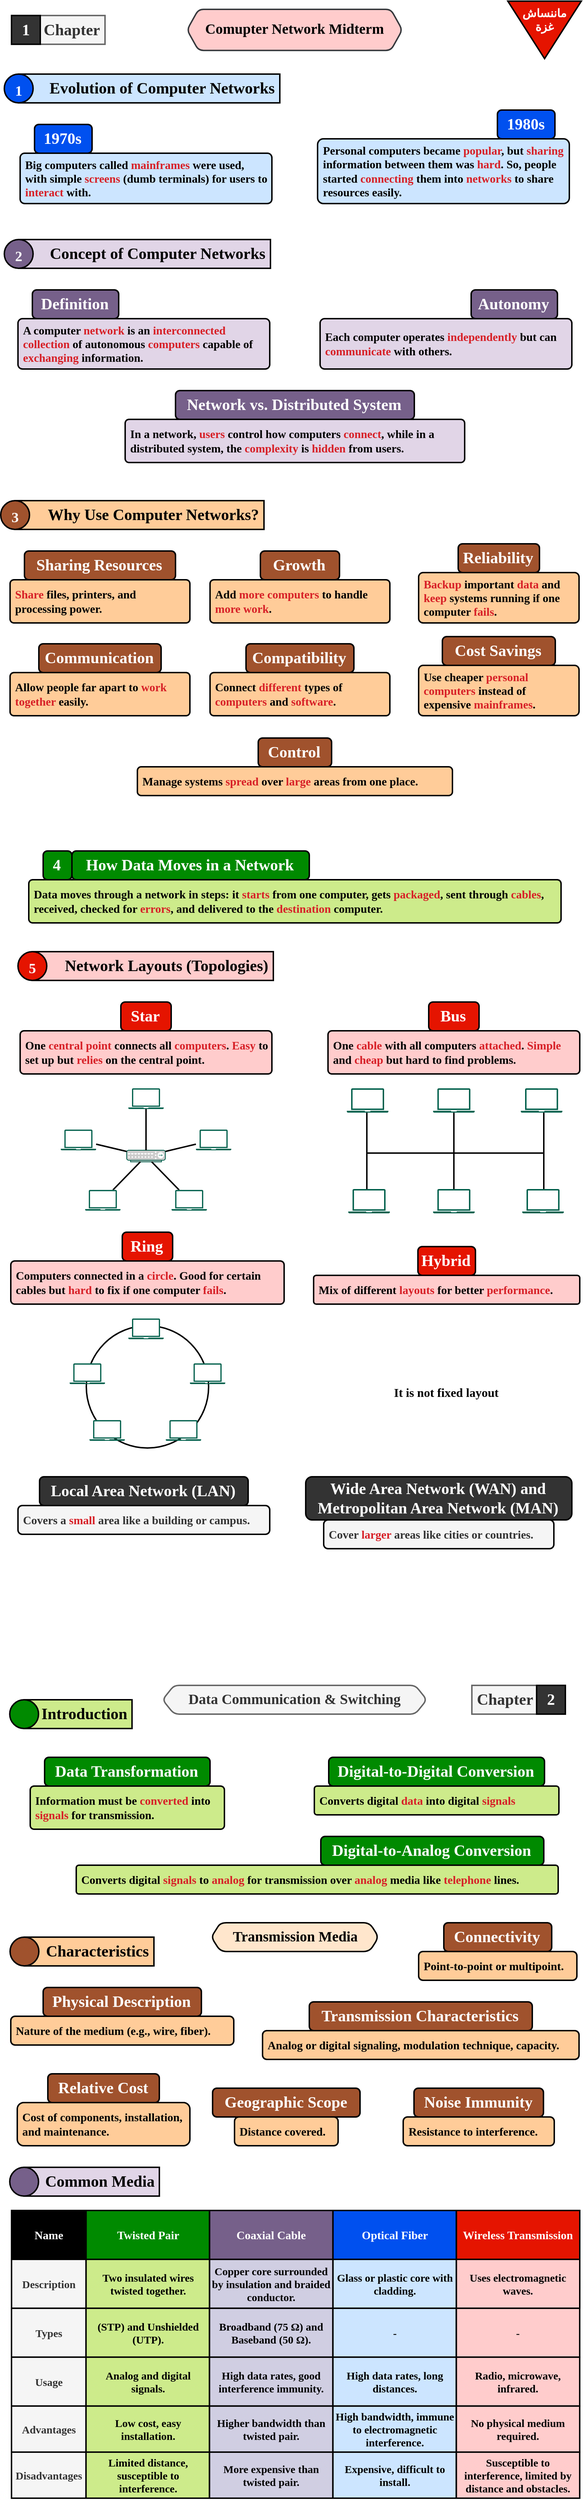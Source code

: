 <mxfile version="27.0.2" pages="3">
  <diagram id="mt5Rb7GmIyOTGnbLlRh9" name="Mid-Term">
    <mxGraphModel dx="1410" dy="843" grid="1" gridSize="10" guides="1" tooltips="1" connect="1" arrows="1" fold="1" page="1" pageScale="1" pageWidth="827" pageHeight="1169" math="0" shadow="0">
      <root>
        <mxCell id="0" />
        <mxCell id="1" parent="0" />
        <mxCell id="dQsppyMZqNhUem1XnooH-1" value="" style="ellipse;whiteSpace=wrap;html=1;aspect=fixed;fillColor=none;strokeWidth=2;" parent="1" vertex="1">
          <mxGeometry x="124" y="1860" width="170" height="170" as="geometry" />
        </mxCell>
        <mxCell id="dQsppyMZqNhUem1XnooH-2" value="Comupter Network Midterm" style="shape=hexagon;perimeter=hexagonPerimeter2;whiteSpace=wrap;fixedSize=1;size=16;fillColor=#ffcccc;strokeColor=#36393d;fontFamily=ADLaM Display;fontSize=20;strokeWidth=2;align=center;spacingLeft=0;spacingBottom=5;fillStyle=hachure;fontStyle=1;rounded=1;arcSize=14;fontSource=https%3A%2F%2Ffonts.googleapis.com%2Fcss%3Ffamily%3DADLaM%2BDisplay;hachureGap=4;" parent="1" vertex="1">
          <mxGeometry x="264" y="30" width="299.32" height="57.14" as="geometry" />
        </mxCell>
        <mxCell id="dQsppyMZqNhUem1XnooH-3" value="ماننساش&lt;br&gt;غزة" style="triangle;whiteSpace=wrap;html=1;dashed=0;direction=south;fillColor=#e51400;fontColor=#ffffff;strokeColor=#000000;strokeWidth=2;fontFamily=Cairo;fontSource=https%3A%2F%2Ffonts.googleapis.com%2Fcss%3Ffamily%3DCairo;verticalAlign=top;spacingTop=0;fontStyle=1;fontSize=16;hachureGap=4;" parent="1" vertex="1">
          <mxGeometry x="710" y="18.57" width="102.16" height="80" as="geometry" />
        </mxCell>
        <mxCell id="dQsppyMZqNhUem1XnooH-4" value="" style="group" parent="1" vertex="1" connectable="0">
          <mxGeometry x="20" y="38.57" width="130" height="40" as="geometry" />
        </mxCell>
        <mxCell id="dQsppyMZqNhUem1XnooH-5" value="Chapter" style="rounded=1;whiteSpace=wrap;html=1;fontSize=22;strokeWidth=2;fontFamily=Mina;arcSize=0;hachureGap=4;align=right;spacingRight=5;fontStyle=1;fillColor=#f5f5f5;fontColor=#333333;strokeColor=#666666;" parent="dQsppyMZqNhUem1XnooH-4" vertex="1">
          <mxGeometry width="130" height="40" as="geometry" />
        </mxCell>
        <mxCell id="dQsppyMZqNhUem1XnooH-6" value="1" style="rounded=1;whiteSpace=wrap;html=1;fontSize=22;fillColor=#333333;strokeColor=#000000;strokeWidth=2;fontFamily=Mina;arcSize=0;hachureGap=4;align=center;spacingRight=0;fontStyle=1;fontColor=#ffffff;" parent="dQsppyMZqNhUem1XnooH-4" vertex="1">
          <mxGeometry width="40" height="40" as="geometry" />
        </mxCell>
        <mxCell id="dQsppyMZqNhUem1XnooH-7" value="" style="group;fillColor=none;" parent="1" vertex="1" connectable="0">
          <mxGeometry x="10" y="120" width="383" height="40" as="geometry" />
        </mxCell>
        <mxCell id="dQsppyMZqNhUem1XnooH-8" value="Evolution of Computer Networks" style="rounded=1;whiteSpace=wrap;html=1;fontSize=22;fillColor=#cce5ff;strokeColor=#000000;strokeWidth=2;fontFamily=Mina;arcSize=0;hachureGap=4;align=right;spacingRight=5;fontStyle=1" parent="dQsppyMZqNhUem1XnooH-7" vertex="1">
          <mxGeometry x="20" width="363" height="40" as="geometry" />
        </mxCell>
        <mxCell id="dQsppyMZqNhUem1XnooH-9" value="1" style="ellipse;whiteSpace=wrap;html=1;aspect=fixed;strokeWidth=2;fillColor=#0050ef;strokeColor=#000000;fontFamily=Mina;fontStyle=1;fontSize=20;spacingTop=3;fontColor=#ffffff;" parent="dQsppyMZqNhUem1XnooH-7" vertex="1">
          <mxGeometry width="40" height="40" as="geometry" />
        </mxCell>
        <mxCell id="dQsppyMZqNhUem1XnooH-10" value="" style="group" parent="1" vertex="1" connectable="0">
          <mxGeometry x="32" y="190" width="350" height="110" as="geometry" />
        </mxCell>
        <mxCell id="dQsppyMZqNhUem1XnooH-11" value="Big computers called &lt;font color=&quot;#d72027&quot;&gt;mainframes&lt;/font&gt; were used, with simple &lt;font color=&quot;#d72027&quot;&gt;screens&lt;/font&gt; (dumb terminals) for users to &lt;font color=&quot;#d72027&quot;&gt;interact&lt;/font&gt; with." style="rounded=1;whiteSpace=wrap;html=1;hachureGap=4;fontFamily=Mina;strokeWidth=2;fillColor=#cce5ff;strokeColor=#000000;fontSize=16;fontStyle=1;labelBorderColor=none;textShadow=0;labelBackgroundColor=none;align=left;spacing=7;verticalAlign=middle;arcSize=9;" parent="dQsppyMZqNhUem1XnooH-10" vertex="1">
          <mxGeometry y="40" width="350" height="70" as="geometry" />
        </mxCell>
        <mxCell id="dQsppyMZqNhUem1XnooH-12" value="1970s" style="rounded=1;whiteSpace=wrap;html=1;hachureGap=4;fontFamily=Mina;strokeWidth=2;fillColor=#0050ef;strokeColor=#000000;fontSize=22;fontStyle=1;labelBorderColor=none;textShadow=0;labelBackgroundColor=none;align=center;spacing=5;verticalAlign=middle;spacingTop=0;spacingRight=2;fontColor=#ffffff;container=0;" parent="dQsppyMZqNhUem1XnooH-10" vertex="1">
          <mxGeometry x="20" width="80" height="40" as="geometry" />
        </mxCell>
        <mxCell id="dQsppyMZqNhUem1XnooH-13" value="" style="group;flipV=0;flipH=1;" parent="1" vertex="1" connectable="0">
          <mxGeometry x="445.5" y="170" width="350" height="130" as="geometry" />
        </mxCell>
        <mxCell id="dQsppyMZqNhUem1XnooH-14" value="Personal computers became &lt;font color=&quot;#d72027&quot;&gt;popular&lt;/font&gt;, but &lt;font color=&quot;#d72027&quot;&gt;sharing&lt;/font&gt; information between them was &lt;font color=&quot;#d72027&quot;&gt;hard&lt;/font&gt;. So, people started &lt;font color=&quot;#d72027&quot;&gt;connecting&lt;/font&gt; them into &lt;font color=&quot;#d72027&quot;&gt;networks&lt;/font&gt; to share resources easily." style="rounded=1;whiteSpace=wrap;html=1;hachureGap=4;fontFamily=Mina;strokeWidth=2;fillColor=#cce5ff;strokeColor=#000000;fontSize=16;fontStyle=1;labelBorderColor=none;textShadow=0;labelBackgroundColor=none;align=left;spacing=7;verticalAlign=middle;arcSize=9;" parent="dQsppyMZqNhUem1XnooH-13" vertex="1">
          <mxGeometry y="40" width="350" height="90" as="geometry" />
        </mxCell>
        <mxCell id="dQsppyMZqNhUem1XnooH-15" value="1980s" style="rounded=1;whiteSpace=wrap;html=1;hachureGap=4;fontFamily=Mina;strokeWidth=2;fillColor=#0050ef;strokeColor=#000000;fontSize=22;fontStyle=1;labelBorderColor=none;textShadow=0;labelBackgroundColor=none;align=center;spacing=5;verticalAlign=middle;spacingTop=0;spacingRight=2;fontColor=#ffffff;container=0;" parent="dQsppyMZqNhUem1XnooH-13" vertex="1">
          <mxGeometry x="250" width="80" height="40" as="geometry" />
        </mxCell>
        <mxCell id="dQsppyMZqNhUem1XnooH-16" value="" style="group" parent="1" vertex="1" connectable="0">
          <mxGeometry x="10" y="350" width="370" height="40" as="geometry" />
        </mxCell>
        <mxCell id="dQsppyMZqNhUem1XnooH-17" value="Concept of Computer Networks" style="rounded=1;whiteSpace=wrap;html=1;fontSize=22;fillColor=#e1d5e7;strokeColor=#000000;strokeWidth=2;fontFamily=Mina;arcSize=0;hachureGap=4;align=right;spacingRight=5;fontStyle=1" parent="dQsppyMZqNhUem1XnooH-16" vertex="1">
          <mxGeometry x="20" width="350" height="40" as="geometry" />
        </mxCell>
        <mxCell id="dQsppyMZqNhUem1XnooH-18" value="2" style="ellipse;whiteSpace=wrap;html=1;aspect=fixed;strokeWidth=2;fillColor=#76608a;strokeColor=#000000;fontFamily=Mina;fontStyle=1;fontSize=20;spacingTop=3;fontColor=#ffffff;" parent="dQsppyMZqNhUem1XnooH-16" vertex="1">
          <mxGeometry width="40" height="40" as="geometry" />
        </mxCell>
        <mxCell id="dQsppyMZqNhUem1XnooH-19" value="" style="group" parent="1" vertex="1" connectable="0">
          <mxGeometry x="29" y="420" width="350" height="110" as="geometry" />
        </mxCell>
        <mxCell id="dQsppyMZqNhUem1XnooH-20" value="A computer &lt;font color=&quot;#d72027&quot;&gt;network&lt;/font&gt; is an &lt;font color=&quot;#d72027&quot;&gt;interconnected&lt;/font&gt; &lt;font color=&quot;#d72027&quot;&gt;collection&lt;/font&gt; of autonomous &lt;font color=&quot;#d72027&quot;&gt;computers&lt;/font&gt; capable of &lt;font color=&quot;#d72027&quot;&gt;exchanging&lt;/font&gt; information." style="rounded=1;whiteSpace=wrap;html=1;hachureGap=4;fontFamily=Mina;strokeWidth=2;fillColor=#e1d5e7;strokeColor=#000000;fontSize=16;fontStyle=1;labelBorderColor=none;textShadow=0;labelBackgroundColor=none;align=left;spacing=7;verticalAlign=middle;arcSize=9;" parent="dQsppyMZqNhUem1XnooH-19" vertex="1">
          <mxGeometry y="40" width="350" height="70" as="geometry" />
        </mxCell>
        <mxCell id="dQsppyMZqNhUem1XnooH-21" value="Definition" style="rounded=1;whiteSpace=wrap;html=1;hachureGap=4;fontFamily=Mina;strokeWidth=2;fillColor=#76608a;strokeColor=#000000;fontSize=22;fontStyle=1;labelBorderColor=none;textShadow=0;labelBackgroundColor=none;align=center;spacing=5;verticalAlign=middle;spacingTop=0;spacingRight=2;fontColor=#ffffff;container=0;" parent="dQsppyMZqNhUem1XnooH-19" vertex="1">
          <mxGeometry x="20" width="120" height="40" as="geometry" />
        </mxCell>
        <mxCell id="dQsppyMZqNhUem1XnooH-22" value="" style="group;flipH=1;" parent="1" vertex="1" connectable="0">
          <mxGeometry x="449" y="420" width="350" height="110" as="geometry" />
        </mxCell>
        <mxCell id="dQsppyMZqNhUem1XnooH-23" value="Each computer operates &lt;font color=&quot;#d72027&quot;&gt;independently&lt;/font&gt; but can &lt;font color=&quot;#d72027&quot;&gt;communicate&lt;/font&gt; with others." style="rounded=1;whiteSpace=wrap;html=1;hachureGap=4;fontFamily=Mina;strokeWidth=2;fillColor=#e1d5e7;strokeColor=#000000;fontSize=16;fontStyle=1;labelBorderColor=none;textShadow=0;labelBackgroundColor=none;align=left;spacing=7;verticalAlign=middle;arcSize=9;" parent="dQsppyMZqNhUem1XnooH-22" vertex="1">
          <mxGeometry y="40" width="350" height="70" as="geometry" />
        </mxCell>
        <mxCell id="dQsppyMZqNhUem1XnooH-24" value="Autonomy" style="rounded=1;whiteSpace=wrap;html=1;hachureGap=4;fontFamily=Mina;strokeWidth=2;fillColor=#76608a;strokeColor=#000000;fontSize=22;fontStyle=1;labelBorderColor=none;textShadow=0;labelBackgroundColor=none;align=center;spacing=5;verticalAlign=middle;spacingTop=0;spacingRight=2;fontColor=#ffffff;container=0;" parent="dQsppyMZqNhUem1XnooH-22" vertex="1">
          <mxGeometry x="210" width="120" height="40" as="geometry" />
        </mxCell>
        <mxCell id="dQsppyMZqNhUem1XnooH-25" value="" style="group" parent="1" vertex="1" connectable="0">
          <mxGeometry x="178" y="560" width="472" height="100" as="geometry" />
        </mxCell>
        <mxCell id="dQsppyMZqNhUem1XnooH-26" value="In a network, &lt;font color=&quot;#d72027&quot;&gt;users&lt;/font&gt; control how computers &lt;font color=&quot;#d72027&quot;&gt;connect&lt;/font&gt;, while in a distributed system, the &lt;font color=&quot;#d72027&quot;&gt;complexity&lt;/font&gt; is &lt;font color=&quot;#d72027&quot;&gt;hidden&lt;/font&gt; from users." style="rounded=1;whiteSpace=wrap;html=1;hachureGap=4;fontFamily=Mina;strokeWidth=2;fillColor=#e1d5e7;strokeColor=#000000;fontSize=16;fontStyle=1;labelBorderColor=none;textShadow=0;labelBackgroundColor=none;align=left;spacing=7;verticalAlign=middle;arcSize=9;" parent="dQsppyMZqNhUem1XnooH-25" vertex="1">
          <mxGeometry y="40" width="472" height="60" as="geometry" />
        </mxCell>
        <mxCell id="dQsppyMZqNhUem1XnooH-27" value="Network vs. Distributed System" style="rounded=1;whiteSpace=wrap;html=1;hachureGap=4;fontFamily=Mina;strokeWidth=2;fillColor=#76608a;strokeColor=#000000;fontSize=22;fontStyle=1;labelBorderColor=none;textShadow=0;labelBackgroundColor=none;align=center;spacing=5;verticalAlign=middle;spacingTop=0;spacingRight=2;fontColor=#ffffff;container=0;" parent="dQsppyMZqNhUem1XnooH-25" vertex="1">
          <mxGeometry x="70" width="332" height="40" as="geometry" />
        </mxCell>
        <mxCell id="dQsppyMZqNhUem1XnooH-28" value="" style="group" parent="1" vertex="1" connectable="0">
          <mxGeometry x="5" y="713" width="366" height="40" as="geometry" />
        </mxCell>
        <mxCell id="dQsppyMZqNhUem1XnooH-29" value="Why Use Computer Networks?" style="rounded=1;whiteSpace=wrap;html=1;fontSize=22;fillColor=#ffcc99;strokeColor=#000000;strokeWidth=2;fontFamily=Mina;arcSize=0;hachureGap=4;align=right;spacingRight=5;fontStyle=1" parent="dQsppyMZqNhUem1XnooH-28" vertex="1">
          <mxGeometry x="20" width="346" height="40" as="geometry" />
        </mxCell>
        <mxCell id="dQsppyMZqNhUem1XnooH-30" value="3" style="ellipse;whiteSpace=wrap;html=1;aspect=fixed;strokeWidth=2;fillColor=#a0522d;strokeColor=#000000;fontFamily=Mina;fontStyle=1;fontSize=20;spacingTop=3;fontColor=#ffffff;" parent="dQsppyMZqNhUem1XnooH-28" vertex="1">
          <mxGeometry width="40" height="40" as="geometry" />
        </mxCell>
        <mxCell id="dQsppyMZqNhUem1XnooH-31" value="" style="group" parent="1" vertex="1" connectable="0">
          <mxGeometry x="18" y="783" width="250" height="100" as="geometry" />
        </mxCell>
        <mxCell id="dQsppyMZqNhUem1XnooH-32" value="&lt;font color=&quot;#d72027&quot;&gt;Share&lt;/font&gt; files, printers, and processing power." style="rounded=1;whiteSpace=wrap;html=1;hachureGap=4;fontFamily=Mina;strokeWidth=2;fillColor=#ffcc99;strokeColor=#000000;fontSize=16;fontStyle=1;labelBorderColor=none;textShadow=0;labelBackgroundColor=none;align=left;spacing=7;verticalAlign=middle;arcSize=9;" parent="dQsppyMZqNhUem1XnooH-31" vertex="1">
          <mxGeometry y="40" width="250" height="60" as="geometry" />
        </mxCell>
        <mxCell id="dQsppyMZqNhUem1XnooH-33" value="Sharing Resources" style="rounded=1;whiteSpace=wrap;html=1;hachureGap=4;fontFamily=Mina;strokeWidth=2;fillColor=#a0522d;strokeColor=#000000;fontSize=22;fontStyle=1;labelBorderColor=none;textShadow=0;labelBackgroundColor=none;align=center;spacing=5;verticalAlign=middle;spacingTop=0;spacingRight=2;fontColor=#ffffff;container=0;" parent="dQsppyMZqNhUem1XnooH-31" vertex="1">
          <mxGeometry x="20" width="210" height="40" as="geometry" />
        </mxCell>
        <mxCell id="dQsppyMZqNhUem1XnooH-34" value="" style="group;flipH=1;" parent="1" vertex="1" connectable="0">
          <mxGeometry x="586" y="773" width="223" height="110" as="geometry" />
        </mxCell>
        <mxCell id="dQsppyMZqNhUem1XnooH-35" value="&lt;font color=&quot;#d72027&quot;&gt;Backup&lt;/font&gt; important &lt;font color=&quot;#d72027&quot;&gt;data&lt;/font&gt; and &lt;font color=&quot;#d72027&quot;&gt;keep&lt;/font&gt; systems running if one computer &lt;font color=&quot;#d72027&quot;&gt;fails&lt;/font&gt;." style="rounded=1;whiteSpace=wrap;html=1;hachureGap=4;fontFamily=Mina;strokeWidth=2;fillColor=#ffcc99;strokeColor=#000000;fontSize=16;fontStyle=1;labelBorderColor=none;textShadow=0;labelBackgroundColor=none;align=left;spacing=7;verticalAlign=middle;arcSize=9;" parent="dQsppyMZqNhUem1XnooH-34" vertex="1">
          <mxGeometry y="40" width="223" height="70" as="geometry" />
        </mxCell>
        <mxCell id="dQsppyMZqNhUem1XnooH-36" value="Reliability" style="rounded=1;whiteSpace=wrap;html=1;hachureGap=4;fontFamily=Mina;strokeWidth=2;fillColor=#a0522d;strokeColor=#000000;fontSize=22;fontStyle=1;labelBorderColor=none;textShadow=0;labelBackgroundColor=none;align=center;spacing=5;verticalAlign=middle;spacingTop=0;spacingRight=2;fontColor=#ffffff;container=0;" parent="dQsppyMZqNhUem1XnooH-34" vertex="1">
          <mxGeometry x="55" width="113" height="40" as="geometry" />
        </mxCell>
        <mxCell id="dQsppyMZqNhUem1XnooH-37" value="" style="group" parent="1" vertex="1" connectable="0">
          <mxGeometry x="296" y="783" width="250" height="100" as="geometry" />
        </mxCell>
        <mxCell id="dQsppyMZqNhUem1XnooH-38" value="Add &lt;font color=&quot;#d72027&quot;&gt;more computers&lt;/font&gt; to handle &lt;font color=&quot;#d72027&quot;&gt;more work&lt;/font&gt;." style="rounded=1;whiteSpace=wrap;html=1;hachureGap=4;fontFamily=Mina;strokeWidth=2;fillColor=#ffcc99;strokeColor=#000000;fontSize=16;fontStyle=1;labelBorderColor=none;textShadow=0;labelBackgroundColor=none;align=left;spacing=7;verticalAlign=middle;arcSize=9;" parent="dQsppyMZqNhUem1XnooH-37" vertex="1">
          <mxGeometry y="40" width="250" height="60" as="geometry" />
        </mxCell>
        <mxCell id="dQsppyMZqNhUem1XnooH-39" value="Growth" style="rounded=1;whiteSpace=wrap;html=1;hachureGap=4;fontFamily=Mina;strokeWidth=2;fillColor=#a0522d;strokeColor=#000000;fontSize=22;fontStyle=1;labelBorderColor=none;textShadow=0;labelBackgroundColor=none;align=center;spacing=5;verticalAlign=middle;spacingTop=0;spacingRight=2;fontColor=#ffffff;container=0;" parent="dQsppyMZqNhUem1XnooH-37" vertex="1">
          <mxGeometry x="70" width="110" height="40" as="geometry" />
        </mxCell>
        <mxCell id="dQsppyMZqNhUem1XnooH-40" value="" style="group" parent="1" vertex="1" connectable="0">
          <mxGeometry x="18" y="912" width="250" height="100" as="geometry" />
        </mxCell>
        <mxCell id="dQsppyMZqNhUem1XnooH-41" value="Allow people far apart to &lt;font color=&quot;#d72027&quot;&gt;work together&lt;/font&gt; easily." style="rounded=1;whiteSpace=wrap;html=1;hachureGap=4;fontFamily=Mina;strokeWidth=2;fillColor=#ffcc99;strokeColor=#000000;fontSize=16;fontStyle=1;labelBorderColor=none;textShadow=0;labelBackgroundColor=none;align=left;spacing=7;verticalAlign=middle;arcSize=9;" parent="dQsppyMZqNhUem1XnooH-40" vertex="1">
          <mxGeometry y="40" width="250" height="60" as="geometry" />
        </mxCell>
        <mxCell id="dQsppyMZqNhUem1XnooH-42" value="Communication" style="rounded=1;whiteSpace=wrap;html=1;hachureGap=4;fontFamily=Mina;strokeWidth=2;fillColor=#a0522d;strokeColor=#000000;fontSize=22;fontStyle=1;labelBorderColor=none;textShadow=0;labelBackgroundColor=none;align=center;spacing=5;verticalAlign=middle;spacingTop=0;spacingRight=2;fontColor=#ffffff;container=0;" parent="dQsppyMZqNhUem1XnooH-40" vertex="1">
          <mxGeometry x="40" width="170" height="40" as="geometry" />
        </mxCell>
        <mxCell id="dQsppyMZqNhUem1XnooH-43" value="" style="group;flipH=1;" parent="1" vertex="1" connectable="0">
          <mxGeometry x="586" y="902" width="223" height="110" as="geometry" />
        </mxCell>
        <mxCell id="dQsppyMZqNhUem1XnooH-44" value="Use cheaper &lt;font color=&quot;#d72027&quot;&gt;personal computers&lt;/font&gt; instead of expensive &lt;font color=&quot;#d72027&quot;&gt;mainframes&lt;/font&gt;." style="rounded=1;whiteSpace=wrap;html=1;hachureGap=4;fontFamily=Mina;strokeWidth=2;fillColor=#ffcc99;strokeColor=#000000;fontSize=16;fontStyle=1;labelBorderColor=none;textShadow=0;labelBackgroundColor=none;align=left;spacing=7;verticalAlign=middle;arcSize=9;" parent="dQsppyMZqNhUem1XnooH-43" vertex="1">
          <mxGeometry y="40" width="223" height="70" as="geometry" />
        </mxCell>
        <mxCell id="dQsppyMZqNhUem1XnooH-45" value="Cost Savings" style="rounded=1;whiteSpace=wrap;html=1;hachureGap=4;fontFamily=Mina;strokeWidth=2;fillColor=#a0522d;strokeColor=#000000;fontSize=22;fontStyle=1;labelBorderColor=none;textShadow=0;labelBackgroundColor=none;align=center;spacing=5;verticalAlign=middle;spacingTop=0;spacingRight=2;fontColor=#ffffff;container=0;" parent="dQsppyMZqNhUem1XnooH-43" vertex="1">
          <mxGeometry x="33" width="157" height="40" as="geometry" />
        </mxCell>
        <mxCell id="dQsppyMZqNhUem1XnooH-46" value="" style="group" parent="1" vertex="1" connectable="0">
          <mxGeometry x="296" y="912" width="250" height="100" as="geometry" />
        </mxCell>
        <mxCell id="dQsppyMZqNhUem1XnooH-47" value="Connect &lt;font color=&quot;#d72027&quot;&gt;different&lt;/font&gt; types of &lt;font color=&quot;#d72027&quot;&gt;computers&lt;/font&gt; and &lt;font color=&quot;#d72027&quot;&gt;software&lt;/font&gt;." style="rounded=1;whiteSpace=wrap;html=1;hachureGap=4;fontFamily=Mina;strokeWidth=2;fillColor=#ffcc99;strokeColor=#000000;fontSize=16;fontStyle=1;labelBorderColor=none;textShadow=0;labelBackgroundColor=none;align=left;spacing=7;verticalAlign=middle;arcSize=9;" parent="dQsppyMZqNhUem1XnooH-46" vertex="1">
          <mxGeometry y="40" width="250" height="60" as="geometry" />
        </mxCell>
        <mxCell id="dQsppyMZqNhUem1XnooH-48" value="Compatibility" style="rounded=1;whiteSpace=wrap;html=1;hachureGap=4;fontFamily=Mina;strokeWidth=2;fillColor=#a0522d;strokeColor=#000000;fontSize=22;fontStyle=1;labelBorderColor=none;textShadow=0;labelBackgroundColor=none;align=center;spacing=5;verticalAlign=middle;spacingTop=0;spacingRight=2;fontColor=#ffffff;container=0;" parent="dQsppyMZqNhUem1XnooH-46" vertex="1">
          <mxGeometry x="50" width="150" height="40" as="geometry" />
        </mxCell>
        <mxCell id="dQsppyMZqNhUem1XnooH-49" value="" style="group" parent="1" vertex="1" connectable="0">
          <mxGeometry x="195" y="1043" width="438" height="80" as="geometry" />
        </mxCell>
        <mxCell id="dQsppyMZqNhUem1XnooH-50" value="Manage systems &lt;font color=&quot;#d72027&quot;&gt;spread&lt;/font&gt; over &lt;font color=&quot;#d72027&quot;&gt;large&lt;/font&gt; areas from one place." style="rounded=1;whiteSpace=wrap;html=1;hachureGap=4;fontFamily=Mina;strokeWidth=2;fillColor=#ffcc99;strokeColor=#000000;fontSize=16;fontStyle=1;labelBorderColor=none;textShadow=0;labelBackgroundColor=none;align=left;spacing=7;verticalAlign=middle;arcSize=13;" parent="dQsppyMZqNhUem1XnooH-49" vertex="1">
          <mxGeometry y="40" width="438" height="40" as="geometry" />
        </mxCell>
        <mxCell id="dQsppyMZqNhUem1XnooH-51" value="Control" style="rounded=1;whiteSpace=wrap;html=1;hachureGap=4;fontFamily=Mina;strokeWidth=2;fillColor=#a0522d;strokeColor=#000000;fontSize=22;fontStyle=1;labelBorderColor=none;textShadow=0;labelBackgroundColor=none;align=center;spacing=5;verticalAlign=middle;spacingTop=0;spacingRight=2;fontColor=#ffffff;container=0;" parent="dQsppyMZqNhUem1XnooH-49" vertex="1">
          <mxGeometry x="168" width="102" height="40" as="geometry" />
        </mxCell>
        <mxCell id="dQsppyMZqNhUem1XnooH-52" value="" style="group;fontFamily=Mina;fontSource=https%3A%2F%2Ffonts.googleapis.com%2Fcss%3Ffamily%3DMina;" parent="1" vertex="1" connectable="0">
          <mxGeometry x="44" y="1200" width="740" height="100" as="geometry" />
        </mxCell>
        <mxCell id="dQsppyMZqNhUem1XnooH-53" value="Data moves through a network in steps: it &lt;font color=&quot;#d72027&quot;&gt;starts&lt;/font&gt; from one computer, gets &lt;font color=&quot;#d72027&quot;&gt;packaged&lt;/font&gt;, sent through &lt;font color=&quot;#d72027&quot;&gt;cables&lt;/font&gt;, received, checked for &lt;font color=&quot;#d72027&quot;&gt;errors&lt;/font&gt;, and delivered to the &lt;font color=&quot;#d72027&quot;&gt;destination&lt;/font&gt; computer." style="rounded=1;whiteSpace=wrap;html=1;hachureGap=4;fontFamily=Mina;strokeWidth=2;fillColor=#cdeb8b;strokeColor=#000000;fontSize=16;fontStyle=1;labelBorderColor=none;textShadow=0;labelBackgroundColor=none;align=left;spacing=7;verticalAlign=middle;fontSource=https%3A%2F%2Ffonts.googleapis.com%2Fcss%3Ffamily%3DMina;arcSize=9;" parent="dQsppyMZqNhUem1XnooH-52" vertex="1">
          <mxGeometry y="40" width="740" height="60" as="geometry" />
        </mxCell>
        <mxCell id="dQsppyMZqNhUem1XnooH-54" value="4" style="rounded=1;whiteSpace=wrap;html=1;hachureGap=4;fontFamily=Mina;strokeWidth=2;fillColor=#008a00;strokeColor=#000000;fontSize=22;fontStyle=1;labelBorderColor=none;textShadow=0;labelBackgroundColor=none;align=center;spacing=5;verticalAlign=middle;spacingTop=0;spacingRight=2;fontColor=#ffffff;container=0;fontSource=https%3A%2F%2Ffonts.googleapis.com%2Fcss%3Ffamily%3DMina;" parent="dQsppyMZqNhUem1XnooH-52" vertex="1">
          <mxGeometry x="20" width="40" height="40" as="geometry" />
        </mxCell>
        <mxCell id="dQsppyMZqNhUem1XnooH-55" value="How Data Moves in a Network" style="rounded=1;whiteSpace=wrap;html=1;hachureGap=4;fontFamily=Mina;strokeWidth=2;fillColor=#008a00;strokeColor=#000000;fontSize=22;fontStyle=1;labelBorderColor=none;textShadow=0;labelBackgroundColor=none;align=center;spacing=5;verticalAlign=middle;spacingTop=0;spacingRight=2;fontColor=#ffffff;container=0;fontSource=https%3A%2F%2Ffonts.googleapis.com%2Fcss%3Ffamily%3DMina;" parent="dQsppyMZqNhUem1XnooH-52" vertex="1">
          <mxGeometry x="60" width="330" height="40" as="geometry" />
        </mxCell>
        <mxCell id="dQsppyMZqNhUem1XnooH-56" value="" style="group" parent="1" vertex="1" connectable="0">
          <mxGeometry x="29" y="1340" width="355" height="40" as="geometry" />
        </mxCell>
        <mxCell id="dQsppyMZqNhUem1XnooH-57" value="Network Layouts (Topologies)" style="rounded=1;whiteSpace=wrap;html=1;fontSize=22;fillColor=#ffcccc;strokeColor=#000000;strokeWidth=2;fontFamily=Mina;arcSize=0;hachureGap=4;align=right;spacingRight=5;fontStyle=1" parent="dQsppyMZqNhUem1XnooH-56" vertex="1">
          <mxGeometry x="20" width="335" height="40" as="geometry" />
        </mxCell>
        <mxCell id="dQsppyMZqNhUem1XnooH-58" value="5" style="ellipse;whiteSpace=wrap;html=1;aspect=fixed;strokeWidth=2;fillColor=#e51400;strokeColor=#000000;fontFamily=Mina;fontStyle=1;fontSize=20;spacingTop=3;fontColor=#ffffff;" parent="dQsppyMZqNhUem1XnooH-56" vertex="1">
          <mxGeometry width="40" height="40" as="geometry" />
        </mxCell>
        <mxCell id="dQsppyMZqNhUem1XnooH-59" value="" style="group" parent="1" vertex="1" connectable="0">
          <mxGeometry x="32" y="1410" width="350" height="100" as="geometry" />
        </mxCell>
        <mxCell id="dQsppyMZqNhUem1XnooH-60" value="One &lt;font color=&quot;#d72027&quot;&gt;central point&lt;/font&gt; connects all &lt;font color=&quot;#d72027&quot;&gt;computers&lt;/font&gt;. &lt;font color=&quot;#d72027&quot;&gt;Easy&lt;/font&gt; to set up but &lt;font color=&quot;#d72027&quot;&gt;relies&lt;/font&gt; on the central point." style="rounded=1;whiteSpace=wrap;html=1;hachureGap=4;fontFamily=Mina;strokeWidth=2;fillColor=#ffcccc;strokeColor=#000000;fontSize=16;fontStyle=1;labelBorderColor=none;textShadow=0;labelBackgroundColor=none;align=left;spacing=7;verticalAlign=middle;arcSize=9;" parent="dQsppyMZqNhUem1XnooH-59" vertex="1">
          <mxGeometry y="40" width="350" height="60" as="geometry" />
        </mxCell>
        <mxCell id="dQsppyMZqNhUem1XnooH-61" value="Star" style="rounded=1;whiteSpace=wrap;html=1;hachureGap=4;fontFamily=Mina;strokeWidth=2;fillColor=#e51400;strokeColor=#000000;fontSize=22;fontStyle=1;labelBorderColor=none;textShadow=0;labelBackgroundColor=none;align=center;spacing=5;verticalAlign=middle;spacingTop=0;spacingRight=2;fontColor=#ffffff;container=0;" parent="dQsppyMZqNhUem1XnooH-59" vertex="1">
          <mxGeometry x="140" width="70" height="40" as="geometry" />
        </mxCell>
        <mxCell id="dQsppyMZqNhUem1XnooH-62" value="" style="group;flipH=1;" parent="1" vertex="1" connectable="0">
          <mxGeometry x="460" y="1410" width="350" height="100" as="geometry" />
        </mxCell>
        <mxCell id="dQsppyMZqNhUem1XnooH-63" value="One &lt;font color=&quot;#d72027&quot;&gt;cable&lt;/font&gt; with all computers &lt;font color=&quot;#d72027&quot;&gt;attached&lt;/font&gt;. &lt;font color=&quot;#d72027&quot;&gt;Simple&lt;/font&gt; and &lt;font color=&quot;#d72027&quot;&gt;cheap&lt;/font&gt; but hard to find problems." style="rounded=1;whiteSpace=wrap;html=1;hachureGap=4;fontFamily=Mina;strokeWidth=2;fillColor=#ffcccc;strokeColor=#000000;fontSize=16;fontStyle=1;labelBorderColor=none;textShadow=0;labelBackgroundColor=none;align=left;spacing=7;verticalAlign=middle;arcSize=9;" parent="dQsppyMZqNhUem1XnooH-62" vertex="1">
          <mxGeometry y="40" width="350" height="60" as="geometry" />
        </mxCell>
        <mxCell id="dQsppyMZqNhUem1XnooH-64" value="Bus" style="rounded=1;whiteSpace=wrap;html=1;hachureGap=4;fontFamily=Mina;strokeWidth=2;fillColor=#e51400;strokeColor=#000000;fontSize=22;fontStyle=1;labelBorderColor=none;textShadow=0;labelBackgroundColor=none;align=center;spacing=5;verticalAlign=middle;spacingTop=0;spacingRight=2;fontColor=#ffffff;container=0;" parent="dQsppyMZqNhUem1XnooH-62" vertex="1">
          <mxGeometry x="140" width="70" height="40" as="geometry" />
        </mxCell>
        <mxCell id="dQsppyMZqNhUem1XnooH-65" value="" style="group" parent="1" vertex="1" connectable="0">
          <mxGeometry x="19" y="1730" width="380" height="100" as="geometry" />
        </mxCell>
        <mxCell id="dQsppyMZqNhUem1XnooH-66" value="Computers connected in a &lt;font color=&quot;#d72027&quot;&gt;circle&lt;/font&gt;. Good for certain cables but &lt;font color=&quot;#d72027&quot;&gt;hard&lt;/font&gt; to fix if one computer &lt;font color=&quot;#d72027&quot;&gt;fails&lt;/font&gt;." style="rounded=1;whiteSpace=wrap;html=1;hachureGap=4;fontFamily=Mina;strokeWidth=2;fillColor=#ffcccc;strokeColor=#000000;fontSize=16;fontStyle=1;labelBorderColor=none;textShadow=0;labelBackgroundColor=none;align=left;spacing=7;verticalAlign=middle;arcSize=9;" parent="dQsppyMZqNhUem1XnooH-65" vertex="1">
          <mxGeometry y="40" width="380" height="60" as="geometry" />
        </mxCell>
        <mxCell id="dQsppyMZqNhUem1XnooH-67" value="Ring" style="rounded=1;whiteSpace=wrap;html=1;hachureGap=4;fontFamily=Mina;strokeWidth=2;fillColor=#e51400;strokeColor=#000000;fontSize=22;fontStyle=1;labelBorderColor=none;textShadow=0;labelBackgroundColor=none;align=center;spacing=5;verticalAlign=middle;spacingTop=0;spacingRight=2;fontColor=#ffffff;container=0;" parent="dQsppyMZqNhUem1XnooH-65" vertex="1">
          <mxGeometry x="155" width="70" height="40" as="geometry" />
        </mxCell>
        <mxCell id="dQsppyMZqNhUem1XnooH-68" value="" style="group;flipH=1;" parent="1" vertex="1" connectable="0">
          <mxGeometry x="440" y="1750" width="370" height="80" as="geometry" />
        </mxCell>
        <mxCell id="dQsppyMZqNhUem1XnooH-69" value="Mix of different &lt;font color=&quot;#d72027&quot;&gt;layouts&lt;/font&gt; for better &lt;font color=&quot;#d72027&quot;&gt;performance&lt;/font&gt;." style="rounded=1;whiteSpace=wrap;html=1;hachureGap=4;fontFamily=Mina;strokeWidth=2;fillColor=#ffcccc;strokeColor=#000000;fontSize=16;fontStyle=1;labelBorderColor=none;textShadow=0;labelBackgroundColor=none;align=left;spacing=7;verticalAlign=middle;arcSize=9;" parent="dQsppyMZqNhUem1XnooH-68" vertex="1">
          <mxGeometry y="40" width="370" height="40" as="geometry" />
        </mxCell>
        <mxCell id="dQsppyMZqNhUem1XnooH-70" value="Hybrid" style="rounded=1;whiteSpace=wrap;html=1;hachureGap=4;fontFamily=Mina;strokeWidth=2;fillColor=#e51400;strokeColor=#000000;fontSize=22;fontStyle=1;labelBorderColor=none;textShadow=0;labelBackgroundColor=none;align=center;spacing=5;verticalAlign=middle;spacingTop=0;spacingRight=2;fontColor=#ffffff;container=0;" parent="dQsppyMZqNhUem1XnooH-68" vertex="1">
          <mxGeometry x="145" width="80" height="40" as="geometry" />
        </mxCell>
        <mxCell id="dQsppyMZqNhUem1XnooH-71" value="" style="group" parent="1" vertex="1" connectable="0">
          <mxGeometry x="88.44" y="1530" width="237.12" height="170" as="geometry" />
        </mxCell>
        <mxCell id="dQsppyMZqNhUem1XnooH-72" value="" style="fontColor=#0066CC;verticalAlign=top;verticalLabelPosition=bottom;labelPosition=center;align=center;html=1;outlineConnect=0;fillColor=#CCCCCC;strokeColor=#005F4B;gradientColor=none;gradientDirection=north;strokeWidth=2;shape=mxgraph.networks.hub;" parent="dQsppyMZqNhUem1XnooH-71" vertex="1">
          <mxGeometry x="91.665" y="86.076" width="53.798" height="16.139" as="geometry" />
        </mxCell>
        <mxCell id="dQsppyMZqNhUem1XnooH-73" style="edgeStyle=orthogonalEdgeStyle;rounded=0;orthogonalLoop=1;jettySize=auto;html=1;endArrow=none;endFill=0;strokeWidth=2;" parent="dQsppyMZqNhUem1XnooH-71" source="dQsppyMZqNhUem1XnooH-74" target="dQsppyMZqNhUem1XnooH-72" edge="1">
          <mxGeometry relative="1" as="geometry" />
        </mxCell>
        <mxCell id="dQsppyMZqNhUem1XnooH-74" value="" style="sketch=0;pointerEvents=1;shadow=0;dashed=0;html=1;strokeColor=none;fillColor=#005F4B;labelPosition=center;verticalLabelPosition=bottom;verticalAlign=top;align=center;outlineConnect=0;shape=mxgraph.veeam2.laptop;" parent="dQsppyMZqNhUem1XnooH-71" vertex="1">
          <mxGeometry x="93.967" width="49.186" height="28.692" as="geometry" />
        </mxCell>
        <mxCell id="dQsppyMZqNhUem1XnooH-75" style="rounded=0;orthogonalLoop=1;jettySize=auto;html=1;endArrow=none;endFill=0;strokeWidth=2;" parent="dQsppyMZqNhUem1XnooH-71" source="dQsppyMZqNhUem1XnooH-76" target="dQsppyMZqNhUem1XnooH-72" edge="1">
          <mxGeometry relative="1" as="geometry" />
        </mxCell>
        <mxCell id="dQsppyMZqNhUem1XnooH-76" value="" style="sketch=0;pointerEvents=1;shadow=0;dashed=0;html=1;strokeColor=none;fillColor=#005F4B;labelPosition=center;verticalLabelPosition=bottom;verticalAlign=top;align=center;outlineConnect=0;shape=mxgraph.veeam2.laptop;" parent="dQsppyMZqNhUem1XnooH-71" vertex="1">
          <mxGeometry x="187.934" y="57.384" width="49.186" height="28.692" as="geometry" />
        </mxCell>
        <mxCell id="dQsppyMZqNhUem1XnooH-77" style="rounded=0;orthogonalLoop=1;jettySize=auto;html=1;endArrow=none;endFill=0;strokeWidth=2;" parent="dQsppyMZqNhUem1XnooH-71" source="dQsppyMZqNhUem1XnooH-78" target="dQsppyMZqNhUem1XnooH-72" edge="1">
          <mxGeometry relative="1" as="geometry" />
        </mxCell>
        <mxCell id="dQsppyMZqNhUem1XnooH-78" value="" style="sketch=0;pointerEvents=1;shadow=0;dashed=0;html=1;strokeColor=none;fillColor=#005F4B;labelPosition=center;verticalLabelPosition=bottom;verticalAlign=top;align=center;outlineConnect=0;shape=mxgraph.veeam2.laptop;" parent="dQsppyMZqNhUem1XnooH-71" vertex="1">
          <mxGeometry y="57.384" width="49.186" height="28.692" as="geometry" />
        </mxCell>
        <mxCell id="dQsppyMZqNhUem1XnooH-79" style="rounded=0;orthogonalLoop=1;jettySize=auto;html=1;strokeWidth=2;endArrow=none;endFill=0;" parent="dQsppyMZqNhUem1XnooH-71" source="dQsppyMZqNhUem1XnooH-80" target="dQsppyMZqNhUem1XnooH-72" edge="1">
          <mxGeometry relative="1" as="geometry" />
        </mxCell>
        <mxCell id="dQsppyMZqNhUem1XnooH-80" value="" style="sketch=0;pointerEvents=1;shadow=0;dashed=0;html=1;strokeColor=none;fillColor=#005F4B;labelPosition=center;verticalLabelPosition=bottom;verticalAlign=top;align=center;outlineConnect=0;shape=mxgraph.veeam2.laptop;" parent="dQsppyMZqNhUem1XnooH-71" vertex="1">
          <mxGeometry x="33.921" y="141.308" width="49.186" height="28.692" as="geometry" />
        </mxCell>
        <mxCell id="dQsppyMZqNhUem1XnooH-81" style="rounded=0;orthogonalLoop=1;jettySize=auto;html=1;strokeWidth=2;endArrow=none;endFill=0;" parent="dQsppyMZqNhUem1XnooH-71" source="dQsppyMZqNhUem1XnooH-82" target="dQsppyMZqNhUem1XnooH-72" edge="1">
          <mxGeometry relative="1" as="geometry" />
        </mxCell>
        <mxCell id="dQsppyMZqNhUem1XnooH-82" value="" style="sketch=0;pointerEvents=1;shadow=0;dashed=0;html=1;strokeColor=none;fillColor=#005F4B;labelPosition=center;verticalLabelPosition=bottom;verticalAlign=top;align=center;outlineConnect=0;shape=mxgraph.veeam2.laptop;" parent="dQsppyMZqNhUem1XnooH-71" vertex="1">
          <mxGeometry x="154.02" y="141.308" width="49.186" height="28.692" as="geometry" />
        </mxCell>
        <mxCell id="dQsppyMZqNhUem1XnooH-83" value="" style="sketch=0;pointerEvents=1;shadow=0;dashed=0;html=1;strokeColor=none;fillColor=#005F4B;labelPosition=center;verticalLabelPosition=bottom;verticalAlign=top;align=center;outlineConnect=0;shape=mxgraph.veeam2.laptop;" parent="1" vertex="1">
          <mxGeometry x="729.995" y="1670.001" width="57.865" height="33.755" as="geometry" />
        </mxCell>
        <mxCell id="dQsppyMZqNhUem1XnooH-84" style="edgeStyle=orthogonalEdgeStyle;rounded=0;orthogonalLoop=1;jettySize=auto;html=1;strokeWidth=2;endArrow=none;endFill=0;curved=0;" parent="1" source="dQsppyMZqNhUem1XnooH-85" target="dQsppyMZqNhUem1XnooH-89" edge="1">
          <mxGeometry relative="1" as="geometry" />
        </mxCell>
        <mxCell id="dQsppyMZqNhUem1XnooH-85" value="" style="sketch=0;pointerEvents=1;shadow=0;dashed=0;html=1;strokeColor=none;fillColor=#005F4B;labelPosition=center;verticalLabelPosition=bottom;verticalAlign=top;align=center;outlineConnect=0;shape=mxgraph.veeam2.laptop;" parent="1" vertex="1">
          <mxGeometry x="606.065" y="1670.001" width="57.865" height="33.755" as="geometry" />
        </mxCell>
        <mxCell id="dQsppyMZqNhUem1XnooH-86" style="edgeStyle=orthogonalEdgeStyle;rounded=0;orthogonalLoop=1;jettySize=auto;html=1;strokeWidth=2;curved=0;endArrow=none;endFill=0;" parent="1" source="dQsppyMZqNhUem1XnooH-87" target="dQsppyMZqNhUem1XnooH-88" edge="1">
          <mxGeometry relative="1" as="geometry">
            <Array as="points">
              <mxPoint x="514" y="1620" />
              <mxPoint x="760" y="1620" />
            </Array>
          </mxGeometry>
        </mxCell>
        <mxCell id="dQsppyMZqNhUem1XnooH-87" value="" style="sketch=0;pointerEvents=1;shadow=0;dashed=0;html=1;strokeColor=none;fillColor=#005F4B;labelPosition=center;verticalLabelPosition=bottom;verticalAlign=top;align=center;outlineConnect=0;shape=mxgraph.veeam2.laptop;" parent="1" vertex="1">
          <mxGeometry x="488.135" y="1670.001" width="57.865" height="33.755" as="geometry" />
        </mxCell>
        <mxCell id="dQsppyMZqNhUem1XnooH-88" value="" style="sketch=0;pointerEvents=1;shadow=0;dashed=0;html=1;strokeColor=none;fillColor=#005F4B;labelPosition=center;verticalLabelPosition=bottom;verticalAlign=top;align=center;outlineConnect=0;shape=mxgraph.veeam2.laptop;" parent="1" vertex="1">
          <mxGeometry x="727.995" y="1530.001" width="57.865" height="33.755" as="geometry" />
        </mxCell>
        <mxCell id="dQsppyMZqNhUem1XnooH-89" value="" style="sketch=0;pointerEvents=1;shadow=0;dashed=0;html=1;strokeColor=none;fillColor=#005F4B;labelPosition=center;verticalLabelPosition=bottom;verticalAlign=top;align=center;outlineConnect=0;shape=mxgraph.veeam2.laptop;" parent="1" vertex="1">
          <mxGeometry x="606.065" y="1530.001" width="57.865" height="33.755" as="geometry" />
        </mxCell>
        <mxCell id="dQsppyMZqNhUem1XnooH-90" style="edgeStyle=orthogonalEdgeStyle;rounded=0;orthogonalLoop=1;jettySize=auto;html=1;endArrow=none;endFill=0;strokeWidth=2;curved=0;" parent="1" source="dQsppyMZqNhUem1XnooH-91" target="dQsppyMZqNhUem1XnooH-83" edge="1">
          <mxGeometry relative="1" as="geometry">
            <Array as="points">
              <mxPoint x="514" y="1620" />
              <mxPoint x="760" y="1620" />
            </Array>
          </mxGeometry>
        </mxCell>
        <mxCell id="dQsppyMZqNhUem1XnooH-91" value="" style="sketch=0;pointerEvents=1;shadow=0;dashed=0;html=1;strokeColor=none;fillColor=#005F4B;labelPosition=center;verticalLabelPosition=bottom;verticalAlign=top;align=center;outlineConnect=0;shape=mxgraph.veeam2.laptop;" parent="1" vertex="1">
          <mxGeometry x="486.135" y="1530.001" width="57.865" height="33.755" as="geometry" />
        </mxCell>
        <mxCell id="dQsppyMZqNhUem1XnooH-92" value="" style="sketch=0;pointerEvents=1;shadow=0;dashed=0;html=1;strokeColor=none;fillColor=#005F4B;labelPosition=center;verticalLabelPosition=bottom;verticalAlign=top;align=center;outlineConnect=0;shape=mxgraph.veeam2.laptop;" parent="1" vertex="1">
          <mxGeometry x="182.407" y="1850" width="49.186" height="28.692" as="geometry" />
        </mxCell>
        <mxCell id="dQsppyMZqNhUem1XnooH-93" value="" style="sketch=0;pointerEvents=1;shadow=0;dashed=0;html=1;strokeColor=none;fillColor=#005F4B;labelPosition=center;verticalLabelPosition=bottom;verticalAlign=top;align=center;outlineConnect=0;shape=mxgraph.veeam2.laptop;" parent="1" vertex="1">
          <mxGeometry x="268.004" y="1912.384" width="49.186" height="28.692" as="geometry" />
        </mxCell>
        <mxCell id="dQsppyMZqNhUem1XnooH-94" value="" style="sketch=0;pointerEvents=1;shadow=0;dashed=0;html=1;strokeColor=none;fillColor=#005F4B;labelPosition=center;verticalLabelPosition=bottom;verticalAlign=top;align=center;outlineConnect=0;shape=mxgraph.veeam2.laptop;" parent="1" vertex="1">
          <mxGeometry x="100.81" y="1912.384" width="49.186" height="28.692" as="geometry" />
        </mxCell>
        <mxCell id="dQsppyMZqNhUem1XnooH-95" value="" style="sketch=0;pointerEvents=1;shadow=0;dashed=0;html=1;strokeColor=none;fillColor=#005F4B;labelPosition=center;verticalLabelPosition=bottom;verticalAlign=top;align=center;outlineConnect=0;shape=mxgraph.veeam2.laptop;" parent="1" vertex="1">
          <mxGeometry x="128.361" y="1991.308" width="49.186" height="28.692" as="geometry" />
        </mxCell>
        <mxCell id="dQsppyMZqNhUem1XnooH-96" value="" style="sketch=0;pointerEvents=1;shadow=0;dashed=0;html=1;strokeColor=none;fillColor=#005F4B;labelPosition=center;verticalLabelPosition=bottom;verticalAlign=top;align=center;outlineConnect=0;shape=mxgraph.veeam2.laptop;" parent="1" vertex="1">
          <mxGeometry x="234.46" y="1991.308" width="49.186" height="28.692" as="geometry" />
        </mxCell>
        <mxCell id="dQsppyMZqNhUem1XnooH-97" value="" style="group" parent="1" vertex="1" connectable="0">
          <mxGeometry x="29" y="2070" width="350" height="80" as="geometry" />
        </mxCell>
        <mxCell id="dQsppyMZqNhUem1XnooH-98" value="Covers a &lt;font color=&quot;#d72027&quot;&gt;small&lt;/font&gt; area like a building or campus." style="rounded=1;whiteSpace=wrap;html=1;hachureGap=4;fontFamily=Mina;strokeWidth=2;fillColor=#f5f5f5;strokeColor=#000000;fontSize=16;fontStyle=1;labelBorderColor=none;textShadow=0;labelBackgroundColor=none;align=left;spacing=7;verticalAlign=middle;fontColor=#333333;" parent="dQsppyMZqNhUem1XnooH-97" vertex="1">
          <mxGeometry y="40" width="350" height="40" as="geometry" />
        </mxCell>
        <mxCell id="dQsppyMZqNhUem1XnooH-99" value="Local Area Network (LAN)" style="rounded=1;whiteSpace=wrap;html=1;hachureGap=4;fontFamily=Mina;strokeWidth=2;fillColor=#333333;strokeColor=#000000;fontSize=22;fontStyle=1;labelBorderColor=none;textShadow=0;labelBackgroundColor=none;align=center;spacing=5;verticalAlign=middle;spacingTop=0;spacingRight=2;fontColor=#ffffff;container=0;" parent="dQsppyMZqNhUem1XnooH-97" vertex="1">
          <mxGeometry x="30" width="290" height="40" as="geometry" />
        </mxCell>
        <mxCell id="dQsppyMZqNhUem1XnooH-100" value="" style="group" parent="1" vertex="1" connectable="0">
          <mxGeometry x="429" y="2070" width="370" height="100" as="geometry" />
        </mxCell>
        <mxCell id="dQsppyMZqNhUem1XnooH-101" value="Cover &lt;font color=&quot;#d72027&quot;&gt;larger &lt;/font&gt;areas like cities or countries." style="rounded=1;whiteSpace=wrap;html=1;hachureGap=4;fontFamily=Mina;strokeWidth=2;fillColor=#f5f5f5;strokeColor=#000000;fontSize=16;fontStyle=1;labelBorderColor=none;textShadow=0;labelBackgroundColor=none;align=left;spacing=7;verticalAlign=middle;fontColor=#333333;" parent="dQsppyMZqNhUem1XnooH-100" vertex="1">
          <mxGeometry x="25" y="60" width="320" height="40" as="geometry" />
        </mxCell>
        <mxCell id="dQsppyMZqNhUem1XnooH-102" value="Wide Area Network (WAN) and Metropolitan Area Network (MAN)" style="rounded=1;whiteSpace=wrap;html=1;hachureGap=4;fontFamily=Mina;strokeWidth=2;fillColor=#333333;strokeColor=#000000;fontSize=22;fontStyle=1;labelBorderColor=none;textShadow=0;labelBackgroundColor=none;align=center;spacing=5;verticalAlign=middle;spacingTop=0;spacingRight=2;fontColor=#ffffff;container=0;" parent="dQsppyMZqNhUem1XnooH-100" vertex="1">
          <mxGeometry width="370" height="60" as="geometry" />
        </mxCell>
        <mxCell id="dQsppyMZqNhUem1XnooH-103" value="It is not fixed layout" style="text;html=1;align=center;verticalAlign=middle;whiteSpace=wrap;rounded=0;fontFamily=Mina;fontStyle=1;fontSize=17;" parent="1" vertex="1">
          <mxGeometry x="538.5" y="1930" width="171" height="48.57" as="geometry" />
        </mxCell>
        <mxCell id="dQsppyMZqNhUem1XnooH-104" value="" style="group;flipH=1;" parent="1" vertex="1" connectable="0">
          <mxGeometry x="660" y="2360" width="130" height="40" as="geometry" />
        </mxCell>
        <mxCell id="dQsppyMZqNhUem1XnooH-105" value="Chapter" style="rounded=1;whiteSpace=wrap;html=1;fontSize=22;strokeWidth=2;fontFamily=Mina;arcSize=0;hachureGap=4;align=left;spacingRight=5;fontStyle=1;fillColor=#f5f5f5;fontColor=#333333;strokeColor=#666666;spacingLeft=5;" parent="dQsppyMZqNhUem1XnooH-104" vertex="1">
          <mxGeometry width="130" height="40" as="geometry" />
        </mxCell>
        <mxCell id="dQsppyMZqNhUem1XnooH-106" value="2" style="rounded=1;whiteSpace=wrap;html=1;fontSize=22;fillColor=#333333;strokeColor=#000000;strokeWidth=2;fontFamily=Mina;arcSize=0;hachureGap=4;align=center;spacingRight=0;fontStyle=1;fontColor=#ffffff;" parent="dQsppyMZqNhUem1XnooH-104" vertex="1">
          <mxGeometry x="90" width="40" height="40" as="geometry" />
        </mxCell>
        <mxCell id="dQsppyMZqNhUem1XnooH-107" value="Data Communication &amp; Switching" style="shape=hexagon;perimeter=hexagonPerimeter2;whiteSpace=wrap;fixedSize=1;size=16;fillColor=#f5f5f5;strokeColor=#666666;fontFamily=ADLaM Display;fontSize=20;strokeWidth=2;align=center;spacingLeft=0;spacingBottom=5;fillStyle=hachure;fontStyle=1;rounded=1;arcSize=14;fontSource=https%3A%2F%2Ffonts.googleapis.com%2Fcss%3Ffamily%3DADLaM%2BDisplay;fontColor=#333333;" parent="1" vertex="1">
          <mxGeometry x="230" y="2360" width="367.32" height="40" as="geometry" />
        </mxCell>
        <mxCell id="dQsppyMZqNhUem1XnooH-108" value="" style="group" parent="1" vertex="1" connectable="0">
          <mxGeometry x="17.55" y="2380" width="170" height="40" as="geometry" />
        </mxCell>
        <mxCell id="dQsppyMZqNhUem1XnooH-109" value="Introduction" style="rounded=1;whiteSpace=wrap;html=1;fontSize=22;fillColor=#cdeb8b;strokeColor=#000000;strokeWidth=2;fontFamily=Mina;arcSize=0;hachureGap=4;align=right;spacingRight=5;fontStyle=1" parent="dQsppyMZqNhUem1XnooH-108" vertex="1">
          <mxGeometry x="20" width="150" height="40" as="geometry" />
        </mxCell>
        <mxCell id="dQsppyMZqNhUem1XnooH-110" value="🌟" style="ellipse;whiteSpace=wrap;html=1;aspect=fixed;strokeWidth=2;fillColor=#008a00;strokeColor=#000000;fontFamily=Mina;fontStyle=1;fontSize=20;spacingTop=3;fontColor=#ffffff;" parent="dQsppyMZqNhUem1XnooH-108" vertex="1">
          <mxGeometry width="40" height="40" as="geometry" />
        </mxCell>
        <mxCell id="dQsppyMZqNhUem1XnooH-111" value="" style="group" parent="1" vertex="1" connectable="0">
          <mxGeometry x="46" y="2460" width="270" height="100" as="geometry" />
        </mxCell>
        <mxCell id="dQsppyMZqNhUem1XnooH-112" value="Information must be &lt;font color=&quot;#d72027&quot;&gt;converted&lt;/font&gt; into &lt;font color=&quot;#d72027&quot;&gt;signals&lt;/font&gt; for transmission." style="rounded=1;whiteSpace=wrap;html=1;hachureGap=4;fontFamily=Mina;strokeWidth=2;fillColor=#cdeb8b;strokeColor=#000000;fontSize=16;fontStyle=1;labelBorderColor=none;textShadow=0;labelBackgroundColor=none;align=left;spacing=7;verticalAlign=middle;arcSize=9;" parent="dQsppyMZqNhUem1XnooH-111" vertex="1">
          <mxGeometry y="40" width="270" height="60" as="geometry" />
        </mxCell>
        <mxCell id="dQsppyMZqNhUem1XnooH-113" value="Data Transformation" style="rounded=1;whiteSpace=wrap;html=1;hachureGap=4;fontFamily=Mina;strokeWidth=2;fillColor=#008a00;strokeColor=#000000;fontSize=22;fontStyle=1;labelBorderColor=none;textShadow=0;labelBackgroundColor=none;align=center;spacing=5;verticalAlign=middle;spacingTop=0;spacingRight=2;fontColor=#ffffff;container=0;" parent="dQsppyMZqNhUem1XnooH-111" vertex="1">
          <mxGeometry x="20" width="230" height="40" as="geometry" />
        </mxCell>
        <mxCell id="dQsppyMZqNhUem1XnooH-114" value="" style="group" parent="1" vertex="1" connectable="0">
          <mxGeometry x="441" y="2460" width="340" height="80" as="geometry" />
        </mxCell>
        <mxCell id="dQsppyMZqNhUem1XnooH-115" value="Converts digital &lt;font color=&quot;#d72027&quot;&gt;data&lt;/font&gt; into digital &lt;font color=&quot;#d72027&quot;&gt;signals&lt;/font&gt;" style="rounded=1;whiteSpace=wrap;html=1;hachureGap=4;fontFamily=Mina;strokeWidth=2;fillColor=#cdeb8b;strokeColor=#000000;fontSize=16;fontStyle=1;labelBorderColor=none;textShadow=0;labelBackgroundColor=none;align=left;spacing=7;verticalAlign=middle;arcSize=9;" parent="dQsppyMZqNhUem1XnooH-114" vertex="1">
          <mxGeometry y="40" width="340" height="40" as="geometry" />
        </mxCell>
        <mxCell id="dQsppyMZqNhUem1XnooH-116" value="Digital-to-Digital Conversion" style="rounded=1;whiteSpace=wrap;html=1;hachureGap=4;fontFamily=Mina;strokeWidth=2;fillColor=#008a00;strokeColor=#000000;fontSize=22;fontStyle=1;labelBorderColor=none;textShadow=0;labelBackgroundColor=none;align=center;spacing=5;verticalAlign=middle;spacingTop=0;spacingRight=2;fontColor=#ffffff;container=0;" parent="dQsppyMZqNhUem1XnooH-114" vertex="1">
          <mxGeometry x="20" width="300" height="40" as="geometry" />
        </mxCell>
        <mxCell id="dQsppyMZqNhUem1XnooH-117" value="" style="group;flipH=1;" parent="1" vertex="1" connectable="0">
          <mxGeometry x="110" y="2570" width="670" height="80" as="geometry" />
        </mxCell>
        <mxCell id="dQsppyMZqNhUem1XnooH-118" value="Converts digital &lt;font color=&quot;#d72027&quot;&gt;signals&lt;/font&gt; to &lt;font color=&quot;#d72027&quot;&gt;analog&lt;/font&gt; for transmission over &lt;font color=&quot;#d72027&quot;&gt;analog &lt;/font&gt;media like &lt;font color=&quot;#d72027&quot;&gt;telephone&lt;/font&gt; lines." style="rounded=1;whiteSpace=wrap;html=1;hachureGap=4;fontFamily=Mina;strokeWidth=2;fillColor=#cdeb8b;strokeColor=#000000;fontSize=16;fontStyle=1;labelBorderColor=none;textShadow=0;labelBackgroundColor=none;align=left;spacing=7;verticalAlign=middle;arcSize=9;" parent="dQsppyMZqNhUem1XnooH-117" vertex="1">
          <mxGeometry y="40" width="670" height="40" as="geometry" />
        </mxCell>
        <mxCell id="dQsppyMZqNhUem1XnooH-119" value="Digital-to-Analog Conversion" style="rounded=1;whiteSpace=wrap;html=1;hachureGap=4;fontFamily=Mina;strokeWidth=2;fillColor=#008a00;strokeColor=#000000;fontSize=22;fontStyle=1;labelBorderColor=none;textShadow=0;labelBackgroundColor=none;align=center;spacing=5;verticalAlign=middle;spacingTop=0;spacingRight=2;fontColor=#ffffff;container=0;" parent="dQsppyMZqNhUem1XnooH-117" vertex="1">
          <mxGeometry x="340" width="310" height="40" as="geometry" />
        </mxCell>
        <mxCell id="dQsppyMZqNhUem1XnooH-120" value="Transmission Media" style="shape=hexagon;perimeter=hexagonPerimeter2;whiteSpace=wrap;fixedSize=1;size=12.68;fillColor=#ffe6cc;strokeColor=#000000;fontFamily=ADLaM Display;fontSize=20;strokeWidth=2;align=center;spacingLeft=0;spacingBottom=5;fillStyle=hachure;fontStyle=1;rounded=1;arcSize=17;fontSource=https%3A%2F%2Ffonts.googleapis.com%2Fcss%3Ffamily%3DADLaM%2BDisplay;" parent="1" vertex="1">
          <mxGeometry x="297.77" y="2690" width="232.68" height="40" as="geometry" />
        </mxCell>
        <mxCell id="dQsppyMZqNhUem1XnooH-121" value="" style="group" parent="1" vertex="1" connectable="0">
          <mxGeometry x="18" y="2710" width="200" height="40" as="geometry" />
        </mxCell>
        <mxCell id="dQsppyMZqNhUem1XnooH-122" value="Characteristics" style="rounded=1;whiteSpace=wrap;html=1;fontSize=22;fillColor=#ffcc99;strokeColor=#000000;strokeWidth=2;fontFamily=Mina;arcSize=0;hachureGap=4;align=right;spacingRight=5;fontStyle=1" parent="dQsppyMZqNhUem1XnooH-121" vertex="1">
          <mxGeometry x="20" width="180" height="40" as="geometry" />
        </mxCell>
        <mxCell id="dQsppyMZqNhUem1XnooH-123" value="🌟" style="ellipse;whiteSpace=wrap;html=1;aspect=fixed;strokeWidth=2;fillColor=#a0522d;strokeColor=#000000;fontFamily=Mina;fontStyle=1;fontSize=20;spacingTop=3;fontColor=#ffffff;" parent="dQsppyMZqNhUem1XnooH-121" vertex="1">
          <mxGeometry width="40" height="40" as="geometry" />
        </mxCell>
        <mxCell id="dQsppyMZqNhUem1XnooH-124" value="" style="group" parent="1" vertex="1" connectable="0">
          <mxGeometry x="19" y="2780" width="310" height="80" as="geometry" />
        </mxCell>
        <mxCell id="dQsppyMZqNhUem1XnooH-125" value="Nature of the medium (e.g., wire, fiber)." style="rounded=1;whiteSpace=wrap;html=1;hachureGap=4;fontFamily=Mina;strokeWidth=2;fillColor=#ffcc99;strokeColor=#000000;fontSize=16;fontStyle=1;labelBorderColor=none;textShadow=0;labelBackgroundColor=none;align=left;spacing=7;verticalAlign=middle;" parent="dQsppyMZqNhUem1XnooH-124" vertex="1">
          <mxGeometry y="40" width="310" height="40" as="geometry" />
        </mxCell>
        <mxCell id="dQsppyMZqNhUem1XnooH-126" value="Physical Description" style="rounded=1;whiteSpace=wrap;html=1;hachureGap=4;fontFamily=Mina;strokeWidth=2;fillColor=#a0522d;strokeColor=#000000;fontSize=22;fontStyle=1;labelBorderColor=none;textShadow=0;labelBackgroundColor=none;align=center;spacing=5;verticalAlign=middle;spacingTop=0;spacingRight=2;fontColor=#ffffff;container=0;" parent="dQsppyMZqNhUem1XnooH-124" vertex="1">
          <mxGeometry x="45" width="220" height="40" as="geometry" />
        </mxCell>
        <mxCell id="dQsppyMZqNhUem1XnooH-127" value="" style="group" parent="1" vertex="1" connectable="0">
          <mxGeometry x="429" y="2800" width="380" height="80" as="geometry" />
        </mxCell>
        <mxCell id="dQsppyMZqNhUem1XnooH-128" value="Analog or digital signaling, modulation technique, capacity." style="rounded=1;whiteSpace=wrap;html=1;hachureGap=4;fontFamily=Mina;strokeWidth=2;fillColor=#ffcc99;strokeColor=#000000;fontSize=16;fontStyle=1;labelBorderColor=none;textShadow=0;labelBackgroundColor=none;align=left;spacing=7;verticalAlign=middle;" parent="dQsppyMZqNhUem1XnooH-127" vertex="1">
          <mxGeometry x="-60" y="40" width="440" height="40" as="geometry" />
        </mxCell>
        <mxCell id="dQsppyMZqNhUem1XnooH-129" value="Transmission Characteristics" style="rounded=1;whiteSpace=wrap;html=1;hachureGap=4;fontFamily=Mina;strokeWidth=2;fillColor=#a0522d;strokeColor=#000000;fontSize=22;fontStyle=1;labelBorderColor=none;textShadow=0;labelBackgroundColor=none;align=center;spacing=5;verticalAlign=middle;spacingTop=0;spacingRight=2;fontColor=#ffffff;container=0;" parent="dQsppyMZqNhUem1XnooH-127" vertex="1">
          <mxGeometry x="5" width="310" height="40" as="geometry" />
        </mxCell>
        <mxCell id="dQsppyMZqNhUem1XnooH-130" value="" style="group" parent="1" vertex="1" connectable="0">
          <mxGeometry x="586" y="2690" width="220" height="80" as="geometry" />
        </mxCell>
        <mxCell id="dQsppyMZqNhUem1XnooH-131" value="Point-to-point or multipoint." style="rounded=1;whiteSpace=wrap;html=1;hachureGap=4;fontFamily=Mina;strokeWidth=2;fillColor=#ffcc99;strokeColor=#000000;fontSize=16;fontStyle=1;labelBorderColor=none;textShadow=0;labelBackgroundColor=none;align=left;spacing=7;verticalAlign=middle;" parent="dQsppyMZqNhUem1XnooH-130" vertex="1">
          <mxGeometry y="40" width="220" height="40" as="geometry" />
        </mxCell>
        <mxCell id="dQsppyMZqNhUem1XnooH-132" value="Connectivity" style="rounded=1;whiteSpace=wrap;html=1;hachureGap=4;fontFamily=Mina;strokeWidth=2;fillColor=#a0522d;strokeColor=#000000;fontSize=22;fontStyle=1;labelBorderColor=none;textShadow=0;labelBackgroundColor=none;align=center;spacing=5;verticalAlign=middle;spacingTop=0;spacingRight=2;fontColor=#ffffff;container=0;" parent="dQsppyMZqNhUem1XnooH-130" vertex="1">
          <mxGeometry x="35" width="150" height="40" as="geometry" />
        </mxCell>
        <mxCell id="dQsppyMZqNhUem1XnooH-133" value="" style="group" parent="1" vertex="1" connectable="0">
          <mxGeometry x="299.55" y="2920" width="205" height="80" as="geometry" />
        </mxCell>
        <mxCell id="dQsppyMZqNhUem1XnooH-134" value="Distance covered." style="rounded=1;whiteSpace=wrap;html=1;hachureGap=4;fontFamily=Mina;strokeWidth=2;fillColor=#ffcc99;strokeColor=#000000;fontSize=16;fontStyle=1;labelBorderColor=none;textShadow=0;labelBackgroundColor=none;align=left;spacing=7;verticalAlign=middle;" parent="dQsppyMZqNhUem1XnooH-133" vertex="1">
          <mxGeometry x="30.5" y="40" width="144" height="40" as="geometry" />
        </mxCell>
        <mxCell id="dQsppyMZqNhUem1XnooH-135" value="Geographic Scope" style="rounded=1;whiteSpace=wrap;html=1;hachureGap=4;fontFamily=Mina;strokeWidth=2;fillColor=#a0522d;strokeColor=#000000;fontSize=22;fontStyle=1;labelBorderColor=none;textShadow=0;labelBackgroundColor=none;align=center;spacing=5;verticalAlign=middle;spacingTop=0;spacingRight=2;fontColor=#ffffff;container=0;" parent="dQsppyMZqNhUem1XnooH-133" vertex="1">
          <mxGeometry width="205" height="40" as="geometry" />
        </mxCell>
        <mxCell id="dQsppyMZqNhUem1XnooH-136" value="" style="group" parent="1" vertex="1" connectable="0">
          <mxGeometry x="559.55" y="2920" width="220" height="80" as="geometry" />
        </mxCell>
        <mxCell id="dQsppyMZqNhUem1XnooH-137" value="Resistance to interference." style="rounded=1;whiteSpace=wrap;html=1;hachureGap=4;fontFamily=Mina;strokeWidth=2;fillColor=#ffcc99;strokeColor=#000000;fontSize=16;fontStyle=1;labelBorderColor=none;textShadow=0;labelBackgroundColor=none;align=left;spacing=7;verticalAlign=middle;" parent="dQsppyMZqNhUem1XnooH-136" vertex="1">
          <mxGeometry x="5" y="40" width="210" height="40" as="geometry" />
        </mxCell>
        <mxCell id="dQsppyMZqNhUem1XnooH-138" value="Noise Immunity" style="rounded=1;whiteSpace=wrap;html=1;hachureGap=4;fontFamily=Mina;strokeWidth=2;fillColor=#a0522d;strokeColor=#000000;fontSize=22;fontStyle=1;labelBorderColor=none;textShadow=0;labelBackgroundColor=none;align=center;spacing=5;verticalAlign=middle;spacingTop=0;spacingRight=2;fontColor=#ffffff;container=0;" parent="dQsppyMZqNhUem1XnooH-136" vertex="1">
          <mxGeometry x="20" width="180" height="40" as="geometry" />
        </mxCell>
        <mxCell id="dQsppyMZqNhUem1XnooH-139" value="" style="group" parent="1" vertex="1" connectable="0">
          <mxGeometry x="28" y="2900" width="240" height="100" as="geometry" />
        </mxCell>
        <mxCell id="dQsppyMZqNhUem1XnooH-140" value="Cost of components, installation, and maintenance." style="rounded=1;whiteSpace=wrap;html=1;hachureGap=4;fontFamily=Mina;strokeWidth=2;fillColor=#ffcc99;strokeColor=#000000;fontSize=16;fontStyle=1;labelBorderColor=none;textShadow=0;labelBackgroundColor=none;align=left;spacing=7;verticalAlign=middle;" parent="dQsppyMZqNhUem1XnooH-139" vertex="1">
          <mxGeometry y="40" width="240" height="60" as="geometry" />
        </mxCell>
        <mxCell id="dQsppyMZqNhUem1XnooH-141" value="Relative Cost" style="rounded=1;whiteSpace=wrap;html=1;hachureGap=4;fontFamily=Mina;strokeWidth=2;fillColor=#a0522d;strokeColor=#000000;fontSize=22;fontStyle=1;labelBorderColor=none;textShadow=0;labelBackgroundColor=none;align=center;spacing=5;verticalAlign=middle;spacingTop=0;spacingRight=2;fontColor=#ffffff;container=0;" parent="dQsppyMZqNhUem1XnooH-139" vertex="1">
          <mxGeometry x="42.5" width="155" height="40" as="geometry" />
        </mxCell>
        <mxCell id="dQsppyMZqNhUem1XnooH-142" value="" style="group" parent="1" vertex="1" connectable="0">
          <mxGeometry x="17.55" y="3030" width="208" height="40" as="geometry" />
        </mxCell>
        <mxCell id="dQsppyMZqNhUem1XnooH-143" value="Common Media" style="rounded=1;whiteSpace=wrap;html=1;fontSize=22;fillColor=#e1d5e7;strokeColor=#000000;strokeWidth=2;fontFamily=Mina;arcSize=0;hachureGap=4;align=right;spacingRight=5;fontStyle=1" parent="dQsppyMZqNhUem1XnooH-142" vertex="1">
          <mxGeometry x="20" width="188" height="40" as="geometry" />
        </mxCell>
        <mxCell id="dQsppyMZqNhUem1XnooH-144" value="🌟" style="ellipse;whiteSpace=wrap;html=1;aspect=fixed;strokeWidth=2;fillColor=#76608a;strokeColor=#000000;fontFamily=Mina;fontStyle=1;fontSize=20;spacingTop=3;fontColor=#ffffff;" parent="dQsppyMZqNhUem1XnooH-142" vertex="1">
          <mxGeometry width="40" height="40" as="geometry" />
        </mxCell>
        <mxCell id="dQsppyMZqNhUem1XnooH-145" value="" style="group" parent="1" vertex="1" connectable="0">
          <mxGeometry x="20" y="3090" width="103.66" height="400" as="geometry" />
        </mxCell>
        <mxCell id="dQsppyMZqNhUem1XnooH-146" value="&lt;span style=&quot;font-size: 16px; font-weight: 700;&quot;&gt;Name&lt;/span&gt;" style="rounded=0;whiteSpace=wrap;html=1;strokeWidth=2;fillColor=#000000;strokeColor=#000000;fontColor=#ffffff;container=0;fontSize=16;fontFamily=Mina;fontSource=https%3A%2F%2Ffonts.googleapis.com%2Fcss%3Ffamily%3DMina;" parent="dQsppyMZqNhUem1XnooH-145" vertex="1">
          <mxGeometry x="0.048" width="103.612" height="67.974" as="geometry" />
        </mxCell>
        <mxCell id="dQsppyMZqNhUem1XnooH-147" value="Description" style="rounded=0;whiteSpace=wrap;html=1;strokeWidth=2;fillColor=#f5f5f5;strokeColor=#000000;container=0;fontSize=15;fontStyle=1;fontFamily=Mina;fontSource=https%3A%2F%2Ffonts.googleapis.com%2Fcss%3Ffamily%3DMina;fontColor=#333333;" parent="dQsppyMZqNhUem1XnooH-145" vertex="1">
          <mxGeometry x="0.048" y="67.974" width="103.612" height="67.974" as="geometry" />
        </mxCell>
        <mxCell id="dQsppyMZqNhUem1XnooH-148" value="Types" style="rounded=0;whiteSpace=wrap;html=1;strokeWidth=2;fillColor=#f5f5f5;strokeColor=#000000;container=0;fontSize=15;fontStyle=1;fontFamily=Mina;fontSource=https%3A%2F%2Ffonts.googleapis.com%2Fcss%3Ffamily%3DMina;fontColor=#333333;" parent="dQsppyMZqNhUem1XnooH-145" vertex="1">
          <mxGeometry y="135.949" width="103.612" height="67.974" as="geometry" />
        </mxCell>
        <mxCell id="dQsppyMZqNhUem1XnooH-149" value="Usage" style="rounded=0;whiteSpace=wrap;html=1;strokeWidth=2;fillColor=#f5f5f5;strokeColor=#000000;container=0;fontSize=15;fontStyle=1;fontFamily=Mina;fontSource=https%3A%2F%2Ffonts.googleapis.com%2Fcss%3Ffamily%3DMina;fontColor=#333333;" parent="dQsppyMZqNhUem1XnooH-145" vertex="1">
          <mxGeometry y="203.923" width="103.612" height="67.974" as="geometry" />
        </mxCell>
        <mxCell id="dQsppyMZqNhUem1XnooH-150" value="Advantages" style="rounded=0;whiteSpace=wrap;html=1;strokeWidth=2;fillColor=#f5f5f5;strokeColor=#000000;container=0;fontSize=15;fontStyle=1;fontFamily=Mina;fontSource=https%3A%2F%2Ffonts.googleapis.com%2Fcss%3Ffamily%3DMina;fontColor=#333333;" parent="dQsppyMZqNhUem1XnooH-145" vertex="1">
          <mxGeometry y="271.897" width="103.612" height="64.051" as="geometry" />
        </mxCell>
        <mxCell id="dQsppyMZqNhUem1XnooH-151" value="Disadvantages" style="rounded=0;whiteSpace=wrap;html=1;strokeWidth=2;fillColor=#f5f5f5;strokeColor=#000000;container=0;fontSize=15;fontStyle=1;fontFamily=Mina;fontSource=https%3A%2F%2Ffonts.googleapis.com%2Fcss%3Ffamily%3DMina;fontColor=#333333;" parent="dQsppyMZqNhUem1XnooH-145" vertex="1">
          <mxGeometry y="335.949" width="103.612" height="64.051" as="geometry" />
        </mxCell>
        <mxCell id="dQsppyMZqNhUem1XnooH-152" value="" style="group" parent="1" vertex="1" connectable="0">
          <mxGeometry x="123.58" y="3090" width="686.42" height="400" as="geometry" />
        </mxCell>
        <mxCell id="dQsppyMZqNhUem1XnooH-153" value="" style="group" parent="dQsppyMZqNhUem1XnooH-152" vertex="1" connectable="0">
          <mxGeometry x="514.776" width="171.644" height="400.0" as="geometry" />
        </mxCell>
        <mxCell id="dQsppyMZqNhUem1XnooH-154" value="&lt;div&gt;&lt;b&gt;Wireless Transmission&lt;/b&gt;&lt;/div&gt;" style="rounded=0;whiteSpace=wrap;html=1;strokeWidth=2;fillColor=#e51400;strokeColor=#000000;fontColor=#ffffff;container=0;fontSize=16;fontFamily=Mina;fontSource=https%3A%2F%2Ffonts.googleapis.com%2Fcss%3Ffamily%3DMina;" parent="dQsppyMZqNhUem1XnooH-153" vertex="1">
          <mxGeometry x="0.079" width="171.566" height="67.974" as="geometry" />
        </mxCell>
        <mxCell id="dQsppyMZqNhUem1XnooH-155" value="Uses electromagnetic waves." style="rounded=0;whiteSpace=wrap;html=1;strokeWidth=2;fillColor=#ffcccc;strokeColor=#000000;container=0;fontSize=15;fontStyle=1;fontFamily=Mina;fontSource=https%3A%2F%2Ffonts.googleapis.com%2Fcss%3Ffamily%3DMina;spacing=3;" parent="dQsppyMZqNhUem1XnooH-153" vertex="1">
          <mxGeometry x="0.079" y="67.974" width="171.566" height="67.974" as="geometry" />
        </mxCell>
        <mxCell id="dQsppyMZqNhUem1XnooH-156" value="&lt;span&gt;-&lt;/span&gt;" style="rounded=0;whiteSpace=wrap;html=1;strokeWidth=2;fillColor=#ffcccc;strokeColor=#000000;container=0;fontSize=15;fontStyle=1;fontFamily=Mina;fontSource=https%3A%2F%2Ffonts.googleapis.com%2Fcss%3Ffamily%3DMina;spacing=3;" parent="dQsppyMZqNhUem1XnooH-153" vertex="1">
          <mxGeometry y="135.949" width="171.566" height="67.974" as="geometry" />
        </mxCell>
        <mxCell id="dQsppyMZqNhUem1XnooH-157" value="Radio, microwave, infrared." style="rounded=0;whiteSpace=wrap;html=1;strokeWidth=2;fillColor=#ffcccc;strokeColor=#000000;container=0;fontSize=15;fontStyle=1;fontFamily=Mina;fontSource=https%3A%2F%2Ffonts.googleapis.com%2Fcss%3Ffamily%3DMina;spacing=3;" parent="dQsppyMZqNhUem1XnooH-153" vertex="1">
          <mxGeometry y="203.923" width="171.566" height="67.974" as="geometry" />
        </mxCell>
        <mxCell id="dQsppyMZqNhUem1XnooH-158" value="No physical medium required." style="rounded=0;whiteSpace=wrap;html=1;strokeWidth=2;fillColor=#ffcccc;strokeColor=#000000;container=0;fontSize=15;fontStyle=1;fontFamily=Mina;fontSource=https%3A%2F%2Ffonts.googleapis.com%2Fcss%3Ffamily%3DMina;spacing=3;" parent="dQsppyMZqNhUem1XnooH-153" vertex="1">
          <mxGeometry y="271.897" width="171.566" height="64.051" as="geometry" />
        </mxCell>
        <mxCell id="dQsppyMZqNhUem1XnooH-159" value="Susceptible to interference, limited by distance and obstacles." style="rounded=0;whiteSpace=wrap;html=1;strokeWidth=2;fillColor=#ffcccc;strokeColor=#000000;container=0;fontSize=15;fontStyle=1;fontFamily=Mina;fontSource=https%3A%2F%2Ffonts.googleapis.com%2Fcss%3Ffamily%3DMina;spacing=3;" parent="dQsppyMZqNhUem1XnooH-153" vertex="1">
          <mxGeometry y="335.949" width="171.566" height="64.051" as="geometry" />
        </mxCell>
        <mxCell id="dQsppyMZqNhUem1XnooH-160" value="" style="group" parent="dQsppyMZqNhUem1XnooH-152" vertex="1" connectable="0">
          <mxGeometry x="343.131" width="171.644" height="400.0" as="geometry" />
        </mxCell>
        <mxCell id="dQsppyMZqNhUem1XnooH-161" value="&lt;b&gt;Optical Fiber&lt;/b&gt;" style="rounded=0;whiteSpace=wrap;html=1;strokeWidth=2;fillColor=#0050ef;strokeColor=#000000;fontColor=#ffffff;container=0;fontSize=16;fontFamily=Mina;fontSource=https%3A%2F%2Ffonts.googleapis.com%2Fcss%3Ffamily%3DMina;" parent="dQsppyMZqNhUem1XnooH-160" vertex="1">
          <mxGeometry x="0.079" width="171.566" height="67.974" as="geometry" />
        </mxCell>
        <mxCell id="dQsppyMZqNhUem1XnooH-162" value="Glass or plastic core with cladding." style="rounded=0;whiteSpace=wrap;html=1;strokeWidth=2;fillColor=#cce5ff;strokeColor=#000000;container=0;fontSize=15;fontStyle=1;fontFamily=Mina;fontSource=https%3A%2F%2Ffonts.googleapis.com%2Fcss%3Ffamily%3DMina;spacing=3;" parent="dQsppyMZqNhUem1XnooH-160" vertex="1">
          <mxGeometry x="0.079" y="67.974" width="171.566" height="67.974" as="geometry" />
        </mxCell>
        <mxCell id="dQsppyMZqNhUem1XnooH-163" value="-" style="rounded=0;whiteSpace=wrap;html=1;strokeWidth=2;fillColor=#cce5ff;strokeColor=#000000;container=0;fontSize=15;fontStyle=1;fontFamily=Mina;fontSource=https%3A%2F%2Ffonts.googleapis.com%2Fcss%3Ffamily%3DMina;spacing=3;" parent="dQsppyMZqNhUem1XnooH-160" vertex="1">
          <mxGeometry y="135.949" width="171.566" height="67.974" as="geometry" />
        </mxCell>
        <mxCell id="dQsppyMZqNhUem1XnooH-164" value="High data rates, long distances." style="rounded=0;whiteSpace=wrap;html=1;strokeWidth=2;fillColor=#cce5ff;strokeColor=#000000;container=0;fontSize=15;fontStyle=1;fontFamily=Mina;fontSource=https%3A%2F%2Ffonts.googleapis.com%2Fcss%3Ffamily%3DMina;spacing=3;" parent="dQsppyMZqNhUem1XnooH-160" vertex="1">
          <mxGeometry y="203.923" width="171.566" height="67.974" as="geometry" />
        </mxCell>
        <mxCell id="dQsppyMZqNhUem1XnooH-165" value="High bandwidth, immune to electromagnetic interference." style="rounded=0;whiteSpace=wrap;html=1;strokeWidth=2;fillColor=#cce5ff;strokeColor=#000000;container=0;fontSize=15;fontStyle=1;fontFamily=Mina;fontSource=https%3A%2F%2Ffonts.googleapis.com%2Fcss%3Ffamily%3DMina;spacing=3;" parent="dQsppyMZqNhUem1XnooH-160" vertex="1">
          <mxGeometry y="271.897" width="171.566" height="64.051" as="geometry" />
        </mxCell>
        <mxCell id="dQsppyMZqNhUem1XnooH-166" value="Expensive, difficult to install." style="rounded=0;whiteSpace=wrap;html=1;strokeWidth=2;fillColor=#cce5ff;strokeColor=#000000;container=0;fontSize=15;fontStyle=1;fontFamily=Mina;fontSource=https%3A%2F%2Ffonts.googleapis.com%2Fcss%3Ffamily%3DMina;spacing=3;" parent="dQsppyMZqNhUem1XnooH-160" vertex="1">
          <mxGeometry y="335.949" width="171.566" height="64.051" as="geometry" />
        </mxCell>
        <mxCell id="dQsppyMZqNhUem1XnooH-167" value="" style="group" parent="dQsppyMZqNhUem1XnooH-152" vertex="1" connectable="0">
          <mxGeometry x="171.566" width="171.644" height="400.0" as="geometry" />
        </mxCell>
        <mxCell id="dQsppyMZqNhUem1XnooH-168" value="&lt;b&gt;Coaxial Cable&lt;/b&gt;" style="rounded=0;whiteSpace=wrap;html=1;strokeWidth=2;fillColor=#76608a;strokeColor=#000000;fontColor=#ffffff;container=0;fontSize=16;fontFamily=Mina;fontSource=https%3A%2F%2Ffonts.googleapis.com%2Fcss%3Ffamily%3DMina;" parent="dQsppyMZqNhUem1XnooH-167" vertex="1">
          <mxGeometry x="0.079" width="171.566" height="67.974" as="geometry" />
        </mxCell>
        <mxCell id="dQsppyMZqNhUem1XnooH-169" value="Copper core surrounded by insulation and braided conductor." style="rounded=0;whiteSpace=wrap;html=1;strokeWidth=2;fillColor=#d0cee2;strokeColor=#000000;container=0;fontSize=15;fontStyle=1;fontFamily=Mina;fontSource=https%3A%2F%2Ffonts.googleapis.com%2Fcss%3Ffamily%3DMina;spacing=3;" parent="dQsppyMZqNhUem1XnooH-167" vertex="1">
          <mxGeometry x="0.079" y="67.974" width="171.566" height="67.974" as="geometry" />
        </mxCell>
        <mxCell id="dQsppyMZqNhUem1XnooH-170" value="Broadband (75 Ω) and Baseband (50 Ω)." style="rounded=0;whiteSpace=wrap;html=1;strokeWidth=2;fillColor=#d0cee2;strokeColor=#000000;container=0;fontSize=15;fontStyle=1;fontFamily=Mina;fontSource=https%3A%2F%2Ffonts.googleapis.com%2Fcss%3Ffamily%3DMina;spacing=3;" parent="dQsppyMZqNhUem1XnooH-167" vertex="1">
          <mxGeometry y="135.949" width="171.566" height="67.974" as="geometry" />
        </mxCell>
        <mxCell id="dQsppyMZqNhUem1XnooH-171" value="High data rates, good interference immunity." style="rounded=0;whiteSpace=wrap;html=1;strokeWidth=2;fillColor=#d0cee2;strokeColor=#000000;container=0;fontSize=15;fontStyle=1;fontFamily=Mina;fontSource=https%3A%2F%2Ffonts.googleapis.com%2Fcss%3Ffamily%3DMina;spacing=3;" parent="dQsppyMZqNhUem1XnooH-167" vertex="1">
          <mxGeometry y="203.923" width="171.566" height="67.974" as="geometry" />
        </mxCell>
        <mxCell id="dQsppyMZqNhUem1XnooH-172" value="Higher bandwidth than twisted pair." style="rounded=0;whiteSpace=wrap;html=1;strokeWidth=2;fillColor=#d0cee2;strokeColor=#000000;container=0;fontSize=15;fontStyle=1;fontFamily=Mina;fontSource=https%3A%2F%2Ffonts.googleapis.com%2Fcss%3Ffamily%3DMina;spacing=3;" parent="dQsppyMZqNhUem1XnooH-167" vertex="1">
          <mxGeometry y="271.897" width="171.566" height="64.051" as="geometry" />
        </mxCell>
        <mxCell id="dQsppyMZqNhUem1XnooH-173" value="More expensive than twisted pair." style="rounded=0;whiteSpace=wrap;html=1;strokeWidth=2;fillColor=#d0cee2;strokeColor=#000000;container=0;fontSize=15;fontStyle=1;fontFamily=Mina;fontSource=https%3A%2F%2Ffonts.googleapis.com%2Fcss%3Ffamily%3DMina;spacing=3;" parent="dQsppyMZqNhUem1XnooH-167" vertex="1">
          <mxGeometry y="335.949" width="171.566" height="64.051" as="geometry" />
        </mxCell>
        <mxCell id="dQsppyMZqNhUem1XnooH-174" value="" style="group" parent="dQsppyMZqNhUem1XnooH-152" vertex="1" connectable="0">
          <mxGeometry width="171.644" height="400.0" as="geometry" />
        </mxCell>
        <mxCell id="dQsppyMZqNhUem1XnooH-175" value="&lt;b&gt;Twisted Pair&lt;/b&gt;" style="rounded=0;whiteSpace=wrap;html=1;strokeWidth=2;fillColor=#008a00;strokeColor=#000000;fontColor=#ffffff;container=0;fontSize=16;fontFamily=Mina;fontSource=https%3A%2F%2Ffonts.googleapis.com%2Fcss%3Ffamily%3DMina;" parent="dQsppyMZqNhUem1XnooH-174" vertex="1">
          <mxGeometry x="0.079" width="171.566" height="67.974" as="geometry" />
        </mxCell>
        <mxCell id="dQsppyMZqNhUem1XnooH-176" value="Two insulated wires twisted together." style="rounded=0;whiteSpace=wrap;html=1;strokeWidth=2;fillColor=#cdeb8b;strokeColor=#000000;container=0;fontSize=15;fontStyle=1;fontFamily=Mina;fontSource=https%3A%2F%2Ffonts.googleapis.com%2Fcss%3Ffamily%3DMina;spacing=3;" parent="dQsppyMZqNhUem1XnooH-174" vertex="1">
          <mxGeometry x="0.079" y="67.974" width="171.566" height="67.974" as="geometry" />
        </mxCell>
        <mxCell id="dQsppyMZqNhUem1XnooH-177" value="(STP) and Unshielded (UTP)." style="rounded=0;whiteSpace=wrap;html=1;strokeWidth=2;fillColor=#cdeb8b;strokeColor=#000000;container=0;fontSize=15;fontStyle=1;fontFamily=Mina;fontSource=https%3A%2F%2Ffonts.googleapis.com%2Fcss%3Ffamily%3DMina;spacing=3;" parent="dQsppyMZqNhUem1XnooH-174" vertex="1">
          <mxGeometry y="135.949" width="171.566" height="67.974" as="geometry" />
        </mxCell>
        <mxCell id="dQsppyMZqNhUem1XnooH-178" value="Analog and digital signals." style="rounded=0;whiteSpace=wrap;html=1;strokeWidth=2;fillColor=#cdeb8b;strokeColor=#000000;container=0;fontSize=15;fontStyle=1;fontFamily=Mina;fontSource=https%3A%2F%2Ffonts.googleapis.com%2Fcss%3Ffamily%3DMina;spacing=3;" parent="dQsppyMZqNhUem1XnooH-174" vertex="1">
          <mxGeometry y="203.923" width="171.566" height="67.974" as="geometry" />
        </mxCell>
        <mxCell id="dQsppyMZqNhUem1XnooH-179" value="Low cost, easy installation." style="rounded=0;whiteSpace=wrap;html=1;strokeWidth=2;fillColor=#cdeb8b;strokeColor=#000000;container=0;fontSize=15;fontStyle=1;fontFamily=Mina;fontSource=https%3A%2F%2Ffonts.googleapis.com%2Fcss%3Ffamily%3DMina;spacing=3;" parent="dQsppyMZqNhUem1XnooH-174" vertex="1">
          <mxGeometry y="271.897" width="171.566" height="64.051" as="geometry" />
        </mxCell>
        <mxCell id="dQsppyMZqNhUem1XnooH-180" value="Limited distance, susceptible to interference." style="rounded=0;whiteSpace=wrap;html=1;strokeWidth=2;fillColor=#cdeb8b;strokeColor=#000000;container=0;fontSize=15;fontStyle=1;fontFamily=Mina;fontSource=https%3A%2F%2Ffonts.googleapis.com%2Fcss%3Ffamily%3DMina;spacing=3;" parent="dQsppyMZqNhUem1XnooH-174" vertex="1">
          <mxGeometry y="335.949" width="171.566" height="64.051" as="geometry" />
        </mxCell>
      </root>
    </mxGraphModel>
  </diagram>
  <diagram name="Finale" id="cXukFDZk0h48nhwEVmen">
    <mxGraphModel dx="1410" dy="843" grid="1" gridSize="10" guides="1" tooltips="1" connect="1" arrows="1" fold="1" page="1" pageScale="1" pageWidth="827" pageHeight="1169" math="0" shadow="0">
      <root>
        <mxCell id="0" />
        <mxCell id="1" parent="0" />
        <mxCell id="C-VXF9TLK3M_xMKjsoj1-1" value="Comupter Network Midterm" style="shape=hexagon;perimeter=hexagonPerimeter2;whiteSpace=wrap;fixedSize=1;size=16;fillColor=#ffcccc;strokeColor=#36393d;fontFamily=ADLaM Display;fontSize=20;strokeWidth=2;align=center;spacingLeft=0;spacingBottom=5;fillStyle=hachure;fontStyle=1;rounded=1;arcSize=14;fontSource=https%3A%2F%2Ffonts.googleapis.com%2Fcss%3Ffamily%3DADLaM%2BDisplay;hachureGap=4;" parent="1" vertex="1">
          <mxGeometry x="264" y="30" width="299.32" height="57.14" as="geometry" />
        </mxCell>
        <mxCell id="C-VXF9TLK3M_xMKjsoj1-2" value="ماننساش&lt;br&gt;غزة" style="triangle;whiteSpace=wrap;html=1;dashed=0;direction=south;fillColor=#e51400;fontColor=#ffffff;strokeColor=#000000;strokeWidth=2;fontFamily=Cairo;fontSource=https%3A%2F%2Ffonts.googleapis.com%2Fcss%3Ffamily%3DCairo;verticalAlign=top;spacingTop=0;fontStyle=1;fontSize=16;hachureGap=4;" parent="1" vertex="1">
          <mxGeometry x="710" y="18.57" width="102.16" height="80" as="geometry" />
        </mxCell>
        <mxCell id="IHsJaNxGLqxoFGFYKgB4-4" value="" style="group;fontFamily=Chakra Petch;fontSource=https%3A%2F%2Ffonts.googleapis.com%2Fcss%3Ffamily%3DChakra%2BPetch;" parent="1" vertex="1" connectable="0">
          <mxGeometry x="20" y="38.57" width="135" height="40" as="geometry" />
        </mxCell>
        <mxCell id="IHsJaNxGLqxoFGFYKgB4-5" value="Chapter" style="rounded=1;whiteSpace=wrap;html=1;fontSize=22;strokeWidth=2;fontFamily=Chakra Petch;arcSize=0;hachureGap=4;align=right;spacingRight=5;fontStyle=1;fillColor=#f5f5f5;fontColor=#333333;strokeColor=#666666;fontSource=https%3A%2F%2Ffonts.googleapis.com%2Fcss%3Ffamily%3DChakra%2BPetch;" parent="IHsJaNxGLqxoFGFYKgB4-4" vertex="1">
          <mxGeometry width="135" height="40" as="geometry" />
        </mxCell>
        <mxCell id="IHsJaNxGLqxoFGFYKgB4-6" value="1" style="rounded=1;whiteSpace=wrap;html=1;fontSize=22;fillColor=#333333;strokeColor=#000000;strokeWidth=2;fontFamily=Chakra Petch;arcSize=0;hachureGap=4;align=center;spacingRight=0;fontStyle=1;fontColor=#ffffff;fontSource=https%3A%2F%2Ffonts.googleapis.com%2Fcss%3Ffamily%3DChakra%2BPetch;" parent="IHsJaNxGLqxoFGFYKgB4-4" vertex="1">
          <mxGeometry width="40" height="40" as="geometry" />
        </mxCell>
        <mxCell id="IHsJaNxGLqxoFGFYKgB4-25" value="" style="group;flipH=1;fontFamily=Chakra Petch;fontSource=https%3A%2F%2Ffonts.googleapis.com%2Fcss%3Ffamily%3DChakra%2BPetch;" parent="1" vertex="1" connectable="0">
          <mxGeometry x="389" y="260" width="420" height="110" as="geometry" />
        </mxCell>
        <mxCell id="IHsJaNxGLqxoFGFYKgB4-26" value="Each computer operates &lt;font color=&quot;#d72027&quot;&gt;independently,&lt;/font&gt;&lt;font style=&quot;color: rgb(0, 0, 0);&quot;&gt;&lt;font&gt; &lt;/font&gt;&lt;font&gt;which means no computer on the network can start, stop or control the others&lt;/font&gt; &lt;/font&gt;but can &lt;font color=&quot;#d72027&quot;&gt;communicate&lt;/font&gt; with others." style="rounded=1;whiteSpace=wrap;html=1;hachureGap=4;fontFamily=Chakra Petch;strokeWidth=2;fillColor=#e1d5e7;strokeColor=#000000;fontSize=16;fontStyle=0;labelBorderColor=none;textShadow=0;labelBackgroundColor=none;align=left;spacing=7;verticalAlign=middle;arcSize=9;fontSource=https%3A%2F%2Ffonts.googleapis.com%2Fcss%3Ffamily%3DChakra%2BPetch;" parent="IHsJaNxGLqxoFGFYKgB4-25" vertex="1">
          <mxGeometry y="40" width="420" height="70" as="geometry" />
        </mxCell>
        <mxCell id="IHsJaNxGLqxoFGFYKgB4-27" value="Autonomous" style="rounded=1;whiteSpace=wrap;html=1;hachureGap=4;fontFamily=Chakra Petch;strokeWidth=2;fillColor=#76608a;strokeColor=#000000;fontSize=22;fontStyle=1;labelBorderColor=none;textShadow=0;labelBackgroundColor=none;align=center;spacing=5;verticalAlign=middle;spacingTop=0;spacingRight=2;fontColor=#ffffff;container=0;fontSource=https%3A%2F%2Ffonts.googleapis.com%2Fcss%3Ffamily%3DChakra%2BPetch;" parent="IHsJaNxGLqxoFGFYKgB4-25" vertex="1">
          <mxGeometry x="140" width="140" height="40" as="geometry" />
        </mxCell>
        <mxCell id="wilk4GHjQIamZe4483__-7" value="" style="group;fontFamily=Chakra Petch;fontSource=https%3A%2F%2Ffonts.googleapis.com%2Fcss%3Ffamily%3DChakra%2BPetch;" parent="1" vertex="1" connectable="0">
          <mxGeometry x="46" y="790" width="230" height="120" as="geometry" />
        </mxCell>
        <mxCell id="wilk4GHjQIamZe4483__-8" value="&lt;div&gt;&lt;font style=&quot;color: rgb(0, 0, 0);&quot;&gt;Allow for &lt;/font&gt;&lt;font style=&quot;color: rgb(255, 0, 0);&quot;&gt;easy reconfiguration&lt;/font&gt;&lt;font style=&quot;color: rgb(0, 0, 0);&quot;&gt; of the network. This&amp;nbsp;&lt;/font&gt;&lt;span style=&quot;background-color: transparent;&quot;&gt;involves &lt;font style=&quot;color: rgb(255, 0, 0);&quot;&gt;moving&lt;/font&gt;&amp;nbsp;or adding nodes.&lt;/span&gt;&lt;/div&gt;" style="rounded=1;whiteSpace=wrap;html=1;hachureGap=4;fontFamily=Chakra Petch;strokeWidth=2;fillColor=#ffcc99;strokeColor=#000000;fontSize=16;fontStyle=0;labelBorderColor=none;textShadow=0;labelBackgroundColor=none;align=left;spacing=7;verticalAlign=middle;arcSize=8;fontSource=https%3A%2F%2Ffonts.googleapis.com%2Fcss%3Ffamily%3DChakra%2BPetch;" parent="wilk4GHjQIamZe4483__-7" vertex="1">
          <mxGeometry y="40" width="230" height="80" as="geometry" />
        </mxCell>
        <mxCell id="wilk4GHjQIamZe4483__-9" value="Flexibility" style="rounded=1;whiteSpace=wrap;html=1;hachureGap=4;fontFamily=Chakra Petch;strokeWidth=2;fillColor=#a0522d;strokeColor=#000000;fontSize=22;fontStyle=1;labelBorderColor=none;textShadow=0;labelBackgroundColor=none;align=center;spacing=5;verticalAlign=middle;spacingTop=0;spacingRight=2;fontColor=#ffffff;container=0;fontSource=https%3A%2F%2Ffonts.googleapis.com%2Fcss%3Ffamily%3DChakra%2BPetch;" parent="wilk4GHjQIamZe4483__-7" vertex="1">
          <mxGeometry x="50" width="130" height="40" as="geometry" />
        </mxCell>
        <mxCell id="Qc6sEPvMZquaexBOeqnc-1" value="" style="group;flipH=0;fontFamily=Chakra Petch;fontSource=https%3A%2F%2Ffonts.googleapis.com%2Fcss%3Ffamily%3DChakra%2BPetch;" parent="1" vertex="1" connectable="0">
          <mxGeometry x="10" y="1180" width="135" height="40" as="geometry" />
        </mxCell>
        <mxCell id="Qc6sEPvMZquaexBOeqnc-2" value="Chapter" style="rounded=1;whiteSpace=wrap;html=1;fontSize=22;strokeWidth=2;fontFamily=Chakra Petch;arcSize=0;hachureGap=4;align=right;spacingRight=5;fontStyle=1;fillColor=#f5f5f5;fontColor=#333333;strokeColor=default;spacingLeft=5;fontSource=https%3A%2F%2Ffonts.googleapis.com%2Fcss%3Ffamily%3DChakra%2BPetch;" parent="Qc6sEPvMZquaexBOeqnc-1" vertex="1">
          <mxGeometry width="135" height="40" as="geometry" />
        </mxCell>
        <mxCell id="Qc6sEPvMZquaexBOeqnc-3" value="2" style="rounded=1;whiteSpace=wrap;html=1;fontSize=22;fillColor=#333333;strokeColor=#000000;strokeWidth=2;fontFamily=Chakra Petch;arcSize=0;hachureGap=4;align=center;spacingRight=0;fontStyle=1;fontColor=#ffffff;fontSource=https%3A%2F%2Ffonts.googleapis.com%2Fcss%3Ffamily%3DChakra%2BPetch;" parent="Qc6sEPvMZquaexBOeqnc-1" vertex="1">
          <mxGeometry width="40" height="40" as="geometry" />
        </mxCell>
        <mxCell id="xXMY8BafT9azxOb8arzI-1" value="" style="group;fontFamily=Chakra Petch;fontSource=https%3A%2F%2Ffonts.googleapis.com%2Fcss%3Ffamily%3DChakra%2BPetch;fontStyle=0" parent="1" vertex="1" connectable="0">
          <mxGeometry x="20" y="120" width="260" height="110" as="geometry" />
        </mxCell>
        <mxCell id="IHsJaNxGLqxoFGFYKgB4-11" value="&lt;div&gt;Serves all of the organization’s computational needs based&amp;nbsp;&lt;span style=&quot;background-color: transparent; color: light-dark(rgb(0, 0, 0), rgb(255, 255, 255));&quot;&gt;on time sharing&lt;/span&gt;&lt;/div&gt;" style="rounded=1;whiteSpace=wrap;html=1;hachureGap=4;fontFamily=Chakra Petch;strokeWidth=2;fillColor=#cce5ff;strokeColor=#000000;fontSize=16;fontStyle=0;labelBorderColor=none;textShadow=0;labelBackgroundColor=none;align=left;spacing=7;verticalAlign=middle;arcSize=9;fontSource=https%3A%2F%2Ffonts.googleapis.com%2Fcss%3Ffamily%3DChakra%2BPetch;" parent="xXMY8BafT9azxOb8arzI-1" vertex="1">
          <mxGeometry y="40" width="260" height="70" as="geometry" />
        </mxCell>
        <mxCell id="IHsJaNxGLqxoFGFYKgB4-12" value="Mainframe" style="rounded=1;whiteSpace=wrap;html=1;hachureGap=4;fontFamily=Chakra Petch;strokeWidth=2;fillColor=#0050ef;strokeColor=#000000;fontSize=22;fontStyle=1;labelBorderColor=none;textShadow=0;labelBackgroundColor=none;align=center;spacing=5;verticalAlign=middle;spacingTop=0;spacingRight=2;fontColor=#ffffff;container=0;fontSource=https%3A%2F%2Ffonts.googleapis.com%2Fcss%3Ffamily%3DChakra%2BPetch;" parent="xXMY8BafT9azxOb8arzI-1" vertex="1">
          <mxGeometry x="60" width="120" height="40" as="geometry" />
        </mxCell>
        <mxCell id="xXMY8BafT9azxOb8arzI-2" value="" style="group;fontFamily=Chakra Petch;fontSource=https%3A%2F%2Ffonts.googleapis.com%2Fcss%3Ffamily%3DChakra%2BPetch;fontStyle=0" parent="1" vertex="1" connectable="0">
          <mxGeometry x="309" y="120" width="210" height="110" as="geometry" />
        </mxCell>
        <mxCell id="IHsJaNxGLqxoFGFYKgB4-14" value="Terminals used to connect the users to mainframes" style="rounded=1;whiteSpace=wrap;html=1;hachureGap=4;fontFamily=Chakra Petch;strokeWidth=2;fillColor=#cce5ff;strokeColor=#000000;fontSize=16;fontStyle=0;labelBorderColor=none;textShadow=0;labelBackgroundColor=none;align=left;spacing=7;verticalAlign=middle;arcSize=9;fontSource=https%3A%2F%2Ffonts.googleapis.com%2Fcss%3Ffamily%3DChakra%2BPetch;" parent="xXMY8BafT9azxOb8arzI-2" vertex="1">
          <mxGeometry y="40" width="210" height="70" as="geometry" />
        </mxCell>
        <mxCell id="IHsJaNxGLqxoFGFYKgB4-15" value="Dumb Terminal" style="rounded=1;whiteSpace=wrap;html=1;hachureGap=4;fontFamily=Chakra Petch;strokeWidth=2;fillColor=#0050ef;strokeColor=#000000;fontSize=22;fontStyle=1;labelBorderColor=none;textShadow=0;labelBackgroundColor=none;align=center;spacing=5;verticalAlign=middle;spacingTop=0;spacingRight=2;fontColor=#ffffff;container=0;fontSource=https%3A%2F%2Ffonts.googleapis.com%2Fcss%3Ffamily%3DChakra%2BPetch;" parent="xXMY8BafT9azxOb8arzI-2" vertex="1">
          <mxGeometry x="20" width="170" height="40" as="geometry" />
        </mxCell>
        <mxCell id="xXMY8BafT9azxOb8arzI-3" value="" style="group;fontFamily=Chakra Petch;fontSource=https%3A%2F%2Ffonts.googleapis.com%2Fcss%3Ffamily%3DChakra%2BPetch;fontStyle=0" parent="1" vertex="1" connectable="0">
          <mxGeometry x="550" y="120" width="250" height="110" as="geometry" />
        </mxCell>
        <mxCell id="xXMY8BafT9azxOb8arzI-4" value="Computer that serve people based on time sharing concept" style="rounded=1;whiteSpace=wrap;html=1;hachureGap=4;fontFamily=Chakra Petch;strokeWidth=2;fillColor=#cce5ff;strokeColor=#000000;fontSize=16;fontStyle=0;labelBorderColor=none;textShadow=0;labelBackgroundColor=none;align=left;spacing=7;verticalAlign=middle;arcSize=9;fontSource=https%3A%2F%2Ffonts.googleapis.com%2Fcss%3Ffamily%3DChakra%2BPetch;" parent="xXMY8BafT9azxOb8arzI-3" vertex="1">
          <mxGeometry y="40" width="250" height="70" as="geometry" />
        </mxCell>
        <mxCell id="xXMY8BafT9azxOb8arzI-5" value="Time Sharing" style="rounded=1;whiteSpace=wrap;html=1;hachureGap=4;fontFamily=Chakra Petch;strokeWidth=2;fillColor=#0050ef;strokeColor=#000000;fontSize=22;fontStyle=1;labelBorderColor=none;textShadow=0;labelBackgroundColor=none;align=center;spacing=5;verticalAlign=middle;spacingTop=0;spacingRight=2;fontColor=#ffffff;container=0;fontSource=https%3A%2F%2Ffonts.googleapis.com%2Fcss%3Ffamily%3DChakra%2BPetch;" parent="xXMY8BafT9azxOb8arzI-3" vertex="1">
          <mxGeometry x="50" width="150" height="40" as="geometry" />
        </mxCell>
        <mxCell id="xXMY8BafT9azxOb8arzI-6" value="" style="group;fontFamily=Chakra Petch;fontSource=https%3A%2F%2Ffonts.googleapis.com%2Fcss%3Ffamily%3DChakra%2BPetch;" parent="1" vertex="1" connectable="0">
          <mxGeometry x="19" y="260" width="340" height="110" as="geometry" />
        </mxCell>
        <mxCell id="IHsJaNxGLqxoFGFYKgB4-23" value="&lt;font color=&quot;#d72027&quot;&gt;interconnected&lt;/font&gt;&lt;font style=&quot;color: rgb(0, 0, 0);&quot;&gt; &lt;font&gt;collection&lt;/font&gt; of&lt;/font&gt; autonomous &lt;font color=&quot;#d72027&quot;&gt;computers&lt;/font&gt; that can&amp;nbsp;&lt;font color=&quot;#d72027&quot;&gt;exchange&lt;/font&gt;&amp;nbsp;information." style="rounded=1;whiteSpace=wrap;html=1;hachureGap=4;fontFamily=Chakra Petch;strokeWidth=2;fillColor=#e1d5e7;strokeColor=#000000;fontSize=16;fontStyle=0;labelBorderColor=none;textShadow=0;labelBackgroundColor=none;align=left;spacing=7;verticalAlign=middle;arcSize=9;fontSource=https%3A%2F%2Ffonts.googleapis.com%2Fcss%3Ffamily%3DChakra%2BPetch;" parent="xXMY8BafT9azxOb8arzI-6" vertex="1">
          <mxGeometry y="40" width="340" height="70" as="geometry" />
        </mxCell>
        <mxCell id="IHsJaNxGLqxoFGFYKgB4-24" value="Computer Network" style="rounded=1;whiteSpace=wrap;html=1;hachureGap=4;fontFamily=Chakra Petch;strokeWidth=2;fillColor=#76608a;strokeColor=#000000;fontSize=22;fontStyle=1;labelBorderColor=none;textShadow=0;labelBackgroundColor=none;align=center;spacing=5;verticalAlign=middle;spacingTop=0;spacingRight=2;fontColor=#ffffff;container=0;fontSource=https%3A%2F%2Ffonts.googleapis.com%2Fcss%3Ffamily%3DChakra%2BPetch;" parent="xXMY8BafT9azxOb8arzI-6" vertex="1">
          <mxGeometry x="65" width="210" height="40" as="geometry" />
        </mxCell>
        <mxCell id="GkcYimPHbOf8uDblDo3v-1" value="" style="group;fontFamily=Chakra Petch;fontSource=https%3A%2F%2Ffonts.googleapis.com%2Fcss%3Ffamily%3DChakra%2BPetch;" parent="1" vertex="1" connectable="0">
          <mxGeometry x="430" y="410" width="372" height="110" as="geometry" />
        </mxCell>
        <mxCell id="wilk4GHjQIamZe4483__-1" value="In a network, &lt;font color=&quot;#d72027&quot;&gt;users&lt;/font&gt; control how computers &lt;font color=&quot;#d72027&quot;&gt;connect&lt;/font&gt;, while in a distributed system, the &lt;font color=&quot;#d72027&quot;&gt;complexity&lt;/font&gt; is &lt;font color=&quot;#d72027&quot;&gt;hidden&lt;/font&gt; from users." style="rounded=1;whiteSpace=wrap;html=1;hachureGap=4;fontFamily=Chakra Petch;strokeWidth=2;fillColor=#e1d5e7;strokeColor=#000000;fontSize=16;fontStyle=0;labelBorderColor=none;textShadow=0;labelBackgroundColor=none;align=left;spacing=7;verticalAlign=middle;arcSize=9;fontSource=https%3A%2F%2Ffonts.googleapis.com%2Fcss%3Ffamily%3DChakra%2BPetch;" parent="GkcYimPHbOf8uDblDo3v-1" vertex="1">
          <mxGeometry y="40" width="372" height="70" as="geometry" />
        </mxCell>
        <mxCell id="wilk4GHjQIamZe4483__-2" value="Network vs. Distributed System" style="rounded=1;whiteSpace=wrap;html=1;hachureGap=4;fontFamily=Chakra Petch;strokeWidth=2;fillColor=#76608a;strokeColor=#000000;fontSize=22;fontStyle=1;labelBorderColor=none;textShadow=0;labelBackgroundColor=none;align=center;spacing=5;verticalAlign=middle;spacingTop=0;spacingRight=2;fontColor=#ffffff;container=0;fontSource=https%3A%2F%2Ffonts.googleapis.com%2Fcss%3Ffamily%3DChakra%2BPetch;" parent="GkcYimPHbOf8uDblDo3v-1" vertex="1">
          <mxGeometry x="20" width="332" height="40" as="geometry" />
        </mxCell>
        <mxCell id="GkcYimPHbOf8uDblDo3v-2" value="" style="group;fontFamily=Chakra Petch;fontSource=https%3A%2F%2Ffonts.googleapis.com%2Fcss%3Ffamily%3DChakra%2BPetch;" parent="1" vertex="1" connectable="0">
          <mxGeometry x="19" y="410" width="370" height="110" as="geometry" />
        </mxCell>
        <mxCell id="GkcYimPHbOf8uDblDo3v-3" value="&lt;div&gt;&lt;font&gt;ease of &lt;font style=&quot;color: rgb(255, 0, 0);&quot;&gt;corporations&lt;/font&gt; between &lt;font style=&quot;color: light-dark(rgb(255, 0, 0), rgb(255, 0, 0));&quot;&gt;computers&lt;/font&gt; with&amp;nbsp;&lt;/font&gt;&lt;span style=&quot;background-color: transparent;&quot;&gt;&lt;font style=&quot;color: light-dark(rgb(255, 0, 0), rgb(237, 237, 237));&quot;&gt;different&lt;/font&gt;&lt;/span&gt;&lt;span style=&quot;background-color: transparent; color: light-dark(rgb(0, 0, 0), rgb(237, 237, 237));&quot;&gt; operating system or &lt;/span&gt;&lt;span style=&quot;background-color: transparent;&quot;&gt;&lt;font style=&quot;color: light-dark(rgb(255, 0, 0), rgb(255, 0, 0));&quot;&gt;specs&lt;/font&gt;&lt;/span&gt;&lt;span style=&quot;background-color: transparent; color: light-dark(rgb(0, 0, 0), rgb(237, 237, 237));&quot;&gt; to interoperate&lt;/span&gt;&lt;/div&gt;" style="rounded=1;whiteSpace=wrap;html=1;hachureGap=4;fontFamily=Chakra Petch;strokeWidth=2;fillColor=#e1d5e7;strokeColor=#000000;fontSize=16;fontStyle=0;labelBorderColor=none;textShadow=0;labelBackgroundColor=none;align=left;spacing=7;verticalAlign=middle;arcSize=9;fontColor=#000000;fontSource=https%3A%2F%2Ffonts.googleapis.com%2Fcss%3Ffamily%3DChakra%2BPetch;" parent="GkcYimPHbOf8uDblDo3v-2" vertex="1">
          <mxGeometry y="40" width="370" height="70" as="geometry" />
        </mxCell>
        <mxCell id="GkcYimPHbOf8uDblDo3v-4" value="Interoperability" style="rounded=1;whiteSpace=wrap;html=1;hachureGap=4;fontFamily=Chakra Petch;strokeWidth=2;fillColor=#76608a;strokeColor=#000000;fontSize=22;fontStyle=1;labelBorderColor=none;textShadow=0;labelBackgroundColor=none;align=center;spacing=5;verticalAlign=middle;spacingTop=0;spacingRight=2;fontColor=#ffffff;container=0;fontSource=https%3A%2F%2Ffonts.googleapis.com%2Fcss%3Ffamily%3DChakra%2BPetch;" parent="GkcYimPHbOf8uDblDo3v-2" vertex="1">
          <mxGeometry x="95" width="180" height="40" as="geometry" />
        </mxCell>
        <mxCell id="GkcYimPHbOf8uDblDo3v-5" value="" style="group;fontFamily=Chakra Petch;fontSource=https%3A%2F%2Ffonts.googleapis.com%2Fcss%3Ffamily%3DChakra%2BPetch;" parent="1" vertex="1" connectable="0">
          <mxGeometry x="29" y="580" width="230" height="100" as="geometry" />
        </mxCell>
        <mxCell id="GkcYimPHbOf8uDblDo3v-6" value="Nodes interconnection pattern in a network" style="rounded=1;whiteSpace=wrap;html=1;hachureGap=4;fontFamily=Chakra Petch;strokeWidth=2;fillColor=#cdeb8b;strokeColor=#36393d;fontSize=16;fontStyle=0;labelBorderColor=none;textShadow=0;labelBackgroundColor=none;align=left;spacing=7;verticalAlign=middle;arcSize=9;fontSource=https%3A%2F%2Ffonts.googleapis.com%2Fcss%3Ffamily%3DChakra%2BPetch;" parent="GkcYimPHbOf8uDblDo3v-5" vertex="1">
          <mxGeometry y="40" width="230" height="60" as="geometry" />
        </mxCell>
        <mxCell id="GkcYimPHbOf8uDblDo3v-7" value="Network Topology" style="rounded=1;whiteSpace=wrap;html=1;hachureGap=4;fontFamily=Chakra Petch;strokeWidth=2;fillColor=#008a00;strokeColor=default;fontSize=22;fontStyle=1;labelBorderColor=none;textShadow=0;labelBackgroundColor=none;align=center;spacing=5;verticalAlign=middle;spacingTop=0;spacingRight=2;fontColor=#ffffff;container=0;fontSource=https%3A%2F%2Ffonts.googleapis.com%2Fcss%3Ffamily%3DChakra%2BPetch;" parent="GkcYimPHbOf8uDblDo3v-5" vertex="1">
          <mxGeometry x="15" width="200" height="40" as="geometry" />
        </mxCell>
        <mxCell id="GkcYimPHbOf8uDblDo3v-8" value="" style="group;fontFamily=Chakra Petch;fontSource=https%3A%2F%2Ffonts.googleapis.com%2Fcss%3Ffamily%3DChakra%2BPetch;" parent="1" vertex="1" connectable="0">
          <mxGeometry x="298" y="580" width="230" height="100" as="geometry" />
        </mxCell>
        <mxCell id="GkcYimPHbOf8uDblDo3v-9" value="Shows how the system is wired" style="rounded=1;whiteSpace=wrap;html=1;hachureGap=4;fontFamily=Chakra Petch;strokeWidth=2;fillColor=#cdeb8b;strokeColor=#36393d;fontSize=16;fontStyle=0;labelBorderColor=none;textShadow=0;labelBackgroundColor=none;align=left;spacing=7;verticalAlign=middle;arcSize=9;fontSource=https%3A%2F%2Ffonts.googleapis.com%2Fcss%3Ffamily%3DChakra%2BPetch;" parent="GkcYimPHbOf8uDblDo3v-8" vertex="1">
          <mxGeometry y="40" width="230" height="60" as="geometry" />
        </mxCell>
        <mxCell id="GkcYimPHbOf8uDblDo3v-10" value="Physical Topology" style="rounded=1;whiteSpace=wrap;html=1;hachureGap=4;fontFamily=Chakra Petch;strokeWidth=2;fillColor=#008a00;strokeColor=default;fontSize=22;fontStyle=1;labelBorderColor=none;textShadow=0;labelBackgroundColor=none;align=center;spacing=5;verticalAlign=middle;spacingTop=0;spacingRight=2;fontColor=#ffffff;container=0;fontSource=https%3A%2F%2Ffonts.googleapis.com%2Fcss%3Ffamily%3DChakra%2BPetch;" parent="GkcYimPHbOf8uDblDo3v-8" vertex="1">
          <mxGeometry x="15" width="200" height="40" as="geometry" />
        </mxCell>
        <mxCell id="GkcYimPHbOf8uDblDo3v-11" value="" style="group;fontFamily=Chakra Petch;fontSource=https%3A%2F%2Ffonts.googleapis.com%2Fcss%3Ffamily%3DChakra%2BPetch;" parent="1" vertex="1" connectable="0">
          <mxGeometry x="569" y="580" width="230" height="100" as="geometry" />
        </mxCell>
        <mxCell id="GkcYimPHbOf8uDblDo3v-12" value="Shows the signal flow in the network" style="rounded=1;whiteSpace=wrap;html=1;hachureGap=4;fontFamily=Chakra Petch;strokeWidth=2;fillColor=#cdeb8b;strokeColor=#36393d;fontSize=16;fontStyle=0;labelBorderColor=none;textShadow=0;labelBackgroundColor=none;align=left;spacing=7;verticalAlign=middle;arcSize=9;fontSource=https%3A%2F%2Ffonts.googleapis.com%2Fcss%3Ffamily%3DChakra%2BPetch;" parent="GkcYimPHbOf8uDblDo3v-11" vertex="1">
          <mxGeometry y="40" width="230" height="60" as="geometry" />
        </mxCell>
        <mxCell id="GkcYimPHbOf8uDblDo3v-13" value="Logical Topology" style="rounded=1;whiteSpace=wrap;html=1;hachureGap=4;fontFamily=Chakra Petch;strokeWidth=2;fillColor=#008a00;strokeColor=default;fontSize=22;fontStyle=1;labelBorderColor=none;textShadow=0;labelBackgroundColor=none;align=center;spacing=5;verticalAlign=middle;spacingTop=0;spacingRight=2;fontColor=#ffffff;container=0;fontSource=https%3A%2F%2Ffonts.googleapis.com%2Fcss%3Ffamily%3DChakra%2BPetch;" parent="GkcYimPHbOf8uDblDo3v-11" vertex="1">
          <mxGeometry x="15" width="200" height="40" as="geometry" />
        </mxCell>
        <mxCell id="GkcYimPHbOf8uDblDo3v-14" value="" style="group" parent="1" vertex="1" connectable="0">
          <mxGeometry x="316" y="790" width="210" height="120" as="geometry" />
        </mxCell>
        <mxCell id="GkcYimPHbOf8uDblDo3v-15" value="&lt;div&gt;by &lt;font style=&quot;color: light-dark(rgb(255, 0, 0), rgb(255, 0, 0));&quot;&gt;minimizing&lt;/font&gt; installation and maintenance &lt;font style=&quot;color: rgb(255, 0, 0);&quot;&gt;cost&lt;/font&gt;&lt;span style=&quot;background-color: transparent; color: light-dark(rgb(0, 0, 0), rgb(255, 255, 255));&quot;&gt;. to be &lt;/span&gt;&lt;span style=&quot;background-color: transparent;&quot;&gt;&lt;font style=&quot;color: light-dark(rgb(255, 0, 0), rgb(255, 0, 0));&quot;&gt;cost-effective&lt;/font&gt;&lt;/span&gt;&lt;/div&gt;" style="rounded=1;whiteSpace=wrap;html=1;hachureGap=4;fontFamily=Chakra Petch;strokeWidth=2;fillColor=#ffcc99;strokeColor=#000000;fontSize=16;fontStyle=0;labelBorderColor=none;textShadow=0;labelBackgroundColor=none;align=left;spacing=7;verticalAlign=middle;arcSize=8;fontSource=https%3A%2F%2Ffonts.googleapis.com%2Fcss%3Ffamily%3DChakra%2BPetch;" parent="GkcYimPHbOf8uDblDo3v-14" vertex="1">
          <mxGeometry y="40" width="210" height="80" as="geometry" />
        </mxCell>
        <mxCell id="GkcYimPHbOf8uDblDo3v-16" value="Cost" style="rounded=1;whiteSpace=wrap;html=1;hachureGap=4;fontFamily=Chakra Petch;strokeWidth=2;fillColor=#a0522d;strokeColor=#000000;fontSize=22;fontStyle=1;labelBorderColor=none;textShadow=0;labelBackgroundColor=none;align=center;spacing=5;verticalAlign=middle;spacingTop=0;spacingRight=2;fontColor=#ffffff;container=0;fontSource=https%3A%2F%2Ffonts.googleapis.com%2Fcss%3Ffamily%3DChakra%2BPetch;" parent="GkcYimPHbOf8uDblDo3v-14" vertex="1">
          <mxGeometry x="60" width="90" height="40" as="geometry" />
        </mxCell>
        <mxCell id="GkcYimPHbOf8uDblDo3v-17" value="" style="group" parent="1" vertex="1" connectable="0">
          <mxGeometry x="572" y="790" width="210" height="120" as="geometry" />
        </mxCell>
        <mxCell id="GkcYimPHbOf8uDblDo3v-18" value="&lt;div&gt;Allow the &lt;font style=&quot;color: rgb(255, 0, 0);&quot;&gt;fault detection&lt;/font&gt; and&amp;nbsp;&lt;span style=&quot;background-color: transparent; color: light-dark(rgb(0, 0, 0), rgb(255, 255, 255));&quot;&gt;provide some &lt;/span&gt;&lt;span style=&quot;background-color: transparent;&quot;&gt;&lt;font style=&quot;color: light-dark(rgb(255, 0, 0), rgb(255, 255, 255));&quot;&gt;isolating means&lt;/font&gt;&lt;/span&gt;&lt;span style=&quot;background-color: transparent; color: light-dark(rgb(0, 0, 0), rgb(255, 255, 255));&quot;&gt; or &lt;/span&gt;&lt;span style=&quot;background-color: transparent;&quot;&gt;&lt;font style=&quot;color: light-dark(rgb(255, 0, 0), rgb(255, 255, 255));&quot;&gt;fixing&lt;/font&gt;&lt;/span&gt;&lt;span style=&quot;background-color: transparent; color: light-dark(rgb(0, 0, 0), rgb(255, 255, 255));&quot;&gt; it.&lt;/span&gt;&lt;/div&gt;" style="rounded=1;whiteSpace=wrap;html=1;hachureGap=4;fontFamily=Chakra Petch;strokeWidth=2;fillColor=#ffcc99;strokeColor=#000000;fontSize=16;fontStyle=0;labelBorderColor=none;textShadow=0;labelBackgroundColor=none;align=left;spacing=7;verticalAlign=middle;arcSize=8;fontSource=https%3A%2F%2Ffonts.googleapis.com%2Fcss%3Ffamily%3DChakra%2BPetch;" parent="GkcYimPHbOf8uDblDo3v-17" vertex="1">
          <mxGeometry y="30" width="210" height="90" as="geometry" />
        </mxCell>
        <mxCell id="GkcYimPHbOf8uDblDo3v-19" value="Reliability" style="rounded=1;whiteSpace=wrap;html=1;hachureGap=4;fontFamily=Chakra Petch;strokeWidth=2;fillColor=#a0522d;strokeColor=#000000;fontSize=22;fontStyle=1;labelBorderColor=none;textShadow=0;labelBackgroundColor=none;align=center;spacing=5;verticalAlign=middle;spacingTop=0;spacingRight=2;fontColor=#ffffff;container=0;fontSource=https%3A%2F%2Ffonts.googleapis.com%2Fcss%3Ffamily%3DChakra%2BPetch;" parent="GkcYimPHbOf8uDblDo3v-17" vertex="1">
          <mxGeometry x="40" width="130" height="30" as="geometry" />
        </mxCell>
        <mxCell id="m0dopm-p-t6QoXUohSpI-4" value="" style="group;fontFamily=Chakra Petch;fontSource=https%3A%2F%2Ffonts.googleapis.com%2Fcss%3Ffamily%3DChakra%2BPetch;" parent="1" vertex="1" connectable="0">
          <mxGeometry x="29" y="1000" width="344" height="80" as="geometry" />
        </mxCell>
        <mxCell id="m0dopm-p-t6QoXUohSpI-5" value="Covers a &lt;font style=&quot;color: light-dark(rgb(255, 0, 0), rgb(255, 0, 0));&quot;&gt;small &lt;/font&gt;area like a building or campus." style="rounded=1;whiteSpace=wrap;html=1;hachureGap=4;fontFamily=Chakra Petch;strokeWidth=2;fillColor=#ffcccc;strokeColor=default;fontSize=16;fontStyle=0;labelBorderColor=none;textShadow=0;labelBackgroundColor=none;align=left;spacing=7;verticalAlign=middle;arcSize=9;fontSource=https%3A%2F%2Ffonts.googleapis.com%2Fcss%3Ffamily%3DChakra%2BPetch;" parent="m0dopm-p-t6QoXUohSpI-4" vertex="1">
          <mxGeometry y="40" width="344" height="40" as="geometry" />
        </mxCell>
        <mxCell id="m0dopm-p-t6QoXUohSpI-6" value="LAN (Local Area Network)" style="rounded=1;whiteSpace=wrap;html=1;hachureGap=4;fontFamily=Chakra Petch;strokeWidth=2;fillColor=#e51400;strokeColor=default;fontSize=22;fontStyle=1;labelBorderColor=none;textShadow=0;labelBackgroundColor=none;align=center;spacing=5;verticalAlign=middle;spacingTop=0;spacingRight=2;container=0;fontSource=https%3A%2F%2Ffonts.googleapis.com%2Fcss%3Ffamily%3DChakra%2BPetch;fontColor=#ffffff;" parent="m0dopm-p-t6QoXUohSpI-4" vertex="1">
          <mxGeometry x="27" width="290" height="40" as="geometry" />
        </mxCell>
        <mxCell id="2MJ6PYwsIX1zrZAlPCQj-1" value="" style="group" vertex="1" connectable="0" parent="1">
          <mxGeometry x="164" y="1513" width="499.16" height="120" as="geometry" />
        </mxCell>
        <mxCell id="Qc6sEPvMZquaexBOeqnc-17" value="Characteristics of Transmission Media" style="shape=hexagon;perimeter=hexagonPerimeter2;whiteSpace=wrap;fixedSize=1;size=-76.68;fillColor=#a0522d;strokeColor=default;fontFamily=Chakra Petch;fontSize=20;strokeWidth=2;align=center;spacingLeft=0;spacingBottom=5;fillStyle=hachure;fontStyle=1;rounded=1;arcSize=17;fontSource=https%3A%2F%2Ffonts.googleapis.com%2Fcss%3Ffamily%3DChakra%2BPetch;fontColor=#ffffff;" parent="2MJ6PYwsIX1zrZAlPCQj-1" vertex="1">
          <mxGeometry x="2.5" width="496.66" height="40" as="geometry" />
        </mxCell>
        <mxCell id="Qc6sEPvMZquaexBOeqnc-23" value="Physical Description" style="rounded=1;whiteSpace=wrap;html=1;hachureGap=4;fontFamily=Chakra Petch;strokeWidth=2;fillColor=#ffcc99;strokeColor=default;fontSize=18;fontStyle=0;labelBorderColor=none;textShadow=0;labelBackgroundColor=none;align=center;spacing=5;verticalAlign=middle;spacingTop=0;spacingRight=2;container=0;fontSource=https%3A%2F%2Ffonts.googleapis.com%2Fcss%3Ffamily%3DChakra%2BPetch;" parent="2MJ6PYwsIX1zrZAlPCQj-1" vertex="1">
          <mxGeometry y="40" width="182.5" height="40" as="geometry" />
        </mxCell>
        <mxCell id="Qc6sEPvMZquaexBOeqnc-36" value="Geographic Scope" style="rounded=1;whiteSpace=wrap;html=1;hachureGap=4;fontFamily=Chakra Petch;strokeWidth=2;fillColor=#ffcc99;strokeColor=default;fontSize=18;fontStyle=0;labelBorderColor=none;textShadow=0;labelBackgroundColor=none;align=center;spacing=5;verticalAlign=middle;spacingTop=0;spacingRight=2;container=0;fontSource=https%3A%2F%2Ffonts.googleapis.com%2Fcss%3Ffamily%3DChakra%2BPetch;" parent="2MJ6PYwsIX1zrZAlPCQj-1" vertex="1">
          <mxGeometry x="333.82" y="40" width="164.68" height="40" as="geometry" />
        </mxCell>
        <mxCell id="Qc6sEPvMZquaexBOeqnc-39" value="Noise Immunity" style="rounded=1;whiteSpace=wrap;html=1;hachureGap=4;fontFamily=Chakra Petch;strokeWidth=2;fillColor=#ffcc99;strokeColor=default;fontSize=18;fontStyle=0;labelBorderColor=none;textShadow=0;labelBackgroundColor=none;align=center;spacing=5;verticalAlign=middle;spacingTop=0;spacingRight=2;container=0;fontSource=https%3A%2F%2Ffonts.googleapis.com%2Fcss%3Ffamily%3DChakra%2BPetch;" parent="2MJ6PYwsIX1zrZAlPCQj-1" vertex="1">
          <mxGeometry x="182.5" y="40" width="152" height="40" as="geometry" />
        </mxCell>
        <mxCell id="Qc6sEPvMZquaexBOeqnc-42" value="Relative Cost" style="rounded=1;whiteSpace=wrap;html=1;hachureGap=4;fontFamily=Chakra Petch;strokeWidth=2;fillColor=#ffcc99;strokeColor=default;fontSize=18;fontStyle=0;labelBorderColor=none;textShadow=0;labelBackgroundColor=none;align=center;spacing=5;verticalAlign=middle;spacingTop=0;spacingRight=2;container=0;fontSource=https%3A%2F%2Ffonts.googleapis.com%2Fcss%3Ffamily%3DChakra%2BPetch;" parent="2MJ6PYwsIX1zrZAlPCQj-1" vertex="1">
          <mxGeometry x="372.5" y="80" width="126" height="40" as="geometry" />
        </mxCell>
        <mxCell id="Qc6sEPvMZquaexBOeqnc-26" value="Transmission Characteristics" style="rounded=1;whiteSpace=wrap;html=1;hachureGap=4;fontFamily=Chakra Petch;strokeWidth=2;fillColor=#ffcc99;strokeColor=default;fontSize=18;fontStyle=0;labelBorderColor=none;textShadow=0;labelBackgroundColor=none;align=center;spacing=5;verticalAlign=middle;spacingTop=0;spacingRight=2;container=0;fontSource=https%3A%2F%2Ffonts.googleapis.com%2Fcss%3Ffamily%3DChakra%2BPetch;" parent="2MJ6PYwsIX1zrZAlPCQj-1" vertex="1">
          <mxGeometry y="80" width="252.5" height="40" as="geometry" />
        </mxCell>
        <mxCell id="Qc6sEPvMZquaexBOeqnc-32" value="Connectivity" style="rounded=1;whiteSpace=wrap;html=1;hachureGap=4;fontFamily=Chakra Petch;strokeWidth=2;fillColor=#ffcc99;strokeColor=default;fontSize=18;fontStyle=0;labelBorderColor=none;textShadow=0;labelBackgroundColor=none;align=center;spacing=5;verticalAlign=middle;spacingTop=0;spacingRight=2;container=0;fontSource=https%3A%2F%2Ffonts.googleapis.com%2Fcss%3Ffamily%3DChakra%2BPetch;" parent="2MJ6PYwsIX1zrZAlPCQj-1" vertex="1">
          <mxGeometry x="252.5" y="80" width="120" height="40" as="geometry" />
        </mxCell>
        <mxCell id="2MJ6PYwsIX1zrZAlPCQj-2" value="" style="group" vertex="1" connectable="0" parent="1">
          <mxGeometry x="427" y="1000" width="372" height="80" as="geometry" />
        </mxCell>
        <mxCell id="m0dopm-p-t6QoXUohSpI-2" value="Cover &lt;font style=&quot;color: light-dark(rgb(255, 0, 0), rgb(255, 0, 0));&quot;&gt;larger &lt;/font&gt;areas like cities or countries." style="rounded=1;whiteSpace=wrap;html=1;hachureGap=4;fontFamily=Chakra Petch;strokeWidth=2;fillColor=#ffcccc;strokeColor=default;fontSize=16;fontStyle=0;labelBorderColor=none;textShadow=0;labelBackgroundColor=none;align=left;spacing=7;verticalAlign=middle;arcSize=9;fontSource=https%3A%2F%2Ffonts.googleapis.com%2Fcss%3Ffamily%3DChakra%2BPetch;" parent="2MJ6PYwsIX1zrZAlPCQj-2" vertex="1">
          <mxGeometry x="28.5" y="40" width="315" height="40" as="geometry" />
        </mxCell>
        <mxCell id="m0dopm-p-t6QoXUohSpI-3" value="WAN (Wide Area Network)" style="rounded=1;whiteSpace=wrap;html=1;hachureGap=4;fontFamily=Chakra Petch;strokeWidth=2;fillColor=#e51400;strokeColor=default;fontSize=22;fontStyle=1;labelBorderColor=none;textShadow=0;labelBackgroundColor=none;align=center;spacing=5;verticalAlign=middle;spacingTop=0;spacingRight=2;container=0;fontSource=https%3A%2F%2Ffonts.googleapis.com%2Fcss%3Ffamily%3DChakra%2BPetch;fontColor=#ffffff;" parent="2MJ6PYwsIX1zrZAlPCQj-2" vertex="1">
          <mxGeometry x="42" width="288" height="40" as="geometry" />
        </mxCell>
        <mxCell id="2MJ6PYwsIX1zrZAlPCQj-16" value="" style="group;fontFamily=Chakra Petch;fontSource=https%3A%2F%2Ffonts.googleapis.com%2Fcss%3Ffamily%3DChakra%2BPetch;" vertex="1" connectable="0" parent="1">
          <mxGeometry x="176" y="2000" width="475" height="80" as="geometry" />
        </mxCell>
        <mxCell id="2MJ6PYwsIX1zrZAlPCQj-17" value="To minimizes &lt;font style=&quot;color: light-dark(rgb(255, 0, 0), rgb(255, 0, 0));&quot;&gt;Electro Magnetic&lt;/font&gt; (EM) interference between pairs" style="rounded=1;whiteSpace=wrap;html=1;hachureGap=4;fontFamily=Chakra Petch;strokeWidth=2;fillColor=#ffcccc;strokeColor=default;fontSize=16;fontStyle=0;labelBorderColor=none;textShadow=0;labelBackgroundColor=none;align=left;spacing=7;verticalAlign=middle;arcSize=9;fontSource=https%3A%2F%2Ffonts.googleapis.com%2Fcss%3Ffamily%3DChakra%2BPetch;" vertex="1" parent="2MJ6PYwsIX1zrZAlPCQj-16">
          <mxGeometry y="40" width="475" height="40" as="geometry" />
        </mxCell>
        <mxCell id="2MJ6PYwsIX1zrZAlPCQj-18" value="Why we need to Twisted Pair?" style="rounded=1;whiteSpace=wrap;html=1;hachureGap=4;fontFamily=Chakra Petch;strokeWidth=2;fillColor=#e51400;strokeColor=default;fontSize=22;fontStyle=1;labelBorderColor=none;textShadow=0;labelBackgroundColor=none;align=center;spacing=5;verticalAlign=middle;spacingTop=0;spacingRight=2;fontColor=#ffffff;container=0;fontSource=https%3A%2F%2Ffonts.googleapis.com%2Fcss%3Ffamily%3DChakra%2BPetch;" vertex="1" parent="2MJ6PYwsIX1zrZAlPCQj-16">
          <mxGeometry x="75" width="325" height="40" as="geometry" />
        </mxCell>
        <mxCell id="2MJ6PYwsIX1zrZAlPCQj-27" value="Components of optical transmission system" style="shape=hexagon;perimeter=hexagonPerimeter2;whiteSpace=wrap;fixedSize=1;size=10;fillColor=#a0522d;strokeColor=default;fontFamily=Chakra Petch;fontSize=20;strokeWidth=2;align=center;spacingLeft=0;spacingBottom=5;fillStyle=hachure;fontStyle=1;rounded=1;arcSize=17;fontSource=https%3A%2F%2Ffonts.googleapis.com%2Fcss%3Ffamily%3DChakra%2BPetch;fontColor=#ffffff;" vertex="1" parent="1">
          <mxGeometry x="187" y="2370" width="453.34" height="40" as="geometry" />
        </mxCell>
        <mxCell id="2MJ6PYwsIX1zrZAlPCQj-28" value="" style="group" vertex="1" connectable="0" parent="1">
          <mxGeometry x="33" y="2180" width="761" height="120" as="geometry" />
        </mxCell>
        <mxCell id="2MJ6PYwsIX1zrZAlPCQj-19" value="" style="group;fontFamily=Chakra Petch;fontSource=https%3A%2F%2Ffonts.googleapis.com%2Fcss%3Ffamily%3DChakra%2BPetch;fontStyle=0" vertex="1" connectable="0" parent="2MJ6PYwsIX1zrZAlPCQj-28">
          <mxGeometry width="350" height="120" as="geometry" />
        </mxCell>
        <mxCell id="2MJ6PYwsIX1zrZAlPCQj-20" value="Devices that &lt;font style=&quot;color: light-dark(rgb(255, 0, 0), rgb(255, 0, 0));&quot;&gt;increase&lt;/font&gt; the &lt;font style=&quot;color: light-dark(rgb(255, 0, 0), rgb(255, 0, 0));&quot;&gt;strength&lt;/font&gt; (amplitude) of the signal &lt;font style=&quot;color: light-dark(rgb(255, 0, 0), rgb(255, 0, 0));&quot;&gt;without&lt;/font&gt; changing the &lt;font style=&quot;color: light-dark(rgb(255, 0, 0), rgb(255, 0, 0));&quot;&gt;shape&lt;/font&gt; (frequency) used for every 5-6 Km" style="rounded=1;whiteSpace=wrap;html=1;hachureGap=4;fontFamily=Chakra Petch;strokeWidth=2;fillColor=#cce5ff;strokeColor=#000000;fontSize=16;fontStyle=0;labelBorderColor=none;textShadow=0;labelBackgroundColor=none;align=left;spacing=7;verticalAlign=middle;arcSize=9;fontSource=https%3A%2F%2Ffonts.googleapis.com%2Fcss%3Ffamily%3DChakra%2BPetch;" vertex="1" parent="2MJ6PYwsIX1zrZAlPCQj-19">
          <mxGeometry y="40" width="350" height="80" as="geometry" />
        </mxCell>
        <mxCell id="2MJ6PYwsIX1zrZAlPCQj-21" value="Amplifiers" style="rounded=1;whiteSpace=wrap;html=1;hachureGap=4;fontFamily=Chakra Petch;strokeWidth=2;fillColor=#0050ef;strokeColor=#000000;fontSize=22;fontStyle=1;labelBorderColor=none;textShadow=0;labelBackgroundColor=none;align=center;spacing=5;verticalAlign=middle;spacingTop=0;spacingRight=2;fontColor=#ffffff;container=0;fontSource=https%3A%2F%2Ffonts.googleapis.com%2Fcss%3Ffamily%3DChakra%2BPetch;" vertex="1" parent="2MJ6PYwsIX1zrZAlPCQj-19">
          <mxGeometry x="110" width="130" height="40" as="geometry" />
        </mxCell>
        <mxCell id="2MJ6PYwsIX1zrZAlPCQj-22" value="" style="group;fontFamily=Chakra Petch;fontSource=https%3A%2F%2Ffonts.googleapis.com%2Fcss%3Ffamily%3DChakra%2BPetch;fontStyle=0" vertex="1" connectable="0" parent="2MJ6PYwsIX1zrZAlPCQj-28">
          <mxGeometry x="451" width="310" height="120" as="geometry" />
        </mxCell>
        <mxCell id="2MJ6PYwsIX1zrZAlPCQj-23" value="Devices fixes The weak corrupted digital signals, regenerated &amp;amp; retransmitted used for every 2-3 KM" style="rounded=1;whiteSpace=wrap;html=1;hachureGap=4;fontFamily=Chakra Petch;strokeWidth=2;fillColor=#cce5ff;strokeColor=#000000;fontSize=16;fontStyle=0;labelBorderColor=none;textShadow=0;labelBackgroundColor=none;align=left;spacing=7;verticalAlign=middle;arcSize=9;fontSource=https%3A%2F%2Ffonts.googleapis.com%2Fcss%3Ffamily%3DChakra%2BPetch;" vertex="1" parent="2MJ6PYwsIX1zrZAlPCQj-22">
          <mxGeometry y="40" width="310" height="80" as="geometry" />
        </mxCell>
        <mxCell id="2MJ6PYwsIX1zrZAlPCQj-24" value="Repeaters" style="rounded=1;whiteSpace=wrap;html=1;hachureGap=4;fontFamily=Chakra Petch;strokeWidth=2;fillColor=#0050ef;strokeColor=#000000;fontSize=22;fontStyle=1;labelBorderColor=none;textShadow=0;labelBackgroundColor=none;align=center;spacing=5;verticalAlign=middle;spacingTop=0;spacingRight=2;fontColor=#ffffff;container=0;fontSource=https%3A%2F%2Ffonts.googleapis.com%2Fcss%3Ffamily%3DChakra%2BPetch;" vertex="1" parent="2MJ6PYwsIX1zrZAlPCQj-22">
          <mxGeometry x="90" width="130" height="40" as="geometry" />
        </mxCell>
        <mxCell id="2MJ6PYwsIX1zrZAlPCQj-26" value="" style="strokeWidth=3;html=1;shape=mxgraph.flowchart.start_2;whiteSpace=wrap;fillColor=#e51400;fontColor=#ffffff;strokeColor=#000000;" vertex="1" parent="2MJ6PYwsIX1zrZAlPCQj-28">
          <mxGeometry x="387" y="47.5" width="25" height="25" as="geometry" />
        </mxCell>
        <mxCell id="2MJ6PYwsIX1zrZAlPCQj-29" value="" style="group" vertex="1" connectable="0" parent="1">
          <mxGeometry x="39" y="1685" width="750" height="220" as="geometry" />
        </mxCell>
        <mxCell id="2MJ6PYwsIX1zrZAlPCQj-3" value="" style="group;fontFamily=Chakra Petch;fontSource=https%3A%2F%2Ffonts.googleapis.com%2Fcss%3Ffamily%3DChakra%2BPetch;" vertex="1" connectable="0" parent="2MJ6PYwsIX1zrZAlPCQj-29">
          <mxGeometry width="350" height="110" as="geometry" />
        </mxCell>
        <mxCell id="2MJ6PYwsIX1zrZAlPCQj-4" value="&lt;div&gt;Transmission signal are guided along a &lt;font style=&quot;color: rgb(255, 0, 0);&quot;&gt;physical&lt;/font&gt; path (e.g. Cupper cables, Fiber optics)&lt;/div&gt;" style="rounded=1;whiteSpace=wrap;html=1;hachureGap=4;fontFamily=Chakra Petch;strokeWidth=2;fillColor=#e1d5e7;strokeColor=#000000;fontSize=16;fontStyle=0;labelBorderColor=none;textShadow=0;labelBackgroundColor=none;align=left;spacing=7;verticalAlign=middle;arcSize=9;fontColor=#000000;fontSource=https%3A%2F%2Ffonts.googleapis.com%2Fcss%3Ffamily%3DChakra%2BPetch;" vertex="1" parent="2MJ6PYwsIX1zrZAlPCQj-3">
          <mxGeometry y="40" width="350" height="70" as="geometry" />
        </mxCell>
        <mxCell id="2MJ6PYwsIX1zrZAlPCQj-5" value="Guided Media" style="rounded=1;whiteSpace=wrap;html=1;hachureGap=4;fontFamily=Chakra Petch;strokeWidth=2;fillColor=#76608a;strokeColor=#000000;fontSize=22;fontStyle=1;labelBorderColor=none;textShadow=0;labelBackgroundColor=none;align=center;spacing=5;verticalAlign=middle;spacingTop=0;spacingRight=2;fontColor=#ffffff;container=0;fontSource=https%3A%2F%2Ffonts.googleapis.com%2Fcss%3Ffamily%3DChakra%2BPetch;" vertex="1" parent="2MJ6PYwsIX1zrZAlPCQj-3">
          <mxGeometry x="102.5" width="165" height="40" as="geometry" />
        </mxCell>
        <mxCell id="2MJ6PYwsIX1zrZAlPCQj-6" value="" style="group;fontFamily=Chakra Petch;fontSource=https%3A%2F%2Ffonts.googleapis.com%2Fcss%3Ffamily%3DChakra%2BPetch;" vertex="1" connectable="0" parent="2MJ6PYwsIX1zrZAlPCQj-29">
          <mxGeometry x="420" width="330" height="110" as="geometry" />
        </mxCell>
        <mxCell id="2MJ6PYwsIX1zrZAlPCQj-7" value="Transmission signal are guided through the &lt;font style=&quot;color: rgb(255, 0, 0);&quot;&gt;air&lt;/font&gt; (e.g. Microwaves, Radio waves, Lasers)" style="rounded=1;whiteSpace=wrap;html=1;hachureGap=4;fontFamily=Chakra Petch;strokeWidth=2;fillColor=#e1d5e7;strokeColor=#000000;fontSize=16;fontStyle=0;labelBorderColor=none;textShadow=0;labelBackgroundColor=none;align=left;spacing=7;verticalAlign=middle;arcSize=9;fontColor=#000000;fontSource=https%3A%2F%2Ffonts.googleapis.com%2Fcss%3Ffamily%3DChakra%2BPetch;" vertex="1" parent="2MJ6PYwsIX1zrZAlPCQj-6">
          <mxGeometry y="40" width="330" height="70" as="geometry" />
        </mxCell>
        <mxCell id="2MJ6PYwsIX1zrZAlPCQj-8" value="Unguided Media" style="rounded=1;whiteSpace=wrap;html=1;hachureGap=4;fontFamily=Chakra Petch;strokeWidth=2;fillColor=#76608a;strokeColor=#000000;fontSize=22;fontStyle=1;labelBorderColor=none;textShadow=0;labelBackgroundColor=none;align=center;spacing=5;verticalAlign=middle;spacingTop=0;spacingRight=2;fontColor=#ffffff;container=0;fontSource=https%3A%2F%2Ffonts.googleapis.com%2Fcss%3Ffamily%3DChakra%2BPetch;" vertex="1" parent="2MJ6PYwsIX1zrZAlPCQj-6">
          <mxGeometry x="70" width="190" height="40" as="geometry" />
        </mxCell>
        <mxCell id="2MJ6PYwsIX1zrZAlPCQj-9" value="" style="group;fontFamily=Chakra Petch;fontSource=https%3A%2F%2Ffonts.googleapis.com%2Fcss%3Ffamily%3DChakra%2BPetch;" vertex="1" connectable="0" parent="2MJ6PYwsIX1zrZAlPCQj-29">
          <mxGeometry x="2" y="140" width="335" height="80" as="geometry" />
        </mxCell>
        <mxCell id="2MJ6PYwsIX1zrZAlPCQj-10" value="&lt;div&gt;Signal represents data using discrete levels&lt;/div&gt;" style="rounded=1;whiteSpace=wrap;html=1;hachureGap=4;fontFamily=Chakra Petch;strokeWidth=2;fillColor=#e1d5e7;strokeColor=#000000;fontSize=16;fontStyle=0;labelBorderColor=none;textShadow=0;labelBackgroundColor=none;align=left;spacing=7;verticalAlign=middle;arcSize=9;fontColor=#000000;fontSource=https%3A%2F%2Ffonts.googleapis.com%2Fcss%3Ffamily%3DChakra%2BPetch;" vertex="1" parent="2MJ6PYwsIX1zrZAlPCQj-9">
          <mxGeometry y="40" width="335" height="40" as="geometry" />
        </mxCell>
        <mxCell id="2MJ6PYwsIX1zrZAlPCQj-11" value="Digital Signal" style="rounded=1;whiteSpace=wrap;html=1;hachureGap=4;fontFamily=Chakra Petch;strokeWidth=2;fillColor=#76608a;strokeColor=#000000;fontSize=22;fontStyle=1;labelBorderColor=none;textShadow=0;labelBackgroundColor=none;align=center;spacing=5;verticalAlign=middle;spacingTop=0;spacingRight=2;fontColor=#ffffff;container=0;fontSource=https%3A%2F%2Ffonts.googleapis.com%2Fcss%3Ffamily%3DChakra%2BPetch;" vertex="1" parent="2MJ6PYwsIX1zrZAlPCQj-9">
          <mxGeometry x="85" width="165" height="40" as="geometry" />
        </mxCell>
        <mxCell id="2MJ6PYwsIX1zrZAlPCQj-12" value="" style="group;fontFamily=Chakra Petch;fontSource=https%3A%2F%2Ffonts.googleapis.com%2Fcss%3Ffamily%3DChakra%2BPetch;" vertex="1" connectable="0" parent="2MJ6PYwsIX1zrZAlPCQj-29">
          <mxGeometry x="392" y="140" width="355" height="80" as="geometry" />
        </mxCell>
        <mxCell id="2MJ6PYwsIX1zrZAlPCQj-13" value="Signal represents data using continuous levels" style="rounded=1;whiteSpace=wrap;html=1;hachureGap=4;fontFamily=Chakra Petch;strokeWidth=2;fillColor=#e1d5e7;strokeColor=#000000;fontSize=16;fontStyle=0;labelBorderColor=none;textShadow=0;labelBackgroundColor=none;align=left;spacing=7;verticalAlign=middle;arcSize=9;fontColor=#000000;fontSource=https%3A%2F%2Ffonts.googleapis.com%2Fcss%3Ffamily%3DChakra%2BPetch;" vertex="1" parent="2MJ6PYwsIX1zrZAlPCQj-12">
          <mxGeometry y="40" width="355" height="40" as="geometry" />
        </mxCell>
        <mxCell id="2MJ6PYwsIX1zrZAlPCQj-14" value="Analog Signal" style="rounded=1;whiteSpace=wrap;html=1;hachureGap=4;fontFamily=Chakra Petch;strokeWidth=2;fillColor=#76608a;strokeColor=#000000;fontSize=22;fontStyle=1;labelBorderColor=none;textShadow=0;labelBackgroundColor=none;align=center;spacing=5;verticalAlign=middle;spacingTop=0;spacingRight=2;fontColor=#ffffff;container=0;fontSource=https%3A%2F%2Ffonts.googleapis.com%2Fcss%3Ffamily%3DChakra%2BPetch;" vertex="1" parent="2MJ6PYwsIX1zrZAlPCQj-12">
          <mxGeometry x="95" width="165" height="40" as="geometry" />
        </mxCell>
        <mxCell id="2MJ6PYwsIX1zrZAlPCQj-25" value="" style="strokeWidth=3;html=1;shape=mxgraph.flowchart.start_2;whiteSpace=wrap;fillColor=#e51400;fontColor=#ffffff;strokeColor=#000000;" vertex="1" parent="2MJ6PYwsIX1zrZAlPCQj-29">
          <mxGeometry x="367" y="115" width="25" height="25" as="geometry" />
        </mxCell>
        <mxCell id="2MJ6PYwsIX1zrZAlPCQj-30" value="" style="group" vertex="1" connectable="0" parent="1">
          <mxGeometry x="35" y="1250" width="758" height="200" as="geometry" />
        </mxCell>
        <mxCell id="Qc6sEPvMZquaexBOeqnc-11" value="" style="group;fontFamily=Chakra Petch;fontSource=https%3A%2F%2Ffonts.googleapis.com%2Fcss%3Ffamily%3DChakra%2BPetch;" parent="2MJ6PYwsIX1zrZAlPCQj-30" vertex="1" connectable="0">
          <mxGeometry width="340" height="100" as="geometry" />
        </mxCell>
        <mxCell id="Qc6sEPvMZquaexBOeqnc-12" value="Converts digital &lt;font color=&quot;#d72027&quot;&gt;data&lt;/font&gt; into digital &lt;font color=&quot;#d72027&quot;&gt;signals&lt;/font&gt;&lt;font style=&quot;color: rgb(0, 0, 0);&quot;&gt; so it can be &lt;/font&gt;&lt;font style=&quot;color: rgb(255, 0, 0);&quot;&gt;transmitted&lt;/font&gt;&lt;font style=&quot;color: rgb(0, 0, 0);&quot;&gt; between digital systems&lt;/font&gt;" style="rounded=1;whiteSpace=wrap;html=1;hachureGap=4;fontFamily=Chakra Petch;strokeWidth=2;fillColor=#cdeb8b;strokeColor=#000000;fontSize=16;fontStyle=0;labelBorderColor=none;textShadow=0;labelBackgroundColor=none;align=left;spacing=7;verticalAlign=middle;arcSize=9;fontSource=https%3A%2F%2Ffonts.googleapis.com%2Fcss%3Ffamily%3DChakra%2BPetch;" parent="Qc6sEPvMZquaexBOeqnc-11" vertex="1">
          <mxGeometry y="40" width="340" height="60" as="geometry" />
        </mxCell>
        <mxCell id="Qc6sEPvMZquaexBOeqnc-13" value="Digital-to-Digital Conversion" style="rounded=1;whiteSpace=wrap;html=1;hachureGap=4;fontFamily=Chakra Petch;strokeWidth=2;fillColor=#008a00;strokeColor=#000000;fontSize=22;fontStyle=1;labelBorderColor=none;textShadow=0;labelBackgroundColor=none;align=center;spacing=5;verticalAlign=middle;spacingTop=0;spacingRight=2;fontColor=#ffffff;container=0;fontSource=https%3A%2F%2Ffonts.googleapis.com%2Fcss%3Ffamily%3DChakra%2BPetch;" parent="Qc6sEPvMZquaexBOeqnc-11" vertex="1">
          <mxGeometry x="20" width="300" height="40" as="geometry" />
        </mxCell>
        <mxCell id="Qc6sEPvMZquaexBOeqnc-14" value="" style="group;flipH=1;fontFamily=Chakra Petch;fontSource=https%3A%2F%2Ffonts.googleapis.com%2Fcss%3Ffamily%3DChakra%2BPetch;" parent="2MJ6PYwsIX1zrZAlPCQj-30" vertex="1" connectable="0">
          <mxGeometry x="378" width="380" height="100" as="geometry" />
        </mxCell>
        <mxCell id="Qc6sEPvMZquaexBOeqnc-15" value="Converts digital &lt;font color=&quot;#d72027&quot;&gt;signals&lt;/font&gt; to &lt;font color=&quot;#d72027&quot;&gt;analog&lt;/font&gt; for transmission over &lt;font color=&quot;#d72027&quot;&gt;analog &lt;/font&gt;media like &lt;font color=&quot;#d72027&quot;&gt;telephone&lt;/font&gt; lines." style="rounded=1;whiteSpace=wrap;html=1;hachureGap=4;fontFamily=Chakra Petch;strokeWidth=2;fillColor=#cdeb8b;strokeColor=#000000;fontSize=16;fontStyle=0;labelBorderColor=none;textShadow=0;labelBackgroundColor=none;align=left;spacing=7;verticalAlign=middle;arcSize=9;fontSource=https%3A%2F%2Ffonts.googleapis.com%2Fcss%3Ffamily%3DChakra%2BPetch;" parent="Qc6sEPvMZquaexBOeqnc-14" vertex="1">
          <mxGeometry y="40" width="380" height="60" as="geometry" />
        </mxCell>
        <mxCell id="Qc6sEPvMZquaexBOeqnc-16" value="Digital-to-Analog Conversion" style="rounded=1;whiteSpace=wrap;html=1;hachureGap=4;fontFamily=Chakra Petch;strokeWidth=2;fillColor=#008a00;strokeColor=#000000;fontSize=22;fontStyle=1;labelBorderColor=none;textShadow=0;labelBackgroundColor=none;align=center;spacing=5;verticalAlign=middle;spacingTop=0;spacingRight=2;fontColor=#ffffff;container=0;fontSource=https%3A%2F%2Ffonts.googleapis.com%2Fcss%3Ffamily%3DChakra%2BPetch;" parent="Qc6sEPvMZquaexBOeqnc-14" vertex="1">
          <mxGeometry x="35" width="310" height="40" as="geometry" />
        </mxCell>
        <mxCell id="m0dopm-p-t6QoXUohSpI-8" value="" style="group;fontFamily=Chakra Petch;fontSource=https%3A%2F%2Ffonts.googleapis.com%2Fcss%3Ffamily%3DChakra%2BPetch;" parent="2MJ6PYwsIX1zrZAlPCQj-30" vertex="1" connectable="0">
          <mxGeometry x="79" y="120" width="600" height="80" as="geometry" />
        </mxCell>
        <mxCell id="m0dopm-p-t6QoXUohSpI-9" value="&lt;div&gt;The physical &lt;font style=&quot;color: rgb(255, 0, 0);&quot;&gt;path&lt;/font&gt; between &lt;font style=&quot;color: rgb(255, 0, 0);&quot;&gt;transmitter&amp;nbsp;&lt;/font&gt;&lt;span style=&quot;background-color: transparent; color: light-dark(rgb(0, 0, 0), rgb(255, 255, 255));&quot;&gt;and &lt;/span&gt;&lt;font style=&quot;background-color: transparent; color: rgb(255, 0, 0);&quot;&gt;receiver&lt;/font&gt;&lt;span style=&quot;background-color: transparent; color: light-dark(rgb(0, 0, 0), rgb(255, 255, 255));&quot;&gt; in a &lt;/span&gt;&lt;font style=&quot;background-color: transparent; color: rgb(255, 0, 0);&quot;&gt;communication&lt;/font&gt;&lt;span style=&quot;background-color: transparent; color: light-dark(rgb(0, 0, 0), rgb(255, 255, 255));&quot;&gt; network.&lt;/span&gt;&lt;/div&gt;" style="rounded=1;whiteSpace=wrap;html=1;hachureGap=4;fontFamily=Chakra Petch;strokeWidth=2;fillColor=#cdeb8b;strokeColor=#000000;fontSize=16;fontStyle=0;labelBorderColor=none;textShadow=0;labelBackgroundColor=none;align=left;spacing=7;verticalAlign=middle;arcSize=9;fontSource=https%3A%2F%2Ffonts.googleapis.com%2Fcss%3Ffamily%3DChakra%2BPetch;" parent="m0dopm-p-t6QoXUohSpI-8" vertex="1">
          <mxGeometry y="40" width="600" height="40" as="geometry" />
        </mxCell>
        <mxCell id="m0dopm-p-t6QoXUohSpI-10" value="The Transmission Medium" style="rounded=1;whiteSpace=wrap;html=1;hachureGap=4;fontFamily=Chakra Petch;strokeWidth=2;fillColor=#008a00;strokeColor=#000000;fontSize=22;fontStyle=1;labelBorderColor=none;textShadow=0;labelBackgroundColor=none;align=center;spacing=5;verticalAlign=middle;spacingTop=0;spacingRight=2;fontColor=#ffffff;container=0;fontSource=https%3A%2F%2Ffonts.googleapis.com%2Fcss%3Ffamily%3DChakra%2BPetch;" parent="m0dopm-p-t6QoXUohSpI-8" vertex="1">
          <mxGeometry x="160" width="280" height="40" as="geometry" />
        </mxCell>
        <mxCell id="2MJ6PYwsIX1zrZAlPCQj-35" value="" style="group" vertex="1" connectable="0" parent="1">
          <mxGeometry x="13" y="2430" width="340" height="130" as="geometry" />
        </mxCell>
        <mxCell id="2MJ6PYwsIX1zrZAlPCQj-33" value="&lt;div&gt;in fiber optics can be an &lt;font style=&quot;color: light-dark(rgb(255, 0, 0), rgb(255, 0, 0));&quot;&gt;LED&lt;/font&gt; or &lt;font style=&quot;color: light-dark(rgb(255, 0, 0), rgb(255, 0, 0));&quot;&gt;Laser Diode&lt;/font&gt;—LEDs&amp;nbsp;&lt;span style=&quot;background-color: transparent; color: light-dark(rgb(0, 0, 0), rgb(255, 255, 255));&quot;&gt;are &lt;/span&gt;&lt;span style=&quot;background-color: transparent;&quot;&gt;&lt;font style=&quot;color: light-dark(rgb(255, 0, 0), rgb(255, 0, 0));&quot;&gt;cheaper&lt;/font&gt;&lt;/span&gt;&lt;span style=&quot;background-color: transparent; color: light-dark(rgb(0, 0, 0), rgb(255, 255, 255));&quot;&gt; and &lt;/span&gt;&lt;span style=&quot;background-color: transparent;&quot;&gt;&lt;font style=&quot;color: light-dark(rgb(255, 0, 0), rgb(255, 0, 0));&quot;&gt;longer-lasting&lt;/font&gt;&lt;/span&gt;&lt;span style=&quot;background-color: transparent; color: light-dark(rgb(0, 0, 0), rgb(255, 255, 255));&quot;&gt;, while Laser Diodes are &lt;/span&gt;&lt;span style=&quot;background-color: transparent;&quot;&gt;&lt;font style=&quot;color: light-dark(rgb(255, 0, 0), rgb(255, 0, 0));&quot;&gt;faster&lt;/font&gt;&lt;/span&gt;&lt;span style=&quot;background-color: transparent; color: light-dark(rgb(0, 0, 0), rgb(255, 255, 255));&quot;&gt; and more&amp;nbsp;&lt;/span&gt;&lt;span style=&quot;background-color: transparent;&quot;&gt;&lt;font style=&quot;color: light-dark(rgb(255, 0, 0), rgb(255, 0, 0));&quot;&gt;powerful&lt;/font&gt;&lt;/span&gt;&lt;span style=&quot;background-color: transparent; color: light-dark(rgb(0, 0, 0), rgb(255, 255, 255));&quot;&gt;.&lt;/span&gt;&lt;/div&gt;" style="rounded=1;whiteSpace=wrap;html=1;hachureGap=4;fontFamily=Chakra Petch;strokeWidth=2;fillColor=#ffcc99;strokeColor=default;fontSize=16;fontStyle=0;labelBorderColor=none;textShadow=0;labelBackgroundColor=none;align=left;spacing=7;verticalAlign=middle;fontSource=https%3A%2F%2Ffonts.googleapis.com%2Fcss%3Ffamily%3DChakra%2BPetch;arcSize=9;" vertex="1" parent="2MJ6PYwsIX1zrZAlPCQj-35">
          <mxGeometry y="40" width="340" height="80" as="geometry" />
        </mxCell>
        <mxCell id="2MJ6PYwsIX1zrZAlPCQj-34" value="The Light Source" style="rounded=1;whiteSpace=wrap;html=1;hachureGap=4;fontFamily=Chakra Petch;strokeWidth=2;fillColor=#a0522d;strokeColor=default;fontSize=22;fontStyle=1;labelBorderColor=none;textShadow=0;labelBackgroundColor=none;align=center;spacing=5;verticalAlign=middle;spacingTop=0;spacingRight=2;fontColor=#ffffff;container=0;fontSource=https%3A%2F%2Ffonts.googleapis.com%2Fcss%3Ffamily%3DChakra%2BPetch;" vertex="1" parent="2MJ6PYwsIX1zrZAlPCQj-35">
          <mxGeometry x="76.5" width="187" height="40" as="geometry" />
        </mxCell>
        <mxCell id="2MJ6PYwsIX1zrZAlPCQj-42" value="" style="group" vertex="1" connectable="0" parent="1">
          <mxGeometry x="394" y="2430" width="420" height="130" as="geometry" />
        </mxCell>
        <mxCell id="2MJ6PYwsIX1zrZAlPCQj-43" value="&lt;div&gt;(PIN or APD) at the receiver converts &lt;font style=&quot;color: light-dark(rgb(255, 0, 0), rgb(255, 0, 0));&quot;&gt;light&lt;/font&gt; into&amp;nbsp;&lt;span style=&quot;background-color: transparent;&quot;&gt;&lt;font style=&quot;color: light-dark(rgb(255, 0, 0), rgb(255, 0, 0));&quot;&gt;electrical signals&lt;/font&gt;&lt;/span&gt;&lt;span style=&quot;background-color: transparent; color: light-dark(rgb(0, 0, 0), rgb(255, 255, 255));&quot;&gt;, using intensity modulation (OOK) to represent&amp;nbsp;&lt;/span&gt;&lt;span style=&quot;background-color: transparent;&quot;&gt;&lt;font style=&quot;color: light-dark(rgb(255, 0, 0), rgb(255, 0, 0));&quot;&gt;binary data&lt;/font&gt;&lt;/span&gt;&lt;span style=&quot;background-color: transparent; color: light-dark(rgb(0, 0, 0), rgb(255, 255, 255));&quot;&gt; at rates up to 1000 Mbps.&lt;/span&gt;&lt;/div&gt;" style="rounded=1;whiteSpace=wrap;html=1;hachureGap=4;fontFamily=Chakra Petch;strokeWidth=2;fillColor=#ffcc99;strokeColor=default;fontSize=16;fontStyle=0;labelBorderColor=none;textShadow=0;labelBackgroundColor=none;align=left;spacing=7;verticalAlign=middle;fontSource=https%3A%2F%2Ffonts.googleapis.com%2Fcss%3Ffamily%3DChakra%2BPetch;arcSize=9;" vertex="1" parent="2MJ6PYwsIX1zrZAlPCQj-42">
          <mxGeometry y="40" width="420" height="80" as="geometry" />
        </mxCell>
        <mxCell id="2MJ6PYwsIX1zrZAlPCQj-44" value="The Photo Detector" style="rounded=1;whiteSpace=wrap;html=1;hachureGap=4;fontFamily=Chakra Petch;strokeWidth=2;fillColor=#a0522d;strokeColor=default;fontSize=22;fontStyle=1;labelBorderColor=none;textShadow=0;labelBackgroundColor=none;align=center;spacing=5;verticalAlign=middle;spacingTop=0;spacingRight=2;fontColor=#ffffff;container=0;fontSource=https%3A%2F%2Ffonts.googleapis.com%2Fcss%3Ffamily%3DChakra%2BPetch;" vertex="1" parent="2MJ6PYwsIX1zrZAlPCQj-42">
          <mxGeometry x="120" width="220" height="40" as="geometry" />
        </mxCell>
        <mxCell id="2MJ6PYwsIX1zrZAlPCQj-45" value="" style="group" vertex="1" connectable="0" parent="1">
          <mxGeometry x="244" y="2580" width="340" height="80" as="geometry" />
        </mxCell>
        <mxCell id="2MJ6PYwsIX1zrZAlPCQj-46" value="&lt;div&gt;It is an &lt;font style=&quot;color: light-dark(rgb(255, 0, 0), rgb(255, 0, 0));&quot;&gt;ultra-thin&lt;/font&gt; fiber of &lt;font style=&quot;color: light-dark(rgb(255, 0, 0), rgb(255, 0, 0));&quot;&gt;glass&lt;/font&gt; or fused&amp;nbsp;&lt;span style=&quot;background-color: transparent;&quot;&gt;&lt;font style=&quot;color: light-dark(rgb(255, 0, 0), rgb(255, 0, 0));&quot;&gt;silica&lt;/font&gt;&lt;/span&gt;&lt;span style=&quot;background-color: transparent; color: light-dark(rgb(0, 0, 0), rgb(255, 255, 255));&quot;&gt;.&lt;/span&gt;&lt;/div&gt;" style="rounded=1;whiteSpace=wrap;html=1;hachureGap=4;fontFamily=Chakra Petch;strokeWidth=2;fillColor=#ffcc99;strokeColor=default;fontSize=16;fontStyle=0;labelBorderColor=none;textShadow=0;labelBackgroundColor=none;align=left;spacing=7;verticalAlign=middle;fontSource=https%3A%2F%2Ffonts.googleapis.com%2Fcss%3Ffamily%3DChakra%2BPetch;arcSize=9;" vertex="1" parent="2MJ6PYwsIX1zrZAlPCQj-45">
          <mxGeometry y="40" width="340" height="40" as="geometry" />
        </mxCell>
        <mxCell id="2MJ6PYwsIX1zrZAlPCQj-47" value="The Transmission Medium" style="rounded=1;whiteSpace=wrap;html=1;hachureGap=4;fontFamily=Chakra Petch;strokeWidth=2;fillColor=#a0522d;strokeColor=default;fontSize=22;fontStyle=1;labelBorderColor=none;textShadow=0;labelBackgroundColor=none;align=center;spacing=5;verticalAlign=middle;spacingTop=0;spacingRight=2;fontColor=#ffffff;container=0;fontSource=https%3A%2F%2Ffonts.googleapis.com%2Fcss%3Ffamily%3DChakra%2BPetch;" vertex="1" parent="2MJ6PYwsIX1zrZAlPCQj-45">
          <mxGeometry x="30" width="280" height="40" as="geometry" />
        </mxCell>
        <mxCell id="2MJ6PYwsIX1zrZAlPCQj-48" value="" style="group;fontFamily=Chakra Petch;fontSource=https%3A%2F%2Ffonts.googleapis.com%2Fcss%3Ffamily%3DChakra%2BPetch;" vertex="1" connectable="0" parent="1">
          <mxGeometry x="166" y="2690" width="495" height="80" as="geometry" />
        </mxCell>
        <mxCell id="2MJ6PYwsIX1zrZAlPCQj-49" value="Because it does &lt;font style=&quot;color: light-dark(rgb(255, 0, 0), rgb(255, 0, 0));&quot;&gt;not&lt;/font&gt; contain &lt;font style=&quot;color: light-dark(rgb(255, 0, 0), rgb(255, 0, 0));&quot;&gt;metal&lt;/font&gt; and uses &lt;font style=&quot;color: light-dark(rgb(255, 0, 0), rgb(255, 0, 0));&quot;&gt;light&lt;/font&gt; for transmission" style="rounded=1;whiteSpace=wrap;html=1;hachureGap=4;fontFamily=Chakra Petch;strokeWidth=2;fillColor=#e1d5e7;strokeColor=#000000;fontSize=16;fontStyle=0;labelBorderColor=none;textShadow=0;labelBackgroundColor=none;align=left;spacing=7;verticalAlign=middle;fontSource=https%3A%2F%2Ffonts.googleapis.com%2Fcss%3Ffamily%3DChakra%2BPetch;" vertex="1" parent="2MJ6PYwsIX1zrZAlPCQj-48">
          <mxGeometry y="40" width="495" height="40" as="geometry" />
        </mxCell>
        <mxCell id="2MJ6PYwsIX1zrZAlPCQj-50" value="Why is there no noise in optical fiber?" style="rounded=1;whiteSpace=wrap;html=1;hachureGap=4;fontFamily=Chakra Petch;strokeWidth=2;fillColor=#76608a;strokeColor=#000000;fontSize=22;fontStyle=1;labelBorderColor=none;textShadow=0;labelBackgroundColor=none;align=center;spacing=5;verticalAlign=middle;spacingTop=0;spacingRight=2;fontColor=#ffffff;container=0;fontSource=https%3A%2F%2Ffonts.googleapis.com%2Fcss%3Ffamily%3DChakra%2BPetch;" vertex="1" parent="2MJ6PYwsIX1zrZAlPCQj-48">
          <mxGeometry x="47.5" width="400" height="40" as="geometry" />
        </mxCell>
        <mxCell id="2MJ6PYwsIX1zrZAlPCQj-52" value="Network Topology Factors" style="shape=hexagon;perimeter=hexagonPerimeter2;whiteSpace=wrap;fixedSize=1;size=10;fillColor=#a0522d;strokeColor=default;fontFamily=Chakra Petch;fontSize=20;strokeWidth=2;align=center;spacingLeft=0;spacingBottom=5;fillStyle=hachure;fontStyle=1;rounded=1;arcSize=17;fontSource=https%3A%2F%2Ffonts.googleapis.com%2Fcss%3Ffamily%3DChakra%2BPetch;fontColor=#ffffff;" vertex="1" parent="1">
          <mxGeometry x="276" y="720" width="275.34" height="40" as="geometry" />
        </mxCell>
        <mxCell id="2MJ6PYwsIX1zrZAlPCQj-87" value="" style="group" vertex="1" connectable="0" parent="1">
          <mxGeometry x="29" y="2810" width="770" height="350" as="geometry" />
        </mxCell>
        <mxCell id="2MJ6PYwsIX1zrZAlPCQj-79" value="&lt;div&gt;A dedicated line is necessary &lt;font style=&quot;color: light-dark(rgb(255, 0, 0), rgb(255, 0, 0));&quot;&gt;before&lt;/font&gt; data can be&amp;nbsp;&lt;span style=&quot;background-color: transparent;&quot;&gt;&lt;font style=&quot;color: light-dark(rgb(255, 0, 0), rgb(255, 0, 0));&quot;&gt;transmitted&lt;/font&gt;&lt;/span&gt;&lt;span style=&quot;background-color: transparent; color: light-dark(rgb(0, 0, 0), rgb(255, 255, 255));&quot;&gt; , three phases take place for connection:&lt;/span&gt;&lt;/div&gt;" style="rounded=1;whiteSpace=wrap;html=1;hachureGap=4;fontFamily=Chakra Petch;fontSource=https%3A%2F%2Ffonts.googleapis.com%2Fcss%3Ffamily%3DChakra%2BPetch;strokeWidth=2;fillColor=#cdeb8b;strokeColor=default;fontSize=16;fontStyle=0;labelBorderColor=none;textShadow=0;labelBackgroundColor=none;align=left;spacing=7;verticalAlign=middle;" vertex="1" parent="2MJ6PYwsIX1zrZAlPCQj-87">
          <mxGeometry x="7" y="40" width="757" height="40" as="geometry" />
        </mxCell>
        <mxCell id="2MJ6PYwsIX1zrZAlPCQj-77" value="&lt;span style=&quot;font-size: 22px;&quot;&gt;Circuit Switching&lt;/span&gt;" style="rounded=1;whiteSpace=wrap;html=1;hachureGap=4;fontFamily=Chakra Petch;fontSource=https%3A%2F%2Ffonts.googleapis.com%2Fcss%3Ffamily%3DChakra%2BPetch;strokeWidth=2;fillColor=#008a00;strokeColor=default;fontSize=23;fontStyle=1;labelBorderColor=none;textShadow=0;labelBackgroundColor=none;arcSize=11;fontColor=#ffffff;" vertex="1" parent="2MJ6PYwsIX1zrZAlPCQj-87">
          <mxGeometry x="292" width="187" height="40" as="geometry" />
        </mxCell>
        <mxCell id="2MJ6PYwsIX1zrZAlPCQj-54" value="" style="rounded=1;whiteSpace=wrap;html=1;hachureGap=4;fontFamily=Chakra Petch;fontSource=https%3A%2F%2Ffonts.googleapis.com%2Fcss%3Ffamily%3DChakra%2BPetch;fillColor=none;arcSize=4;strokeWidth=2;" vertex="1" parent="2MJ6PYwsIX1zrZAlPCQj-87">
          <mxGeometry y="80" width="770" height="270" as="geometry" />
        </mxCell>
        <mxCell id="2MJ6PYwsIX1zrZAlPCQj-78" value="" style="group" vertex="1" connectable="0" parent="2MJ6PYwsIX1zrZAlPCQj-87">
          <mxGeometry x="11" y="100" width="280" height="100" as="geometry" />
        </mxCell>
        <mxCell id="2MJ6PYwsIX1zrZAlPCQj-56" value="Circuit Establishment" style="rounded=1;whiteSpace=wrap;html=1;hachureGap=4;fontFamily=Chakra Petch;fontSource=https%3A%2F%2Ffonts.googleapis.com%2Fcss%3Ffamily%3DChakra%2BPetch;strokeWidth=2;fillColor=#008a00;strokeColor=default;fontSize=20;fontStyle=1;labelBorderColor=none;textShadow=0;labelBackgroundColor=none;verticalAlign=middle;spacingBottom=0;fontColor=#ffffff;" vertex="1" parent="2MJ6PYwsIX1zrZAlPCQj-78">
          <mxGeometry x="30" width="220" height="40" as="geometry" />
        </mxCell>
        <mxCell id="2MJ6PYwsIX1zrZAlPCQj-57" value="circuit is set-up between &lt;font style=&quot;color: light-dark(rgb(255, 0, 0), rgb(255, 0, 0));&quot;&gt;source&lt;/font&gt; and &lt;font style=&quot;color: light-dark(rgb(255, 0, 0), rgb(255, 0, 0));&quot;&gt;destination&lt;/font&gt;." style="rounded=1;whiteSpace=wrap;html=1;hachureGap=4;fontFamily=Chakra Petch;fontSource=https%3A%2F%2Ffonts.googleapis.com%2Fcss%3Ffamily%3DChakra%2BPetch;strokeWidth=2;fillColor=#cdeb8b;strokeColor=default;fontSize=16;fontStyle=0;labelBorderColor=none;textShadow=0;labelBackgroundColor=none;align=left;spacing=7;verticalAlign=middle;" vertex="1" parent="2MJ6PYwsIX1zrZAlPCQj-78">
          <mxGeometry y="40" width="280" height="60" as="geometry" />
        </mxCell>
        <mxCell id="2MJ6PYwsIX1zrZAlPCQj-81" value="" style="group" vertex="1" connectable="0" parent="2MJ6PYwsIX1zrZAlPCQj-87">
          <mxGeometry x="321" y="100" width="440" height="100" as="geometry" />
        </mxCell>
        <mxCell id="2MJ6PYwsIX1zrZAlPCQj-82" value="Data Transfer" style="rounded=1;whiteSpace=wrap;html=1;hachureGap=4;fontFamily=Chakra Petch;fontSource=https%3A%2F%2Ffonts.googleapis.com%2Fcss%3Ffamily%3DChakra%2BPetch;strokeWidth=2;fillColor=#008a00;strokeColor=default;fontSize=20;fontStyle=1;labelBorderColor=none;textShadow=0;labelBackgroundColor=none;verticalAlign=middle;spacingBottom=0;fontColor=#ffffff;" vertex="1" parent="2MJ6PYwsIX1zrZAlPCQj-81">
          <mxGeometry x="150" width="140" height="40" as="geometry" />
        </mxCell>
        <mxCell id="2MJ6PYwsIX1zrZAlPCQj-83" value="&lt;div&gt;&lt;font style=&quot;color: light-dark(rgb(255, 0, 0), rgb(255, 0, 0));&quot;&gt;After&lt;/font&gt; completion of a &lt;font style=&quot;color: light-dark(rgb(255, 0, 0), rgb(255, 0, 0));&quot;&gt;connection&lt;/font&gt;, a signal confirming circuit&amp;nbsp;&lt;span style=&quot;background-color: transparent;&quot;&gt;&lt;font style=&quot;color: light-dark(rgb(255, 0, 0), rgb(255, 0, 0));&quot;&gt;establishment&lt;/font&gt;&lt;/span&gt;&lt;span style=&quot;background-color: transparent; color: light-dark(rgb(0, 0, 0), rgb(255, 255, 255));&quot;&gt; is returned and data &lt;/span&gt;&lt;span style=&quot;background-color: transparent;&quot;&gt;&lt;font style=&quot;color: light-dark(rgb(255, 0, 0), rgb(255, 0, 0));&quot;&gt;transfer&lt;/font&gt;&lt;/span&gt;&lt;span style=&quot;background-color: transparent; color: light-dark(rgb(0, 0, 0), rgb(255, 255, 255));&quot;&gt; begins.&lt;/span&gt;&lt;/div&gt;" style="rounded=1;whiteSpace=wrap;html=1;hachureGap=4;fontFamily=Chakra Petch;fontSource=https%3A%2F%2Ffonts.googleapis.com%2Fcss%3Ffamily%3DChakra%2BPetch;strokeWidth=2;fillColor=#cdeb8b;strokeColor=default;fontSize=16;fontStyle=0;labelBorderColor=none;textShadow=0;labelBackgroundColor=none;align=left;spacing=7;verticalAlign=middle;" vertex="1" parent="2MJ6PYwsIX1zrZAlPCQj-81">
          <mxGeometry y="40" width="440" height="60" as="geometry" />
        </mxCell>
        <mxCell id="2MJ6PYwsIX1zrZAlPCQj-84" value="" style="group" vertex="1" connectable="0" parent="2MJ6PYwsIX1zrZAlPCQj-87">
          <mxGeometry x="165" y="230" width="440" height="100" as="geometry" />
        </mxCell>
        <mxCell id="2MJ6PYwsIX1zrZAlPCQj-85" value="Circuit Disconnect" style="rounded=1;whiteSpace=wrap;html=1;hachureGap=4;fontFamily=Chakra Petch;fontSource=https%3A%2F%2Ffonts.googleapis.com%2Fcss%3Ffamily%3DChakra%2BPetch;strokeWidth=2;fillColor=#008a00;strokeColor=default;fontSize=20;fontStyle=1;labelBorderColor=none;textShadow=0;labelBackgroundColor=none;verticalAlign=middle;spacingBottom=0;fontColor=#ffffff;" vertex="1" parent="2MJ6PYwsIX1zrZAlPCQj-84">
          <mxGeometry x="123" width="194" height="40" as="geometry" />
        </mxCell>
        <mxCell id="2MJ6PYwsIX1zrZAlPCQj-86" value="&lt;div&gt;After completion of data &lt;font style=&quot;color: light-dark(rgb(255, 0, 0), rgb(255, 0, 0));&quot;&gt;transfer&lt;/font&gt;, the circuit is &lt;font style=&quot;color: light-dark(rgb(255, 0, 0), rgb(255, 0, 0));&quot;&gt;disconnected&lt;/font&gt; and become&amp;nbsp;&lt;span style=&quot;background-color: transparent;&quot;&gt;&lt;font style=&quot;color: light-dark(rgb(255, 0, 0), rgb(255, 0, 0));&quot;&gt;available&lt;/font&gt;&lt;/span&gt;&lt;span style=&quot;background-color: transparent; color: light-dark(rgb(0, 0, 0), rgb(255, 255, 255));&quot;&gt; for other connections.&lt;/span&gt;&lt;/div&gt;" style="rounded=1;whiteSpace=wrap;html=1;hachureGap=4;fontFamily=Chakra Petch;fontSource=https%3A%2F%2Ffonts.googleapis.com%2Fcss%3Ffamily%3DChakra%2BPetch;strokeWidth=2;fillColor=#cdeb8b;strokeColor=default;fontSize=16;fontStyle=0;labelBorderColor=none;textShadow=0;labelBackgroundColor=none;align=left;spacing=7;verticalAlign=middle;" vertex="1" parent="2MJ6PYwsIX1zrZAlPCQj-84">
          <mxGeometry y="40" width="440" height="60" as="geometry" />
        </mxCell>
        <mxCell id="2MJ6PYwsIX1zrZAlPCQj-88" value="" style="strokeWidth=3;html=1;shape=mxgraph.flowchart.start_2;whiteSpace=wrap;fillColor=#e51400;fontColor=#ffffff;strokeColor=#000000;" vertex="1" parent="2MJ6PYwsIX1zrZAlPCQj-87">
          <mxGeometry x="251" y="7.5" width="25" height="25" as="geometry" />
        </mxCell>
        <mxCell id="2MJ6PYwsIX1zrZAlPCQj-89" value="" style="group;fontFamily=Chakra Petch;fontSource=https%3A%2F%2Ffonts.googleapis.com%2Fcss%3Ffamily%3DChakra%2BPetch;" vertex="1" connectable="0" parent="1">
          <mxGeometry x="29" y="3200" width="290" height="130" as="geometry" />
        </mxCell>
        <mxCell id="2MJ6PYwsIX1zrZAlPCQj-90" value="The message, with an &lt;font style=&quot;color: light-dark(rgb(255, 0, 0), rgb(255, 0, 0));&quot;&gt;appended&lt;/font&gt; address, is &lt;font style=&quot;color: light-dark(rgb(255, 0, 0), rgb(255, 0, 0));&quot;&gt;transmitted&lt;/font&gt; from one node to another using a method known as &quot;&lt;font style=&quot;color: light-dark(rgb(255, 0, 0), rgb(255, 0, 0));&quot;&gt;store and forward&lt;/font&gt;.&quot;" style="rounded=1;whiteSpace=wrap;hachureGap=4;strokeWidth=2;fillColor=#ffcccc;strokeColor=#000000;textShadow=0;align=left;spacing=7;verticalAlign=middle;html=1;fontFamily=Chakra Petch;fontSource=https%3A%2F%2Ffonts.googleapis.com%2Fcss%3Ffamily%3DChakra%2BPetch;fontSize=16;arcSize=10;" vertex="1" parent="2MJ6PYwsIX1zrZAlPCQj-89">
          <mxGeometry y="40" width="290" height="90" as="geometry" />
        </mxCell>
        <mxCell id="2MJ6PYwsIX1zrZAlPCQj-91" value="Message Switching" style="rounded=1;whiteSpace=wrap;html=1;hachureGap=4;fontFamily=Chakra Petch;strokeWidth=2;fillColor=#e51400;strokeColor=#000000;fontSize=22;fontStyle=1;labelBorderColor=none;textShadow=0;labelBackgroundColor=none;align=center;spacing=5;verticalAlign=middle;spacingTop=0;spacingRight=2;fontColor=#ffffff;container=0;fontSource=https%3A%2F%2Ffonts.googleapis.com%2Fcss%3Ffamily%3DChakra%2BPetch;" vertex="1" parent="2MJ6PYwsIX1zrZAlPCQj-89">
          <mxGeometry x="40" width="210" height="40" as="geometry" />
        </mxCell>
        <mxCell id="2MJ6PYwsIX1zrZAlPCQj-101" value="" style="strokeWidth=3;html=1;shape=mxgraph.flowchart.start_2;whiteSpace=wrap;fillColor=#e51400;fontColor=#ffffff;strokeColor=#000000;" vertex="1" parent="2MJ6PYwsIX1zrZAlPCQj-89">
          <mxGeometry x="4" y="7.5" width="25" height="25" as="geometry" />
        </mxCell>
        <mxCell id="2MJ6PYwsIX1zrZAlPCQj-92" value="" style="group;fontFamily=Chakra Petch;fontSource=https%3A%2F%2Ffonts.googleapis.com%2Fcss%3Ffamily%3DChakra%2BPetch;" vertex="1" connectable="0" parent="1">
          <mxGeometry x="370" y="3200" width="420" height="120" as="geometry" />
        </mxCell>
        <mxCell id="2MJ6PYwsIX1zrZAlPCQj-93" value="This technique &lt;font style=&quot;color: light-dark(rgb(255, 0, 0), rgb(255, 0, 0));&quot;&gt;enhances&lt;/font&gt; data transmission &lt;font style=&quot;color: light-dark(rgb(255, 0, 0), rgb(255, 0, 0));&quot;&gt;accuracy&lt;/font&gt; by adding &lt;font style=&quot;color: light-dark(rgb(255, 0, 0), rgb(255, 0, 0));&quot;&gt;redundant bits&lt;/font&gt; to identify &lt;font style=&quot;color: light-dark(rgb(255, 0, 0), rgb(255, 0, 0));&quot;&gt;errors&lt;/font&gt; and retransmit &lt;font style=&quot;color: light-dark(rgb(255, 0, 0), rgb(255, 0, 0));&quot;&gt;corrupted data&lt;/font&gt; blocks, using ARQ method" style="rounded=1;whiteSpace=wrap;hachureGap=4;strokeWidth=2;fillColor=#bac8d3;strokeColor=default;textShadow=0;align=left;spacing=7;verticalAlign=middle;html=1;fontFamily=Chakra Petch;fontSource=https%3A%2F%2Ffonts.googleapis.com%2Fcss%3Ffamily%3DChakra%2BPetch;fontSize=16;arcSize=10;" vertex="1" parent="2MJ6PYwsIX1zrZAlPCQj-92">
          <mxGeometry y="40" width="420" height="80" as="geometry" />
        </mxCell>
        <mxCell id="2MJ6PYwsIX1zrZAlPCQj-94" value="Error Control" style="rounded=1;whiteSpace=wrap;html=1;hachureGap=4;fontFamily=Chakra Petch;strokeWidth=2;fillColor=#647687;strokeColor=default;fontSize=22;fontStyle=1;labelBorderColor=none;textShadow=0;labelBackgroundColor=none;align=center;spacing=5;verticalAlign=middle;spacingTop=0;spacingRight=2;fontColor=#ffffff;container=0;fontSource=https%3A%2F%2Ffonts.googleapis.com%2Fcss%3Ffamily%3DChakra%2BPetch;" vertex="1" parent="2MJ6PYwsIX1zrZAlPCQj-92">
          <mxGeometry x="135" width="150" height="40" as="geometry" />
        </mxCell>
        <mxCell id="2MJ6PYwsIX1zrZAlPCQj-95" value="" style="group;fontFamily=Chakra Petch;fontSource=https%3A%2F%2Ffonts.googleapis.com%2Fcss%3Ffamily%3DChakra%2BPetch;" vertex="1" connectable="0" parent="1">
          <mxGeometry x="204" y="3360" width="420" height="120" as="geometry" />
        </mxCell>
        <mxCell id="2MJ6PYwsIX1zrZAlPCQj-96" value="A method of error control where &lt;font style=&quot;color: light-dark(rgb(255, 0, 0), rgb(255, 0, 0));&quot;&gt;the receiver&lt;/font&gt; identifies &lt;font style=&quot;color: light-dark(rgb(255, 0, 0), rgb(255, 0, 0));&quot;&gt;errors&lt;/font&gt; in data and &lt;font style=&quot;color: light-dark(rgb(255, 0, 0), rgb(255, 0, 0));&quot;&gt;requests&lt;/font&gt; the sender to &lt;font style=&quot;color: light-dark(rgb(255, 0, 0), rgb(255, 0, 0));&quot;&gt;resend&lt;/font&gt; the &lt;font style=&quot;color: light-dark(rgb(255, 0, 0), rgb(255, 0, 0));&quot;&gt;corrupted&lt;/font&gt; information." style="rounded=1;whiteSpace=wrap;hachureGap=4;strokeWidth=2;fillColor=#bac8d3;strokeColor=default;textShadow=0;align=left;spacing=7;verticalAlign=middle;html=1;fontFamily=Chakra Petch;fontSource=https%3A%2F%2Ffonts.googleapis.com%2Fcss%3Ffamily%3DChakra%2BPetch;fontSize=16;arcSize=10;" vertex="1" parent="2MJ6PYwsIX1zrZAlPCQj-95">
          <mxGeometry y="40" width="420" height="80" as="geometry" />
        </mxCell>
        <mxCell id="2MJ6PYwsIX1zrZAlPCQj-97" value="ARQ (Automatic Repeat Request)" style="rounded=1;whiteSpace=wrap;html=1;hachureGap=4;fontFamily=Chakra Petch;strokeWidth=2;fillColor=#647687;strokeColor=default;fontSize=22;fontStyle=1;labelBorderColor=none;textShadow=0;labelBackgroundColor=none;align=center;spacing=5;verticalAlign=middle;spacingTop=0;spacingRight=2;fontColor=#ffffff;container=0;fontSource=https%3A%2F%2Ffonts.googleapis.com%2Fcss%3Ffamily%3DChakra%2BPetch;" vertex="1" parent="2MJ6PYwsIX1zrZAlPCQj-95">
          <mxGeometry x="30" width="360" height="40" as="geometry" />
        </mxCell>
        <mxCell id="2MJ6PYwsIX1zrZAlPCQj-98" value="" style="group;flipH=0;fontFamily=Chakra Petch;fontSource=https%3A%2F%2Ffonts.googleapis.com%2Fcss%3Ffamily%3DChakra%2BPetch;" vertex="1" connectable="0" parent="1">
          <mxGeometry x="10" y="3520" width="135" height="40" as="geometry" />
        </mxCell>
        <mxCell id="2MJ6PYwsIX1zrZAlPCQj-99" value="Chapter" style="rounded=1;whiteSpace=wrap;html=1;fontSize=22;strokeWidth=2;fontFamily=Chakra Petch;arcSize=0;hachureGap=4;align=right;spacingRight=5;fontStyle=1;fillColor=#f5f5f5;fontColor=#333333;strokeColor=default;spacingLeft=5;fontSource=https%3A%2F%2Ffonts.googleapis.com%2Fcss%3Ffamily%3DChakra%2BPetch;" vertex="1" parent="2MJ6PYwsIX1zrZAlPCQj-98">
          <mxGeometry width="135" height="40" as="geometry" />
        </mxCell>
        <mxCell id="2MJ6PYwsIX1zrZAlPCQj-100" value="3" style="rounded=1;whiteSpace=wrap;html=1;fontSize=22;fillColor=#333333;strokeColor=#000000;strokeWidth=2;fontFamily=Chakra Petch;arcSize=0;hachureGap=4;align=center;spacingRight=0;fontStyle=1;fontColor=#ffffff;fontSource=https%3A%2F%2Ffonts.googleapis.com%2Fcss%3Ffamily%3DChakra%2BPetch;" vertex="1" parent="2MJ6PYwsIX1zrZAlPCQj-98">
          <mxGeometry width="40" height="40" as="geometry" />
        </mxCell>
        <mxCell id="2MJ6PYwsIX1zrZAlPCQj-149" value="" style="group" vertex="1" connectable="0" parent="1">
          <mxGeometry x="29" y="4290" width="770" height="290" as="geometry" />
        </mxCell>
        <mxCell id="2MJ6PYwsIX1zrZAlPCQj-136" value="The physical layer also defines the direction of transmission between two devices" style="rounded=1;whiteSpace=wrap;html=1;hachureGap=4;fontFamily=Chakra Petch;fontSource=https%3A%2F%2Ffonts.googleapis.com%2Fcss%3Ffamily%3DChakra%2BPetch;strokeWidth=2;fillColor=#008a00;strokeColor=#005700;fontSize=19;fontStyle=1;labelBorderColor=none;textShadow=0;labelBackgroundColor=none;align=center;spacing=7;verticalAlign=middle;fontColor=#ffffff;" vertex="1" parent="2MJ6PYwsIX1zrZAlPCQj-149">
          <mxGeometry x="15" width="741" height="40" as="geometry" />
        </mxCell>
        <mxCell id="2MJ6PYwsIX1zrZAlPCQj-138" value="" style="rounded=1;whiteSpace=wrap;html=1;hachureGap=4;fontFamily=Chakra Petch;fontSource=https%3A%2F%2Ffonts.googleapis.com%2Fcss%3Ffamily%3DChakra%2BPetch;fillColor=none;arcSize=4;strokeWidth=2;" vertex="1" parent="2MJ6PYwsIX1zrZAlPCQj-149">
          <mxGeometry y="40" width="770" height="250" as="geometry" />
        </mxCell>
        <mxCell id="2MJ6PYwsIX1zrZAlPCQj-151" value="" style="group" vertex="1" connectable="0" parent="2MJ6PYwsIX1zrZAlPCQj-149">
          <mxGeometry x="451" y="70" width="260" height="100" as="geometry" />
        </mxCell>
        <mxCell id="2MJ6PYwsIX1zrZAlPCQj-143" value="The Half-Duplex&amp;nbsp;&lt;span style=&quot;background-color: transparent; color: light-dark(rgb(255, 255, 255), rgb(18, 18, 18));&quot;&gt;Mode&lt;/span&gt;" style="rounded=1;whiteSpace=wrap;html=1;hachureGap=4;fontFamily=Chakra Petch;fontSource=https%3A%2F%2Ffonts.googleapis.com%2Fcss%3Ffamily%3DChakra%2BPetch;strokeWidth=2;fillColor=#008a00;strokeColor=default;fontSize=20;fontStyle=1;labelBorderColor=none;textShadow=0;labelBackgroundColor=none;verticalAlign=middle;spacingBottom=0;fontColor=#ffffff;" vertex="1" parent="2MJ6PYwsIX1zrZAlPCQj-151">
          <mxGeometry x="20" width="220" height="40" as="geometry" />
        </mxCell>
        <mxCell id="2MJ6PYwsIX1zrZAlPCQj-144" value="&lt;div&gt;two devices can &lt;font style=&quot;color: light-dark(rgb(255, 0, 0), rgb(255, 0, 0));&quot;&gt;send&lt;/font&gt; and &lt;font style=&quot;color: light-dark(rgb(255, 0, 0), rgb(255, 0, 0));&quot;&gt;receive&lt;/font&gt;, but &lt;font style=&quot;color: light-dark(rgb(255, 0, 0), rgb(255, 0, 0));&quot;&gt;not&lt;/font&gt; at the&amp;nbsp;&lt;span style=&quot;background-color: transparent; color: light-dark(rgb(0, 0, 0), rgb(255, 255, 255));&quot;&gt;same time.&lt;/span&gt;&lt;/div&gt;" style="rounded=1;whiteSpace=wrap;html=1;hachureGap=4;fontFamily=Chakra Petch;fontSource=https%3A%2F%2Ffonts.googleapis.com%2Fcss%3Ffamily%3DChakra%2BPetch;strokeWidth=2;fillColor=#cdeb8b;strokeColor=default;fontSize=16;fontStyle=0;labelBorderColor=none;textShadow=0;labelBackgroundColor=none;align=left;spacing=7;verticalAlign=middle;" vertex="1" parent="2MJ6PYwsIX1zrZAlPCQj-151">
          <mxGeometry y="40" width="260" height="60" as="geometry" />
        </mxCell>
        <mxCell id="2MJ6PYwsIX1zrZAlPCQj-148" value="" style="strokeWidth=3;html=1;shape=mxgraph.flowchart.start_2;whiteSpace=wrap;fillColor=#e51400;fontColor=#ffffff;strokeColor=#000000;" vertex="1" parent="2MJ6PYwsIX1zrZAlPCQj-149">
          <mxGeometry x="7" y="49" width="25" height="25" as="geometry" />
        </mxCell>
        <mxCell id="2MJ6PYwsIX1zrZAlPCQj-216" value="" style="group" vertex="1" connectable="0" parent="2MJ6PYwsIX1zrZAlPCQj-149">
          <mxGeometry x="61" y="70" width="220" height="100" as="geometry" />
        </mxCell>
        <mxCell id="2MJ6PYwsIX1zrZAlPCQj-140" value="The Simplex Mode" style="rounded=1;whiteSpace=wrap;html=1;hachureGap=4;fontFamily=Chakra Petch;fontSource=https%3A%2F%2Ffonts.googleapis.com%2Fcss%3Ffamily%3DChakra%2BPetch;strokeWidth=2;fillColor=#008a00;strokeColor=default;fontSize=20;fontStyle=1;labelBorderColor=none;textShadow=0;labelBackgroundColor=none;verticalAlign=middle;spacingBottom=0;fontColor=#ffffff;" vertex="1" parent="2MJ6PYwsIX1zrZAlPCQj-216">
          <mxGeometry x="20" width="180" height="40" as="geometry" />
        </mxCell>
        <mxCell id="2MJ6PYwsIX1zrZAlPCQj-141" value="&lt;div&gt;only &lt;font style=&quot;color: light-dark(rgb(255, 0, 0), rgb(255, 0, 0));&quot;&gt;one device can send&lt;/font&gt;; the &lt;font style=&quot;color: light-dark(rgb(255, 0, 0), rgb(255, 0, 0));&quot;&gt;other&lt;/font&gt; can only &lt;font style=&quot;color: light-dark(rgb(255, 0, 0), rgb(255, 0, 0));&quot;&gt;receive&lt;/font&gt;&lt;/div&gt;" style="rounded=1;whiteSpace=wrap;html=1;hachureGap=4;fontFamily=Chakra Petch;fontSource=https%3A%2F%2Ffonts.googleapis.com%2Fcss%3Ffamily%3DChakra%2BPetch;strokeWidth=2;fillColor=#cdeb8b;strokeColor=default;fontSize=16;fontStyle=0;labelBorderColor=none;textShadow=0;labelBackgroundColor=none;align=left;spacing=7;verticalAlign=middle;" vertex="1" parent="2MJ6PYwsIX1zrZAlPCQj-216">
          <mxGeometry y="40" width="220" height="60" as="geometry" />
        </mxCell>
        <mxCell id="2MJ6PYwsIX1zrZAlPCQj-217" value="" style="group" vertex="1" connectable="0" parent="2MJ6PYwsIX1zrZAlPCQj-149">
          <mxGeometry x="189" y="190" width="391" height="80" as="geometry" />
        </mxCell>
        <mxCell id="2MJ6PYwsIX1zrZAlPCQj-146" value="The Full-Duplex Mode" style="rounded=1;whiteSpace=wrap;html=1;hachureGap=4;fontFamily=Chakra Petch;fontSource=https%3A%2F%2Ffonts.googleapis.com%2Fcss%3Ffamily%3DChakra%2BPetch;strokeWidth=2;fillColor=#008a00;strokeColor=default;fontSize=20;fontStyle=1;labelBorderColor=none;textShadow=0;labelBackgroundColor=none;verticalAlign=middle;spacingBottom=0;fontColor=#ffffff;" vertex="1" parent="2MJ6PYwsIX1zrZAlPCQj-217">
          <mxGeometry x="84" width="220" height="40" as="geometry" />
        </mxCell>
        <mxCell id="2MJ6PYwsIX1zrZAlPCQj-147" value="&lt;div&gt;two devices can &lt;font style=&quot;color: light-dark(rgb(255, 0, 0), rgb(255, 0, 0));&quot;&gt;send&lt;/font&gt; and &lt;font style=&quot;color: light-dark(rgb(255, 0, 0), rgb(255, 0, 0));&quot;&gt;receive&lt;/font&gt; at the &lt;font style=&quot;color: light-dark(rgb(255, 0, 0), rgb(237, 237, 237));&quot;&gt;same&lt;/font&gt;&amp;nbsp;&lt;span style=&quot;background-color: transparent; color: light-dark(rgb(0, 0, 0), rgb(255, 255, 255));&quot;&gt;time.&lt;/span&gt;&lt;/div&gt;" style="rounded=1;whiteSpace=wrap;html=1;hachureGap=4;fontFamily=Chakra Petch;fontSource=https%3A%2F%2Ffonts.googleapis.com%2Fcss%3Ffamily%3DChakra%2BPetch;strokeWidth=2;fillColor=#cdeb8b;strokeColor=default;fontSize=16;fontStyle=0;labelBorderColor=none;textShadow=0;labelBackgroundColor=none;align=left;spacing=7;verticalAlign=middle;" vertex="1" parent="2MJ6PYwsIX1zrZAlPCQj-217">
          <mxGeometry y="40" width="391" height="40" as="geometry" />
        </mxCell>
        <mxCell id="2MJ6PYwsIX1zrZAlPCQj-152" value="" style="group" vertex="1" connectable="0" parent="1">
          <mxGeometry x="24" y="3630" width="780" height="120" as="geometry" />
        </mxCell>
        <mxCell id="2MJ6PYwsIX1zrZAlPCQj-102" value="" style="group;fontFamily=Chakra Petch;fontSource=https%3A%2F%2Ffonts.googleapis.com%2Fcss%3Ffamily%3DChakra%2BPetch;" vertex="1" connectable="0" parent="2MJ6PYwsIX1zrZAlPCQj-152">
          <mxGeometry width="310" height="120" as="geometry" />
        </mxCell>
        <mxCell id="2MJ6PYwsIX1zrZAlPCQj-103" value="&lt;div&gt;set of &lt;font style=&quot;color: light-dark(rgb(255, 0, 0), rgb(255, 0, 0));&quot;&gt;rules&lt;/font&gt; governing the &lt;font style=&quot;color: light-dark(rgb(255, 0, 0), rgb(255, 0, 0));&quot;&gt;exchange&lt;/font&gt; of &lt;font style=&quot;color: light-dark(rgb(255, 0, 0), rgb(255, 0, 0));&quot;&gt;data&lt;/font&gt; between two&amp;nbsp;&lt;span style=&quot;background-color: transparent; color: light-dark(rgb(0, 0, 0), rgb(255, 255, 255));&quot;&gt;entities.&lt;/span&gt;&lt;/div&gt;" style="rounded=1;whiteSpace=wrap;html=1;hachureGap=4;fontFamily=Chakra Petch;strokeWidth=2;fillColor=#ffcc99;strokeColor=#000000;fontSize=16;fontStyle=0;labelBorderColor=none;textShadow=0;labelBackgroundColor=none;align=left;spacing=7;verticalAlign=middle;fontSource=https%3A%2F%2Ffonts.googleapis.com%2Fcss%3Ffamily%3DChakra%2BPetch;arcSize=8;" vertex="1" parent="2MJ6PYwsIX1zrZAlPCQj-102">
          <mxGeometry y="40" width="310" height="80" as="geometry" />
        </mxCell>
        <mxCell id="2MJ6PYwsIX1zrZAlPCQj-104" value="Protocol" style="rounded=1;whiteSpace=wrap;html=1;hachureGap=4;fontFamily=Chakra Petch;strokeWidth=2;fillColor=#a0522d;strokeColor=#000000;fontSize=22;fontStyle=1;labelBorderColor=none;textShadow=0;labelBackgroundColor=none;align=center;spacing=5;verticalAlign=middle;spacingTop=0;spacingRight=2;fontColor=#ffffff;container=0;fontSource=https%3A%2F%2Ffonts.googleapis.com%2Fcss%3Ffamily%3DChakra%2BPetch;" vertex="1" parent="2MJ6PYwsIX1zrZAlPCQj-102">
          <mxGeometry x="100" width="110" height="40" as="geometry" />
        </mxCell>
        <mxCell id="2MJ6PYwsIX1zrZAlPCQj-105" value="" style="group;fontFamily=Chakra Petch;fontSource=https%3A%2F%2Ffonts.googleapis.com%2Fcss%3Ffamily%3DChakra%2BPetch;flipH=1;" vertex="1" connectable="0" parent="2MJ6PYwsIX1zrZAlPCQj-152">
          <mxGeometry x="370" width="410" height="120" as="geometry" />
        </mxCell>
        <mxCell id="2MJ6PYwsIX1zrZAlPCQj-106" value="Each application on a computer has a &lt;font style=&quot;color: light-dark(rgb(255, 0, 0), rgb(255, 0, 0));&quot;&gt;unique &lt;/font&gt;address that &lt;font style=&quot;color: light-dark(rgb(255, 0, 0), rgb(255, 0, 0));&quot;&gt;enables&lt;/font&gt; it to access and &lt;font style=&quot;color: light-dark(rgb(255, 0, 0), rgb(255, 0, 0));&quot;&gt;communicate&lt;/font&gt; &lt;font style=&quot;color: light-dark(rgb(255, 0, 0), rgb(255, 0, 0));&quot;&gt;individually&lt;/font&gt; via the &lt;font style=&quot;color: light-dark(rgb(255, 0, 0), rgb(255, 0, 0));&quot;&gt;transport &lt;/font&gt;layer." style="rounded=1;whiteSpace=wrap;html=1;hachureGap=4;fontFamily=Chakra Petch;strokeWidth=2;fillColor=#ffcc99;strokeColor=#000000;fontSize=16;fontStyle=0;labelBorderColor=none;textShadow=0;labelBackgroundColor=none;align=left;spacing=7;verticalAlign=middle;fontSource=https%3A%2F%2Ffonts.googleapis.com%2Fcss%3Ffamily%3DChakra%2BPetch;arcSize=11;" vertex="1" parent="2MJ6PYwsIX1zrZAlPCQj-105">
          <mxGeometry y="40" width="410" height="80" as="geometry" />
        </mxCell>
        <mxCell id="2MJ6PYwsIX1zrZAlPCQj-107" value="Service Access Point (SAP)" style="rounded=1;whiteSpace=wrap;html=1;hachureGap=4;fontFamily=Chakra Petch;strokeWidth=2;fillColor=#a0522d;strokeColor=#000000;fontSize=22;fontStyle=1;labelBorderColor=none;textShadow=0;labelBackgroundColor=none;align=center;spacing=5;verticalAlign=middle;spacingTop=0;spacingRight=2;fontColor=#ffffff;container=0;fontSource=https%3A%2F%2Ffonts.googleapis.com%2Fcss%3Ffamily%3DChakra%2BPetch;" vertex="1" parent="2MJ6PYwsIX1zrZAlPCQj-105">
          <mxGeometry x="60" width="290" height="40" as="geometry" />
        </mxCell>
        <mxCell id="2MJ6PYwsIX1zrZAlPCQj-214" value="" style="strokeWidth=3;html=1;shape=mxgraph.flowchart.start_2;whiteSpace=wrap;fillColor=#e51400;fontColor=#ffffff;strokeColor=#000000;" vertex="1" parent="2MJ6PYwsIX1zrZAlPCQj-105">
          <mxGeometry x="366" y="7.5" width="25" height="25" as="geometry" />
        </mxCell>
        <mxCell id="2MJ6PYwsIX1zrZAlPCQj-108" value="" style="group;fontFamily=Chakra Petch;fontSource=https%3A%2F%2Ffonts.googleapis.com%2Fcss%3Ffamily%3DChakra%2BPetch;fontStyle=0" vertex="1" connectable="0" parent="1">
          <mxGeometry x="19" y="3860" width="370" height="100" as="geometry" />
        </mxCell>
        <mxCell id="2MJ6PYwsIX1zrZAlPCQj-109" value="Applications" style="rounded=1;whiteSpace=wrap;html=1;hachureGap=4;fontFamily=Chakra Petch;strokeWidth=2;fillColor=#cce5ff;strokeColor=#000000;fontSize=18;fontStyle=0;labelBorderColor=none;textShadow=0;labelBackgroundColor=none;align=center;spacing=7;verticalAlign=middle;arcSize=9;fontSource=https%3A%2F%2Ffonts.googleapis.com%2Fcss%3Ffamily%3DChakra%2BPetch;" vertex="1" parent="2MJ6PYwsIX1zrZAlPCQj-108">
          <mxGeometry y="50" width="120" height="50" as="geometry" />
        </mxCell>
        <mxCell id="2MJ6PYwsIX1zrZAlPCQj-110" value="Three-Layer Model Communication" style="rounded=1;whiteSpace=wrap;html=1;hachureGap=4;fontFamily=Chakra Petch;strokeWidth=2;fillColor=#0050ef;strokeColor=#000000;fontSize=22;fontStyle=1;labelBorderColor=none;textShadow=0;labelBackgroundColor=none;align=center;spacing=5;verticalAlign=middle;spacingTop=0;spacingRight=2;fontColor=#ffffff;container=0;fontSource=https%3A%2F%2Ffonts.googleapis.com%2Fcss%3Ffamily%3DChakra%2BPetch;" vertex="1" parent="2MJ6PYwsIX1zrZAlPCQj-108">
          <mxGeometry width="370" height="50" as="geometry" />
        </mxCell>
        <mxCell id="2MJ6PYwsIX1zrZAlPCQj-111" value="&amp;nbsp;Computers" style="rounded=1;whiteSpace=wrap;html=1;hachureGap=4;fontFamily=Chakra Petch;strokeWidth=2;fillColor=#cce5ff;strokeColor=#000000;fontSize=18;fontStyle=0;labelBorderColor=none;textShadow=0;labelBackgroundColor=none;align=center;spacing=7;verticalAlign=middle;arcSize=9;fontSource=https%3A%2F%2Ffonts.googleapis.com%2Fcss%3Ffamily%3DChakra%2BPetch;" vertex="1" parent="2MJ6PYwsIX1zrZAlPCQj-108">
          <mxGeometry x="120" y="50" width="130" height="50" as="geometry" />
        </mxCell>
        <mxCell id="2MJ6PYwsIX1zrZAlPCQj-112" value="Networks" style="rounded=1;whiteSpace=wrap;html=1;hachureGap=4;fontFamily=Chakra Petch;strokeWidth=2;fillColor=#cce5ff;strokeColor=#000000;fontSize=18;fontStyle=0;labelBorderColor=none;textShadow=0;labelBackgroundColor=none;align=center;spacing=7;verticalAlign=middle;arcSize=9;fontSource=https%3A%2F%2Ffonts.googleapis.com%2Fcss%3Ffamily%3DChakra%2BPetch;" vertex="1" parent="2MJ6PYwsIX1zrZAlPCQj-108">
          <mxGeometry x="250" y="50" width="120" height="50" as="geometry" />
        </mxCell>
        <mxCell id="2MJ6PYwsIX1zrZAlPCQj-113" value="" style="group;fontFamily=Chakra Petch;fontSource=https%3A%2F%2Ffonts.googleapis.com%2Fcss%3Ffamily%3DChakra%2BPetch;fontStyle=0" vertex="1" connectable="0" parent="1">
          <mxGeometry x="419" y="3860" width="390" height="100" as="geometry" />
        </mxCell>
        <mxCell id="2MJ6PYwsIX1zrZAlPCQj-114" value="&lt;div&gt;means those systems that are &lt;font style=&quot;color: light-dark(rgb(255, 0, 0), rgb(255, 0, 0));&quot;&gt;open&lt;/font&gt;&amp;nbsp;&lt;span style=&quot;background-color: transparent; color: light-dark(rgb(0, 0, 0), rgb(255, 255, 255));&quot;&gt;for communication with other systems.&lt;/span&gt;&lt;/div&gt;" style="rounded=1;whiteSpace=wrap;html=1;hachureGap=4;fontFamily=Chakra Petch;strokeWidth=2;fillColor=#cce5ff;strokeColor=#000000;fontSize=18;fontStyle=0;labelBorderColor=none;textShadow=0;labelBackgroundColor=none;align=left;spacing=7;verticalAlign=middle;arcSize=9;fontSource=https%3A%2F%2Ffonts.googleapis.com%2Fcss%3Ffamily%3DChakra%2BPetch;" vertex="1" parent="2MJ6PYwsIX1zrZAlPCQj-113">
          <mxGeometry y="40" width="390" height="60" as="geometry" />
        </mxCell>
        <mxCell id="2MJ6PYwsIX1zrZAlPCQj-115" value="OSI (Open System Interconnection)" style="rounded=1;whiteSpace=wrap;html=1;hachureGap=4;fontFamily=Chakra Petch;strokeWidth=2;fillColor=#0050ef;strokeColor=#000000;fontSize=22;fontStyle=1;labelBorderColor=none;textShadow=0;labelBackgroundColor=none;align=center;spacing=5;verticalAlign=middle;spacingTop=0;spacingRight=2;fontColor=#ffffff;container=0;fontSource=https%3A%2F%2Ffonts.googleapis.com%2Fcss%3Ffamily%3DChakra%2BPetch;" vertex="1" parent="2MJ6PYwsIX1zrZAlPCQj-113">
          <mxGeometry x="10" width="370" height="40" as="geometry" />
        </mxCell>
        <mxCell id="2MJ6PYwsIX1zrZAlPCQj-118" value="" style="group;fontFamily=Chakra Petch;fontSource=https%3A%2F%2Ffonts.googleapis.com%2Fcss%3Ffamily%3DChakra%2BPetch;fontStyle=0" vertex="1" connectable="0" parent="1">
          <mxGeometry x="149" y="4092" width="530" height="100" as="geometry" />
        </mxCell>
        <mxCell id="2MJ6PYwsIX1zrZAlPCQj-119" value="&lt;div&gt;is to open &lt;font style=&quot;color: light-dark(rgb(255, 0, 0), rgb(255, 0, 0));&quot;&gt;communication&lt;/font&gt; between&amp;nbsp;&lt;span style=&quot;background-color: transparent;&quot;&gt;&lt;font style=&quot;color: light-dark(rgb(255, 0, 0), rgb(255, 0, 0));&quot;&gt;different&lt;/font&gt;&lt;/span&gt;&lt;span style=&quot;background-color: transparent; color: light-dark(rgb(0, 0, 0), rgb(255, 255, 255));&quot;&gt; systems without requiring changes to the &lt;/span&gt;&lt;span style=&quot;background-color: transparent;&quot;&gt;&lt;font style=&quot;color: light-dark(rgb(255, 0, 0), rgb(255, 0, 0));&quot;&gt;logic&lt;/font&gt;&lt;/span&gt;&lt;span style=&quot;background-color: transparent; color: light-dark(rgb(0, 0, 0), rgb(255, 255, 255));&quot;&gt; of the &lt;/span&gt;&lt;span style=&quot;background-color: transparent;&quot;&gt;&lt;font style=&quot;color: light-dark(rgb(255, 0, 0), rgb(255, 0, 0));&quot;&gt;hardware&lt;/font&gt;&lt;/span&gt;&lt;span style=&quot;background-color: transparent; color: light-dark(rgb(0, 0, 0), rgb(255, 255, 255));&quot;&gt;&amp;nbsp;&lt;/span&gt;&lt;span style=&quot;background-color: transparent; color: light-dark(rgb(0, 0, 0), rgb(255, 255, 255));&quot;&gt;and &lt;/span&gt;&lt;span style=&quot;background-color: transparent;&quot;&gt;&lt;font style=&quot;color: light-dark(rgb(255, 0, 0), rgb(255, 0, 0));&quot;&gt;software&lt;/font&gt;&lt;/span&gt;&lt;span style=&quot;background-color: transparent; color: light-dark(rgb(0, 0, 0), rgb(255, 255, 255));&quot;&gt;.&lt;/span&gt;&lt;/div&gt;" style="rounded=1;whiteSpace=wrap;html=1;hachureGap=4;fontFamily=Chakra Petch;strokeWidth=2;fillColor=#cce5ff;strokeColor=#000000;fontSize=18;fontStyle=0;labelBorderColor=none;textShadow=0;labelBackgroundColor=none;align=left;spacing=7;verticalAlign=middle;arcSize=9;fontSource=https%3A%2F%2Ffonts.googleapis.com%2Fcss%3Ffamily%3DChakra%2BPetch;" vertex="1" parent="2MJ6PYwsIX1zrZAlPCQj-118">
          <mxGeometry y="40" width="530" height="60" as="geometry" />
        </mxCell>
        <mxCell id="2MJ6PYwsIX1zrZAlPCQj-120" value="The purpose of the OSI model" style="rounded=1;whiteSpace=wrap;html=1;hachureGap=4;fontFamily=Chakra Petch;strokeWidth=2;fillColor=#0050ef;strokeColor=#000000;fontSize=22;fontStyle=1;labelBorderColor=none;textShadow=0;labelBackgroundColor=none;align=center;spacing=5;verticalAlign=middle;spacingTop=0;spacingRight=2;fontColor=#ffffff;container=0;fontSource=https%3A%2F%2Ffonts.googleapis.com%2Fcss%3Ffamily%3DChakra%2BPetch;" vertex="1" parent="2MJ6PYwsIX1zrZAlPCQj-118">
          <mxGeometry x="100" width="330" height="40" as="geometry" />
        </mxCell>
        <mxCell id="2MJ6PYwsIX1zrZAlPCQj-154" value="Functions of the Layers" style="shape=hexagon;perimeter=hexagonPerimeter2;whiteSpace=wrap;fixedSize=1;size=10;fillColor=#f5f5f5;strokeColor=default;fontFamily=Chakra Petch;fontSize=20;strokeWidth=2;align=center;spacingLeft=0;spacingBottom=5;fillStyle=hachure;fontStyle=1;rounded=1;arcSize=17;fontSource=https%3A%2F%2Ffonts.googleapis.com%2Fcss%3Ffamily%3DChakra%2BPetch;fontColor=default;" vertex="1" parent="1">
          <mxGeometry x="288" y="4710" width="252" height="40" as="geometry" />
        </mxCell>
        <mxCell id="2MJ6PYwsIX1zrZAlPCQj-160" value="" style="group;flipH=1;fontFamily=Chakra Petch;fontSource=https%3A%2F%2Ffonts.googleapis.com%2Fcss%3Ffamily%3DChakra%2BPetch;" vertex="1" connectable="0" parent="1">
          <mxGeometry x="470" y="4770" width="320" height="120" as="geometry" />
        </mxCell>
        <mxCell id="2MJ6PYwsIX1zrZAlPCQj-161" value="It converts a raw transmission facility into error-free lines for the network layer." style="rounded=1;whiteSpace=wrap;html=1;hachureGap=4;fontFamily=Chakra Petch;strokeWidth=2;fillColor=#ffcccc;strokeColor=default;fontSize=16;fontStyle=0;labelBorderColor=none;textShadow=0;labelBackgroundColor=none;align=left;spacing=7;verticalAlign=middle;arcSize=9;fontSource=https%3A%2F%2Ffonts.googleapis.com%2Fcss%3Ffamily%3DChakra%2BPetch;" vertex="1" parent="2MJ6PYwsIX1zrZAlPCQj-160">
          <mxGeometry y="40" width="320" height="60" as="geometry" />
        </mxCell>
        <mxCell id="2MJ6PYwsIX1zrZAlPCQj-162" value="The Data Link Layer" style="rounded=1;whiteSpace=wrap;html=1;hachureGap=4;fontFamily=Chakra Petch;strokeWidth=2;fillColor=#e51400;strokeColor=default;fontSize=22;fontStyle=1;labelBorderColor=none;textShadow=0;labelBackgroundColor=none;align=center;spacing=5;verticalAlign=middle;spacingTop=0;spacingRight=2;fontColor=#ffffff;container=0;fontSource=https%3A%2F%2Ffonts.googleapis.com%2Fcss%3Ffamily%3DChakra%2BPetch;" vertex="1" parent="2MJ6PYwsIX1zrZAlPCQj-160">
          <mxGeometry x="27.5" width="225" height="40" as="geometry" />
        </mxCell>
        <mxCell id="2MJ6PYwsIX1zrZAlPCQj-163" value="2" style="rounded=1;whiteSpace=wrap;html=1;hachureGap=4;fontFamily=Chakra Petch;strokeWidth=2;fillColor=#e51400;strokeColor=default;fontSize=22;fontStyle=1;labelBorderColor=none;textShadow=0;labelBackgroundColor=none;align=center;spacing=5;verticalAlign=middle;spacingTop=0;spacingRight=2;fontColor=#ffffff;container=0;fontSource=https%3A%2F%2Ffonts.googleapis.com%2Fcss%3Ffamily%3DChakra%2BPetch;" vertex="1" parent="2MJ6PYwsIX1zrZAlPCQj-160">
          <mxGeometry x="252.5" width="40" height="40" as="geometry" />
        </mxCell>
        <mxCell id="2MJ6PYwsIX1zrZAlPCQj-164" value="" style="group;fontFamily=Chakra Petch;fontSource=https%3A%2F%2Ffonts.googleapis.com%2Fcss%3Ffamily%3DChakra%2BPetch;" vertex="1" connectable="0" parent="1">
          <mxGeometry x="30" y="4770" width="340" height="120" as="geometry" />
        </mxCell>
        <mxCell id="2MJ6PYwsIX1zrZAlPCQj-156" value="&lt;div&gt;transmitting raw bits over a&amp;nbsp;&lt;span style=&quot;background-color: transparent; color: light-dark(rgb(0, 0, 0), rgb(255, 255, 255));&quot;&gt;communication channel.&lt;/span&gt;&lt;/div&gt;" style="rounded=1;whiteSpace=wrap;html=1;hachureGap=4;fontFamily=Chakra Petch;strokeWidth=2;fillColor=#cce5ff;strokeColor=#000000;fontSize=16;fontStyle=0;labelBorderColor=none;textShadow=0;labelBackgroundColor=none;align=left;spacing=7;verticalAlign=middle;arcSize=11;fontSource=https%3A%2F%2Ffonts.googleapis.com%2Fcss%3Ffamily%3DChakra%2BPetch;" vertex="1" parent="2MJ6PYwsIX1zrZAlPCQj-164">
          <mxGeometry y="40" width="340" height="60" as="geometry" />
        </mxCell>
        <mxCell id="2MJ6PYwsIX1zrZAlPCQj-157" value="The Physical Layer" style="rounded=1;whiteSpace=wrap;html=1;hachureGap=4;fontFamily=Chakra Petch;strokeWidth=2;fillColor=#0050ef;strokeColor=#000000;fontSize=22;fontStyle=1;labelBorderColor=none;textShadow=0;labelBackgroundColor=none;align=center;spacing=5;verticalAlign=middle;spacingTop=0;spacingRight=2;fontColor=#ffffff;container=0;fontSource=https%3A%2F%2Ffonts.googleapis.com%2Fcss%3Ffamily%3DChakra%2BPetch;" vertex="1" parent="2MJ6PYwsIX1zrZAlPCQj-164">
          <mxGeometry x="85" width="210" height="40" as="geometry" />
        </mxCell>
        <mxCell id="2MJ6PYwsIX1zrZAlPCQj-158" value="1" style="rounded=1;whiteSpace=wrap;html=1;hachureGap=4;fontFamily=Chakra Petch;strokeWidth=2;fillColor=#0050ef;strokeColor=#000000;fontSize=22;fontStyle=1;labelBorderColor=none;textShadow=0;labelBackgroundColor=none;align=center;spacing=5;verticalAlign=middle;spacingTop=0;spacingRight=2;fontColor=#ffffff;container=0;fontSource=https%3A%2F%2Ffonts.googleapis.com%2Fcss%3Ffamily%3DChakra%2BPetch;" vertex="1" parent="2MJ6PYwsIX1zrZAlPCQj-164">
          <mxGeometry x="45" width="40" height="40" as="geometry" />
        </mxCell>
        <mxCell id="2MJ6PYwsIX1zrZAlPCQj-165" value="" style="group;fontFamily=Chakra Petch;fontSource=https%3A%2F%2Ffonts.googleapis.com%2Fcss%3Ffamily%3DChakra%2BPetch;" vertex="1" connectable="0" parent="1">
          <mxGeometry x="30" y="4930" width="340" height="120" as="geometry" />
        </mxCell>
        <mxCell id="2MJ6PYwsIX1zrZAlPCQj-166" value="&lt;div&gt;links all open networks&amp;nbsp;&lt;span style=&quot;background-color: transparent; color: light-dark(rgb(0, 0, 0), rgb(255, 255, 255));&quot;&gt;together into a single global network.&lt;/span&gt;&lt;/div&gt;" style="rounded=1;whiteSpace=wrap;html=1;hachureGap=4;fontFamily=Chakra Petch;strokeWidth=2;fillColor=#ffcc99;strokeColor=default;fontSize=16;fontStyle=0;labelBorderColor=none;textShadow=0;labelBackgroundColor=none;align=left;spacing=7;verticalAlign=middle;arcSize=11;fontSource=https%3A%2F%2Ffonts.googleapis.com%2Fcss%3Ffamily%3DChakra%2BPetch;" vertex="1" parent="2MJ6PYwsIX1zrZAlPCQj-165">
          <mxGeometry y="40" width="340" height="80" as="geometry" />
        </mxCell>
        <mxCell id="2MJ6PYwsIX1zrZAlPCQj-167" value="The Network Layer" style="rounded=1;whiteSpace=wrap;html=1;hachureGap=4;fontFamily=Chakra Petch;strokeWidth=2;fillColor=#a0522d;strokeColor=default;fontSize=22;fontStyle=1;labelBorderColor=none;textShadow=0;labelBackgroundColor=none;align=center;spacing=5;verticalAlign=middle;spacingTop=0;spacingRight=2;fontColor=#ffffff;container=0;fontSource=https%3A%2F%2Ffonts.googleapis.com%2Fcss%3Ffamily%3DChakra%2BPetch;" vertex="1" parent="2MJ6PYwsIX1zrZAlPCQj-165">
          <mxGeometry x="85" width="210" height="40" as="geometry" />
        </mxCell>
        <mxCell id="2MJ6PYwsIX1zrZAlPCQj-168" value="3" style="rounded=1;whiteSpace=wrap;html=1;hachureGap=4;fontFamily=Chakra Petch;strokeWidth=2;fillColor=#a0522d;strokeColor=default;fontSize=22;fontStyle=1;labelBorderColor=none;textShadow=0;labelBackgroundColor=none;align=center;spacing=5;verticalAlign=middle;spacingTop=0;spacingRight=2;fontColor=#ffffff;container=0;fontSource=https%3A%2F%2Ffonts.googleapis.com%2Fcss%3Ffamily%3DChakra%2BPetch;" vertex="1" parent="2MJ6PYwsIX1zrZAlPCQj-165">
          <mxGeometry x="45" width="40" height="40" as="geometry" />
        </mxCell>
        <mxCell id="2MJ6PYwsIX1zrZAlPCQj-169" value="" style="group;flipH=1;fontFamily=Chakra Petch;fontSource=https%3A%2F%2Ffonts.googleapis.com%2Fcss%3Ffamily%3DChakra%2BPetch;" vertex="1" connectable="0" parent="1">
          <mxGeometry x="470" y="4930" width="320" height="120" as="geometry" />
        </mxCell>
        <mxCell id="2MJ6PYwsIX1zrZAlPCQj-170" value="Receive data from the session layer, split into smaller units, and pass to the network layer." style="rounded=1;whiteSpace=wrap;html=1;hachureGap=4;fontFamily=Chakra Petch;strokeWidth=2;fillColor=#cdeb8b;strokeColor=default;fontSize=16;fontStyle=0;labelBorderColor=none;textShadow=0;labelBackgroundColor=none;align=left;spacing=7;verticalAlign=middle;arcSize=9;fontSource=https%3A%2F%2Ffonts.googleapis.com%2Fcss%3Ffamily%3DChakra%2BPetch;" vertex="1" parent="2MJ6PYwsIX1zrZAlPCQj-169">
          <mxGeometry y="40" width="320" height="80" as="geometry" />
        </mxCell>
        <mxCell id="2MJ6PYwsIX1zrZAlPCQj-171" value="The Transport Layer" style="rounded=1;whiteSpace=wrap;html=1;hachureGap=4;fontFamily=Chakra Petch;strokeWidth=2;fillColor=#008a00;strokeColor=default;fontSize=22;fontStyle=1;labelBorderColor=none;textShadow=0;labelBackgroundColor=none;align=center;spacing=5;verticalAlign=middle;spacingTop=0;spacingRight=2;fontColor=#ffffff;container=0;fontSource=https%3A%2F%2Ffonts.googleapis.com%2Fcss%3Ffamily%3DChakra%2BPetch;" vertex="1" parent="2MJ6PYwsIX1zrZAlPCQj-169">
          <mxGeometry x="26.25" width="227.5" height="40" as="geometry" />
        </mxCell>
        <mxCell id="2MJ6PYwsIX1zrZAlPCQj-172" value="4" style="rounded=1;whiteSpace=wrap;html=1;hachureGap=4;fontFamily=Chakra Petch;strokeWidth=2;fillColor=#008a00;strokeColor=default;fontSize=22;fontStyle=1;labelBorderColor=none;textShadow=0;labelBackgroundColor=none;align=center;spacing=5;verticalAlign=middle;spacingTop=0;spacingRight=2;fontColor=#ffffff;container=0;fontSource=https%3A%2F%2Ffonts.googleapis.com%2Fcss%3Ffamily%3DChakra%2BPetch;" vertex="1" parent="2MJ6PYwsIX1zrZAlPCQj-169">
          <mxGeometry x="253.75" width="40" height="40" as="geometry" />
        </mxCell>
        <mxCell id="2MJ6PYwsIX1zrZAlPCQj-173" value="" style="group;fontFamily=Chakra Petch;fontSource=https%3A%2F%2Ffonts.googleapis.com%2Fcss%3Ffamily%3DChakra%2BPetch;" vertex="1" connectable="0" parent="1">
          <mxGeometry x="34" y="5090" width="340" height="120" as="geometry" />
        </mxCell>
        <mxCell id="2MJ6PYwsIX1zrZAlPCQj-174" value="&lt;div&gt;controlling the dialogue&amp;nbsp;&lt;span style=&quot;background-color: transparent; color: light-dark(rgb(0, 0, 0), rgb(255, 255, 255));&quot;&gt;between applications in end systems.&lt;/span&gt;&lt;/div&gt;" style="rounded=1;whiteSpace=wrap;html=1;hachureGap=4;fontFamily=Chakra Petch;strokeWidth=2;fillColor=#d0cee2;strokeColor=default;fontSize=16;fontStyle=0;labelBorderColor=none;textShadow=0;labelBackgroundColor=none;align=left;spacing=7;verticalAlign=middle;arcSize=11;fontSource=https%3A%2F%2Ffonts.googleapis.com%2Fcss%3Ffamily%3DChakra%2BPetch;" vertex="1" parent="2MJ6PYwsIX1zrZAlPCQj-173">
          <mxGeometry y="40" width="340" height="80" as="geometry" />
        </mxCell>
        <mxCell id="2MJ6PYwsIX1zrZAlPCQj-175" value="The Session Layer" style="rounded=1;whiteSpace=wrap;html=1;hachureGap=4;fontFamily=Chakra Petch;strokeWidth=2;fillColor=#76608a;strokeColor=default;fontSize=22;fontStyle=1;labelBorderColor=none;textShadow=0;labelBackgroundColor=none;align=center;spacing=5;verticalAlign=middle;spacingTop=0;spacingRight=2;fontColor=#ffffff;container=0;fontSource=https%3A%2F%2Ffonts.googleapis.com%2Fcss%3Ffamily%3DChakra%2BPetch;" vertex="1" parent="2MJ6PYwsIX1zrZAlPCQj-173">
          <mxGeometry x="85" width="205" height="40" as="geometry" />
        </mxCell>
        <mxCell id="2MJ6PYwsIX1zrZAlPCQj-176" value="5" style="rounded=1;whiteSpace=wrap;html=1;hachureGap=4;fontFamily=Chakra Petch;strokeWidth=2;fillColor=#76608a;strokeColor=default;fontSize=22;fontStyle=1;labelBorderColor=none;textShadow=0;labelBackgroundColor=none;align=center;spacing=5;verticalAlign=middle;spacingTop=0;spacingRight=2;fontColor=#ffffff;container=0;fontSource=https%3A%2F%2Ffonts.googleapis.com%2Fcss%3Ffamily%3DChakra%2BPetch;" vertex="1" parent="2MJ6PYwsIX1zrZAlPCQj-173">
          <mxGeometry x="45" width="40" height="40" as="geometry" />
        </mxCell>
        <mxCell id="2MJ6PYwsIX1zrZAlPCQj-177" value="" style="group;flipH=1;fontFamily=Chakra Petch;fontSource=https%3A%2F%2Ffonts.googleapis.com%2Fcss%3Ffamily%3DChakra%2BPetch;" vertex="1" connectable="0" parent="1">
          <mxGeometry x="474" y="5090" width="320" height="120" as="geometry" />
        </mxCell>
        <mxCell id="2MJ6PYwsIX1zrZAlPCQj-178" value="&lt;span style=&quot;background-color: transparent;&quot;&gt;&lt;div style=&quot;&quot;&gt;It converts data into a machine’s internal numeric format and manages data unit syntax.&lt;/div&gt;&lt;/span&gt;" style="rounded=1;whiteSpace=wrap;html=1;hachureGap=4;fontFamily=Chakra Petch;strokeWidth=2;fillColor=#bac8d3;strokeColor=default;fontSize=16;fontStyle=0;labelBorderColor=none;textShadow=0;labelBackgroundColor=none;align=left;spacing=7;verticalAlign=middle;arcSize=9;fontSource=https%3A%2F%2Ffonts.googleapis.com%2Fcss%3Ffamily%3DChakra%2BPetch;" vertex="1" parent="2MJ6PYwsIX1zrZAlPCQj-177">
          <mxGeometry y="40" width="320" height="80" as="geometry" />
        </mxCell>
        <mxCell id="2MJ6PYwsIX1zrZAlPCQj-179" value="The Presentation Layer" style="rounded=1;whiteSpace=wrap;html=1;hachureGap=4;fontFamily=Chakra Petch;strokeWidth=2;fillColor=#647687;strokeColor=default;fontSize=22;fontStyle=1;labelBorderColor=none;textShadow=0;labelBackgroundColor=none;align=center;spacing=5;verticalAlign=middle;spacingTop=0;spacingRight=2;fontColor=#ffffff;container=0;fontSource=https%3A%2F%2Ffonts.googleapis.com%2Fcss%3Ffamily%3DChakra%2BPetch;" vertex="1" parent="2MJ6PYwsIX1zrZAlPCQj-177">
          <mxGeometry x="13.75" width="252.5" height="40" as="geometry" />
        </mxCell>
        <mxCell id="2MJ6PYwsIX1zrZAlPCQj-180" value="6" style="rounded=1;whiteSpace=wrap;html=1;hachureGap=4;fontFamily=Chakra Petch;strokeWidth=2;fillColor=#647687;strokeColor=default;fontSize=22;fontStyle=1;labelBorderColor=none;textShadow=0;labelBackgroundColor=none;align=center;spacing=5;verticalAlign=middle;spacingTop=0;spacingRight=2;fontColor=#ffffff;container=0;fontSource=https%3A%2F%2Ffonts.googleapis.com%2Fcss%3Ffamily%3DChakra%2BPetch;" vertex="1" parent="2MJ6PYwsIX1zrZAlPCQj-177">
          <mxGeometry x="266.25" width="40" height="40" as="geometry" />
        </mxCell>
        <mxCell id="2MJ6PYwsIX1zrZAlPCQj-181" value="" style="group;fontFamily=Chakra Petch;fontSource=https%3A%2F%2Ffonts.googleapis.com%2Fcss%3Ffamily%3DChakra%2BPetch;" vertex="1" connectable="0" parent="1">
          <mxGeometry x="244" y="5250" width="360" height="120" as="geometry" />
        </mxCell>
        <mxCell id="2MJ6PYwsIX1zrZAlPCQj-182" value="&lt;div&gt;It provides the appropriate semantics or meaning to the information being&amp;nbsp;&lt;span style=&quot;background-color: transparent; color: light-dark(rgb(0, 0, 0), rgb(255, 255, 255));&quot;&gt;exchanged.&lt;/span&gt;&lt;/div&gt;" style="rounded=1;whiteSpace=wrap;html=1;hachureGap=4;fontFamily=Chakra Petch;strokeWidth=2;fillColor=#b1ddf0;strokeColor=default;fontSize=16;fontStyle=0;labelBorderColor=none;textShadow=0;labelBackgroundColor=none;align=left;spacing=7;verticalAlign=middle;arcSize=11;fontSource=https%3A%2F%2Ffonts.googleapis.com%2Fcss%3Ffamily%3DChakra%2BPetch;" vertex="1" parent="2MJ6PYwsIX1zrZAlPCQj-181">
          <mxGeometry x="-20" y="40" width="380" height="60" as="geometry" />
        </mxCell>
        <mxCell id="2MJ6PYwsIX1zrZAlPCQj-183" value="The Application Layer" style="rounded=1;whiteSpace=wrap;html=1;hachureGap=4;fontFamily=Chakra Petch;strokeWidth=2;fillColor=#1ba1e2;strokeColor=default;fontSize=22;fontStyle=1;labelBorderColor=none;textShadow=0;labelBackgroundColor=none;align=center;spacing=5;verticalAlign=middle;spacingTop=0;spacingRight=2;fontColor=#ffffff;container=0;fontSource=https%3A%2F%2Ffonts.googleapis.com%2Fcss%3Ffamily%3DChakra%2BPetch;" vertex="1" parent="2MJ6PYwsIX1zrZAlPCQj-181">
          <mxGeometry x="67.5" width="245" height="40" as="geometry" />
        </mxCell>
        <mxCell id="2MJ6PYwsIX1zrZAlPCQj-184" value="7" style="rounded=1;whiteSpace=wrap;html=1;hachureGap=4;fontFamily=Chakra Petch;strokeWidth=2;fillColor=#1ba1e2;strokeColor=default;fontSize=22;fontStyle=1;labelBorderColor=none;textShadow=0;labelBackgroundColor=none;align=center;spacing=5;verticalAlign=middle;spacingTop=0;spacingRight=2;fontColor=#ffffff;container=0;fontSource=https%3A%2F%2Ffonts.googleapis.com%2Fcss%3Ffamily%3DChakra%2BPetch;" vertex="1" parent="2MJ6PYwsIX1zrZAlPCQj-181">
          <mxGeometry x="27.5" width="40" height="40" as="geometry" />
        </mxCell>
        <mxCell id="2MJ6PYwsIX1zrZAlPCQj-189" value="" style="group" vertex="1" connectable="0" parent="1">
          <mxGeometry x="37" y="5390" width="752.68" height="240" as="geometry" />
        </mxCell>
        <mxCell id="2MJ6PYwsIX1zrZAlPCQj-190" value="&lt;span style=&quot;color: rgb(181, 115, 157); font-family: Cairo; font-size: 16px; font-style: normal; font-variant-ligatures: normal; font-variant-caps: normal; font-weight: 700; letter-spacing: normal; orphans: 2; text-indent: 0px; text-transform: none; widows: 2; word-spacing: 0px; -webkit-text-stroke-width: 0px; white-space: normal; background-color: rgb(251, 251, 251); text-decoration-thickness: initial; text-decoration-style: initial; text-decoration-color: initial; float: none; display: inline !important;&quot;&gt;الأسئلة دي مش كاملة&lt;/span&gt;" style="text;whiteSpace=wrap;html=1;align=center;textOpacity=20;" vertex="1" parent="2MJ6PYwsIX1zrZAlPCQj-189">
          <mxGeometry x="223.68" y="210" width="160" height="30" as="geometry" />
        </mxCell>
        <mxCell id="2MJ6PYwsIX1zrZAlPCQj-191" value="&lt;span style=&quot;color: rgb(181, 115, 157); font-family: Cairo; font-size: 16px; font-style: normal; font-variant-ligatures: normal; font-variant-caps: normal; font-weight: 700; letter-spacing: normal; orphans: 2; text-indent: 0px; text-transform: none; widows: 2; word-spacing: 0px; -webkit-text-stroke-width: 0px; white-space: normal; background-color: rgb(251, 251, 251); text-decoration-thickness: initial; text-decoration-style: initial; text-decoration-color: initial; float: none; display: inline !important;&quot;&gt;الأسئلة دي مش كاملة&lt;/span&gt;" style="text;whiteSpace=wrap;html=1;align=center;textOpacity=20;" vertex="1" parent="2MJ6PYwsIX1zrZAlPCQj-189">
          <mxGeometry x="592.68" y="190" width="160" height="30" as="geometry" />
        </mxCell>
        <mxCell id="2MJ6PYwsIX1zrZAlPCQj-192" value="Disclaimer" style="text;html=1;align=center;verticalAlign=middle;whiteSpace=wrap;rounded=0;fontFamily=Oxanium;fontSize=24;fontColor=#FF0000;fontStyle=1;fontSource=https%3A%2F%2Ffonts.googleapis.com%2Fcss%3Ffamily%3DOxanium;" vertex="1" parent="2MJ6PYwsIX1zrZAlPCQj-189">
          <mxGeometry x="309" y="5" width="130" height="40" as="geometry" />
        </mxCell>
        <mxCell id="2MJ6PYwsIX1zrZAlPCQj-193" value="&lt;p style=&quot;direction: rtl; line-height: 140%;&quot;&gt;خليني افكرك ان ده ملخص (وارد يبقي فيه اجابات مختصرة تسهيلا ليك &lt;font color=&quot;#ff0000&quot;&gt;لأنه ملخص&lt;/font&gt; مش شرح) معمول من طلبة و &lt;font color=&quot;#b5739d&quot;&gt;الأسئلة دي مش كاملة&lt;/font&gt; و يفضل المذاكرة من الاسئلة اللي في أخر كل&amp;nbsp; &amp;nbsp;السلايدز قبل الاعتماد عليه&lt;span style=&quot;background-color: initial;&quot;&gt;&amp;nbsp;&lt;/span&gt;&lt;span style=&quot;background-color: initial; margin: 0px; padding: 0px; border: 0px; vertical-align: baseline; outline: 0px;&quot;&gt;و دي&amp;nbsp;الاسئلة اللي قدرنا نجمعها للميد في المادة &lt;a href=&quot;https://ma-quiz.vercel.app/quizzes/Network_QB.html&quot;&gt;هــنــا&lt;/a&gt;&lt;br&gt;ودي صفحة المادة علي موقع وعليها كل الماتيريال &lt;a href=&quot;https://sites.google.com/view/ma-platform/resources/level-3-semester-2/computer-networks&quot;&gt;هــنــا&lt;/a&gt;&amp;nbsp;و&lt;br&gt;&lt;br&gt;&lt;/span&gt;&lt;/p&gt;&lt;div style=&quot;line-height: 160%;&quot;&gt;&lt;span style=&quot;background-color: initial; margin: 0px; padding: 0px; border: 0px; vertical-align: baseline; outline: 0px;&quot;&gt;&lt;div style=&quot;text-align: center; line-height: 10%;&quot;&gt;&lt;span style=&quot;background-color: initial; margin: 0px; padding: 0px; border: 0px; vertical-align: baseline; outline: 0px;&quot;&gt;&quot;&lt;font style=&quot;font-size: 27px;&quot; data-font-src=&quot;https://fonts.googleapis.com/css?family=Amiri+Quran&quot; face=&quot;Amiri Quran&quot;&gt;جل من لا يسهو&lt;/font&gt;&lt;/span&gt;&lt;span style=&quot;background-color: initial; margin: 0px; padding: 0px; border: 0px; vertical-align: baseline; outline: 0px;&quot;&gt;&quot;&lt;/span&gt;&lt;/div&gt;&lt;/span&gt;&lt;/div&gt;&lt;p&gt;&lt;/p&gt;" style="text;html=1;align=right;verticalAlign=middle;whiteSpace=wrap;rounded=0;fontFamily=Cairo;fontSource=https%3A%2F%2Ffonts.googleapis.com%2Fcss%3Ffamily%3DCairo;fontSize=16;fontStyle=1;textShadow=0;" vertex="1" parent="2MJ6PYwsIX1zrZAlPCQj-189">
          <mxGeometry x="41.93" y="60" width="617.07" height="120" as="geometry" />
        </mxCell>
        <mxCell id="2MJ6PYwsIX1zrZAlPCQj-194" value="" style="verticalLabelPosition=bottom;html=1;verticalAlign=top;align=center;strokeColor=#B20000;fillColor=#e51400;shape=mxgraph.azure.azure_alert;fontColor=#ffffff;" vertex="1" parent="2MJ6PYwsIX1zrZAlPCQj-189">
          <mxGeometry x="8.5" y="53.75" width="82" height="72.5" as="geometry" />
        </mxCell>
        <mxCell id="2MJ6PYwsIX1zrZAlPCQj-195" value="" style="verticalLabelPosition=bottom;html=1;verticalAlign=top;align=center;strokeColor=#B20000;fillColor=#e51400;shape=mxgraph.azure.azure_alert;fontColor=#ffffff;" vertex="1" parent="2MJ6PYwsIX1zrZAlPCQj-189">
          <mxGeometry x="666" y="53.75" width="82" height="72.5" as="geometry" />
        </mxCell>
        <mxCell id="2MJ6PYwsIX1zrZAlPCQj-196" value="&lt;span style=&quot;color: rgb(181, 115, 157); font-family: Cairo; font-size: 16px; font-style: normal; font-variant-ligatures: normal; font-variant-caps: normal; font-weight: 700; letter-spacing: normal; orphans: 2; text-indent: 0px; text-transform: none; widows: 2; word-spacing: 0px; -webkit-text-stroke-width: 0px; white-space: normal; background-color: rgb(251, 251, 251); text-decoration-thickness: initial; text-decoration-style: initial; text-decoration-color: initial; float: none; display: inline !important;&quot;&gt;الأسئلة دي مش كاملة&lt;/span&gt;" style="text;whiteSpace=wrap;html=1;align=center;textOpacity=5;" vertex="1" parent="2MJ6PYwsIX1zrZAlPCQj-189">
          <mxGeometry x="383.68" y="90" width="160" height="30" as="geometry" />
        </mxCell>
        <mxCell id="2MJ6PYwsIX1zrZAlPCQj-197" value="&lt;span style=&quot;color: rgb(181, 115, 157); font-family: Cairo; font-size: 16px; font-style: normal; font-variant-ligatures: normal; font-variant-caps: normal; font-weight: 700; letter-spacing: normal; orphans: 2; text-indent: 0px; text-transform: none; widows: 2; word-spacing: 0px; -webkit-text-stroke-width: 0px; white-space: normal; background-color: rgb(251, 251, 251); text-decoration-thickness: initial; text-decoration-style: initial; text-decoration-color: initial; float: none; display: inline !important;&quot;&gt;الأسئلة دي مش كاملة&lt;/span&gt;" style="text;whiteSpace=wrap;html=1;align=center;textOpacity=20;" vertex="1" parent="2MJ6PYwsIX1zrZAlPCQj-189">
          <mxGeometry x="499" y="10" width="160" height="30" as="geometry" />
        </mxCell>
        <mxCell id="2MJ6PYwsIX1zrZAlPCQj-198" value="&lt;span style=&quot;color: rgb(181, 115, 157); font-family: Cairo; font-size: 16px; font-style: normal; font-variant-ligatures: normal; font-variant-caps: normal; font-weight: 700; letter-spacing: normal; orphans: 2; text-indent: 0px; text-transform: none; widows: 2; word-spacing: 0px; -webkit-text-stroke-width: 0px; white-space: normal; background-color: rgb(251, 251, 251); text-decoration-thickness: initial; text-decoration-style: initial; text-decoration-color: initial; float: none; display: inline !important;&quot;&gt;الأسئلة دي مش كاملة&lt;/span&gt;" style="text;whiteSpace=wrap;html=1;align=center;textOpacity=10;" vertex="1" parent="2MJ6PYwsIX1zrZAlPCQj-189">
          <mxGeometry x="499" y="130" width="160" height="30" as="geometry" />
        </mxCell>
        <mxCell id="2MJ6PYwsIX1zrZAlPCQj-199" value="&lt;span style=&quot;color: rgb(181, 115, 157); font-family: Cairo; font-size: 16px; font-style: normal; font-variant-ligatures: normal; font-variant-caps: normal; font-weight: 700; letter-spacing: normal; orphans: 2; text-indent: 0px; text-transform: none; widows: 2; word-spacing: 0px; -webkit-text-stroke-width: 0px; white-space: normal; background-color: rgb(251, 251, 251); text-decoration-thickness: initial; text-decoration-style: initial; text-decoration-color: initial; float: none; display: inline !important;&quot;&gt;الأسئلة دي مش كاملة&lt;/span&gt;" style="text;whiteSpace=wrap;html=1;align=center;textOpacity=20;" vertex="1" parent="2MJ6PYwsIX1zrZAlPCQj-189">
          <mxGeometry x="41.93" y="150" width="160" height="30" as="geometry" />
        </mxCell>
        <mxCell id="2MJ6PYwsIX1zrZAlPCQj-200" value="&lt;span style=&quot;color: rgb(181, 115, 157); font-family: Cairo; font-size: 16px; font-style: normal; font-variant-ligatures: normal; font-variant-caps: normal; font-weight: 700; letter-spacing: normal; orphans: 2; text-indent: 0px; text-transform: none; widows: 2; word-spacing: 0px; -webkit-text-stroke-width: 0px; white-space: normal; background-color: rgb(251, 251, 251); text-decoration-thickness: initial; text-decoration-style: initial; text-decoration-color: initial; float: none; display: inline !important;&quot;&gt;الأسئلة دي مش كاملة&lt;/span&gt;" style="text;whiteSpace=wrap;html=1;align=center;textOpacity=10;" vertex="1" parent="2MJ6PYwsIX1zrZAlPCQj-189">
          <mxGeometry x="110.68" y="90" width="160" height="30" as="geometry" />
        </mxCell>
        <mxCell id="2MJ6PYwsIX1zrZAlPCQj-201" value="&lt;span style=&quot;color: rgb(181, 115, 157); font-family: Cairo; font-size: 16px; font-style: normal; font-variant-ligatures: normal; font-variant-caps: normal; font-weight: 700; letter-spacing: normal; orphans: 2; text-indent: 0px; text-transform: none; widows: 2; word-spacing: 0px; -webkit-text-stroke-width: 0px; white-space: normal; background-color: rgb(251, 251, 251); text-decoration-thickness: initial; text-decoration-style: initial; text-decoration-color: initial; float: none; display: inline !important;&quot;&gt;الأسئلة دي مش كاملة&lt;/span&gt;" style="text;whiteSpace=wrap;html=1;align=center;textOpacity=20;" vertex="1" parent="2MJ6PYwsIX1zrZAlPCQj-189">
          <mxGeometry width="160" height="30" as="geometry" />
        </mxCell>
        <mxCell id="2MJ6PYwsIX1zrZAlPCQj-202" value="&lt;p style=&quot;direction: rtl; line-height: 140%; font-size: 20px;&quot;&gt;شكرَا: يوستينا ثروت&lt;/p&gt;" style="shape=step;perimeter=stepPerimeter;whiteSpace=wrap;html=1;fixedSize=1;hachureGap=4;fontFamily=Kufam;fontSize=14;fillColor=#ffcccc;strokeColor=#36393d;fontStyle=0;size=20;fillStyle=cross-hatch;fontSource=https%3A%2F%2Ffonts.googleapis.com%2Fcss%3Ffamily%3DKufam;rounded=1;strokeWidth=2;arcSize=50;spacingLeft=12;spacingRight=10;sketch=1;curveFitting=1;jiggle=2;" vertex="1" parent="1">
          <mxGeometry x="570" y="5780" width="247.5" height="50" as="geometry" />
        </mxCell>
        <mxCell id="2MJ6PYwsIX1zrZAlPCQj-211" value="PNGRCT" style="text;html=1;align=center;verticalAlign=middle;whiteSpace=wrap;rounded=0;fontFamily=Chakra Petch;fontStyle=1;fontSource=https%3A%2F%2Ffonts.googleapis.com%2Fcss%3Ffamily%3DChakra%2BPetch;fontSize=18;" vertex="1" parent="1">
          <mxGeometry x="684.86" y="1548.71" width="97.143" height="48.571" as="geometry" />
        </mxCell>
        <mxCell id="2MJ6PYwsIX1zrZAlPCQj-212" value="&lt;div style=&quot;direction: rtl;&quot;&gt;&lt;span style=&quot;background-color: transparent; font-weight: normal;&quot;&gt;&lt;font data-font-src=&quot;https://fonts.googleapis.com/css?family=Kufam&quot; face=&quot;Kufam&quot; style=&quot;font-size: 14px;&quot;&gt;ماتحفظهمش الدكتور هيجيبلك ال Function وانت تقوله بتاعت انه Layer&lt;/font&gt;&lt;/span&gt;&lt;/div&gt;" style="text;html=1;align=center;verticalAlign=middle;whiteSpace=wrap;rounded=0;fontFamily=Kufam;fontStyle=1;fontSource=https%3A%2F%2Ffonts.googleapis.com%2Fcss%3Ffamily%3DKufam;fontColor=light-dark(#FF0000,#FF0000);" vertex="1" parent="1">
          <mxGeometry x="560.86" y="4705.72" width="259.14" height="48.57" as="geometry" />
        </mxCell>
        <mxCell id="2MJ6PYwsIX1zrZAlPCQj-213" value="" style="strokeWidth=3;html=1;shape=mxgraph.flowchart.start_2;whiteSpace=wrap;fillColor=#e51400;fontColor=#ffffff;strokeColor=#000000;" vertex="1" parent="1">
          <mxGeometry x="244" y="4717.51" width="25" height="25" as="geometry" />
        </mxCell>
      </root>
    </mxGraphModel>
  </diagram>
  <diagram id="HgTpQ0DkL5-hYFV7o29I" name="Photo">
    <mxGraphModel dx="3133" dy="1873" grid="1" gridSize="10" guides="1" tooltips="1" connect="1" arrows="1" fold="1" page="1" pageScale="1" pageWidth="3300" pageHeight="1800" math="0" shadow="0">
      <root>
        <mxCell id="0" />
        <mxCell id="1" parent="0" />
        <mxCell id="I1lcThAW4T4od5DI724R-3" value="" style="group;fontFamily=Chakra Petch;fontSource=https%3A%2F%2Ffonts.googleapis.com%2Fcss%3Ffamily%3DChakra%2BPetch;" vertex="1" connectable="0" parent="1">
          <mxGeometry x="20" y="38.57" width="135" height="40" as="geometry" />
        </mxCell>
        <mxCell id="I1lcThAW4T4od5DI724R-4" value="Chapter" style="rounded=1;whiteSpace=wrap;html=1;fontSize=22;strokeWidth=2;fontFamily=Chakra Petch;arcSize=0;hachureGap=4;align=right;spacingRight=5;fontStyle=1;fillColor=#f5f5f5;fontColor=#333333;strokeColor=#666666;fontSource=https%3A%2F%2Ffonts.googleapis.com%2Fcss%3Ffamily%3DChakra%2BPetch;" vertex="1" parent="I1lcThAW4T4od5DI724R-3">
          <mxGeometry width="135" height="40" as="geometry" />
        </mxCell>
        <mxCell id="I1lcThAW4T4od5DI724R-5" value="1" style="rounded=1;whiteSpace=wrap;html=1;fontSize=22;fillColor=#333333;strokeColor=#000000;strokeWidth=2;fontFamily=Chakra Petch;arcSize=0;hachureGap=4;align=center;spacingRight=0;fontStyle=1;fontColor=#ffffff;fontSource=https%3A%2F%2Ffonts.googleapis.com%2Fcss%3Ffamily%3DChakra%2BPetch;" vertex="1" parent="I1lcThAW4T4od5DI724R-3">
          <mxGeometry width="40" height="40" as="geometry" />
        </mxCell>
        <mxCell id="I1lcThAW4T4od5DI724R-6" value="" style="group;flipH=1;fontFamily=Chakra Petch;fontSource=https%3A%2F%2Ffonts.googleapis.com%2Fcss%3Ffamily%3DChakra%2BPetch;" vertex="1" connectable="0" parent="1">
          <mxGeometry x="389" y="260" width="420" height="110" as="geometry" />
        </mxCell>
        <mxCell id="I1lcThAW4T4od5DI724R-7" value="Each computer operates &lt;font color=&quot;#d72027&quot;&gt;independently,&lt;/font&gt;&lt;font style=&quot;color: rgb(0, 0, 0);&quot;&gt;&lt;font&gt; &lt;/font&gt;&lt;font&gt;which means no computer on the network can start, stop or control the others&lt;/font&gt; &lt;/font&gt;but can &lt;font color=&quot;#d72027&quot;&gt;communicate&lt;/font&gt; with others." style="rounded=1;whiteSpace=wrap;html=1;hachureGap=4;fontFamily=Chakra Petch;strokeWidth=2;fillColor=#e1d5e7;strokeColor=#000000;fontSize=16;fontStyle=0;labelBorderColor=none;textShadow=0;labelBackgroundColor=none;align=left;spacing=7;verticalAlign=middle;arcSize=9;fontSource=https%3A%2F%2Ffonts.googleapis.com%2Fcss%3Ffamily%3DChakra%2BPetch;" vertex="1" parent="I1lcThAW4T4od5DI724R-6">
          <mxGeometry y="40" width="420" height="70" as="geometry" />
        </mxCell>
        <mxCell id="I1lcThAW4T4od5DI724R-8" value="Autonomous" style="rounded=1;whiteSpace=wrap;html=1;hachureGap=4;fontFamily=Chakra Petch;strokeWidth=2;fillColor=#76608a;strokeColor=#000000;fontSize=22;fontStyle=1;labelBorderColor=none;textShadow=0;labelBackgroundColor=none;align=center;spacing=5;verticalAlign=middle;spacingTop=0;spacingRight=2;fontColor=#ffffff;container=0;fontSource=https%3A%2F%2Ffonts.googleapis.com%2Fcss%3Ffamily%3DChakra%2BPetch;" vertex="1" parent="I1lcThAW4T4od5DI724R-6">
          <mxGeometry x="140" width="140" height="40" as="geometry" />
        </mxCell>
        <mxCell id="I1lcThAW4T4od5DI724R-9" value="" style="group;fontFamily=Chakra Petch;fontSource=https%3A%2F%2Ffonts.googleapis.com%2Fcss%3Ffamily%3DChakra%2BPetch;" vertex="1" connectable="0" parent="1">
          <mxGeometry x="46" y="790" width="230" height="120" as="geometry" />
        </mxCell>
        <mxCell id="I1lcThAW4T4od5DI724R-10" value="&lt;div&gt;&lt;font style=&quot;color: rgb(0, 0, 0);&quot;&gt;Allow for &lt;/font&gt;&lt;font style=&quot;color: rgb(255, 0, 0);&quot;&gt;easy reconfiguration&lt;/font&gt;&lt;font style=&quot;color: rgb(0, 0, 0);&quot;&gt; of the network. This&amp;nbsp;&lt;/font&gt;&lt;span style=&quot;background-color: transparent;&quot;&gt;involves &lt;font style=&quot;color: rgb(255, 0, 0);&quot;&gt;moving&lt;/font&gt;&amp;nbsp;or adding nodes.&lt;/span&gt;&lt;/div&gt;" style="rounded=1;whiteSpace=wrap;html=1;hachureGap=4;fontFamily=Chakra Petch;strokeWidth=2;fillColor=#ffcc99;strokeColor=#000000;fontSize=16;fontStyle=0;labelBorderColor=none;textShadow=0;labelBackgroundColor=none;align=left;spacing=7;verticalAlign=middle;arcSize=8;fontSource=https%3A%2F%2Ffonts.googleapis.com%2Fcss%3Ffamily%3DChakra%2BPetch;" vertex="1" parent="I1lcThAW4T4od5DI724R-9">
          <mxGeometry y="40" width="230" height="80" as="geometry" />
        </mxCell>
        <mxCell id="I1lcThAW4T4od5DI724R-11" value="Flexibility" style="rounded=1;whiteSpace=wrap;html=1;hachureGap=4;fontFamily=Chakra Petch;strokeWidth=2;fillColor=#a0522d;strokeColor=#000000;fontSize=22;fontStyle=1;labelBorderColor=none;textShadow=0;labelBackgroundColor=none;align=center;spacing=5;verticalAlign=middle;spacingTop=0;spacingRight=2;fontColor=#ffffff;container=0;fontSource=https%3A%2F%2Ffonts.googleapis.com%2Fcss%3Ffamily%3DChakra%2BPetch;" vertex="1" parent="I1lcThAW4T4od5DI724R-9">
          <mxGeometry x="50" width="130" height="40" as="geometry" />
        </mxCell>
        <mxCell id="I1lcThAW4T4od5DI724R-12" value="" style="group;flipH=0;fontFamily=Chakra Petch;fontSource=https%3A%2F%2Ffonts.googleapis.com%2Fcss%3Ffamily%3DChakra%2BPetch;" vertex="1" connectable="0" parent="1">
          <mxGeometry x="849" y="160" width="135" height="40" as="geometry" />
        </mxCell>
        <mxCell id="I1lcThAW4T4od5DI724R-13" value="Chapter" style="rounded=1;whiteSpace=wrap;html=1;fontSize=22;strokeWidth=2;fontFamily=Chakra Petch;arcSize=0;hachureGap=4;align=right;spacingRight=5;fontStyle=1;fillColor=#f5f5f5;fontColor=#333333;strokeColor=default;spacingLeft=5;fontSource=https%3A%2F%2Ffonts.googleapis.com%2Fcss%3Ffamily%3DChakra%2BPetch;" vertex="1" parent="I1lcThAW4T4od5DI724R-12">
          <mxGeometry width="135" height="40" as="geometry" />
        </mxCell>
        <mxCell id="I1lcThAW4T4od5DI724R-14" value="2" style="rounded=1;whiteSpace=wrap;html=1;fontSize=22;fillColor=#333333;strokeColor=#000000;strokeWidth=2;fontFamily=Chakra Petch;arcSize=0;hachureGap=4;align=center;spacingRight=0;fontStyle=1;fontColor=#ffffff;fontSource=https%3A%2F%2Ffonts.googleapis.com%2Fcss%3Ffamily%3DChakra%2BPetch;" vertex="1" parent="I1lcThAW4T4od5DI724R-12">
          <mxGeometry width="40" height="40" as="geometry" />
        </mxCell>
        <mxCell id="I1lcThAW4T4od5DI724R-15" value="" style="group;fontFamily=Chakra Petch;fontSource=https%3A%2F%2Ffonts.googleapis.com%2Fcss%3Ffamily%3DChakra%2BPetch;fontStyle=0" vertex="1" connectable="0" parent="1">
          <mxGeometry x="20" y="120" width="260" height="110" as="geometry" />
        </mxCell>
        <mxCell id="I1lcThAW4T4od5DI724R-16" value="&lt;div&gt;Serves all of the organization’s computational needs based&amp;nbsp;&lt;span style=&quot;background-color: transparent; color: light-dark(rgb(0, 0, 0), rgb(255, 255, 255));&quot;&gt;on time sharing&lt;/span&gt;&lt;/div&gt;" style="rounded=1;whiteSpace=wrap;html=1;hachureGap=4;fontFamily=Chakra Petch;strokeWidth=2;fillColor=#cce5ff;strokeColor=#000000;fontSize=16;fontStyle=0;labelBorderColor=none;textShadow=0;labelBackgroundColor=none;align=left;spacing=7;verticalAlign=middle;arcSize=9;fontSource=https%3A%2F%2Ffonts.googleapis.com%2Fcss%3Ffamily%3DChakra%2BPetch;" vertex="1" parent="I1lcThAW4T4od5DI724R-15">
          <mxGeometry y="40" width="260" height="70" as="geometry" />
        </mxCell>
        <mxCell id="I1lcThAW4T4od5DI724R-17" value="Mainframe" style="rounded=1;whiteSpace=wrap;html=1;hachureGap=4;fontFamily=Chakra Petch;strokeWidth=2;fillColor=#0050ef;strokeColor=#000000;fontSize=22;fontStyle=1;labelBorderColor=none;textShadow=0;labelBackgroundColor=none;align=center;spacing=5;verticalAlign=middle;spacingTop=0;spacingRight=2;fontColor=#ffffff;container=0;fontSource=https%3A%2F%2Ffonts.googleapis.com%2Fcss%3Ffamily%3DChakra%2BPetch;" vertex="1" parent="I1lcThAW4T4od5DI724R-15">
          <mxGeometry x="60" width="120" height="40" as="geometry" />
        </mxCell>
        <mxCell id="I1lcThAW4T4od5DI724R-18" value="" style="group;fontFamily=Chakra Petch;fontSource=https%3A%2F%2Ffonts.googleapis.com%2Fcss%3Ffamily%3DChakra%2BPetch;fontStyle=0" vertex="1" connectable="0" parent="1">
          <mxGeometry x="309" y="120" width="210" height="110" as="geometry" />
        </mxCell>
        <mxCell id="I1lcThAW4T4od5DI724R-19" value="Terminals used to connect the users to mainframes" style="rounded=1;whiteSpace=wrap;html=1;hachureGap=4;fontFamily=Chakra Petch;strokeWidth=2;fillColor=#cce5ff;strokeColor=#000000;fontSize=16;fontStyle=0;labelBorderColor=none;textShadow=0;labelBackgroundColor=none;align=left;spacing=7;verticalAlign=middle;arcSize=9;fontSource=https%3A%2F%2Ffonts.googleapis.com%2Fcss%3Ffamily%3DChakra%2BPetch;" vertex="1" parent="I1lcThAW4T4od5DI724R-18">
          <mxGeometry y="40" width="210" height="70" as="geometry" />
        </mxCell>
        <mxCell id="I1lcThAW4T4od5DI724R-20" value="Dumb Terminal" style="rounded=1;whiteSpace=wrap;html=1;hachureGap=4;fontFamily=Chakra Petch;strokeWidth=2;fillColor=#0050ef;strokeColor=#000000;fontSize=22;fontStyle=1;labelBorderColor=none;textShadow=0;labelBackgroundColor=none;align=center;spacing=5;verticalAlign=middle;spacingTop=0;spacingRight=2;fontColor=#ffffff;container=0;fontSource=https%3A%2F%2Ffonts.googleapis.com%2Fcss%3Ffamily%3DChakra%2BPetch;" vertex="1" parent="I1lcThAW4T4od5DI724R-18">
          <mxGeometry x="20" width="170" height="40" as="geometry" />
        </mxCell>
        <mxCell id="I1lcThAW4T4od5DI724R-21" value="" style="group;fontFamily=Chakra Petch;fontSource=https%3A%2F%2Ffonts.googleapis.com%2Fcss%3Ffamily%3DChakra%2BPetch;fontStyle=0" vertex="1" connectable="0" parent="1">
          <mxGeometry x="550" y="120" width="250" height="110" as="geometry" />
        </mxCell>
        <mxCell id="I1lcThAW4T4od5DI724R-22" value="Computer that serve people based on time sharing concept" style="rounded=1;whiteSpace=wrap;html=1;hachureGap=4;fontFamily=Chakra Petch;strokeWidth=2;fillColor=#cce5ff;strokeColor=#000000;fontSize=16;fontStyle=0;labelBorderColor=none;textShadow=0;labelBackgroundColor=none;align=left;spacing=7;verticalAlign=middle;arcSize=9;fontSource=https%3A%2F%2Ffonts.googleapis.com%2Fcss%3Ffamily%3DChakra%2BPetch;" vertex="1" parent="I1lcThAW4T4od5DI724R-21">
          <mxGeometry y="40" width="250" height="70" as="geometry" />
        </mxCell>
        <mxCell id="I1lcThAW4T4od5DI724R-23" value="Time Sharing" style="rounded=1;whiteSpace=wrap;html=1;hachureGap=4;fontFamily=Chakra Petch;strokeWidth=2;fillColor=#0050ef;strokeColor=#000000;fontSize=22;fontStyle=1;labelBorderColor=none;textShadow=0;labelBackgroundColor=none;align=center;spacing=5;verticalAlign=middle;spacingTop=0;spacingRight=2;fontColor=#ffffff;container=0;fontSource=https%3A%2F%2Ffonts.googleapis.com%2Fcss%3Ffamily%3DChakra%2BPetch;" vertex="1" parent="I1lcThAW4T4od5DI724R-21">
          <mxGeometry x="50" width="150" height="40" as="geometry" />
        </mxCell>
        <mxCell id="I1lcThAW4T4od5DI724R-24" value="" style="group;fontFamily=Chakra Petch;fontSource=https%3A%2F%2Ffonts.googleapis.com%2Fcss%3Ffamily%3DChakra%2BPetch;" vertex="1" connectable="0" parent="1">
          <mxGeometry x="19" y="260" width="340" height="110" as="geometry" />
        </mxCell>
        <mxCell id="I1lcThAW4T4od5DI724R-25" value="&lt;font color=&quot;#d72027&quot;&gt;interconnected&lt;/font&gt;&lt;font style=&quot;color: rgb(0, 0, 0);&quot;&gt; &lt;font&gt;collection&lt;/font&gt; of&lt;/font&gt; autonomous &lt;font color=&quot;#d72027&quot;&gt;computers&lt;/font&gt; that can&amp;nbsp;&lt;font color=&quot;#d72027&quot;&gt;exchange&lt;/font&gt;&amp;nbsp;information." style="rounded=1;whiteSpace=wrap;html=1;hachureGap=4;fontFamily=Chakra Petch;strokeWidth=2;fillColor=#e1d5e7;strokeColor=#000000;fontSize=16;fontStyle=0;labelBorderColor=none;textShadow=0;labelBackgroundColor=none;align=left;spacing=7;verticalAlign=middle;arcSize=9;fontSource=https%3A%2F%2Ffonts.googleapis.com%2Fcss%3Ffamily%3DChakra%2BPetch;" vertex="1" parent="I1lcThAW4T4od5DI724R-24">
          <mxGeometry y="40" width="340" height="70" as="geometry" />
        </mxCell>
        <mxCell id="I1lcThAW4T4od5DI724R-26" value="Computer Network" style="rounded=1;whiteSpace=wrap;html=1;hachureGap=4;fontFamily=Chakra Petch;strokeWidth=2;fillColor=#76608a;strokeColor=#000000;fontSize=22;fontStyle=1;labelBorderColor=none;textShadow=0;labelBackgroundColor=none;align=center;spacing=5;verticalAlign=middle;spacingTop=0;spacingRight=2;fontColor=#ffffff;container=0;fontSource=https%3A%2F%2Ffonts.googleapis.com%2Fcss%3Ffamily%3DChakra%2BPetch;" vertex="1" parent="I1lcThAW4T4od5DI724R-24">
          <mxGeometry x="65" width="210" height="40" as="geometry" />
        </mxCell>
        <mxCell id="I1lcThAW4T4od5DI724R-27" value="" style="group;fontFamily=Chakra Petch;fontSource=https%3A%2F%2Ffonts.googleapis.com%2Fcss%3Ffamily%3DChakra%2BPetch;" vertex="1" connectable="0" parent="1">
          <mxGeometry x="430" y="410" width="372" height="110" as="geometry" />
        </mxCell>
        <mxCell id="I1lcThAW4T4od5DI724R-28" value="In a network, &lt;font color=&quot;#d72027&quot;&gt;users&lt;/font&gt; control how computers &lt;font color=&quot;#d72027&quot;&gt;connect&lt;/font&gt;, while in a distributed system, the &lt;font color=&quot;#d72027&quot;&gt;complexity&lt;/font&gt; is &lt;font color=&quot;#d72027&quot;&gt;hidden&lt;/font&gt; from users." style="rounded=1;whiteSpace=wrap;html=1;hachureGap=4;fontFamily=Chakra Petch;strokeWidth=2;fillColor=#e1d5e7;strokeColor=#000000;fontSize=16;fontStyle=0;labelBorderColor=none;textShadow=0;labelBackgroundColor=none;align=left;spacing=7;verticalAlign=middle;arcSize=9;fontSource=https%3A%2F%2Ffonts.googleapis.com%2Fcss%3Ffamily%3DChakra%2BPetch;" vertex="1" parent="I1lcThAW4T4od5DI724R-27">
          <mxGeometry y="40" width="372" height="70" as="geometry" />
        </mxCell>
        <mxCell id="I1lcThAW4T4od5DI724R-29" value="Network vs. Distributed System" style="rounded=1;whiteSpace=wrap;html=1;hachureGap=4;fontFamily=Chakra Petch;strokeWidth=2;fillColor=#76608a;strokeColor=#000000;fontSize=22;fontStyle=1;labelBorderColor=none;textShadow=0;labelBackgroundColor=none;align=center;spacing=5;verticalAlign=middle;spacingTop=0;spacingRight=2;fontColor=#ffffff;container=0;fontSource=https%3A%2F%2Ffonts.googleapis.com%2Fcss%3Ffamily%3DChakra%2BPetch;" vertex="1" parent="I1lcThAW4T4od5DI724R-27">
          <mxGeometry x="20" width="332" height="40" as="geometry" />
        </mxCell>
        <mxCell id="I1lcThAW4T4od5DI724R-30" value="" style="group;fontFamily=Chakra Petch;fontSource=https%3A%2F%2Ffonts.googleapis.com%2Fcss%3Ffamily%3DChakra%2BPetch;" vertex="1" connectable="0" parent="1">
          <mxGeometry x="19" y="410" width="370" height="110" as="geometry" />
        </mxCell>
        <mxCell id="I1lcThAW4T4od5DI724R-31" value="&lt;div&gt;&lt;font&gt;ease of &lt;font style=&quot;color: rgb(255, 0, 0);&quot;&gt;corporations&lt;/font&gt; between &lt;font style=&quot;color: light-dark(rgb(255, 0, 0), rgb(255, 0, 0));&quot;&gt;computers&lt;/font&gt; with&amp;nbsp;&lt;/font&gt;&lt;span style=&quot;background-color: transparent;&quot;&gt;&lt;font style=&quot;color: light-dark(rgb(255, 0, 0), rgb(237, 237, 237));&quot;&gt;different&lt;/font&gt;&lt;/span&gt;&lt;span style=&quot;background-color: transparent; color: light-dark(rgb(0, 0, 0), rgb(237, 237, 237));&quot;&gt; operating system or &lt;/span&gt;&lt;span style=&quot;background-color: transparent;&quot;&gt;&lt;font style=&quot;color: light-dark(rgb(255, 0, 0), rgb(255, 0, 0));&quot;&gt;specs&lt;/font&gt;&lt;/span&gt;&lt;span style=&quot;background-color: transparent; color: light-dark(rgb(0, 0, 0), rgb(237, 237, 237));&quot;&gt; to interoperate&lt;/span&gt;&lt;/div&gt;" style="rounded=1;whiteSpace=wrap;html=1;hachureGap=4;fontFamily=Chakra Petch;strokeWidth=2;fillColor=#e1d5e7;strokeColor=#000000;fontSize=16;fontStyle=0;labelBorderColor=none;textShadow=0;labelBackgroundColor=none;align=left;spacing=7;verticalAlign=middle;arcSize=9;fontColor=#000000;fontSource=https%3A%2F%2Ffonts.googleapis.com%2Fcss%3Ffamily%3DChakra%2BPetch;" vertex="1" parent="I1lcThAW4T4od5DI724R-30">
          <mxGeometry y="40" width="370" height="70" as="geometry" />
        </mxCell>
        <mxCell id="I1lcThAW4T4od5DI724R-32" value="Interoperability" style="rounded=1;whiteSpace=wrap;html=1;hachureGap=4;fontFamily=Chakra Petch;strokeWidth=2;fillColor=#76608a;strokeColor=#000000;fontSize=22;fontStyle=1;labelBorderColor=none;textShadow=0;labelBackgroundColor=none;align=center;spacing=5;verticalAlign=middle;spacingTop=0;spacingRight=2;fontColor=#ffffff;container=0;fontSource=https%3A%2F%2Ffonts.googleapis.com%2Fcss%3Ffamily%3DChakra%2BPetch;" vertex="1" parent="I1lcThAW4T4od5DI724R-30">
          <mxGeometry x="95" width="180" height="40" as="geometry" />
        </mxCell>
        <mxCell id="I1lcThAW4T4od5DI724R-33" value="" style="group;fontFamily=Chakra Petch;fontSource=https%3A%2F%2Ffonts.googleapis.com%2Fcss%3Ffamily%3DChakra%2BPetch;" vertex="1" connectable="0" parent="1">
          <mxGeometry x="29" y="580" width="230" height="100" as="geometry" />
        </mxCell>
        <mxCell id="I1lcThAW4T4od5DI724R-34" value="Nodes interconnection pattern in a network" style="rounded=1;whiteSpace=wrap;html=1;hachureGap=4;fontFamily=Chakra Petch;strokeWidth=2;fillColor=#cdeb8b;strokeColor=#36393d;fontSize=16;fontStyle=0;labelBorderColor=none;textShadow=0;labelBackgroundColor=none;align=left;spacing=7;verticalAlign=middle;arcSize=9;fontSource=https%3A%2F%2Ffonts.googleapis.com%2Fcss%3Ffamily%3DChakra%2BPetch;" vertex="1" parent="I1lcThAW4T4od5DI724R-33">
          <mxGeometry y="40" width="230" height="60" as="geometry" />
        </mxCell>
        <mxCell id="I1lcThAW4T4od5DI724R-35" value="Network Topology" style="rounded=1;whiteSpace=wrap;html=1;hachureGap=4;fontFamily=Chakra Petch;strokeWidth=2;fillColor=#008a00;strokeColor=default;fontSize=22;fontStyle=1;labelBorderColor=none;textShadow=0;labelBackgroundColor=none;align=center;spacing=5;verticalAlign=middle;spacingTop=0;spacingRight=2;fontColor=#ffffff;container=0;fontSource=https%3A%2F%2Ffonts.googleapis.com%2Fcss%3Ffamily%3DChakra%2BPetch;" vertex="1" parent="I1lcThAW4T4od5DI724R-33">
          <mxGeometry x="15" width="200" height="40" as="geometry" />
        </mxCell>
        <mxCell id="I1lcThAW4T4od5DI724R-36" value="" style="group;fontFamily=Chakra Petch;fontSource=https%3A%2F%2Ffonts.googleapis.com%2Fcss%3Ffamily%3DChakra%2BPetch;" vertex="1" connectable="0" parent="1">
          <mxGeometry x="298" y="580" width="230" height="100" as="geometry" />
        </mxCell>
        <mxCell id="I1lcThAW4T4od5DI724R-37" value="Shows how the system is wired" style="rounded=1;whiteSpace=wrap;html=1;hachureGap=4;fontFamily=Chakra Petch;strokeWidth=2;fillColor=#cdeb8b;strokeColor=#36393d;fontSize=16;fontStyle=0;labelBorderColor=none;textShadow=0;labelBackgroundColor=none;align=left;spacing=7;verticalAlign=middle;arcSize=9;fontSource=https%3A%2F%2Ffonts.googleapis.com%2Fcss%3Ffamily%3DChakra%2BPetch;" vertex="1" parent="I1lcThAW4T4od5DI724R-36">
          <mxGeometry y="40" width="230" height="60" as="geometry" />
        </mxCell>
        <mxCell id="I1lcThAW4T4od5DI724R-38" value="Physical Topology" style="rounded=1;whiteSpace=wrap;html=1;hachureGap=4;fontFamily=Chakra Petch;strokeWidth=2;fillColor=#008a00;strokeColor=default;fontSize=22;fontStyle=1;labelBorderColor=none;textShadow=0;labelBackgroundColor=none;align=center;spacing=5;verticalAlign=middle;spacingTop=0;spacingRight=2;fontColor=#ffffff;container=0;fontSource=https%3A%2F%2Ffonts.googleapis.com%2Fcss%3Ffamily%3DChakra%2BPetch;" vertex="1" parent="I1lcThAW4T4od5DI724R-36">
          <mxGeometry x="15" width="200" height="40" as="geometry" />
        </mxCell>
        <mxCell id="I1lcThAW4T4od5DI724R-39" value="" style="group;fontFamily=Chakra Petch;fontSource=https%3A%2F%2Ffonts.googleapis.com%2Fcss%3Ffamily%3DChakra%2BPetch;" vertex="1" connectable="0" parent="1">
          <mxGeometry x="569" y="580" width="230" height="100" as="geometry" />
        </mxCell>
        <mxCell id="I1lcThAW4T4od5DI724R-40" value="Shows the signal flow in the network" style="rounded=1;whiteSpace=wrap;html=1;hachureGap=4;fontFamily=Chakra Petch;strokeWidth=2;fillColor=#cdeb8b;strokeColor=#36393d;fontSize=16;fontStyle=0;labelBorderColor=none;textShadow=0;labelBackgroundColor=none;align=left;spacing=7;verticalAlign=middle;arcSize=9;fontSource=https%3A%2F%2Ffonts.googleapis.com%2Fcss%3Ffamily%3DChakra%2BPetch;" vertex="1" parent="I1lcThAW4T4od5DI724R-39">
          <mxGeometry y="40" width="230" height="60" as="geometry" />
        </mxCell>
        <mxCell id="I1lcThAW4T4od5DI724R-41" value="Logical Topology" style="rounded=1;whiteSpace=wrap;html=1;hachureGap=4;fontFamily=Chakra Petch;strokeWidth=2;fillColor=#008a00;strokeColor=default;fontSize=22;fontStyle=1;labelBorderColor=none;textShadow=0;labelBackgroundColor=none;align=center;spacing=5;verticalAlign=middle;spacingTop=0;spacingRight=2;fontColor=#ffffff;container=0;fontSource=https%3A%2F%2Ffonts.googleapis.com%2Fcss%3Ffamily%3DChakra%2BPetch;" vertex="1" parent="I1lcThAW4T4od5DI724R-39">
          <mxGeometry x="15" width="200" height="40" as="geometry" />
        </mxCell>
        <mxCell id="I1lcThAW4T4od5DI724R-42" value="" style="group" vertex="1" connectable="0" parent="1">
          <mxGeometry x="316" y="790" width="210" height="120" as="geometry" />
        </mxCell>
        <mxCell id="I1lcThAW4T4od5DI724R-43" value="&lt;div&gt;by &lt;font style=&quot;color: light-dark(rgb(255, 0, 0), rgb(255, 0, 0));&quot;&gt;minimizing&lt;/font&gt; installation and maintenance &lt;font style=&quot;color: rgb(255, 0, 0);&quot;&gt;cost&lt;/font&gt;&lt;span style=&quot;background-color: transparent; color: light-dark(rgb(0, 0, 0), rgb(255, 255, 255));&quot;&gt;. to be &lt;/span&gt;&lt;span style=&quot;background-color: transparent;&quot;&gt;&lt;font style=&quot;color: light-dark(rgb(255, 0, 0), rgb(255, 0, 0));&quot;&gt;cost-effective&lt;/font&gt;&lt;/span&gt;&lt;/div&gt;" style="rounded=1;whiteSpace=wrap;html=1;hachureGap=4;fontFamily=Chakra Petch;strokeWidth=2;fillColor=#ffcc99;strokeColor=#000000;fontSize=16;fontStyle=0;labelBorderColor=none;textShadow=0;labelBackgroundColor=none;align=left;spacing=7;verticalAlign=middle;arcSize=8;fontSource=https%3A%2F%2Ffonts.googleapis.com%2Fcss%3Ffamily%3DChakra%2BPetch;" vertex="1" parent="I1lcThAW4T4od5DI724R-42">
          <mxGeometry y="40" width="210" height="80" as="geometry" />
        </mxCell>
        <mxCell id="I1lcThAW4T4od5DI724R-44" value="Cost" style="rounded=1;whiteSpace=wrap;html=1;hachureGap=4;fontFamily=Chakra Petch;strokeWidth=2;fillColor=#a0522d;strokeColor=#000000;fontSize=22;fontStyle=1;labelBorderColor=none;textShadow=0;labelBackgroundColor=none;align=center;spacing=5;verticalAlign=middle;spacingTop=0;spacingRight=2;fontColor=#ffffff;container=0;fontSource=https%3A%2F%2Ffonts.googleapis.com%2Fcss%3Ffamily%3DChakra%2BPetch;" vertex="1" parent="I1lcThAW4T4od5DI724R-42">
          <mxGeometry x="60" width="90" height="40" as="geometry" />
        </mxCell>
        <mxCell id="I1lcThAW4T4od5DI724R-45" value="" style="group" vertex="1" connectable="0" parent="1">
          <mxGeometry x="572" y="790" width="210" height="120" as="geometry" />
        </mxCell>
        <mxCell id="I1lcThAW4T4od5DI724R-46" value="&lt;div&gt;Allow the &lt;font style=&quot;color: rgb(255, 0, 0);&quot;&gt;fault detection&lt;/font&gt; and&amp;nbsp;&lt;span style=&quot;background-color: transparent; color: light-dark(rgb(0, 0, 0), rgb(255, 255, 255));&quot;&gt;provide some &lt;/span&gt;&lt;span style=&quot;background-color: transparent;&quot;&gt;&lt;font style=&quot;color: light-dark(rgb(255, 0, 0), rgb(255, 255, 255));&quot;&gt;isolating means&lt;/font&gt;&lt;/span&gt;&lt;span style=&quot;background-color: transparent; color: light-dark(rgb(0, 0, 0), rgb(255, 255, 255));&quot;&gt; or &lt;/span&gt;&lt;span style=&quot;background-color: transparent;&quot;&gt;&lt;font style=&quot;color: light-dark(rgb(255, 0, 0), rgb(255, 255, 255));&quot;&gt;fixing&lt;/font&gt;&lt;/span&gt;&lt;span style=&quot;background-color: transparent; color: light-dark(rgb(0, 0, 0), rgb(255, 255, 255));&quot;&gt; it.&lt;/span&gt;&lt;/div&gt;" style="rounded=1;whiteSpace=wrap;html=1;hachureGap=4;fontFamily=Chakra Petch;strokeWidth=2;fillColor=#ffcc99;strokeColor=#000000;fontSize=16;fontStyle=0;labelBorderColor=none;textShadow=0;labelBackgroundColor=none;align=left;spacing=7;verticalAlign=middle;arcSize=8;fontSource=https%3A%2F%2Ffonts.googleapis.com%2Fcss%3Ffamily%3DChakra%2BPetch;" vertex="1" parent="I1lcThAW4T4od5DI724R-45">
          <mxGeometry y="30" width="210" height="90" as="geometry" />
        </mxCell>
        <mxCell id="I1lcThAW4T4od5DI724R-47" value="Reliability" style="rounded=1;whiteSpace=wrap;html=1;hachureGap=4;fontFamily=Chakra Petch;strokeWidth=2;fillColor=#a0522d;strokeColor=#000000;fontSize=22;fontStyle=1;labelBorderColor=none;textShadow=0;labelBackgroundColor=none;align=center;spacing=5;verticalAlign=middle;spacingTop=0;spacingRight=2;fontColor=#ffffff;container=0;fontSource=https%3A%2F%2Ffonts.googleapis.com%2Fcss%3Ffamily%3DChakra%2BPetch;" vertex="1" parent="I1lcThAW4T4od5DI724R-45">
          <mxGeometry x="40" width="130" height="30" as="geometry" />
        </mxCell>
        <mxCell id="I1lcThAW4T4od5DI724R-48" value="" style="group;fontFamily=Chakra Petch;fontSource=https%3A%2F%2Ffonts.googleapis.com%2Fcss%3Ffamily%3DChakra%2BPetch;" vertex="1" connectable="0" parent="1">
          <mxGeometry x="29" y="1000" width="344" height="80" as="geometry" />
        </mxCell>
        <mxCell id="I1lcThAW4T4od5DI724R-49" value="Covers a &lt;font style=&quot;color: light-dark(rgb(255, 0, 0), rgb(255, 0, 0));&quot;&gt;small &lt;/font&gt;area like a building or campus." style="rounded=1;whiteSpace=wrap;html=1;hachureGap=4;fontFamily=Chakra Petch;strokeWidth=2;fillColor=#ffcccc;strokeColor=default;fontSize=16;fontStyle=0;labelBorderColor=none;textShadow=0;labelBackgroundColor=none;align=left;spacing=7;verticalAlign=middle;arcSize=9;fontSource=https%3A%2F%2Ffonts.googleapis.com%2Fcss%3Ffamily%3DChakra%2BPetch;" vertex="1" parent="I1lcThAW4T4od5DI724R-48">
          <mxGeometry y="40" width="344" height="40" as="geometry" />
        </mxCell>
        <mxCell id="I1lcThAW4T4od5DI724R-50" value="LAN (Local Area Network)" style="rounded=1;whiteSpace=wrap;html=1;hachureGap=4;fontFamily=Chakra Petch;strokeWidth=2;fillColor=#e51400;strokeColor=default;fontSize=22;fontStyle=1;labelBorderColor=none;textShadow=0;labelBackgroundColor=none;align=center;spacing=5;verticalAlign=middle;spacingTop=0;spacingRight=2;container=0;fontSource=https%3A%2F%2Ffonts.googleapis.com%2Fcss%3Ffamily%3DChakra%2BPetch;fontColor=#ffffff;" vertex="1" parent="I1lcThAW4T4od5DI724R-48">
          <mxGeometry x="27" width="290" height="40" as="geometry" />
        </mxCell>
        <mxCell id="I1lcThAW4T4od5DI724R-51" value="" style="group" vertex="1" connectable="0" parent="1">
          <mxGeometry x="1003" y="493" width="499.16" height="120" as="geometry" />
        </mxCell>
        <mxCell id="I1lcThAW4T4od5DI724R-52" value="Characteristics of Transmission Media" style="shape=hexagon;perimeter=hexagonPerimeter2;whiteSpace=wrap;fixedSize=1;size=-76.68;fillColor=#a0522d;strokeColor=default;fontFamily=Chakra Petch;fontSize=20;strokeWidth=2;align=center;spacingLeft=0;spacingBottom=5;fillStyle=hachure;fontStyle=1;rounded=1;arcSize=17;fontSource=https%3A%2F%2Ffonts.googleapis.com%2Fcss%3Ffamily%3DChakra%2BPetch;fontColor=#ffffff;" vertex="1" parent="I1lcThAW4T4od5DI724R-51">
          <mxGeometry x="2.5" width="496.66" height="40" as="geometry" />
        </mxCell>
        <mxCell id="I1lcThAW4T4od5DI724R-53" value="Physical Description" style="rounded=1;whiteSpace=wrap;html=1;hachureGap=4;fontFamily=Chakra Petch;strokeWidth=2;fillColor=#ffcc99;strokeColor=default;fontSize=18;fontStyle=0;labelBorderColor=none;textShadow=0;labelBackgroundColor=none;align=center;spacing=5;verticalAlign=middle;spacingTop=0;spacingRight=2;container=0;fontSource=https%3A%2F%2Ffonts.googleapis.com%2Fcss%3Ffamily%3DChakra%2BPetch;" vertex="1" parent="I1lcThAW4T4od5DI724R-51">
          <mxGeometry y="40" width="182.5" height="40" as="geometry" />
        </mxCell>
        <mxCell id="I1lcThAW4T4od5DI724R-54" value="Geographic Scope" style="rounded=1;whiteSpace=wrap;html=1;hachureGap=4;fontFamily=Chakra Petch;strokeWidth=2;fillColor=#ffcc99;strokeColor=default;fontSize=18;fontStyle=0;labelBorderColor=none;textShadow=0;labelBackgroundColor=none;align=center;spacing=5;verticalAlign=middle;spacingTop=0;spacingRight=2;container=0;fontSource=https%3A%2F%2Ffonts.googleapis.com%2Fcss%3Ffamily%3DChakra%2BPetch;" vertex="1" parent="I1lcThAW4T4od5DI724R-51">
          <mxGeometry x="333.82" y="40" width="164.68" height="40" as="geometry" />
        </mxCell>
        <mxCell id="I1lcThAW4T4od5DI724R-55" value="Noise Immunity" style="rounded=1;whiteSpace=wrap;html=1;hachureGap=4;fontFamily=Chakra Petch;strokeWidth=2;fillColor=#ffcc99;strokeColor=default;fontSize=18;fontStyle=0;labelBorderColor=none;textShadow=0;labelBackgroundColor=none;align=center;spacing=5;verticalAlign=middle;spacingTop=0;spacingRight=2;container=0;fontSource=https%3A%2F%2Ffonts.googleapis.com%2Fcss%3Ffamily%3DChakra%2BPetch;" vertex="1" parent="I1lcThAW4T4od5DI724R-51">
          <mxGeometry x="182.5" y="40" width="152" height="40" as="geometry" />
        </mxCell>
        <mxCell id="I1lcThAW4T4od5DI724R-56" value="Relative Cost" style="rounded=1;whiteSpace=wrap;html=1;hachureGap=4;fontFamily=Chakra Petch;strokeWidth=2;fillColor=#ffcc99;strokeColor=default;fontSize=18;fontStyle=0;labelBorderColor=none;textShadow=0;labelBackgroundColor=none;align=center;spacing=5;verticalAlign=middle;spacingTop=0;spacingRight=2;container=0;fontSource=https%3A%2F%2Ffonts.googleapis.com%2Fcss%3Ffamily%3DChakra%2BPetch;" vertex="1" parent="I1lcThAW4T4od5DI724R-51">
          <mxGeometry x="372.5" y="80" width="126" height="40" as="geometry" />
        </mxCell>
        <mxCell id="I1lcThAW4T4od5DI724R-57" value="Transmission Characteristics" style="rounded=1;whiteSpace=wrap;html=1;hachureGap=4;fontFamily=Chakra Petch;strokeWidth=2;fillColor=#ffcc99;strokeColor=default;fontSize=18;fontStyle=0;labelBorderColor=none;textShadow=0;labelBackgroundColor=none;align=center;spacing=5;verticalAlign=middle;spacingTop=0;spacingRight=2;container=0;fontSource=https%3A%2F%2Ffonts.googleapis.com%2Fcss%3Ffamily%3DChakra%2BPetch;" vertex="1" parent="I1lcThAW4T4od5DI724R-51">
          <mxGeometry y="80" width="252.5" height="40" as="geometry" />
        </mxCell>
        <mxCell id="I1lcThAW4T4od5DI724R-58" value="Connectivity" style="rounded=1;whiteSpace=wrap;html=1;hachureGap=4;fontFamily=Chakra Petch;strokeWidth=2;fillColor=#ffcc99;strokeColor=default;fontSize=18;fontStyle=0;labelBorderColor=none;textShadow=0;labelBackgroundColor=none;align=center;spacing=5;verticalAlign=middle;spacingTop=0;spacingRight=2;container=0;fontSource=https%3A%2F%2Ffonts.googleapis.com%2Fcss%3Ffamily%3DChakra%2BPetch;" vertex="1" parent="I1lcThAW4T4od5DI724R-51">
          <mxGeometry x="252.5" y="80" width="120" height="40" as="geometry" />
        </mxCell>
        <mxCell id="I1lcThAW4T4od5DI724R-59" value="" style="group" vertex="1" connectable="0" parent="1">
          <mxGeometry x="427" y="1000" width="372" height="80" as="geometry" />
        </mxCell>
        <mxCell id="I1lcThAW4T4od5DI724R-60" value="Cover &lt;font style=&quot;color: light-dark(rgb(255, 0, 0), rgb(255, 0, 0));&quot;&gt;larger &lt;/font&gt;areas like cities or countries." style="rounded=1;whiteSpace=wrap;html=1;hachureGap=4;fontFamily=Chakra Petch;strokeWidth=2;fillColor=#ffcccc;strokeColor=default;fontSize=16;fontStyle=0;labelBorderColor=none;textShadow=0;labelBackgroundColor=none;align=left;spacing=7;verticalAlign=middle;arcSize=9;fontSource=https%3A%2F%2Ffonts.googleapis.com%2Fcss%3Ffamily%3DChakra%2BPetch;" vertex="1" parent="I1lcThAW4T4od5DI724R-59">
          <mxGeometry x="28.5" y="40" width="315" height="40" as="geometry" />
        </mxCell>
        <mxCell id="I1lcThAW4T4od5DI724R-61" value="WAN (Wide Area Network)" style="rounded=1;whiteSpace=wrap;html=1;hachureGap=4;fontFamily=Chakra Petch;strokeWidth=2;fillColor=#e51400;strokeColor=default;fontSize=22;fontStyle=1;labelBorderColor=none;textShadow=0;labelBackgroundColor=none;align=center;spacing=5;verticalAlign=middle;spacingTop=0;spacingRight=2;container=0;fontSource=https%3A%2F%2Ffonts.googleapis.com%2Fcss%3Ffamily%3DChakra%2BPetch;fontColor=#ffffff;" vertex="1" parent="I1lcThAW4T4od5DI724R-59">
          <mxGeometry x="42" width="288" height="40" as="geometry" />
        </mxCell>
        <mxCell id="I1lcThAW4T4od5DI724R-62" value="" style="group;fontFamily=Chakra Petch;fontSource=https%3A%2F%2Ffonts.googleapis.com%2Fcss%3Ffamily%3DChakra%2BPetch;" vertex="1" connectable="0" parent="1">
          <mxGeometry x="1015" y="980" width="475" height="80" as="geometry" />
        </mxCell>
        <mxCell id="I1lcThAW4T4od5DI724R-63" value="To minimizes &lt;font style=&quot;color: light-dark(rgb(255, 0, 0), rgb(255, 0, 0));&quot;&gt;Electro Magnetic&lt;/font&gt; (EM) interference between pairs" style="rounded=1;whiteSpace=wrap;html=1;hachureGap=4;fontFamily=Chakra Petch;strokeWidth=2;fillColor=#ffcccc;strokeColor=default;fontSize=16;fontStyle=0;labelBorderColor=none;textShadow=0;labelBackgroundColor=none;align=left;spacing=7;verticalAlign=middle;arcSize=9;fontSource=https%3A%2F%2Ffonts.googleapis.com%2Fcss%3Ffamily%3DChakra%2BPetch;" vertex="1" parent="I1lcThAW4T4od5DI724R-62">
          <mxGeometry y="40" width="475" height="40" as="geometry" />
        </mxCell>
        <mxCell id="I1lcThAW4T4od5DI724R-64" value="Why we need to Twisted Pair?" style="rounded=1;whiteSpace=wrap;html=1;hachureGap=4;fontFamily=Chakra Petch;strokeWidth=2;fillColor=#e51400;strokeColor=default;fontSize=22;fontStyle=1;labelBorderColor=none;textShadow=0;labelBackgroundColor=none;align=center;spacing=5;verticalAlign=middle;spacingTop=0;spacingRight=2;fontColor=#ffffff;container=0;fontSource=https%3A%2F%2Ffonts.googleapis.com%2Fcss%3Ffamily%3DChakra%2BPetch;" vertex="1" parent="I1lcThAW4T4od5DI724R-62">
          <mxGeometry x="75" width="325" height="40" as="geometry" />
        </mxCell>
        <mxCell id="I1lcThAW4T4od5DI724R-65" value="Components of optical transmission system" style="shape=hexagon;perimeter=hexagonPerimeter2;whiteSpace=wrap;fixedSize=1;size=10;fillColor=#a0522d;strokeColor=default;fontFamily=Chakra Petch;fontSize=20;strokeWidth=2;align=center;spacingLeft=0;spacingBottom=5;fillStyle=hachure;fontStyle=1;rounded=1;arcSize=17;fontSource=https%3A%2F%2Ffonts.googleapis.com%2Fcss%3Ffamily%3DChakra%2BPetch;fontColor=#ffffff;" vertex="1" parent="1">
          <mxGeometry x="1841" y="180" width="453.34" height="40" as="geometry" />
        </mxCell>
        <mxCell id="I1lcThAW4T4od5DI724R-66" value="" style="group" vertex="1" connectable="0" parent="1">
          <mxGeometry x="872" y="1160" width="761" height="120" as="geometry" />
        </mxCell>
        <mxCell id="I1lcThAW4T4od5DI724R-67" value="" style="group;fontFamily=Chakra Petch;fontSource=https%3A%2F%2Ffonts.googleapis.com%2Fcss%3Ffamily%3DChakra%2BPetch;fontStyle=0" vertex="1" connectable="0" parent="I1lcThAW4T4od5DI724R-66">
          <mxGeometry width="350" height="120" as="geometry" />
        </mxCell>
        <mxCell id="I1lcThAW4T4od5DI724R-68" value="Devices that &lt;font style=&quot;color: light-dark(rgb(255, 0, 0), rgb(255, 0, 0));&quot;&gt;increase&lt;/font&gt; the &lt;font style=&quot;color: light-dark(rgb(255, 0, 0), rgb(255, 0, 0));&quot;&gt;strength&lt;/font&gt; (amplitude) of the signal &lt;font style=&quot;color: light-dark(rgb(255, 0, 0), rgb(255, 0, 0));&quot;&gt;without&lt;/font&gt; changing the &lt;font style=&quot;color: light-dark(rgb(255, 0, 0), rgb(255, 0, 0));&quot;&gt;shape&lt;/font&gt; (frequency) used for every 5-6 Km" style="rounded=1;whiteSpace=wrap;html=1;hachureGap=4;fontFamily=Chakra Petch;strokeWidth=2;fillColor=#cce5ff;strokeColor=#000000;fontSize=16;fontStyle=0;labelBorderColor=none;textShadow=0;labelBackgroundColor=none;align=left;spacing=7;verticalAlign=middle;arcSize=9;fontSource=https%3A%2F%2Ffonts.googleapis.com%2Fcss%3Ffamily%3DChakra%2BPetch;" vertex="1" parent="I1lcThAW4T4od5DI724R-67">
          <mxGeometry y="40" width="350" height="80" as="geometry" />
        </mxCell>
        <mxCell id="I1lcThAW4T4od5DI724R-69" value="Amplifiers" style="rounded=1;whiteSpace=wrap;html=1;hachureGap=4;fontFamily=Chakra Petch;strokeWidth=2;fillColor=#0050ef;strokeColor=#000000;fontSize=22;fontStyle=1;labelBorderColor=none;textShadow=0;labelBackgroundColor=none;align=center;spacing=5;verticalAlign=middle;spacingTop=0;spacingRight=2;fontColor=#ffffff;container=0;fontSource=https%3A%2F%2Ffonts.googleapis.com%2Fcss%3Ffamily%3DChakra%2BPetch;" vertex="1" parent="I1lcThAW4T4od5DI724R-67">
          <mxGeometry x="110" width="130" height="40" as="geometry" />
        </mxCell>
        <mxCell id="I1lcThAW4T4od5DI724R-70" value="" style="group;fontFamily=Chakra Petch;fontSource=https%3A%2F%2Ffonts.googleapis.com%2Fcss%3Ffamily%3DChakra%2BPetch;fontStyle=0" vertex="1" connectable="0" parent="I1lcThAW4T4od5DI724R-66">
          <mxGeometry x="451" width="310" height="120" as="geometry" />
        </mxCell>
        <mxCell id="I1lcThAW4T4od5DI724R-71" value="Devices fixes The weak corrupted digital signals, regenerated &amp;amp; retransmitted used for every 2-3 KM" style="rounded=1;whiteSpace=wrap;html=1;hachureGap=4;fontFamily=Chakra Petch;strokeWidth=2;fillColor=#cce5ff;strokeColor=#000000;fontSize=16;fontStyle=0;labelBorderColor=none;textShadow=0;labelBackgroundColor=none;align=left;spacing=7;verticalAlign=middle;arcSize=9;fontSource=https%3A%2F%2Ffonts.googleapis.com%2Fcss%3Ffamily%3DChakra%2BPetch;" vertex="1" parent="I1lcThAW4T4od5DI724R-70">
          <mxGeometry y="40" width="310" height="80" as="geometry" />
        </mxCell>
        <mxCell id="I1lcThAW4T4od5DI724R-72" value="Repeaters" style="rounded=1;whiteSpace=wrap;html=1;hachureGap=4;fontFamily=Chakra Petch;strokeWidth=2;fillColor=#0050ef;strokeColor=#000000;fontSize=22;fontStyle=1;labelBorderColor=none;textShadow=0;labelBackgroundColor=none;align=center;spacing=5;verticalAlign=middle;spacingTop=0;spacingRight=2;fontColor=#ffffff;container=0;fontSource=https%3A%2F%2Ffonts.googleapis.com%2Fcss%3Ffamily%3DChakra%2BPetch;" vertex="1" parent="I1lcThAW4T4od5DI724R-70">
          <mxGeometry x="90" width="130" height="40" as="geometry" />
        </mxCell>
        <mxCell id="I1lcThAW4T4od5DI724R-73" value="" style="strokeWidth=3;html=1;shape=mxgraph.flowchart.start_2;whiteSpace=wrap;fillColor=#e51400;fontColor=#ffffff;strokeColor=#000000;" vertex="1" parent="I1lcThAW4T4od5DI724R-66">
          <mxGeometry x="387" y="47.5" width="25" height="25" as="geometry" />
        </mxCell>
        <mxCell id="I1lcThAW4T4od5DI724R-74" value="" style="group" vertex="1" connectable="0" parent="1">
          <mxGeometry x="878" y="665" width="750" height="220" as="geometry" />
        </mxCell>
        <mxCell id="I1lcThAW4T4od5DI724R-75" value="" style="group;fontFamily=Chakra Petch;fontSource=https%3A%2F%2Ffonts.googleapis.com%2Fcss%3Ffamily%3DChakra%2BPetch;" vertex="1" connectable="0" parent="I1lcThAW4T4od5DI724R-74">
          <mxGeometry width="350" height="110" as="geometry" />
        </mxCell>
        <mxCell id="I1lcThAW4T4od5DI724R-76" value="&lt;div&gt;Transmission signal are guided along a &lt;font style=&quot;color: rgb(255, 0, 0);&quot;&gt;physical&lt;/font&gt; path (e.g. Cupper cables, Fiber optics)&lt;/div&gt;" style="rounded=1;whiteSpace=wrap;html=1;hachureGap=4;fontFamily=Chakra Petch;strokeWidth=2;fillColor=#e1d5e7;strokeColor=#000000;fontSize=16;fontStyle=0;labelBorderColor=none;textShadow=0;labelBackgroundColor=none;align=left;spacing=7;verticalAlign=middle;arcSize=9;fontColor=#000000;fontSource=https%3A%2F%2Ffonts.googleapis.com%2Fcss%3Ffamily%3DChakra%2BPetch;" vertex="1" parent="I1lcThAW4T4od5DI724R-75">
          <mxGeometry y="40" width="350" height="70" as="geometry" />
        </mxCell>
        <mxCell id="I1lcThAW4T4od5DI724R-77" value="Guided Media" style="rounded=1;whiteSpace=wrap;html=1;hachureGap=4;fontFamily=Chakra Petch;strokeWidth=2;fillColor=#76608a;strokeColor=#000000;fontSize=22;fontStyle=1;labelBorderColor=none;textShadow=0;labelBackgroundColor=none;align=center;spacing=5;verticalAlign=middle;spacingTop=0;spacingRight=2;fontColor=#ffffff;container=0;fontSource=https%3A%2F%2Ffonts.googleapis.com%2Fcss%3Ffamily%3DChakra%2BPetch;" vertex="1" parent="I1lcThAW4T4od5DI724R-75">
          <mxGeometry x="102.5" width="165" height="40" as="geometry" />
        </mxCell>
        <mxCell id="I1lcThAW4T4od5DI724R-78" value="" style="group;fontFamily=Chakra Petch;fontSource=https%3A%2F%2Ffonts.googleapis.com%2Fcss%3Ffamily%3DChakra%2BPetch;" vertex="1" connectable="0" parent="I1lcThAW4T4od5DI724R-74">
          <mxGeometry x="420" width="330" height="110" as="geometry" />
        </mxCell>
        <mxCell id="I1lcThAW4T4od5DI724R-79" value="Transmission signal are guided through the &lt;font style=&quot;color: rgb(255, 0, 0);&quot;&gt;air&lt;/font&gt; (e.g. Microwaves, Radio waves, Lasers)" style="rounded=1;whiteSpace=wrap;html=1;hachureGap=4;fontFamily=Chakra Petch;strokeWidth=2;fillColor=#e1d5e7;strokeColor=#000000;fontSize=16;fontStyle=0;labelBorderColor=none;textShadow=0;labelBackgroundColor=none;align=left;spacing=7;verticalAlign=middle;arcSize=9;fontColor=#000000;fontSource=https%3A%2F%2Ffonts.googleapis.com%2Fcss%3Ffamily%3DChakra%2BPetch;" vertex="1" parent="I1lcThAW4T4od5DI724R-78">
          <mxGeometry y="40" width="330" height="70" as="geometry" />
        </mxCell>
        <mxCell id="I1lcThAW4T4od5DI724R-80" value="Unguided Media" style="rounded=1;whiteSpace=wrap;html=1;hachureGap=4;fontFamily=Chakra Petch;strokeWidth=2;fillColor=#76608a;strokeColor=#000000;fontSize=22;fontStyle=1;labelBorderColor=none;textShadow=0;labelBackgroundColor=none;align=center;spacing=5;verticalAlign=middle;spacingTop=0;spacingRight=2;fontColor=#ffffff;container=0;fontSource=https%3A%2F%2Ffonts.googleapis.com%2Fcss%3Ffamily%3DChakra%2BPetch;" vertex="1" parent="I1lcThAW4T4od5DI724R-78">
          <mxGeometry x="70" width="190" height="40" as="geometry" />
        </mxCell>
        <mxCell id="I1lcThAW4T4od5DI724R-81" value="" style="group;fontFamily=Chakra Petch;fontSource=https%3A%2F%2Ffonts.googleapis.com%2Fcss%3Ffamily%3DChakra%2BPetch;" vertex="1" connectable="0" parent="I1lcThAW4T4od5DI724R-74">
          <mxGeometry x="2" y="140" width="335" height="80" as="geometry" />
        </mxCell>
        <mxCell id="I1lcThAW4T4od5DI724R-82" value="&lt;div&gt;Signal represents data using discrete levels&lt;/div&gt;" style="rounded=1;whiteSpace=wrap;html=1;hachureGap=4;fontFamily=Chakra Petch;strokeWidth=2;fillColor=#e1d5e7;strokeColor=#000000;fontSize=16;fontStyle=0;labelBorderColor=none;textShadow=0;labelBackgroundColor=none;align=left;spacing=7;verticalAlign=middle;arcSize=9;fontColor=#000000;fontSource=https%3A%2F%2Ffonts.googleapis.com%2Fcss%3Ffamily%3DChakra%2BPetch;" vertex="1" parent="I1lcThAW4T4od5DI724R-81">
          <mxGeometry y="40" width="335" height="40" as="geometry" />
        </mxCell>
        <mxCell id="I1lcThAW4T4od5DI724R-83" value="Digital Signal" style="rounded=1;whiteSpace=wrap;html=1;hachureGap=4;fontFamily=Chakra Petch;strokeWidth=2;fillColor=#76608a;strokeColor=#000000;fontSize=22;fontStyle=1;labelBorderColor=none;textShadow=0;labelBackgroundColor=none;align=center;spacing=5;verticalAlign=middle;spacingTop=0;spacingRight=2;fontColor=#ffffff;container=0;fontSource=https%3A%2F%2Ffonts.googleapis.com%2Fcss%3Ffamily%3DChakra%2BPetch;" vertex="1" parent="I1lcThAW4T4od5DI724R-81">
          <mxGeometry x="85" width="165" height="40" as="geometry" />
        </mxCell>
        <mxCell id="I1lcThAW4T4od5DI724R-84" value="" style="group;fontFamily=Chakra Petch;fontSource=https%3A%2F%2Ffonts.googleapis.com%2Fcss%3Ffamily%3DChakra%2BPetch;" vertex="1" connectable="0" parent="I1lcThAW4T4od5DI724R-74">
          <mxGeometry x="392" y="140" width="355" height="80" as="geometry" />
        </mxCell>
        <mxCell id="I1lcThAW4T4od5DI724R-85" value="Signal represents data using continuous levels" style="rounded=1;whiteSpace=wrap;html=1;hachureGap=4;fontFamily=Chakra Petch;strokeWidth=2;fillColor=#e1d5e7;strokeColor=#000000;fontSize=16;fontStyle=0;labelBorderColor=none;textShadow=0;labelBackgroundColor=none;align=left;spacing=7;verticalAlign=middle;arcSize=9;fontColor=#000000;fontSource=https%3A%2F%2Ffonts.googleapis.com%2Fcss%3Ffamily%3DChakra%2BPetch;" vertex="1" parent="I1lcThAW4T4od5DI724R-84">
          <mxGeometry y="40" width="355" height="40" as="geometry" />
        </mxCell>
        <mxCell id="I1lcThAW4T4od5DI724R-86" value="Analog Signal" style="rounded=1;whiteSpace=wrap;html=1;hachureGap=4;fontFamily=Chakra Petch;strokeWidth=2;fillColor=#76608a;strokeColor=#000000;fontSize=22;fontStyle=1;labelBorderColor=none;textShadow=0;labelBackgroundColor=none;align=center;spacing=5;verticalAlign=middle;spacingTop=0;spacingRight=2;fontColor=#ffffff;container=0;fontSource=https%3A%2F%2Ffonts.googleapis.com%2Fcss%3Ffamily%3DChakra%2BPetch;" vertex="1" parent="I1lcThAW4T4od5DI724R-84">
          <mxGeometry x="95" width="165" height="40" as="geometry" />
        </mxCell>
        <mxCell id="I1lcThAW4T4od5DI724R-87" value="" style="strokeWidth=3;html=1;shape=mxgraph.flowchart.start_2;whiteSpace=wrap;fillColor=#e51400;fontColor=#ffffff;strokeColor=#000000;" vertex="1" parent="I1lcThAW4T4od5DI724R-74">
          <mxGeometry x="367" y="115" width="25" height="25" as="geometry" />
        </mxCell>
        <mxCell id="I1lcThAW4T4od5DI724R-88" value="" style="group" vertex="1" connectable="0" parent="1">
          <mxGeometry x="874" y="230" width="758" height="200" as="geometry" />
        </mxCell>
        <mxCell id="I1lcThAW4T4od5DI724R-89" value="" style="group;fontFamily=Chakra Petch;fontSource=https%3A%2F%2Ffonts.googleapis.com%2Fcss%3Ffamily%3DChakra%2BPetch;" vertex="1" connectable="0" parent="I1lcThAW4T4od5DI724R-88">
          <mxGeometry width="340" height="100" as="geometry" />
        </mxCell>
        <mxCell id="I1lcThAW4T4od5DI724R-90" value="Converts digital &lt;font color=&quot;#d72027&quot;&gt;data&lt;/font&gt; into digital &lt;font color=&quot;#d72027&quot;&gt;signals&lt;/font&gt;&lt;font style=&quot;color: rgb(0, 0, 0);&quot;&gt; so it can be &lt;/font&gt;&lt;font style=&quot;color: rgb(255, 0, 0);&quot;&gt;transmitted&lt;/font&gt;&lt;font style=&quot;color: rgb(0, 0, 0);&quot;&gt; between digital systems&lt;/font&gt;" style="rounded=1;whiteSpace=wrap;html=1;hachureGap=4;fontFamily=Chakra Petch;strokeWidth=2;fillColor=#cdeb8b;strokeColor=#000000;fontSize=16;fontStyle=0;labelBorderColor=none;textShadow=0;labelBackgroundColor=none;align=left;spacing=7;verticalAlign=middle;arcSize=9;fontSource=https%3A%2F%2Ffonts.googleapis.com%2Fcss%3Ffamily%3DChakra%2BPetch;" vertex="1" parent="I1lcThAW4T4od5DI724R-89">
          <mxGeometry y="40" width="340" height="60" as="geometry" />
        </mxCell>
        <mxCell id="I1lcThAW4T4od5DI724R-91" value="Digital-to-Digital Conversion" style="rounded=1;whiteSpace=wrap;html=1;hachureGap=4;fontFamily=Chakra Petch;strokeWidth=2;fillColor=#008a00;strokeColor=#000000;fontSize=22;fontStyle=1;labelBorderColor=none;textShadow=0;labelBackgroundColor=none;align=center;spacing=5;verticalAlign=middle;spacingTop=0;spacingRight=2;fontColor=#ffffff;container=0;fontSource=https%3A%2F%2Ffonts.googleapis.com%2Fcss%3Ffamily%3DChakra%2BPetch;" vertex="1" parent="I1lcThAW4T4od5DI724R-89">
          <mxGeometry x="20" width="300" height="40" as="geometry" />
        </mxCell>
        <mxCell id="I1lcThAW4T4od5DI724R-92" value="" style="group;flipH=1;fontFamily=Chakra Petch;fontSource=https%3A%2F%2Ffonts.googleapis.com%2Fcss%3Ffamily%3DChakra%2BPetch;" vertex="1" connectable="0" parent="I1lcThAW4T4od5DI724R-88">
          <mxGeometry x="378" width="380" height="100" as="geometry" />
        </mxCell>
        <mxCell id="I1lcThAW4T4od5DI724R-93" value="Converts digital &lt;font color=&quot;#d72027&quot;&gt;signals&lt;/font&gt; to &lt;font color=&quot;#d72027&quot;&gt;analog&lt;/font&gt; for transmission over &lt;font color=&quot;#d72027&quot;&gt;analog &lt;/font&gt;media like &lt;font color=&quot;#d72027&quot;&gt;telephone&lt;/font&gt; lines." style="rounded=1;whiteSpace=wrap;html=1;hachureGap=4;fontFamily=Chakra Petch;strokeWidth=2;fillColor=#cdeb8b;strokeColor=#000000;fontSize=16;fontStyle=0;labelBorderColor=none;textShadow=0;labelBackgroundColor=none;align=left;spacing=7;verticalAlign=middle;arcSize=9;fontSource=https%3A%2F%2Ffonts.googleapis.com%2Fcss%3Ffamily%3DChakra%2BPetch;" vertex="1" parent="I1lcThAW4T4od5DI724R-92">
          <mxGeometry y="40" width="380" height="60" as="geometry" />
        </mxCell>
        <mxCell id="I1lcThAW4T4od5DI724R-94" value="Digital-to-Analog Conversion" style="rounded=1;whiteSpace=wrap;html=1;hachureGap=4;fontFamily=Chakra Petch;strokeWidth=2;fillColor=#008a00;strokeColor=#000000;fontSize=22;fontStyle=1;labelBorderColor=none;textShadow=0;labelBackgroundColor=none;align=center;spacing=5;verticalAlign=middle;spacingTop=0;spacingRight=2;fontColor=#ffffff;container=0;fontSource=https%3A%2F%2Ffonts.googleapis.com%2Fcss%3Ffamily%3DChakra%2BPetch;" vertex="1" parent="I1lcThAW4T4od5DI724R-92">
          <mxGeometry x="35" width="310" height="40" as="geometry" />
        </mxCell>
        <mxCell id="I1lcThAW4T4od5DI724R-95" value="" style="group;fontFamily=Chakra Petch;fontSource=https%3A%2F%2Ffonts.googleapis.com%2Fcss%3Ffamily%3DChakra%2BPetch;" vertex="1" connectable="0" parent="I1lcThAW4T4od5DI724R-88">
          <mxGeometry x="79" y="120" width="600" height="80" as="geometry" />
        </mxCell>
        <mxCell id="I1lcThAW4T4od5DI724R-96" value="&lt;div&gt;The physical &lt;font style=&quot;color: rgb(255, 0, 0);&quot;&gt;path&lt;/font&gt; between &lt;font style=&quot;color: rgb(255, 0, 0);&quot;&gt;transmitter&amp;nbsp;&lt;/font&gt;&lt;span style=&quot;background-color: transparent; color: light-dark(rgb(0, 0, 0), rgb(255, 255, 255));&quot;&gt;and &lt;/span&gt;&lt;font style=&quot;background-color: transparent; color: rgb(255, 0, 0);&quot;&gt;receiver&lt;/font&gt;&lt;span style=&quot;background-color: transparent; color: light-dark(rgb(0, 0, 0), rgb(255, 255, 255));&quot;&gt; in a &lt;/span&gt;&lt;font style=&quot;background-color: transparent; color: rgb(255, 0, 0);&quot;&gt;communication&lt;/font&gt;&lt;span style=&quot;background-color: transparent; color: light-dark(rgb(0, 0, 0), rgb(255, 255, 255));&quot;&gt; network.&lt;/span&gt;&lt;/div&gt;" style="rounded=1;whiteSpace=wrap;html=1;hachureGap=4;fontFamily=Chakra Petch;strokeWidth=2;fillColor=#cdeb8b;strokeColor=#000000;fontSize=16;fontStyle=0;labelBorderColor=none;textShadow=0;labelBackgroundColor=none;align=left;spacing=7;verticalAlign=middle;arcSize=9;fontSource=https%3A%2F%2Ffonts.googleapis.com%2Fcss%3Ffamily%3DChakra%2BPetch;" vertex="1" parent="I1lcThAW4T4od5DI724R-95">
          <mxGeometry y="40" width="600" height="40" as="geometry" />
        </mxCell>
        <mxCell id="I1lcThAW4T4od5DI724R-97" value="The Transmission Medium" style="rounded=1;whiteSpace=wrap;html=1;hachureGap=4;fontFamily=Chakra Petch;strokeWidth=2;fillColor=#008a00;strokeColor=#000000;fontSize=22;fontStyle=1;labelBorderColor=none;textShadow=0;labelBackgroundColor=none;align=center;spacing=5;verticalAlign=middle;spacingTop=0;spacingRight=2;fontColor=#ffffff;container=0;fontSource=https%3A%2F%2Ffonts.googleapis.com%2Fcss%3Ffamily%3DChakra%2BPetch;" vertex="1" parent="I1lcThAW4T4od5DI724R-95">
          <mxGeometry x="160" width="280" height="40" as="geometry" />
        </mxCell>
        <mxCell id="I1lcThAW4T4od5DI724R-98" value="" style="group" vertex="1" connectable="0" parent="1">
          <mxGeometry x="1667" y="240" width="340" height="130" as="geometry" />
        </mxCell>
        <mxCell id="I1lcThAW4T4od5DI724R-99" value="&lt;div&gt;in fiber optics can be an &lt;font style=&quot;color: light-dark(rgb(255, 0, 0), rgb(255, 0, 0));&quot;&gt;LED&lt;/font&gt; or &lt;font style=&quot;color: light-dark(rgb(255, 0, 0), rgb(255, 0, 0));&quot;&gt;Laser Diode&lt;/font&gt;—LEDs&amp;nbsp;&lt;span style=&quot;background-color: transparent; color: light-dark(rgb(0, 0, 0), rgb(255, 255, 255));&quot;&gt;are &lt;/span&gt;&lt;span style=&quot;background-color: transparent;&quot;&gt;&lt;font style=&quot;color: light-dark(rgb(255, 0, 0), rgb(255, 0, 0));&quot;&gt;cheaper&lt;/font&gt;&lt;/span&gt;&lt;span style=&quot;background-color: transparent; color: light-dark(rgb(0, 0, 0), rgb(255, 255, 255));&quot;&gt; and &lt;/span&gt;&lt;span style=&quot;background-color: transparent;&quot;&gt;&lt;font style=&quot;color: light-dark(rgb(255, 0, 0), rgb(255, 0, 0));&quot;&gt;longer-lasting&lt;/font&gt;&lt;/span&gt;&lt;span style=&quot;background-color: transparent; color: light-dark(rgb(0, 0, 0), rgb(255, 255, 255));&quot;&gt;, while Laser Diodes are &lt;/span&gt;&lt;span style=&quot;background-color: transparent;&quot;&gt;&lt;font style=&quot;color: light-dark(rgb(255, 0, 0), rgb(255, 0, 0));&quot;&gt;faster&lt;/font&gt;&lt;/span&gt;&lt;span style=&quot;background-color: transparent; color: light-dark(rgb(0, 0, 0), rgb(255, 255, 255));&quot;&gt; and more&amp;nbsp;&lt;/span&gt;&lt;span style=&quot;background-color: transparent;&quot;&gt;&lt;font style=&quot;color: light-dark(rgb(255, 0, 0), rgb(255, 0, 0));&quot;&gt;powerful&lt;/font&gt;&lt;/span&gt;&lt;span style=&quot;background-color: transparent; color: light-dark(rgb(0, 0, 0), rgb(255, 255, 255));&quot;&gt;.&lt;/span&gt;&lt;/div&gt;" style="rounded=1;whiteSpace=wrap;html=1;hachureGap=4;fontFamily=Chakra Petch;strokeWidth=2;fillColor=#ffcc99;strokeColor=default;fontSize=16;fontStyle=0;labelBorderColor=none;textShadow=0;labelBackgroundColor=none;align=left;spacing=7;verticalAlign=middle;fontSource=https%3A%2F%2Ffonts.googleapis.com%2Fcss%3Ffamily%3DChakra%2BPetch;arcSize=9;" vertex="1" parent="I1lcThAW4T4od5DI724R-98">
          <mxGeometry y="40" width="340" height="80" as="geometry" />
        </mxCell>
        <mxCell id="I1lcThAW4T4od5DI724R-100" value="The Light Source" style="rounded=1;whiteSpace=wrap;html=1;hachureGap=4;fontFamily=Chakra Petch;strokeWidth=2;fillColor=#a0522d;strokeColor=default;fontSize=22;fontStyle=1;labelBorderColor=none;textShadow=0;labelBackgroundColor=none;align=center;spacing=5;verticalAlign=middle;spacingTop=0;spacingRight=2;fontColor=#ffffff;container=0;fontSource=https%3A%2F%2Ffonts.googleapis.com%2Fcss%3Ffamily%3DChakra%2BPetch;" vertex="1" parent="I1lcThAW4T4od5DI724R-98">
          <mxGeometry x="76.5" width="187" height="40" as="geometry" />
        </mxCell>
        <mxCell id="I1lcThAW4T4od5DI724R-101" value="" style="group" vertex="1" connectable="0" parent="1">
          <mxGeometry x="2048" y="240" width="420" height="130" as="geometry" />
        </mxCell>
        <mxCell id="I1lcThAW4T4od5DI724R-102" value="&lt;div&gt;(PIN or APD) at the receiver converts &lt;font style=&quot;color: light-dark(rgb(255, 0, 0), rgb(255, 0, 0));&quot;&gt;light&lt;/font&gt; into&amp;nbsp;&lt;span style=&quot;background-color: transparent;&quot;&gt;&lt;font style=&quot;color: light-dark(rgb(255, 0, 0), rgb(255, 0, 0));&quot;&gt;electrical signals&lt;/font&gt;&lt;/span&gt;&lt;span style=&quot;background-color: transparent; color: light-dark(rgb(0, 0, 0), rgb(255, 255, 255));&quot;&gt;, using intensity modulation (OOK) to represent&amp;nbsp;&lt;/span&gt;&lt;span style=&quot;background-color: transparent;&quot;&gt;&lt;font style=&quot;color: light-dark(rgb(255, 0, 0), rgb(255, 0, 0));&quot;&gt;binary data&lt;/font&gt;&lt;/span&gt;&lt;span style=&quot;background-color: transparent; color: light-dark(rgb(0, 0, 0), rgb(255, 255, 255));&quot;&gt; at rates up to 1000 Mbps.&lt;/span&gt;&lt;/div&gt;" style="rounded=1;whiteSpace=wrap;html=1;hachureGap=4;fontFamily=Chakra Petch;strokeWidth=2;fillColor=#ffcc99;strokeColor=default;fontSize=16;fontStyle=0;labelBorderColor=none;textShadow=0;labelBackgroundColor=none;align=left;spacing=7;verticalAlign=middle;fontSource=https%3A%2F%2Ffonts.googleapis.com%2Fcss%3Ffamily%3DChakra%2BPetch;arcSize=9;" vertex="1" parent="I1lcThAW4T4od5DI724R-101">
          <mxGeometry y="40" width="420" height="80" as="geometry" />
        </mxCell>
        <mxCell id="I1lcThAW4T4od5DI724R-103" value="The Photo Detector" style="rounded=1;whiteSpace=wrap;html=1;hachureGap=4;fontFamily=Chakra Petch;strokeWidth=2;fillColor=#a0522d;strokeColor=default;fontSize=22;fontStyle=1;labelBorderColor=none;textShadow=0;labelBackgroundColor=none;align=center;spacing=5;verticalAlign=middle;spacingTop=0;spacingRight=2;fontColor=#ffffff;container=0;fontSource=https%3A%2F%2Ffonts.googleapis.com%2Fcss%3Ffamily%3DChakra%2BPetch;" vertex="1" parent="I1lcThAW4T4od5DI724R-101">
          <mxGeometry x="120" width="220" height="40" as="geometry" />
        </mxCell>
        <mxCell id="I1lcThAW4T4od5DI724R-104" value="" style="group" vertex="1" connectable="0" parent="1">
          <mxGeometry x="1898" y="390" width="340" height="80" as="geometry" />
        </mxCell>
        <mxCell id="I1lcThAW4T4od5DI724R-105" value="&lt;div&gt;It is an &lt;font style=&quot;color: light-dark(rgb(255, 0, 0), rgb(255, 0, 0));&quot;&gt;ultra-thin&lt;/font&gt; fiber of &lt;font style=&quot;color: light-dark(rgb(255, 0, 0), rgb(255, 0, 0));&quot;&gt;glass&lt;/font&gt; or fused&amp;nbsp;&lt;span style=&quot;background-color: transparent;&quot;&gt;&lt;font style=&quot;color: light-dark(rgb(255, 0, 0), rgb(255, 0, 0));&quot;&gt;silica&lt;/font&gt;&lt;/span&gt;&lt;span style=&quot;background-color: transparent; color: light-dark(rgb(0, 0, 0), rgb(255, 255, 255));&quot;&gt;.&lt;/span&gt;&lt;/div&gt;" style="rounded=1;whiteSpace=wrap;html=1;hachureGap=4;fontFamily=Chakra Petch;strokeWidth=2;fillColor=#ffcc99;strokeColor=default;fontSize=16;fontStyle=0;labelBorderColor=none;textShadow=0;labelBackgroundColor=none;align=left;spacing=7;verticalAlign=middle;fontSource=https%3A%2F%2Ffonts.googleapis.com%2Fcss%3Ffamily%3DChakra%2BPetch;arcSize=9;" vertex="1" parent="I1lcThAW4T4od5DI724R-104">
          <mxGeometry y="40" width="340" height="40" as="geometry" />
        </mxCell>
        <mxCell id="I1lcThAW4T4od5DI724R-106" value="The Transmission Medium" style="rounded=1;whiteSpace=wrap;html=1;hachureGap=4;fontFamily=Chakra Petch;strokeWidth=2;fillColor=#a0522d;strokeColor=default;fontSize=22;fontStyle=1;labelBorderColor=none;textShadow=0;labelBackgroundColor=none;align=center;spacing=5;verticalAlign=middle;spacingTop=0;spacingRight=2;fontColor=#ffffff;container=0;fontSource=https%3A%2F%2Ffonts.googleapis.com%2Fcss%3Ffamily%3DChakra%2BPetch;" vertex="1" parent="I1lcThAW4T4od5DI724R-104">
          <mxGeometry x="30" width="280" height="40" as="geometry" />
        </mxCell>
        <mxCell id="I1lcThAW4T4od5DI724R-107" value="" style="group;fontFamily=Chakra Petch;fontSource=https%3A%2F%2Ffonts.googleapis.com%2Fcss%3Ffamily%3DChakra%2BPetch;" vertex="1" connectable="0" parent="1">
          <mxGeometry x="1820" y="500" width="495" height="80" as="geometry" />
        </mxCell>
        <mxCell id="I1lcThAW4T4od5DI724R-108" value="Because it does &lt;font style=&quot;color: light-dark(rgb(255, 0, 0), rgb(255, 0, 0));&quot;&gt;not&lt;/font&gt; contain &lt;font style=&quot;color: light-dark(rgb(255, 0, 0), rgb(255, 0, 0));&quot;&gt;metal&lt;/font&gt; and uses &lt;font style=&quot;color: light-dark(rgb(255, 0, 0), rgb(255, 0, 0));&quot;&gt;light&lt;/font&gt; for transmission" style="rounded=1;whiteSpace=wrap;html=1;hachureGap=4;fontFamily=Chakra Petch;strokeWidth=2;fillColor=#e1d5e7;strokeColor=#000000;fontSize=16;fontStyle=0;labelBorderColor=none;textShadow=0;labelBackgroundColor=none;align=left;spacing=7;verticalAlign=middle;fontSource=https%3A%2F%2Ffonts.googleapis.com%2Fcss%3Ffamily%3DChakra%2BPetch;" vertex="1" parent="I1lcThAW4T4od5DI724R-107">
          <mxGeometry y="40" width="495" height="40" as="geometry" />
        </mxCell>
        <mxCell id="I1lcThAW4T4od5DI724R-109" value="Why is there no noise in optical fiber?" style="rounded=1;whiteSpace=wrap;html=1;hachureGap=4;fontFamily=Chakra Petch;strokeWidth=2;fillColor=#76608a;strokeColor=#000000;fontSize=22;fontStyle=1;labelBorderColor=none;textShadow=0;labelBackgroundColor=none;align=center;spacing=5;verticalAlign=middle;spacingTop=0;spacingRight=2;fontColor=#ffffff;container=0;fontSource=https%3A%2F%2Ffonts.googleapis.com%2Fcss%3Ffamily%3DChakra%2BPetch;" vertex="1" parent="I1lcThAW4T4od5DI724R-107">
          <mxGeometry x="47.5" width="400" height="40" as="geometry" />
        </mxCell>
        <mxCell id="I1lcThAW4T4od5DI724R-110" value="Network Topology Factors" style="shape=hexagon;perimeter=hexagonPerimeter2;whiteSpace=wrap;fixedSize=1;size=10;fillColor=#a0522d;strokeColor=default;fontFamily=Chakra Petch;fontSize=20;strokeWidth=2;align=center;spacingLeft=0;spacingBottom=5;fillStyle=hachure;fontStyle=1;rounded=1;arcSize=17;fontSource=https%3A%2F%2Ffonts.googleapis.com%2Fcss%3Ffamily%3DChakra%2BPetch;fontColor=#ffffff;" vertex="1" parent="1">
          <mxGeometry x="276" y="720" width="275.34" height="40" as="geometry" />
        </mxCell>
        <mxCell id="I1lcThAW4T4od5DI724R-111" value="" style="group" vertex="1" connectable="0" parent="1">
          <mxGeometry x="1683" y="620" width="770" height="350" as="geometry" />
        </mxCell>
        <mxCell id="I1lcThAW4T4od5DI724R-112" value="&lt;div&gt;A dedicated line is necessary &lt;font style=&quot;color: light-dark(rgb(255, 0, 0), rgb(255, 0, 0));&quot;&gt;before&lt;/font&gt; data can be&amp;nbsp;&lt;span style=&quot;background-color: transparent;&quot;&gt;&lt;font style=&quot;color: light-dark(rgb(255, 0, 0), rgb(255, 0, 0));&quot;&gt;transmitted&lt;/font&gt;&lt;/span&gt;&lt;span style=&quot;background-color: transparent; color: light-dark(rgb(0, 0, 0), rgb(255, 255, 255));&quot;&gt; , three phases take place for connection:&lt;/span&gt;&lt;/div&gt;" style="rounded=1;whiteSpace=wrap;html=1;hachureGap=4;fontFamily=Chakra Petch;fontSource=https%3A%2F%2Ffonts.googleapis.com%2Fcss%3Ffamily%3DChakra%2BPetch;strokeWidth=2;fillColor=#cdeb8b;strokeColor=default;fontSize=16;fontStyle=0;labelBorderColor=none;textShadow=0;labelBackgroundColor=none;align=left;spacing=7;verticalAlign=middle;" vertex="1" parent="I1lcThAW4T4od5DI724R-111">
          <mxGeometry x="7" y="40" width="757" height="40" as="geometry" />
        </mxCell>
        <mxCell id="I1lcThAW4T4od5DI724R-113" value="&lt;span style=&quot;font-size: 22px;&quot;&gt;Circuit Switching&lt;/span&gt;" style="rounded=1;whiteSpace=wrap;html=1;hachureGap=4;fontFamily=Chakra Petch;fontSource=https%3A%2F%2Ffonts.googleapis.com%2Fcss%3Ffamily%3DChakra%2BPetch;strokeWidth=2;fillColor=#008a00;strokeColor=default;fontSize=23;fontStyle=1;labelBorderColor=none;textShadow=0;labelBackgroundColor=none;arcSize=11;fontColor=#ffffff;" vertex="1" parent="I1lcThAW4T4od5DI724R-111">
          <mxGeometry x="292" width="187" height="40" as="geometry" />
        </mxCell>
        <mxCell id="I1lcThAW4T4od5DI724R-114" value="" style="rounded=1;whiteSpace=wrap;html=1;hachureGap=4;fontFamily=Chakra Petch;fontSource=https%3A%2F%2Ffonts.googleapis.com%2Fcss%3Ffamily%3DChakra%2BPetch;fillColor=none;arcSize=4;strokeWidth=2;" vertex="1" parent="I1lcThAW4T4od5DI724R-111">
          <mxGeometry y="80" width="770" height="270" as="geometry" />
        </mxCell>
        <mxCell id="I1lcThAW4T4od5DI724R-115" value="" style="group" vertex="1" connectable="0" parent="I1lcThAW4T4od5DI724R-111">
          <mxGeometry x="11" y="100" width="280" height="100" as="geometry" />
        </mxCell>
        <mxCell id="I1lcThAW4T4od5DI724R-116" value="Circuit Establishment" style="rounded=1;whiteSpace=wrap;html=1;hachureGap=4;fontFamily=Chakra Petch;fontSource=https%3A%2F%2Ffonts.googleapis.com%2Fcss%3Ffamily%3DChakra%2BPetch;strokeWidth=2;fillColor=#008a00;strokeColor=default;fontSize=20;fontStyle=1;labelBorderColor=none;textShadow=0;labelBackgroundColor=none;verticalAlign=middle;spacingBottom=0;fontColor=#ffffff;" vertex="1" parent="I1lcThAW4T4od5DI724R-115">
          <mxGeometry x="30" width="220" height="40" as="geometry" />
        </mxCell>
        <mxCell id="I1lcThAW4T4od5DI724R-117" value="circuit is set-up between &lt;font style=&quot;color: light-dark(rgb(255, 0, 0), rgb(255, 0, 0));&quot;&gt;source&lt;/font&gt; and &lt;font style=&quot;color: light-dark(rgb(255, 0, 0), rgb(255, 0, 0));&quot;&gt;destination&lt;/font&gt;." style="rounded=1;whiteSpace=wrap;html=1;hachureGap=4;fontFamily=Chakra Petch;fontSource=https%3A%2F%2Ffonts.googleapis.com%2Fcss%3Ffamily%3DChakra%2BPetch;strokeWidth=2;fillColor=#cdeb8b;strokeColor=default;fontSize=16;fontStyle=0;labelBorderColor=none;textShadow=0;labelBackgroundColor=none;align=left;spacing=7;verticalAlign=middle;" vertex="1" parent="I1lcThAW4T4od5DI724R-115">
          <mxGeometry y="40" width="280" height="60" as="geometry" />
        </mxCell>
        <mxCell id="I1lcThAW4T4od5DI724R-118" value="" style="group" vertex="1" connectable="0" parent="I1lcThAW4T4od5DI724R-111">
          <mxGeometry x="321" y="100" width="440" height="100" as="geometry" />
        </mxCell>
        <mxCell id="I1lcThAW4T4od5DI724R-119" value="Data Transfer" style="rounded=1;whiteSpace=wrap;html=1;hachureGap=4;fontFamily=Chakra Petch;fontSource=https%3A%2F%2Ffonts.googleapis.com%2Fcss%3Ffamily%3DChakra%2BPetch;strokeWidth=2;fillColor=#008a00;strokeColor=default;fontSize=20;fontStyle=1;labelBorderColor=none;textShadow=0;labelBackgroundColor=none;verticalAlign=middle;spacingBottom=0;fontColor=#ffffff;" vertex="1" parent="I1lcThAW4T4od5DI724R-118">
          <mxGeometry x="150" width="140" height="40" as="geometry" />
        </mxCell>
        <mxCell id="I1lcThAW4T4od5DI724R-120" value="&lt;div&gt;&lt;font style=&quot;color: light-dark(rgb(255, 0, 0), rgb(255, 0, 0));&quot;&gt;After&lt;/font&gt; completion of a &lt;font style=&quot;color: light-dark(rgb(255, 0, 0), rgb(255, 0, 0));&quot;&gt;connection&lt;/font&gt;, a signal confirming circuit&amp;nbsp;&lt;span style=&quot;background-color: transparent;&quot;&gt;&lt;font style=&quot;color: light-dark(rgb(255, 0, 0), rgb(255, 0, 0));&quot;&gt;establishment&lt;/font&gt;&lt;/span&gt;&lt;span style=&quot;background-color: transparent; color: light-dark(rgb(0, 0, 0), rgb(255, 255, 255));&quot;&gt; is returned and data &lt;/span&gt;&lt;span style=&quot;background-color: transparent;&quot;&gt;&lt;font style=&quot;color: light-dark(rgb(255, 0, 0), rgb(255, 0, 0));&quot;&gt;transfer&lt;/font&gt;&lt;/span&gt;&lt;span style=&quot;background-color: transparent; color: light-dark(rgb(0, 0, 0), rgb(255, 255, 255));&quot;&gt; begins.&lt;/span&gt;&lt;/div&gt;" style="rounded=1;whiteSpace=wrap;html=1;hachureGap=4;fontFamily=Chakra Petch;fontSource=https%3A%2F%2Ffonts.googleapis.com%2Fcss%3Ffamily%3DChakra%2BPetch;strokeWidth=2;fillColor=#cdeb8b;strokeColor=default;fontSize=16;fontStyle=0;labelBorderColor=none;textShadow=0;labelBackgroundColor=none;align=left;spacing=7;verticalAlign=middle;" vertex="1" parent="I1lcThAW4T4od5DI724R-118">
          <mxGeometry y="40" width="440" height="60" as="geometry" />
        </mxCell>
        <mxCell id="I1lcThAW4T4od5DI724R-121" value="" style="group" vertex="1" connectable="0" parent="I1lcThAW4T4od5DI724R-111">
          <mxGeometry x="165" y="230" width="440" height="100" as="geometry" />
        </mxCell>
        <mxCell id="I1lcThAW4T4od5DI724R-122" value="Circuit Disconnect" style="rounded=1;whiteSpace=wrap;html=1;hachureGap=4;fontFamily=Chakra Petch;fontSource=https%3A%2F%2Ffonts.googleapis.com%2Fcss%3Ffamily%3DChakra%2BPetch;strokeWidth=2;fillColor=#008a00;strokeColor=default;fontSize=20;fontStyle=1;labelBorderColor=none;textShadow=0;labelBackgroundColor=none;verticalAlign=middle;spacingBottom=0;fontColor=#ffffff;" vertex="1" parent="I1lcThAW4T4od5DI724R-121">
          <mxGeometry x="123" width="194" height="40" as="geometry" />
        </mxCell>
        <mxCell id="I1lcThAW4T4od5DI724R-123" value="&lt;div&gt;After completion of data &lt;font style=&quot;color: light-dark(rgb(255, 0, 0), rgb(255, 0, 0));&quot;&gt;transfer&lt;/font&gt;, the circuit is &lt;font style=&quot;color: light-dark(rgb(255, 0, 0), rgb(255, 0, 0));&quot;&gt;disconnected&lt;/font&gt; and become&amp;nbsp;&lt;span style=&quot;background-color: transparent;&quot;&gt;&lt;font style=&quot;color: light-dark(rgb(255, 0, 0), rgb(255, 0, 0));&quot;&gt;available&lt;/font&gt;&lt;/span&gt;&lt;span style=&quot;background-color: transparent; color: light-dark(rgb(0, 0, 0), rgb(255, 255, 255));&quot;&gt; for other connections.&lt;/span&gt;&lt;/div&gt;" style="rounded=1;whiteSpace=wrap;html=1;hachureGap=4;fontFamily=Chakra Petch;fontSource=https%3A%2F%2Ffonts.googleapis.com%2Fcss%3Ffamily%3DChakra%2BPetch;strokeWidth=2;fillColor=#cdeb8b;strokeColor=default;fontSize=16;fontStyle=0;labelBorderColor=none;textShadow=0;labelBackgroundColor=none;align=left;spacing=7;verticalAlign=middle;" vertex="1" parent="I1lcThAW4T4od5DI724R-121">
          <mxGeometry y="40" width="440" height="60" as="geometry" />
        </mxCell>
        <mxCell id="I1lcThAW4T4od5DI724R-124" value="" style="strokeWidth=3;html=1;shape=mxgraph.flowchart.start_2;whiteSpace=wrap;fillColor=#e51400;fontColor=#ffffff;strokeColor=#000000;" vertex="1" parent="I1lcThAW4T4od5DI724R-111">
          <mxGeometry x="251" y="7.5" width="25" height="25" as="geometry" />
        </mxCell>
        <mxCell id="I1lcThAW4T4od5DI724R-125" value="" style="group;fontFamily=Chakra Petch;fontSource=https%3A%2F%2Ffonts.googleapis.com%2Fcss%3Ffamily%3DChakra%2BPetch;" vertex="1" connectable="0" parent="1">
          <mxGeometry x="1683" y="1010" width="290" height="130" as="geometry" />
        </mxCell>
        <mxCell id="I1lcThAW4T4od5DI724R-126" value="The message, with an &lt;font style=&quot;color: light-dark(rgb(255, 0, 0), rgb(255, 0, 0));&quot;&gt;appended&lt;/font&gt; address, is &lt;font style=&quot;color: light-dark(rgb(255, 0, 0), rgb(255, 0, 0));&quot;&gt;transmitted&lt;/font&gt; from one node to another using a method known as &quot;&lt;font style=&quot;color: light-dark(rgb(255, 0, 0), rgb(255, 0, 0));&quot;&gt;store and forward&lt;/font&gt;.&quot;" style="rounded=1;whiteSpace=wrap;hachureGap=4;strokeWidth=2;fillColor=#ffcccc;strokeColor=#000000;textShadow=0;align=left;spacing=7;verticalAlign=middle;html=1;fontFamily=Chakra Petch;fontSource=https%3A%2F%2Ffonts.googleapis.com%2Fcss%3Ffamily%3DChakra%2BPetch;fontSize=16;arcSize=10;" vertex="1" parent="I1lcThAW4T4od5DI724R-125">
          <mxGeometry y="40" width="290" height="90" as="geometry" />
        </mxCell>
        <mxCell id="I1lcThAW4T4od5DI724R-127" value="Message Switching" style="rounded=1;whiteSpace=wrap;html=1;hachureGap=4;fontFamily=Chakra Petch;strokeWidth=2;fillColor=#e51400;strokeColor=#000000;fontSize=22;fontStyle=1;labelBorderColor=none;textShadow=0;labelBackgroundColor=none;align=center;spacing=5;verticalAlign=middle;spacingTop=0;spacingRight=2;fontColor=#ffffff;container=0;fontSource=https%3A%2F%2Ffonts.googleapis.com%2Fcss%3Ffamily%3DChakra%2BPetch;" vertex="1" parent="I1lcThAW4T4od5DI724R-125">
          <mxGeometry x="40" width="210" height="40" as="geometry" />
        </mxCell>
        <mxCell id="I1lcThAW4T4od5DI724R-128" value="" style="strokeWidth=3;html=1;shape=mxgraph.flowchart.start_2;whiteSpace=wrap;fillColor=#e51400;fontColor=#ffffff;strokeColor=#000000;" vertex="1" parent="I1lcThAW4T4od5DI724R-125">
          <mxGeometry x="4" y="7.5" width="25" height="25" as="geometry" />
        </mxCell>
        <mxCell id="I1lcThAW4T4od5DI724R-129" value="" style="group;fontFamily=Chakra Petch;fontSource=https%3A%2F%2Ffonts.googleapis.com%2Fcss%3Ffamily%3DChakra%2BPetch;" vertex="1" connectable="0" parent="1">
          <mxGeometry x="2024" y="1010" width="420" height="120" as="geometry" />
        </mxCell>
        <mxCell id="I1lcThAW4T4od5DI724R-130" value="This technique &lt;font style=&quot;color: light-dark(rgb(255, 0, 0), rgb(255, 0, 0));&quot;&gt;enhances&lt;/font&gt; data transmission &lt;font style=&quot;color: light-dark(rgb(255, 0, 0), rgb(255, 0, 0));&quot;&gt;accuracy&lt;/font&gt; by adding &lt;font style=&quot;color: light-dark(rgb(255, 0, 0), rgb(255, 0, 0));&quot;&gt;redundant bits&lt;/font&gt; to identify &lt;font style=&quot;color: light-dark(rgb(255, 0, 0), rgb(255, 0, 0));&quot;&gt;errors&lt;/font&gt; and retransmit &lt;font style=&quot;color: light-dark(rgb(255, 0, 0), rgb(255, 0, 0));&quot;&gt;corrupted data&lt;/font&gt; blocks, using ARQ method" style="rounded=1;whiteSpace=wrap;hachureGap=4;strokeWidth=2;fillColor=#bac8d3;strokeColor=default;textShadow=0;align=left;spacing=7;verticalAlign=middle;html=1;fontFamily=Chakra Petch;fontSource=https%3A%2F%2Ffonts.googleapis.com%2Fcss%3Ffamily%3DChakra%2BPetch;fontSize=16;arcSize=10;" vertex="1" parent="I1lcThAW4T4od5DI724R-129">
          <mxGeometry y="40" width="420" height="80" as="geometry" />
        </mxCell>
        <mxCell id="I1lcThAW4T4od5DI724R-131" value="Error Control" style="rounded=1;whiteSpace=wrap;html=1;hachureGap=4;fontFamily=Chakra Petch;strokeWidth=2;fillColor=#647687;strokeColor=default;fontSize=22;fontStyle=1;labelBorderColor=none;textShadow=0;labelBackgroundColor=none;align=center;spacing=5;verticalAlign=middle;spacingTop=0;spacingRight=2;fontColor=#ffffff;container=0;fontSource=https%3A%2F%2Ffonts.googleapis.com%2Fcss%3Ffamily%3DChakra%2BPetch;" vertex="1" parent="I1lcThAW4T4od5DI724R-129">
          <mxGeometry x="135" width="150" height="40" as="geometry" />
        </mxCell>
        <mxCell id="I1lcThAW4T4od5DI724R-132" value="" style="group;fontFamily=Chakra Petch;fontSource=https%3A%2F%2Ffonts.googleapis.com%2Fcss%3Ffamily%3DChakra%2BPetch;" vertex="1" connectable="0" parent="1">
          <mxGeometry x="1858" y="1170" width="420" height="120" as="geometry" />
        </mxCell>
        <mxCell id="I1lcThAW4T4od5DI724R-133" value="A method of error control where &lt;font style=&quot;color: light-dark(rgb(255, 0, 0), rgb(255, 0, 0));&quot;&gt;the receiver&lt;/font&gt; identifies &lt;font style=&quot;color: light-dark(rgb(255, 0, 0), rgb(255, 0, 0));&quot;&gt;errors&lt;/font&gt; in data and &lt;font style=&quot;color: light-dark(rgb(255, 0, 0), rgb(255, 0, 0));&quot;&gt;requests&lt;/font&gt; the sender to &lt;font style=&quot;color: light-dark(rgb(255, 0, 0), rgb(255, 0, 0));&quot;&gt;resend&lt;/font&gt; the &lt;font style=&quot;color: light-dark(rgb(255, 0, 0), rgb(255, 0, 0));&quot;&gt;corrupted&lt;/font&gt; information." style="rounded=1;whiteSpace=wrap;hachureGap=4;strokeWidth=2;fillColor=#bac8d3;strokeColor=default;textShadow=0;align=left;spacing=7;verticalAlign=middle;html=1;fontFamily=Chakra Petch;fontSource=https%3A%2F%2Ffonts.googleapis.com%2Fcss%3Ffamily%3DChakra%2BPetch;fontSize=16;arcSize=10;" vertex="1" parent="I1lcThAW4T4od5DI724R-132">
          <mxGeometry y="40" width="420" height="80" as="geometry" />
        </mxCell>
        <mxCell id="I1lcThAW4T4od5DI724R-134" value="ARQ (Automatic Repeat Request)" style="rounded=1;whiteSpace=wrap;html=1;hachureGap=4;fontFamily=Chakra Petch;strokeWidth=2;fillColor=#647687;strokeColor=default;fontSize=22;fontStyle=1;labelBorderColor=none;textShadow=0;labelBackgroundColor=none;align=center;spacing=5;verticalAlign=middle;spacingTop=0;spacingRight=2;fontColor=#ffffff;container=0;fontSource=https%3A%2F%2Ffonts.googleapis.com%2Fcss%3Ffamily%3DChakra%2BPetch;" vertex="1" parent="I1lcThAW4T4od5DI724R-132">
          <mxGeometry x="30" width="360" height="40" as="geometry" />
        </mxCell>
        <mxCell id="I1lcThAW4T4od5DI724R-135" value="" style="group;flipH=1;fontFamily=Chakra Petch;fontSource=https%3A%2F%2Ffonts.googleapis.com%2Fcss%3Ffamily%3DChakra%2BPetch;" vertex="1" connectable="0" parent="1">
          <mxGeometry x="3150" y="10" width="135" height="40" as="geometry" />
        </mxCell>
        <mxCell id="I1lcThAW4T4od5DI724R-136" value="Chapter" style="rounded=1;whiteSpace=wrap;html=1;fontSize=22;strokeWidth=2;fontFamily=Chakra Petch;arcSize=0;hachureGap=4;align=left;spacingRight=5;fontStyle=1;fillColor=#f5f5f5;fontColor=#333333;strokeColor=default;spacingLeft=5;fontSource=https%3A%2F%2Ffonts.googleapis.com%2Fcss%3Ffamily%3DChakra%2BPetch;" vertex="1" parent="I1lcThAW4T4od5DI724R-135">
          <mxGeometry width="135" height="40" as="geometry" />
        </mxCell>
        <mxCell id="I1lcThAW4T4od5DI724R-137" value="3" style="rounded=1;whiteSpace=wrap;html=1;fontSize=22;fillColor=#333333;strokeColor=#000000;strokeWidth=2;fontFamily=Chakra Petch;arcSize=0;hachureGap=4;align=center;spacingRight=0;fontStyle=1;fontColor=#ffffff;fontSource=https%3A%2F%2Ffonts.googleapis.com%2Fcss%3Ffamily%3DChakra%2BPetch;" vertex="1" parent="I1lcThAW4T4od5DI724R-135">
          <mxGeometry x="95" width="40" height="40" as="geometry" />
        </mxCell>
        <mxCell id="I1lcThAW4T4od5DI724R-138" value="" style="group" vertex="1" connectable="0" parent="1">
          <mxGeometry x="2510" y="520" width="770" height="290" as="geometry" />
        </mxCell>
        <mxCell id="I1lcThAW4T4od5DI724R-139" value="The physical layer also defines the direction of transmission between two devices" style="rounded=1;whiteSpace=wrap;html=1;hachureGap=4;fontFamily=Chakra Petch;fontSource=https%3A%2F%2Ffonts.googleapis.com%2Fcss%3Ffamily%3DChakra%2BPetch;strokeWidth=2;fillColor=#008a00;strokeColor=#005700;fontSize=19;fontStyle=1;labelBorderColor=none;textShadow=0;labelBackgroundColor=none;align=center;spacing=7;verticalAlign=middle;fontColor=#ffffff;" vertex="1" parent="I1lcThAW4T4od5DI724R-138">
          <mxGeometry x="15" width="741" height="40" as="geometry" />
        </mxCell>
        <mxCell id="I1lcThAW4T4od5DI724R-140" value="" style="rounded=1;whiteSpace=wrap;html=1;hachureGap=4;fontFamily=Chakra Petch;fontSource=https%3A%2F%2Ffonts.googleapis.com%2Fcss%3Ffamily%3DChakra%2BPetch;fillColor=none;arcSize=4;strokeWidth=2;" vertex="1" parent="I1lcThAW4T4od5DI724R-138">
          <mxGeometry y="40" width="770" height="250" as="geometry" />
        </mxCell>
        <mxCell id="I1lcThAW4T4od5DI724R-141" value="" style="group" vertex="1" connectable="0" parent="I1lcThAW4T4od5DI724R-138">
          <mxGeometry x="451" y="70" width="260" height="100" as="geometry" />
        </mxCell>
        <mxCell id="I1lcThAW4T4od5DI724R-142" value="The Half-Duplex&amp;nbsp;&lt;span style=&quot;background-color: transparent; color: light-dark(rgb(255, 255, 255), rgb(18, 18, 18));&quot;&gt;Mode&lt;/span&gt;" style="rounded=1;whiteSpace=wrap;html=1;hachureGap=4;fontFamily=Chakra Petch;fontSource=https%3A%2F%2Ffonts.googleapis.com%2Fcss%3Ffamily%3DChakra%2BPetch;strokeWidth=2;fillColor=#008a00;strokeColor=default;fontSize=20;fontStyle=1;labelBorderColor=none;textShadow=0;labelBackgroundColor=none;verticalAlign=middle;spacingBottom=0;fontColor=#ffffff;" vertex="1" parent="I1lcThAW4T4od5DI724R-141">
          <mxGeometry x="20" width="220" height="40" as="geometry" />
        </mxCell>
        <mxCell id="I1lcThAW4T4od5DI724R-143" value="&lt;div&gt;two devices can &lt;font style=&quot;color: light-dark(rgb(255, 0, 0), rgb(255, 0, 0));&quot;&gt;send&lt;/font&gt; and &lt;font style=&quot;color: light-dark(rgb(255, 0, 0), rgb(255, 0, 0));&quot;&gt;receive&lt;/font&gt;, but &lt;font style=&quot;color: light-dark(rgb(255, 0, 0), rgb(255, 0, 0));&quot;&gt;not&lt;/font&gt; at the&amp;nbsp;&lt;span style=&quot;background-color: transparent; color: light-dark(rgb(0, 0, 0), rgb(255, 255, 255));&quot;&gt;same time.&lt;/span&gt;&lt;/div&gt;" style="rounded=1;whiteSpace=wrap;html=1;hachureGap=4;fontFamily=Chakra Petch;fontSource=https%3A%2F%2Ffonts.googleapis.com%2Fcss%3Ffamily%3DChakra%2BPetch;strokeWidth=2;fillColor=#cdeb8b;strokeColor=default;fontSize=16;fontStyle=0;labelBorderColor=none;textShadow=0;labelBackgroundColor=none;align=left;spacing=7;verticalAlign=middle;" vertex="1" parent="I1lcThAW4T4od5DI724R-141">
          <mxGeometry y="40" width="260" height="60" as="geometry" />
        </mxCell>
        <mxCell id="I1lcThAW4T4od5DI724R-144" value="" style="strokeWidth=3;html=1;shape=mxgraph.flowchart.start_2;whiteSpace=wrap;fillColor=#e51400;fontColor=#ffffff;strokeColor=#000000;" vertex="1" parent="I1lcThAW4T4od5DI724R-138">
          <mxGeometry x="7" y="49" width="25" height="25" as="geometry" />
        </mxCell>
        <mxCell id="I1lcThAW4T4od5DI724R-145" value="" style="group" vertex="1" connectable="0" parent="I1lcThAW4T4od5DI724R-138">
          <mxGeometry x="61" y="70" width="220" height="100" as="geometry" />
        </mxCell>
        <mxCell id="I1lcThAW4T4od5DI724R-146" value="The Simplex Mode" style="rounded=1;whiteSpace=wrap;html=1;hachureGap=4;fontFamily=Chakra Petch;fontSource=https%3A%2F%2Ffonts.googleapis.com%2Fcss%3Ffamily%3DChakra%2BPetch;strokeWidth=2;fillColor=#008a00;strokeColor=default;fontSize=20;fontStyle=1;labelBorderColor=none;textShadow=0;labelBackgroundColor=none;verticalAlign=middle;spacingBottom=0;fontColor=#ffffff;" vertex="1" parent="I1lcThAW4T4od5DI724R-145">
          <mxGeometry x="20" width="180" height="40" as="geometry" />
        </mxCell>
        <mxCell id="I1lcThAW4T4od5DI724R-147" value="&lt;div&gt;only &lt;font style=&quot;color: light-dark(rgb(255, 0, 0), rgb(255, 0, 0));&quot;&gt;one device can send&lt;/font&gt;; the &lt;font style=&quot;color: light-dark(rgb(255, 0, 0), rgb(255, 0, 0));&quot;&gt;other&lt;/font&gt; can only &lt;font style=&quot;color: light-dark(rgb(255, 0, 0), rgb(255, 0, 0));&quot;&gt;receive&lt;/font&gt;&lt;/div&gt;" style="rounded=1;whiteSpace=wrap;html=1;hachureGap=4;fontFamily=Chakra Petch;fontSource=https%3A%2F%2Ffonts.googleapis.com%2Fcss%3Ffamily%3DChakra%2BPetch;strokeWidth=2;fillColor=#cdeb8b;strokeColor=default;fontSize=16;fontStyle=0;labelBorderColor=none;textShadow=0;labelBackgroundColor=none;align=left;spacing=7;verticalAlign=middle;" vertex="1" parent="I1lcThAW4T4od5DI724R-145">
          <mxGeometry y="40" width="220" height="60" as="geometry" />
        </mxCell>
        <mxCell id="I1lcThAW4T4od5DI724R-148" value="" style="group" vertex="1" connectable="0" parent="I1lcThAW4T4od5DI724R-138">
          <mxGeometry x="189" y="190" width="391" height="80" as="geometry" />
        </mxCell>
        <mxCell id="I1lcThAW4T4od5DI724R-149" value="The Full-Duplex Mode" style="rounded=1;whiteSpace=wrap;html=1;hachureGap=4;fontFamily=Chakra Petch;fontSource=https%3A%2F%2Ffonts.googleapis.com%2Fcss%3Ffamily%3DChakra%2BPetch;strokeWidth=2;fillColor=#008a00;strokeColor=default;fontSize=20;fontStyle=1;labelBorderColor=none;textShadow=0;labelBackgroundColor=none;verticalAlign=middle;spacingBottom=0;fontColor=#ffffff;" vertex="1" parent="I1lcThAW4T4od5DI724R-148">
          <mxGeometry x="84" width="220" height="40" as="geometry" />
        </mxCell>
        <mxCell id="I1lcThAW4T4od5DI724R-150" value="&lt;div&gt;two devices can &lt;font style=&quot;color: light-dark(rgb(255, 0, 0), rgb(255, 0, 0));&quot;&gt;send&lt;/font&gt; and &lt;font style=&quot;color: light-dark(rgb(255, 0, 0), rgb(255, 0, 0));&quot;&gt;receive&lt;/font&gt; at the &lt;font style=&quot;color: light-dark(rgb(255, 0, 0), rgb(237, 237, 237));&quot;&gt;same&lt;/font&gt;&amp;nbsp;&lt;span style=&quot;background-color: transparent; color: light-dark(rgb(0, 0, 0), rgb(255, 255, 255));&quot;&gt;time.&lt;/span&gt;&lt;/div&gt;" style="rounded=1;whiteSpace=wrap;html=1;hachureGap=4;fontFamily=Chakra Petch;fontSource=https%3A%2F%2Ffonts.googleapis.com%2Fcss%3Ffamily%3DChakra%2BPetch;strokeWidth=2;fillColor=#cdeb8b;strokeColor=default;fontSize=16;fontStyle=0;labelBorderColor=none;textShadow=0;labelBackgroundColor=none;align=left;spacing=7;verticalAlign=middle;" vertex="1" parent="I1lcThAW4T4od5DI724R-148">
          <mxGeometry y="40" width="391" height="40" as="geometry" />
        </mxCell>
        <mxCell id="I1lcThAW4T4od5DI724R-151" value="" style="group" vertex="1" connectable="0" parent="1">
          <mxGeometry x="2504" y="75" width="780" height="120" as="geometry" />
        </mxCell>
        <mxCell id="I1lcThAW4T4od5DI724R-152" value="" style="group;fontFamily=Chakra Petch;fontSource=https%3A%2F%2Ffonts.googleapis.com%2Fcss%3Ffamily%3DChakra%2BPetch;" vertex="1" connectable="0" parent="I1lcThAW4T4od5DI724R-151">
          <mxGeometry width="310" height="120" as="geometry" />
        </mxCell>
        <mxCell id="I1lcThAW4T4od5DI724R-153" value="&lt;div&gt;set of &lt;font style=&quot;color: light-dark(rgb(255, 0, 0), rgb(255, 0, 0));&quot;&gt;rules&lt;/font&gt; governing the &lt;font style=&quot;color: light-dark(rgb(255, 0, 0), rgb(255, 0, 0));&quot;&gt;exchange&lt;/font&gt; of &lt;font style=&quot;color: light-dark(rgb(255, 0, 0), rgb(255, 0, 0));&quot;&gt;data&lt;/font&gt; between two&amp;nbsp;&lt;span style=&quot;background-color: transparent; color: light-dark(rgb(0, 0, 0), rgb(255, 255, 255));&quot;&gt;entities.&lt;/span&gt;&lt;/div&gt;" style="rounded=1;whiteSpace=wrap;html=1;hachureGap=4;fontFamily=Chakra Petch;strokeWidth=2;fillColor=#ffcc99;strokeColor=#000000;fontSize=16;fontStyle=0;labelBorderColor=none;textShadow=0;labelBackgroundColor=none;align=left;spacing=7;verticalAlign=middle;fontSource=https%3A%2F%2Ffonts.googleapis.com%2Fcss%3Ffamily%3DChakra%2BPetch;arcSize=8;" vertex="1" parent="I1lcThAW4T4od5DI724R-152">
          <mxGeometry y="40" width="310" height="80" as="geometry" />
        </mxCell>
        <mxCell id="I1lcThAW4T4od5DI724R-154" value="Protocol" style="rounded=1;whiteSpace=wrap;html=1;hachureGap=4;fontFamily=Chakra Petch;strokeWidth=2;fillColor=#a0522d;strokeColor=#000000;fontSize=22;fontStyle=1;labelBorderColor=none;textShadow=0;labelBackgroundColor=none;align=center;spacing=5;verticalAlign=middle;spacingTop=0;spacingRight=2;fontColor=#ffffff;container=0;fontSource=https%3A%2F%2Ffonts.googleapis.com%2Fcss%3Ffamily%3DChakra%2BPetch;" vertex="1" parent="I1lcThAW4T4od5DI724R-152">
          <mxGeometry x="100" width="110" height="40" as="geometry" />
        </mxCell>
        <mxCell id="I1lcThAW4T4od5DI724R-155" value="" style="group;fontFamily=Chakra Petch;fontSource=https%3A%2F%2Ffonts.googleapis.com%2Fcss%3Ffamily%3DChakra%2BPetch;flipH=1;" vertex="1" connectable="0" parent="I1lcThAW4T4od5DI724R-151">
          <mxGeometry x="370" width="410" height="120" as="geometry" />
        </mxCell>
        <mxCell id="I1lcThAW4T4od5DI724R-156" value="Each application on a computer has a &lt;font style=&quot;color: light-dark(rgb(255, 0, 0), rgb(255, 0, 0));&quot;&gt;unique &lt;/font&gt;address that &lt;font style=&quot;color: light-dark(rgb(255, 0, 0), rgb(255, 0, 0));&quot;&gt;enables&lt;/font&gt; it to access and &lt;font style=&quot;color: light-dark(rgb(255, 0, 0), rgb(255, 0, 0));&quot;&gt;communicate&lt;/font&gt; &lt;font style=&quot;color: light-dark(rgb(255, 0, 0), rgb(255, 0, 0));&quot;&gt;individually&lt;/font&gt; via the &lt;font style=&quot;color: light-dark(rgb(255, 0, 0), rgb(255, 0, 0));&quot;&gt;transport &lt;/font&gt;layer." style="rounded=1;whiteSpace=wrap;html=1;hachureGap=4;fontFamily=Chakra Petch;strokeWidth=2;fillColor=#ffcc99;strokeColor=#000000;fontSize=16;fontStyle=0;labelBorderColor=none;textShadow=0;labelBackgroundColor=none;align=left;spacing=7;verticalAlign=middle;fontSource=https%3A%2F%2Ffonts.googleapis.com%2Fcss%3Ffamily%3DChakra%2BPetch;arcSize=11;" vertex="1" parent="I1lcThAW4T4od5DI724R-155">
          <mxGeometry y="40" width="410" height="80" as="geometry" />
        </mxCell>
        <mxCell id="I1lcThAW4T4od5DI724R-157" value="Service Access Point (SAP)" style="rounded=1;whiteSpace=wrap;html=1;hachureGap=4;fontFamily=Chakra Petch;strokeWidth=2;fillColor=#a0522d;strokeColor=#000000;fontSize=22;fontStyle=1;labelBorderColor=none;textShadow=0;labelBackgroundColor=none;align=center;spacing=5;verticalAlign=middle;spacingTop=0;spacingRight=2;fontColor=#ffffff;container=0;fontSource=https%3A%2F%2Ffonts.googleapis.com%2Fcss%3Ffamily%3DChakra%2BPetch;" vertex="1" parent="I1lcThAW4T4od5DI724R-155">
          <mxGeometry x="60" width="290" height="40" as="geometry" />
        </mxCell>
        <mxCell id="I1lcThAW4T4od5DI724R-158" value="" style="strokeWidth=3;html=1;shape=mxgraph.flowchart.start_2;whiteSpace=wrap;fillColor=#e51400;fontColor=#ffffff;strokeColor=#000000;" vertex="1" parent="I1lcThAW4T4od5DI724R-155">
          <mxGeometry x="366" y="7.5" width="25" height="25" as="geometry" />
        </mxCell>
        <mxCell id="I1lcThAW4T4od5DI724R-159" value="" style="group;fontFamily=Chakra Petch;fontSource=https%3A%2F%2Ffonts.googleapis.com%2Fcss%3Ffamily%3DChakra%2BPetch;fontStyle=0" vertex="1" connectable="0" parent="1">
          <mxGeometry x="2499" y="230" width="370" height="100" as="geometry" />
        </mxCell>
        <mxCell id="I1lcThAW4T4od5DI724R-160" value="Applications" style="rounded=1;whiteSpace=wrap;html=1;hachureGap=4;fontFamily=Chakra Petch;strokeWidth=2;fillColor=#cce5ff;strokeColor=#000000;fontSize=18;fontStyle=0;labelBorderColor=none;textShadow=0;labelBackgroundColor=none;align=center;spacing=7;verticalAlign=middle;arcSize=9;fontSource=https%3A%2F%2Ffonts.googleapis.com%2Fcss%3Ffamily%3DChakra%2BPetch;" vertex="1" parent="I1lcThAW4T4od5DI724R-159">
          <mxGeometry y="50" width="120" height="50" as="geometry" />
        </mxCell>
        <mxCell id="I1lcThAW4T4od5DI724R-161" value="Three-Layer Model Communication" style="rounded=1;whiteSpace=wrap;html=1;hachureGap=4;fontFamily=Chakra Petch;strokeWidth=2;fillColor=#0050ef;strokeColor=#000000;fontSize=22;fontStyle=1;labelBorderColor=none;textShadow=0;labelBackgroundColor=none;align=center;spacing=5;verticalAlign=middle;spacingTop=0;spacingRight=2;fontColor=#ffffff;container=0;fontSource=https%3A%2F%2Ffonts.googleapis.com%2Fcss%3Ffamily%3DChakra%2BPetch;" vertex="1" parent="I1lcThAW4T4od5DI724R-159">
          <mxGeometry width="370" height="50" as="geometry" />
        </mxCell>
        <mxCell id="I1lcThAW4T4od5DI724R-162" value="&amp;nbsp;Computers" style="rounded=1;whiteSpace=wrap;html=1;hachureGap=4;fontFamily=Chakra Petch;strokeWidth=2;fillColor=#cce5ff;strokeColor=#000000;fontSize=18;fontStyle=0;labelBorderColor=none;textShadow=0;labelBackgroundColor=none;align=center;spacing=7;verticalAlign=middle;arcSize=9;fontSource=https%3A%2F%2Ffonts.googleapis.com%2Fcss%3Ffamily%3DChakra%2BPetch;" vertex="1" parent="I1lcThAW4T4od5DI724R-159">
          <mxGeometry x="120" y="50" width="130" height="50" as="geometry" />
        </mxCell>
        <mxCell id="I1lcThAW4T4od5DI724R-163" value="Networks" style="rounded=1;whiteSpace=wrap;html=1;hachureGap=4;fontFamily=Chakra Petch;strokeWidth=2;fillColor=#cce5ff;strokeColor=#000000;fontSize=18;fontStyle=0;labelBorderColor=none;textShadow=0;labelBackgroundColor=none;align=center;spacing=7;verticalAlign=middle;arcSize=9;fontSource=https%3A%2F%2Ffonts.googleapis.com%2Fcss%3Ffamily%3DChakra%2BPetch;" vertex="1" parent="I1lcThAW4T4od5DI724R-159">
          <mxGeometry x="250" y="50" width="120" height="50" as="geometry" />
        </mxCell>
        <mxCell id="I1lcThAW4T4od5DI724R-164" value="" style="group;fontFamily=Chakra Petch;fontSource=https%3A%2F%2Ffonts.googleapis.com%2Fcss%3Ffamily%3DChakra%2BPetch;fontStyle=0" vertex="1" connectable="0" parent="1">
          <mxGeometry x="2899" y="230" width="390" height="100" as="geometry" />
        </mxCell>
        <mxCell id="I1lcThAW4T4od5DI724R-165" value="&lt;div&gt;means those systems that are &lt;font style=&quot;color: light-dark(rgb(255, 0, 0), rgb(255, 0, 0));&quot;&gt;open&lt;/font&gt;&amp;nbsp;&lt;span style=&quot;background-color: transparent; color: light-dark(rgb(0, 0, 0), rgb(255, 255, 255));&quot;&gt;for communication with other systems.&lt;/span&gt;&lt;/div&gt;" style="rounded=1;whiteSpace=wrap;html=1;hachureGap=4;fontFamily=Chakra Petch;strokeWidth=2;fillColor=#cce5ff;strokeColor=#000000;fontSize=18;fontStyle=0;labelBorderColor=none;textShadow=0;labelBackgroundColor=none;align=left;spacing=7;verticalAlign=middle;arcSize=9;fontSource=https%3A%2F%2Ffonts.googleapis.com%2Fcss%3Ffamily%3DChakra%2BPetch;" vertex="1" parent="I1lcThAW4T4od5DI724R-164">
          <mxGeometry y="40" width="390" height="60" as="geometry" />
        </mxCell>
        <mxCell id="I1lcThAW4T4od5DI724R-166" value="OSI (Open System Interconnection)" style="rounded=1;whiteSpace=wrap;html=1;hachureGap=4;fontFamily=Chakra Petch;strokeWidth=2;fillColor=#0050ef;strokeColor=#000000;fontSize=22;fontStyle=1;labelBorderColor=none;textShadow=0;labelBackgroundColor=none;align=center;spacing=5;verticalAlign=middle;spacingTop=0;spacingRight=2;fontColor=#ffffff;container=0;fontSource=https%3A%2F%2Ffonts.googleapis.com%2Fcss%3Ffamily%3DChakra%2BPetch;" vertex="1" parent="I1lcThAW4T4od5DI724R-164">
          <mxGeometry x="10" width="370" height="40" as="geometry" />
        </mxCell>
        <mxCell id="I1lcThAW4T4od5DI724R-167" value="" style="group;fontFamily=Chakra Petch;fontSource=https%3A%2F%2Ffonts.googleapis.com%2Fcss%3Ffamily%3DChakra%2BPetch;fontStyle=0" vertex="1" connectable="0" parent="1">
          <mxGeometry x="2630" y="370" width="530" height="100" as="geometry" />
        </mxCell>
        <mxCell id="I1lcThAW4T4od5DI724R-168" value="&lt;div&gt;is to open &lt;font style=&quot;color: light-dark(rgb(255, 0, 0), rgb(255, 0, 0));&quot;&gt;communication&lt;/font&gt; between&amp;nbsp;&lt;span style=&quot;background-color: transparent;&quot;&gt;&lt;font style=&quot;color: light-dark(rgb(255, 0, 0), rgb(255, 0, 0));&quot;&gt;different&lt;/font&gt;&lt;/span&gt;&lt;span style=&quot;background-color: transparent; color: light-dark(rgb(0, 0, 0), rgb(255, 255, 255));&quot;&gt; systems without requiring changes to the &lt;/span&gt;&lt;span style=&quot;background-color: transparent;&quot;&gt;&lt;font style=&quot;color: light-dark(rgb(255, 0, 0), rgb(255, 0, 0));&quot;&gt;logic&lt;/font&gt;&lt;/span&gt;&lt;span style=&quot;background-color: transparent; color: light-dark(rgb(0, 0, 0), rgb(255, 255, 255));&quot;&gt; of the &lt;/span&gt;&lt;span style=&quot;background-color: transparent;&quot;&gt;&lt;font style=&quot;color: light-dark(rgb(255, 0, 0), rgb(255, 0, 0));&quot;&gt;hardware&lt;/font&gt;&lt;/span&gt;&lt;span style=&quot;background-color: transparent; color: light-dark(rgb(0, 0, 0), rgb(255, 255, 255));&quot;&gt;&amp;nbsp;&lt;/span&gt;&lt;span style=&quot;background-color: transparent; color: light-dark(rgb(0, 0, 0), rgb(255, 255, 255));&quot;&gt;and &lt;/span&gt;&lt;span style=&quot;background-color: transparent;&quot;&gt;&lt;font style=&quot;color: light-dark(rgb(255, 0, 0), rgb(255, 0, 0));&quot;&gt;software&lt;/font&gt;&lt;/span&gt;&lt;span style=&quot;background-color: transparent; color: light-dark(rgb(0, 0, 0), rgb(255, 255, 255));&quot;&gt;.&lt;/span&gt;&lt;/div&gt;" style="rounded=1;whiteSpace=wrap;html=1;hachureGap=4;fontFamily=Chakra Petch;strokeWidth=2;fillColor=#cce5ff;strokeColor=#000000;fontSize=18;fontStyle=0;labelBorderColor=none;textShadow=0;labelBackgroundColor=none;align=left;spacing=7;verticalAlign=middle;arcSize=9;fontSource=https%3A%2F%2Ffonts.googleapis.com%2Fcss%3Ffamily%3DChakra%2BPetch;" vertex="1" parent="I1lcThAW4T4od5DI724R-167">
          <mxGeometry y="40" width="530" height="60" as="geometry" />
        </mxCell>
        <mxCell id="I1lcThAW4T4od5DI724R-169" value="The purpose of the OSI model" style="rounded=1;whiteSpace=wrap;html=1;hachureGap=4;fontFamily=Chakra Petch;strokeWidth=2;fillColor=#0050ef;strokeColor=#000000;fontSize=22;fontStyle=1;labelBorderColor=none;textShadow=0;labelBackgroundColor=none;align=center;spacing=5;verticalAlign=middle;spacingTop=0;spacingRight=2;fontColor=#ffffff;container=0;fontSource=https%3A%2F%2Ffonts.googleapis.com%2Fcss%3Ffamily%3DChakra%2BPetch;" vertex="1" parent="I1lcThAW4T4od5DI724R-167">
          <mxGeometry x="100" width="330" height="40" as="geometry" />
        </mxCell>
        <mxCell id="I1lcThAW4T4od5DI724R-170" value="Functions of the Layers" style="shape=hexagon;perimeter=hexagonPerimeter2;whiteSpace=wrap;fixedSize=1;size=10;fillColor=#f5f5f5;strokeColor=default;fontFamily=Chakra Petch;fontSize=20;strokeWidth=2;align=center;spacingLeft=0;spacingBottom=5;fillStyle=hachure;fontStyle=1;rounded=1;arcSize=17;fontSource=https%3A%2F%2Ffonts.googleapis.com%2Fcss%3Ffamily%3DChakra%2BPetch;fontColor=default;" vertex="1" parent="1">
          <mxGeometry x="2758" y="844.28" width="252" height="40" as="geometry" />
        </mxCell>
        <mxCell id="I1lcThAW4T4od5DI724R-171" value="" style="group;flipH=1;fontFamily=Chakra Petch;fontSource=https%3A%2F%2Ffonts.googleapis.com%2Fcss%3Ffamily%3DChakra%2BPetch;" vertex="1" connectable="0" parent="1">
          <mxGeometry x="2940" y="904.28" width="320" height="120" as="geometry" />
        </mxCell>
        <mxCell id="I1lcThAW4T4od5DI724R-172" value="It converts a raw transmission facility into error-free lines for the network layer." style="rounded=1;whiteSpace=wrap;html=1;hachureGap=4;fontFamily=Chakra Petch;strokeWidth=2;fillColor=#ffcccc;strokeColor=default;fontSize=16;fontStyle=0;labelBorderColor=none;textShadow=0;labelBackgroundColor=none;align=left;spacing=7;verticalAlign=middle;arcSize=9;fontSource=https%3A%2F%2Ffonts.googleapis.com%2Fcss%3Ffamily%3DChakra%2BPetch;" vertex="1" parent="I1lcThAW4T4od5DI724R-171">
          <mxGeometry y="40" width="320" height="60" as="geometry" />
        </mxCell>
        <mxCell id="I1lcThAW4T4od5DI724R-173" value="The Data Link Layer" style="rounded=1;whiteSpace=wrap;html=1;hachureGap=4;fontFamily=Chakra Petch;strokeWidth=2;fillColor=#e51400;strokeColor=default;fontSize=22;fontStyle=1;labelBorderColor=none;textShadow=0;labelBackgroundColor=none;align=center;spacing=5;verticalAlign=middle;spacingTop=0;spacingRight=2;fontColor=#ffffff;container=0;fontSource=https%3A%2F%2Ffonts.googleapis.com%2Fcss%3Ffamily%3DChakra%2BPetch;" vertex="1" parent="I1lcThAW4T4od5DI724R-171">
          <mxGeometry x="27.5" width="225" height="40" as="geometry" />
        </mxCell>
        <mxCell id="I1lcThAW4T4od5DI724R-174" value="2" style="rounded=1;whiteSpace=wrap;html=1;hachureGap=4;fontFamily=Chakra Petch;strokeWidth=2;fillColor=#e51400;strokeColor=default;fontSize=22;fontStyle=1;labelBorderColor=none;textShadow=0;labelBackgroundColor=none;align=center;spacing=5;verticalAlign=middle;spacingTop=0;spacingRight=2;fontColor=#ffffff;container=0;fontSource=https%3A%2F%2Ffonts.googleapis.com%2Fcss%3Ffamily%3DChakra%2BPetch;" vertex="1" parent="I1lcThAW4T4od5DI724R-171">
          <mxGeometry x="252.5" width="40" height="40" as="geometry" />
        </mxCell>
        <mxCell id="I1lcThAW4T4od5DI724R-175" value="" style="group;fontFamily=Chakra Petch;fontSource=https%3A%2F%2Ffonts.googleapis.com%2Fcss%3Ffamily%3DChakra%2BPetch;" vertex="1" connectable="0" parent="1">
          <mxGeometry x="2500" y="904.28" width="340" height="120" as="geometry" />
        </mxCell>
        <mxCell id="I1lcThAW4T4od5DI724R-176" value="&lt;div&gt;transmitting raw bits over a&amp;nbsp;&lt;span style=&quot;background-color: transparent; color: light-dark(rgb(0, 0, 0), rgb(255, 255, 255));&quot;&gt;communication channel.&lt;/span&gt;&lt;/div&gt;" style="rounded=1;whiteSpace=wrap;html=1;hachureGap=4;fontFamily=Chakra Petch;strokeWidth=2;fillColor=#cce5ff;strokeColor=#000000;fontSize=16;fontStyle=0;labelBorderColor=none;textShadow=0;labelBackgroundColor=none;align=left;spacing=7;verticalAlign=middle;arcSize=11;fontSource=https%3A%2F%2Ffonts.googleapis.com%2Fcss%3Ffamily%3DChakra%2BPetch;" vertex="1" parent="I1lcThAW4T4od5DI724R-175">
          <mxGeometry y="40" width="340" height="60" as="geometry" />
        </mxCell>
        <mxCell id="I1lcThAW4T4od5DI724R-177" value="The Physical Layer" style="rounded=1;whiteSpace=wrap;html=1;hachureGap=4;fontFamily=Chakra Petch;strokeWidth=2;fillColor=#0050ef;strokeColor=#000000;fontSize=22;fontStyle=1;labelBorderColor=none;textShadow=0;labelBackgroundColor=none;align=center;spacing=5;verticalAlign=middle;spacingTop=0;spacingRight=2;fontColor=#ffffff;container=0;fontSource=https%3A%2F%2Ffonts.googleapis.com%2Fcss%3Ffamily%3DChakra%2BPetch;" vertex="1" parent="I1lcThAW4T4od5DI724R-175">
          <mxGeometry x="85" width="210" height="40" as="geometry" />
        </mxCell>
        <mxCell id="I1lcThAW4T4od5DI724R-178" value="1" style="rounded=1;whiteSpace=wrap;html=1;hachureGap=4;fontFamily=Chakra Petch;strokeWidth=2;fillColor=#0050ef;strokeColor=#000000;fontSize=22;fontStyle=1;labelBorderColor=none;textShadow=0;labelBackgroundColor=none;align=center;spacing=5;verticalAlign=middle;spacingTop=0;spacingRight=2;fontColor=#ffffff;container=0;fontSource=https%3A%2F%2Ffonts.googleapis.com%2Fcss%3Ffamily%3DChakra%2BPetch;" vertex="1" parent="I1lcThAW4T4od5DI724R-175">
          <mxGeometry x="45" width="40" height="40" as="geometry" />
        </mxCell>
        <mxCell id="I1lcThAW4T4od5DI724R-179" value="" style="group;fontFamily=Chakra Petch;fontSource=https%3A%2F%2Ffonts.googleapis.com%2Fcss%3Ffamily%3DChakra%2BPetch;" vertex="1" connectable="0" parent="1">
          <mxGeometry x="2500" y="1064.28" width="340" height="120" as="geometry" />
        </mxCell>
        <mxCell id="I1lcThAW4T4od5DI724R-180" value="&lt;div&gt;links all open networks&amp;nbsp;&lt;span style=&quot;background-color: transparent; color: light-dark(rgb(0, 0, 0), rgb(255, 255, 255));&quot;&gt;together into a single global network.&lt;/span&gt;&lt;/div&gt;" style="rounded=1;whiteSpace=wrap;html=1;hachureGap=4;fontFamily=Chakra Petch;strokeWidth=2;fillColor=#ffcc99;strokeColor=default;fontSize=16;fontStyle=0;labelBorderColor=none;textShadow=0;labelBackgroundColor=none;align=left;spacing=7;verticalAlign=middle;arcSize=11;fontSource=https%3A%2F%2Ffonts.googleapis.com%2Fcss%3Ffamily%3DChakra%2BPetch;" vertex="1" parent="I1lcThAW4T4od5DI724R-179">
          <mxGeometry y="40" width="340" height="80" as="geometry" />
        </mxCell>
        <mxCell id="I1lcThAW4T4od5DI724R-181" value="The Network Layer" style="rounded=1;whiteSpace=wrap;html=1;hachureGap=4;fontFamily=Chakra Petch;strokeWidth=2;fillColor=#a0522d;strokeColor=default;fontSize=22;fontStyle=1;labelBorderColor=none;textShadow=0;labelBackgroundColor=none;align=center;spacing=5;verticalAlign=middle;spacingTop=0;spacingRight=2;fontColor=#ffffff;container=0;fontSource=https%3A%2F%2Ffonts.googleapis.com%2Fcss%3Ffamily%3DChakra%2BPetch;" vertex="1" parent="I1lcThAW4T4od5DI724R-179">
          <mxGeometry x="85" width="210" height="40" as="geometry" />
        </mxCell>
        <mxCell id="I1lcThAW4T4od5DI724R-182" value="3" style="rounded=1;whiteSpace=wrap;html=1;hachureGap=4;fontFamily=Chakra Petch;strokeWidth=2;fillColor=#a0522d;strokeColor=default;fontSize=22;fontStyle=1;labelBorderColor=none;textShadow=0;labelBackgroundColor=none;align=center;spacing=5;verticalAlign=middle;spacingTop=0;spacingRight=2;fontColor=#ffffff;container=0;fontSource=https%3A%2F%2Ffonts.googleapis.com%2Fcss%3Ffamily%3DChakra%2BPetch;" vertex="1" parent="I1lcThAW4T4od5DI724R-179">
          <mxGeometry x="45" width="40" height="40" as="geometry" />
        </mxCell>
        <mxCell id="I1lcThAW4T4od5DI724R-183" value="" style="group;flipH=1;fontFamily=Chakra Petch;fontSource=https%3A%2F%2Ffonts.googleapis.com%2Fcss%3Ffamily%3DChakra%2BPetch;" vertex="1" connectable="0" parent="1">
          <mxGeometry x="2940" y="1064.28" width="320" height="120" as="geometry" />
        </mxCell>
        <mxCell id="I1lcThAW4T4od5DI724R-184" value="Receive data from the session layer, split into smaller units, and pass to the network layer." style="rounded=1;whiteSpace=wrap;html=1;hachureGap=4;fontFamily=Chakra Petch;strokeWidth=2;fillColor=#cdeb8b;strokeColor=default;fontSize=16;fontStyle=0;labelBorderColor=none;textShadow=0;labelBackgroundColor=none;align=left;spacing=7;verticalAlign=middle;arcSize=9;fontSource=https%3A%2F%2Ffonts.googleapis.com%2Fcss%3Ffamily%3DChakra%2BPetch;" vertex="1" parent="I1lcThAW4T4od5DI724R-183">
          <mxGeometry y="40" width="320" height="80" as="geometry" />
        </mxCell>
        <mxCell id="I1lcThAW4T4od5DI724R-185" value="The Transport Layer" style="rounded=1;whiteSpace=wrap;html=1;hachureGap=4;fontFamily=Chakra Petch;strokeWidth=2;fillColor=#008a00;strokeColor=default;fontSize=22;fontStyle=1;labelBorderColor=none;textShadow=0;labelBackgroundColor=none;align=center;spacing=5;verticalAlign=middle;spacingTop=0;spacingRight=2;fontColor=#ffffff;container=0;fontSource=https%3A%2F%2Ffonts.googleapis.com%2Fcss%3Ffamily%3DChakra%2BPetch;" vertex="1" parent="I1lcThAW4T4od5DI724R-183">
          <mxGeometry x="26.25" width="227.5" height="40" as="geometry" />
        </mxCell>
        <mxCell id="I1lcThAW4T4od5DI724R-186" value="4" style="rounded=1;whiteSpace=wrap;html=1;hachureGap=4;fontFamily=Chakra Petch;strokeWidth=2;fillColor=#008a00;strokeColor=default;fontSize=22;fontStyle=1;labelBorderColor=none;textShadow=0;labelBackgroundColor=none;align=center;spacing=5;verticalAlign=middle;spacingTop=0;spacingRight=2;fontColor=#ffffff;container=0;fontSource=https%3A%2F%2Ffonts.googleapis.com%2Fcss%3Ffamily%3DChakra%2BPetch;" vertex="1" parent="I1lcThAW4T4od5DI724R-183">
          <mxGeometry x="253.75" width="40" height="40" as="geometry" />
        </mxCell>
        <mxCell id="I1lcThAW4T4od5DI724R-187" value="" style="group;fontFamily=Chakra Petch;fontSource=https%3A%2F%2Ffonts.googleapis.com%2Fcss%3Ffamily%3DChakra%2BPetch;" vertex="1" connectable="0" parent="1">
          <mxGeometry x="2504" y="1224.28" width="340" height="120" as="geometry" />
        </mxCell>
        <mxCell id="I1lcThAW4T4od5DI724R-188" value="&lt;div&gt;controlling the dialogue&amp;nbsp;&lt;span style=&quot;background-color: transparent; color: light-dark(rgb(0, 0, 0), rgb(255, 255, 255));&quot;&gt;between applications in end systems.&lt;/span&gt;&lt;/div&gt;" style="rounded=1;whiteSpace=wrap;html=1;hachureGap=4;fontFamily=Chakra Petch;strokeWidth=2;fillColor=#d0cee2;strokeColor=default;fontSize=16;fontStyle=0;labelBorderColor=none;textShadow=0;labelBackgroundColor=none;align=left;spacing=7;verticalAlign=middle;arcSize=11;fontSource=https%3A%2F%2Ffonts.googleapis.com%2Fcss%3Ffamily%3DChakra%2BPetch;" vertex="1" parent="I1lcThAW4T4od5DI724R-187">
          <mxGeometry y="40" width="340" height="80" as="geometry" />
        </mxCell>
        <mxCell id="I1lcThAW4T4od5DI724R-189" value="The Session Layer" style="rounded=1;whiteSpace=wrap;html=1;hachureGap=4;fontFamily=Chakra Petch;strokeWidth=2;fillColor=#76608a;strokeColor=default;fontSize=22;fontStyle=1;labelBorderColor=none;textShadow=0;labelBackgroundColor=none;align=center;spacing=5;verticalAlign=middle;spacingTop=0;spacingRight=2;fontColor=#ffffff;container=0;fontSource=https%3A%2F%2Ffonts.googleapis.com%2Fcss%3Ffamily%3DChakra%2BPetch;" vertex="1" parent="I1lcThAW4T4od5DI724R-187">
          <mxGeometry x="85" width="205" height="40" as="geometry" />
        </mxCell>
        <mxCell id="I1lcThAW4T4od5DI724R-190" value="5" style="rounded=1;whiteSpace=wrap;html=1;hachureGap=4;fontFamily=Chakra Petch;strokeWidth=2;fillColor=#76608a;strokeColor=default;fontSize=22;fontStyle=1;labelBorderColor=none;textShadow=0;labelBackgroundColor=none;align=center;spacing=5;verticalAlign=middle;spacingTop=0;spacingRight=2;fontColor=#ffffff;container=0;fontSource=https%3A%2F%2Ffonts.googleapis.com%2Fcss%3Ffamily%3DChakra%2BPetch;" vertex="1" parent="I1lcThAW4T4od5DI724R-187">
          <mxGeometry x="45" width="40" height="40" as="geometry" />
        </mxCell>
        <mxCell id="I1lcThAW4T4od5DI724R-191" value="" style="group;flipH=1;fontFamily=Chakra Petch;fontSource=https%3A%2F%2Ffonts.googleapis.com%2Fcss%3Ffamily%3DChakra%2BPetch;" vertex="1" connectable="0" parent="1">
          <mxGeometry x="2944" y="1224.28" width="320" height="120" as="geometry" />
        </mxCell>
        <mxCell id="I1lcThAW4T4od5DI724R-192" value="&lt;span style=&quot;background-color: transparent;&quot;&gt;&lt;div style=&quot;&quot;&gt;It converts data into a machine’s internal numeric format and manages data unit syntax.&lt;/div&gt;&lt;/span&gt;" style="rounded=1;whiteSpace=wrap;html=1;hachureGap=4;fontFamily=Chakra Petch;strokeWidth=2;fillColor=#bac8d3;strokeColor=default;fontSize=16;fontStyle=0;labelBorderColor=none;textShadow=0;labelBackgroundColor=none;align=left;spacing=7;verticalAlign=middle;arcSize=9;fontSource=https%3A%2F%2Ffonts.googleapis.com%2Fcss%3Ffamily%3DChakra%2BPetch;" vertex="1" parent="I1lcThAW4T4od5DI724R-191">
          <mxGeometry y="40" width="320" height="80" as="geometry" />
        </mxCell>
        <mxCell id="I1lcThAW4T4od5DI724R-193" value="The Presentation Layer" style="rounded=1;whiteSpace=wrap;html=1;hachureGap=4;fontFamily=Chakra Petch;strokeWidth=2;fillColor=#647687;strokeColor=default;fontSize=22;fontStyle=1;labelBorderColor=none;textShadow=0;labelBackgroundColor=none;align=center;spacing=5;verticalAlign=middle;spacingTop=0;spacingRight=2;fontColor=#ffffff;container=0;fontSource=https%3A%2F%2Ffonts.googleapis.com%2Fcss%3Ffamily%3DChakra%2BPetch;" vertex="1" parent="I1lcThAW4T4od5DI724R-191">
          <mxGeometry x="13.75" width="252.5" height="40" as="geometry" />
        </mxCell>
        <mxCell id="I1lcThAW4T4od5DI724R-194" value="6" style="rounded=1;whiteSpace=wrap;html=1;hachureGap=4;fontFamily=Chakra Petch;strokeWidth=2;fillColor=#647687;strokeColor=default;fontSize=22;fontStyle=1;labelBorderColor=none;textShadow=0;labelBackgroundColor=none;align=center;spacing=5;verticalAlign=middle;spacingTop=0;spacingRight=2;fontColor=#ffffff;container=0;fontSource=https%3A%2F%2Ffonts.googleapis.com%2Fcss%3Ffamily%3DChakra%2BPetch;" vertex="1" parent="I1lcThAW4T4od5DI724R-191">
          <mxGeometry x="266.25" width="40" height="40" as="geometry" />
        </mxCell>
        <mxCell id="I1lcThAW4T4od5DI724R-195" value="" style="group;fontFamily=Chakra Petch;fontSource=https%3A%2F%2Ffonts.googleapis.com%2Fcss%3Ffamily%3DChakra%2BPetch;" vertex="1" connectable="0" parent="1">
          <mxGeometry x="2714" y="1384.28" width="360" height="120" as="geometry" />
        </mxCell>
        <mxCell id="I1lcThAW4T4od5DI724R-196" value="&lt;div&gt;It provides the appropriate semantics or meaning to the information being&amp;nbsp;&lt;span style=&quot;background-color: transparent; color: light-dark(rgb(0, 0, 0), rgb(255, 255, 255));&quot;&gt;exchanged.&lt;/span&gt;&lt;/div&gt;" style="rounded=1;whiteSpace=wrap;html=1;hachureGap=4;fontFamily=Chakra Petch;strokeWidth=2;fillColor=#b1ddf0;strokeColor=default;fontSize=16;fontStyle=0;labelBorderColor=none;textShadow=0;labelBackgroundColor=none;align=left;spacing=7;verticalAlign=middle;arcSize=11;fontSource=https%3A%2F%2Ffonts.googleapis.com%2Fcss%3Ffamily%3DChakra%2BPetch;" vertex="1" parent="I1lcThAW4T4od5DI724R-195">
          <mxGeometry x="-20" y="40" width="380" height="60" as="geometry" />
        </mxCell>
        <mxCell id="I1lcThAW4T4od5DI724R-197" value="The Application Layer" style="rounded=1;whiteSpace=wrap;html=1;hachureGap=4;fontFamily=Chakra Petch;strokeWidth=2;fillColor=#1ba1e2;strokeColor=default;fontSize=22;fontStyle=1;labelBorderColor=none;textShadow=0;labelBackgroundColor=none;align=center;spacing=5;verticalAlign=middle;spacingTop=0;spacingRight=2;fontColor=#ffffff;container=0;fontSource=https%3A%2F%2Ffonts.googleapis.com%2Fcss%3Ffamily%3DChakra%2BPetch;" vertex="1" parent="I1lcThAW4T4od5DI724R-195">
          <mxGeometry x="67.5" width="245" height="40" as="geometry" />
        </mxCell>
        <mxCell id="I1lcThAW4T4od5DI724R-198" value="7" style="rounded=1;whiteSpace=wrap;html=1;hachureGap=4;fontFamily=Chakra Petch;strokeWidth=2;fillColor=#1ba1e2;strokeColor=default;fontSize=22;fontStyle=1;labelBorderColor=none;textShadow=0;labelBackgroundColor=none;align=center;spacing=5;verticalAlign=middle;spacingTop=0;spacingRight=2;fontColor=#ffffff;container=0;fontSource=https%3A%2F%2Ffonts.googleapis.com%2Fcss%3Ffamily%3DChakra%2BPetch;" vertex="1" parent="I1lcThAW4T4od5DI724R-195">
          <mxGeometry x="27.5" width="40" height="40" as="geometry" />
        </mxCell>
        <mxCell id="I1lcThAW4T4od5DI724R-199" value="" style="group" vertex="1" connectable="0" parent="1">
          <mxGeometry x="1070" y="1371.3" width="1093.57" height="348.7" as="geometry" />
        </mxCell>
        <mxCell id="I1lcThAW4T4od5DI724R-200" value="&lt;span style=&quot;color: rgb(181, 115, 157); font-family: Cairo; font-size: 16px; font-style: normal; font-variant-ligatures: normal; font-variant-caps: normal; font-weight: 700; letter-spacing: normal; orphans: 2; text-indent: 0px; text-transform: none; widows: 2; word-spacing: 0px; -webkit-text-stroke-width: 0px; white-space: normal; background-color: rgb(251, 251, 251); text-decoration-thickness: initial; text-decoration-style: initial; text-decoration-color: initial; float: none; display: inline !important;&quot;&gt;الأسئلة دي مش كاملة&lt;/span&gt;" style="text;whiteSpace=wrap;html=1;align=center;textOpacity=20;" vertex="1" parent="I1lcThAW4T4od5DI724R-199">
          <mxGeometry x="324.985" y="305.112" width="232.464" height="43.587" as="geometry" />
        </mxCell>
        <mxCell id="I1lcThAW4T4od5DI724R-201" value="&lt;span style=&quot;color: rgb(181, 115, 157); font-family: Cairo; font-size: 16px; font-style: normal; font-variant-ligatures: normal; font-variant-caps: normal; font-weight: 700; letter-spacing: normal; orphans: 2; text-indent: 0px; text-transform: none; widows: 2; word-spacing: 0px; -webkit-text-stroke-width: 0px; white-space: normal; background-color: rgb(251, 251, 251); text-decoration-thickness: initial; text-decoration-style: initial; text-decoration-color: initial; float: none; display: inline !important;&quot;&gt;الأسئلة دي مش كاملة&lt;/span&gt;" style="text;whiteSpace=wrap;html=1;align=center;textOpacity=20;" vertex="1" parent="I1lcThAW4T4od5DI724R-199">
          <mxGeometry x="861.106" y="276.054" width="232.464" height="43.587" as="geometry" />
        </mxCell>
        <mxCell id="I1lcThAW4T4od5DI724R-202" value="Disclaimer" style="text;html=1;align=center;verticalAlign=middle;whiteSpace=wrap;rounded=0;fontFamily=Oxanium;fontSize=35;fontColor=#FF0000;fontStyle=1;fontSource=https%3A%2F%2Ffonts.googleapis.com%2Fcss%3Ffamily%3DOxanium;" vertex="1" parent="I1lcThAW4T4od5DI724R-199">
          <mxGeometry x="448.947" y="7.265" width="188.877" height="58.117" as="geometry" />
        </mxCell>
        <mxCell id="I1lcThAW4T4od5DI724R-203" value="&lt;p style=&quot;direction: rtl; line-height: 140%;&quot;&gt;&lt;font&gt;خليني افكرك ان ده ملخص (وارد يبقي فيه اجابات مختصرة تسهيلا ليك &lt;font color=&quot;#ff0000&quot;&gt;لأنه ملخص&lt;/font&gt; مش شرح) معمول من طلبة و &lt;font color=&quot;#b5739d&quot;&gt;الأسئلة دي مش كاملة&lt;/font&gt; و يفضل المذاكرة من الاسئلة اللي في أخر كل&amp;nbsp; &amp;nbsp;السلايدز قبل الاعتماد عليه&lt;span style=&quot;background-color: initial;&quot;&gt;&amp;nbsp;&lt;/span&gt;&lt;/font&gt;&lt;span style=&quot;background-color: initial; margin: 0px; padding: 0px; border: 0px; vertical-align: baseline; outline: 0px;&quot;&gt;&lt;font&gt;و دي&amp;nbsp;الاسئلة اللي قدرنا نجمعها للميد في المادة &lt;a href=&quot;https://ma-quiz.vercel.app/quizzes/Network_QB.html&quot;&gt;هــنــا&lt;/a&gt;&lt;br&gt;ودي صفحة المادة علي موقع وعليها كل الماتيريال &lt;a href=&quot;https://sites.google.com/view/ma-platform/resources/level-3-semester-2/computer-networks&quot;&gt;هــنــا&lt;/a&gt;&amp;nbsp;و&lt;/font&gt;&lt;br&gt;&lt;br&gt;&lt;/span&gt;&lt;/p&gt;&lt;div style=&quot;line-height: 160%;&quot;&gt;&lt;span style=&quot;background-color: initial; margin: 0px; padding: 0px; border: 0px; vertical-align: baseline; outline: 0px;&quot;&gt;&lt;div style=&quot;text-align: center; line-height: 10%;&quot;&gt;&lt;font style=&quot;font-size: 32px;&quot;&gt;&lt;span style=&quot;background-color: initial; margin: 0px; padding: 0px; border: 0px; vertical-align: baseline; outline: 0px;&quot;&gt;&quot;&lt;font style=&quot;&quot; face=&quot;Amiri Quran&quot; data-font-src=&quot;https://fonts.googleapis.com/css?family=Amiri+Quran&quot;&gt;جل من لا يسهو&lt;/font&gt;&lt;/span&gt;&lt;span style=&quot;background-color: initial; margin: 0px; padding: 0px; border: 0px; vertical-align: baseline; outline: 0px;&quot;&gt;&quot;&lt;/span&gt;&lt;/font&gt;&lt;/div&gt;&lt;/span&gt;&lt;/div&gt;&lt;p&gt;&lt;/p&gt;" style="text;html=1;align=right;verticalAlign=middle;whiteSpace=wrap;rounded=0;fontFamily=Cairo;fontSource=https%3A%2F%2Ffonts.googleapis.com%2Fcss%3Ffamily%3DCairo;fontSize=22;fontStyle=1;textShadow=0;" vertex="1" parent="I1lcThAW4T4od5DI724R-199">
          <mxGeometry x="119.865" y="87.175" width="837.593" height="174.35" as="geometry" />
        </mxCell>
        <mxCell id="I1lcThAW4T4od5DI724R-204" value="" style="verticalLabelPosition=bottom;html=1;verticalAlign=top;align=center;strokeColor=#B20000;fillColor=#e51400;shape=mxgraph.azure.azure_alert;fontColor=#ffffff;" vertex="1" parent="I1lcThAW4T4od5DI724R-199">
          <mxGeometry x="12.35" y="78.094" width="119.138" height="105.336" as="geometry" />
        </mxCell>
        <mxCell id="I1lcThAW4T4od5DI724R-205" value="" style="verticalLabelPosition=bottom;html=1;verticalAlign=top;align=center;strokeColor=#B20000;fillColor=#e51400;shape=mxgraph.azure.azure_alert;fontColor=#ffffff;" vertex="1" parent="I1lcThAW4T4od5DI724R-199">
          <mxGeometry x="967.632" y="78.094" width="119.138" height="105.336" as="geometry" />
        </mxCell>
        <mxCell id="I1lcThAW4T4od5DI724R-206" value="&lt;span style=&quot;color: rgb(181, 115, 157); font-family: Cairo; font-size: 16px; font-style: normal; font-variant-ligatures: normal; font-variant-caps: normal; font-weight: 700; letter-spacing: normal; orphans: 2; text-indent: 0px; text-transform: none; widows: 2; word-spacing: 0px; -webkit-text-stroke-width: 0px; white-space: normal; background-color: rgb(251, 251, 251); text-decoration-thickness: initial; text-decoration-style: initial; text-decoration-color: initial; float: none; display: inline !important;&quot;&gt;الأسئلة دي مش كاملة&lt;/span&gt;" style="text;whiteSpace=wrap;html=1;align=center;textOpacity=5;" vertex="1" parent="I1lcThAW4T4od5DI724R-199">
          <mxGeometry x="557.449" y="130.762" width="232.464" height="43.587" as="geometry" />
        </mxCell>
        <mxCell id="I1lcThAW4T4od5DI724R-207" value="&lt;span style=&quot;color: rgb(181, 115, 157); font-family: Cairo; font-size: 16px; font-style: normal; font-variant-ligatures: normal; font-variant-caps: normal; font-weight: 700; letter-spacing: normal; orphans: 2; text-indent: 0px; text-transform: none; widows: 2; word-spacing: 0px; -webkit-text-stroke-width: 0px; white-space: normal; background-color: rgb(251, 251, 251); text-decoration-thickness: initial; text-decoration-style: initial; text-decoration-color: initial; float: none; display: inline !important;&quot;&gt;الأسئلة دي مش كاملة&lt;/span&gt;" style="text;whiteSpace=wrap;html=1;align=center;textOpacity=20;" vertex="1" parent="I1lcThAW4T4od5DI724R-199">
          <mxGeometry x="724.998" y="14.529" width="232.464" height="43.587" as="geometry" />
        </mxCell>
        <mxCell id="I1lcThAW4T4od5DI724R-208" value="&lt;span style=&quot;color: rgb(181, 115, 157); font-family: Cairo; font-size: 16px; font-style: normal; font-variant-ligatures: normal; font-variant-caps: normal; font-weight: 700; letter-spacing: normal; orphans: 2; text-indent: 0px; text-transform: none; widows: 2; word-spacing: 0px; -webkit-text-stroke-width: 0px; white-space: normal; background-color: rgb(251, 251, 251); text-decoration-thickness: initial; text-decoration-style: initial; text-decoration-color: initial; float: none; display: inline !important;&quot;&gt;الأسئلة دي مش كاملة&lt;/span&gt;" style="text;whiteSpace=wrap;html=1;align=center;textOpacity=10;" vertex="1" parent="I1lcThAW4T4od5DI724R-199">
          <mxGeometry x="724.998" y="188.879" width="232.464" height="43.587" as="geometry" />
        </mxCell>
        <mxCell id="I1lcThAW4T4od5DI724R-209" value="&lt;span style=&quot;color: rgb(181, 115, 157); font-family: Cairo; font-size: 16px; font-style: normal; font-variant-ligatures: normal; font-variant-caps: normal; font-weight: 700; letter-spacing: normal; orphans: 2; text-indent: 0px; text-transform: none; widows: 2; word-spacing: 0px; -webkit-text-stroke-width: 0px; white-space: normal; background-color: rgb(251, 251, 251); text-decoration-thickness: initial; text-decoration-style: initial; text-decoration-color: initial; float: none; display: inline !important;&quot;&gt;الأسئلة دي مش كاملة&lt;/span&gt;" style="text;whiteSpace=wrap;html=1;align=center;textOpacity=20;" vertex="1" parent="I1lcThAW4T4od5DI724R-199">
          <mxGeometry x="60.92" y="217.937" width="232.464" height="43.587" as="geometry" />
        </mxCell>
        <mxCell id="I1lcThAW4T4od5DI724R-210" value="&lt;span style=&quot;color: rgb(181, 115, 157); font-family: Cairo; font-size: 16px; font-style: normal; font-variant-ligatures: normal; font-variant-caps: normal; font-weight: 700; letter-spacing: normal; orphans: 2; text-indent: 0px; text-transform: none; widows: 2; word-spacing: 0px; -webkit-text-stroke-width: 0px; white-space: normal; background-color: rgb(251, 251, 251); text-decoration-thickness: initial; text-decoration-style: initial; text-decoration-color: initial; float: none; display: inline !important;&quot;&gt;الأسئلة دي مش كاملة&lt;/span&gt;" style="text;whiteSpace=wrap;html=1;align=center;textOpacity=10;" vertex="1" parent="I1lcThAW4T4od5DI724R-199">
          <mxGeometry x="160.807" y="130.762" width="232.464" height="43.587" as="geometry" />
        </mxCell>
        <mxCell id="I1lcThAW4T4od5DI724R-211" value="&lt;span style=&quot;color: rgb(181, 115, 157); font-family: Cairo; font-size: 16px; font-style: normal; font-variant-ligatures: normal; font-variant-caps: normal; font-weight: 700; letter-spacing: normal; orphans: 2; text-indent: 0px; text-transform: none; widows: 2; word-spacing: 0px; -webkit-text-stroke-width: 0px; white-space: normal; background-color: rgb(251, 251, 251); text-decoration-thickness: initial; text-decoration-style: initial; text-decoration-color: initial; float: none; display: inline !important;&quot;&gt;الأسئلة دي مش كاملة&lt;/span&gt;" style="text;whiteSpace=wrap;html=1;align=center;textOpacity=20;" vertex="1" parent="I1lcThAW4T4od5DI724R-199">
          <mxGeometry width="232.464" height="43.587" as="geometry" />
        </mxCell>
        <mxCell id="I1lcThAW4T4od5DI724R-212" value="&lt;p style=&quot;direction: rtl; line-height: 140%;&quot;&gt;شكرَا: يوستينا ثروت&lt;/p&gt;" style="shape=step;perimeter=stepPerimeter;whiteSpace=wrap;html=1;fixedSize=1;hachureGap=4;fontFamily=Kufam;fontSize=27;fillColor=#ffcccc;strokeColor=#36393d;fontStyle=0;size=20;fillStyle=cross-hatch;fontSource=https%3A%2F%2Ffonts.googleapis.com%2Fcss%3Ffamily%3DKufam;rounded=1;strokeWidth=2;arcSize=50;spacingLeft=12;spacingRight=10;sketch=1;curveFitting=1;jiggle=2;" vertex="1" parent="I1lcThAW4T4od5DI724R-199">
          <mxGeometry x="790" y="287.37" width="303.57" height="61.33" as="geometry" />
        </mxCell>
        <mxCell id="I1lcThAW4T4od5DI724R-213" value="PNGRCT" style="text;html=1;align=center;verticalAlign=middle;whiteSpace=wrap;rounded=0;fontFamily=Chakra Petch;fontStyle=1;fontSource=https%3A%2F%2Ffonts.googleapis.com%2Fcss%3Ffamily%3DChakra%2BPetch;fontSize=18;" vertex="1" parent="1">
          <mxGeometry x="1523.86" y="528.71" width="97.143" height="48.571" as="geometry" />
        </mxCell>
        <mxCell id="I1lcThAW4T4od5DI724R-214" value="&lt;div style=&quot;direction: rtl;&quot;&gt;&lt;span style=&quot;background-color: transparent; font-weight: normal;&quot;&gt;&lt;font data-font-src=&quot;https://fonts.googleapis.com/css?family=Kufam&quot; face=&quot;Kufam&quot; style=&quot;font-size: 14px;&quot;&gt;ماتحفظهمش الدكتور هيجيبلك ال Function وانت تقوله بتاعت انه Layer&lt;/font&gt;&lt;/span&gt;&lt;/div&gt;" style="text;html=1;align=center;verticalAlign=middle;whiteSpace=wrap;rounded=0;fontFamily=Kufam;fontStyle=1;fontSource=https%3A%2F%2Ffonts.googleapis.com%2Fcss%3Ffamily%3DKufam;fontColor=light-dark(#FF0000,#FF0000);" vertex="1" parent="1">
          <mxGeometry x="3030.86" y="840" width="259.14" height="48.57" as="geometry" />
        </mxCell>
        <mxCell id="I1lcThAW4T4od5DI724R-215" value="" style="strokeWidth=3;html=1;shape=mxgraph.flowchart.start_2;whiteSpace=wrap;fillColor=#e51400;fontColor=#ffffff;strokeColor=#000000;" vertex="1" parent="1">
          <mxGeometry x="2714" y="851.79" width="25" height="25" as="geometry" />
        </mxCell>
        <mxCell id="I1lcThAW4T4od5DI724R-216" value="" style="group" vertex="1" connectable="0" parent="1">
          <mxGeometry x="1050" y="30" width="1148.84" height="115.9" as="geometry" />
        </mxCell>
        <mxCell id="I1lcThAW4T4od5DI724R-1" value="Comupter Network Midterm" style="shape=hexagon;perimeter=hexagonPerimeter2;whiteSpace=wrap;fixedSize=1;size=20;fillColor=#ffcccc;strokeColor=default;fontFamily=ADLaM Display;fontSize=55;strokeWidth=6;align=center;spacingLeft=0;spacingBottom=5;fillStyle=hachure;fontStyle=1;rounded=1;arcSize=24;fontSource=https%3A%2F%2Ffonts.googleapis.com%2Fcss%3Ffamily%3DADLaM%2BDisplay;hachureGap=4;" vertex="1" parent="I1lcThAW4T4od5DI724R-216">
          <mxGeometry y="5.9" width="870.84" height="89.56" as="geometry" />
        </mxCell>
        <mxCell id="I1lcThAW4T4od5DI724R-2" value="ماننساش&lt;br&gt;غزة" style="triangle;whiteSpace=wrap;html=1;dashed=0;direction=south;fillColor=#e51400;fontColor=#ffffff;strokeColor=#000000;strokeWidth=5;fontFamily=Cairo;fontSource=https%3A%2F%2Ffonts.googleapis.com%2Fcss%3Ffamily%3DCairo;verticalAlign=top;spacingTop=2;fontStyle=1;fontSize=23;hachureGap=4;" vertex="1" parent="I1lcThAW4T4od5DI724R-216">
          <mxGeometry x="1000.84" width="148" height="115.9" as="geometry" />
        </mxCell>
      </root>
    </mxGraphModel>
  </diagram>
</mxfile>
